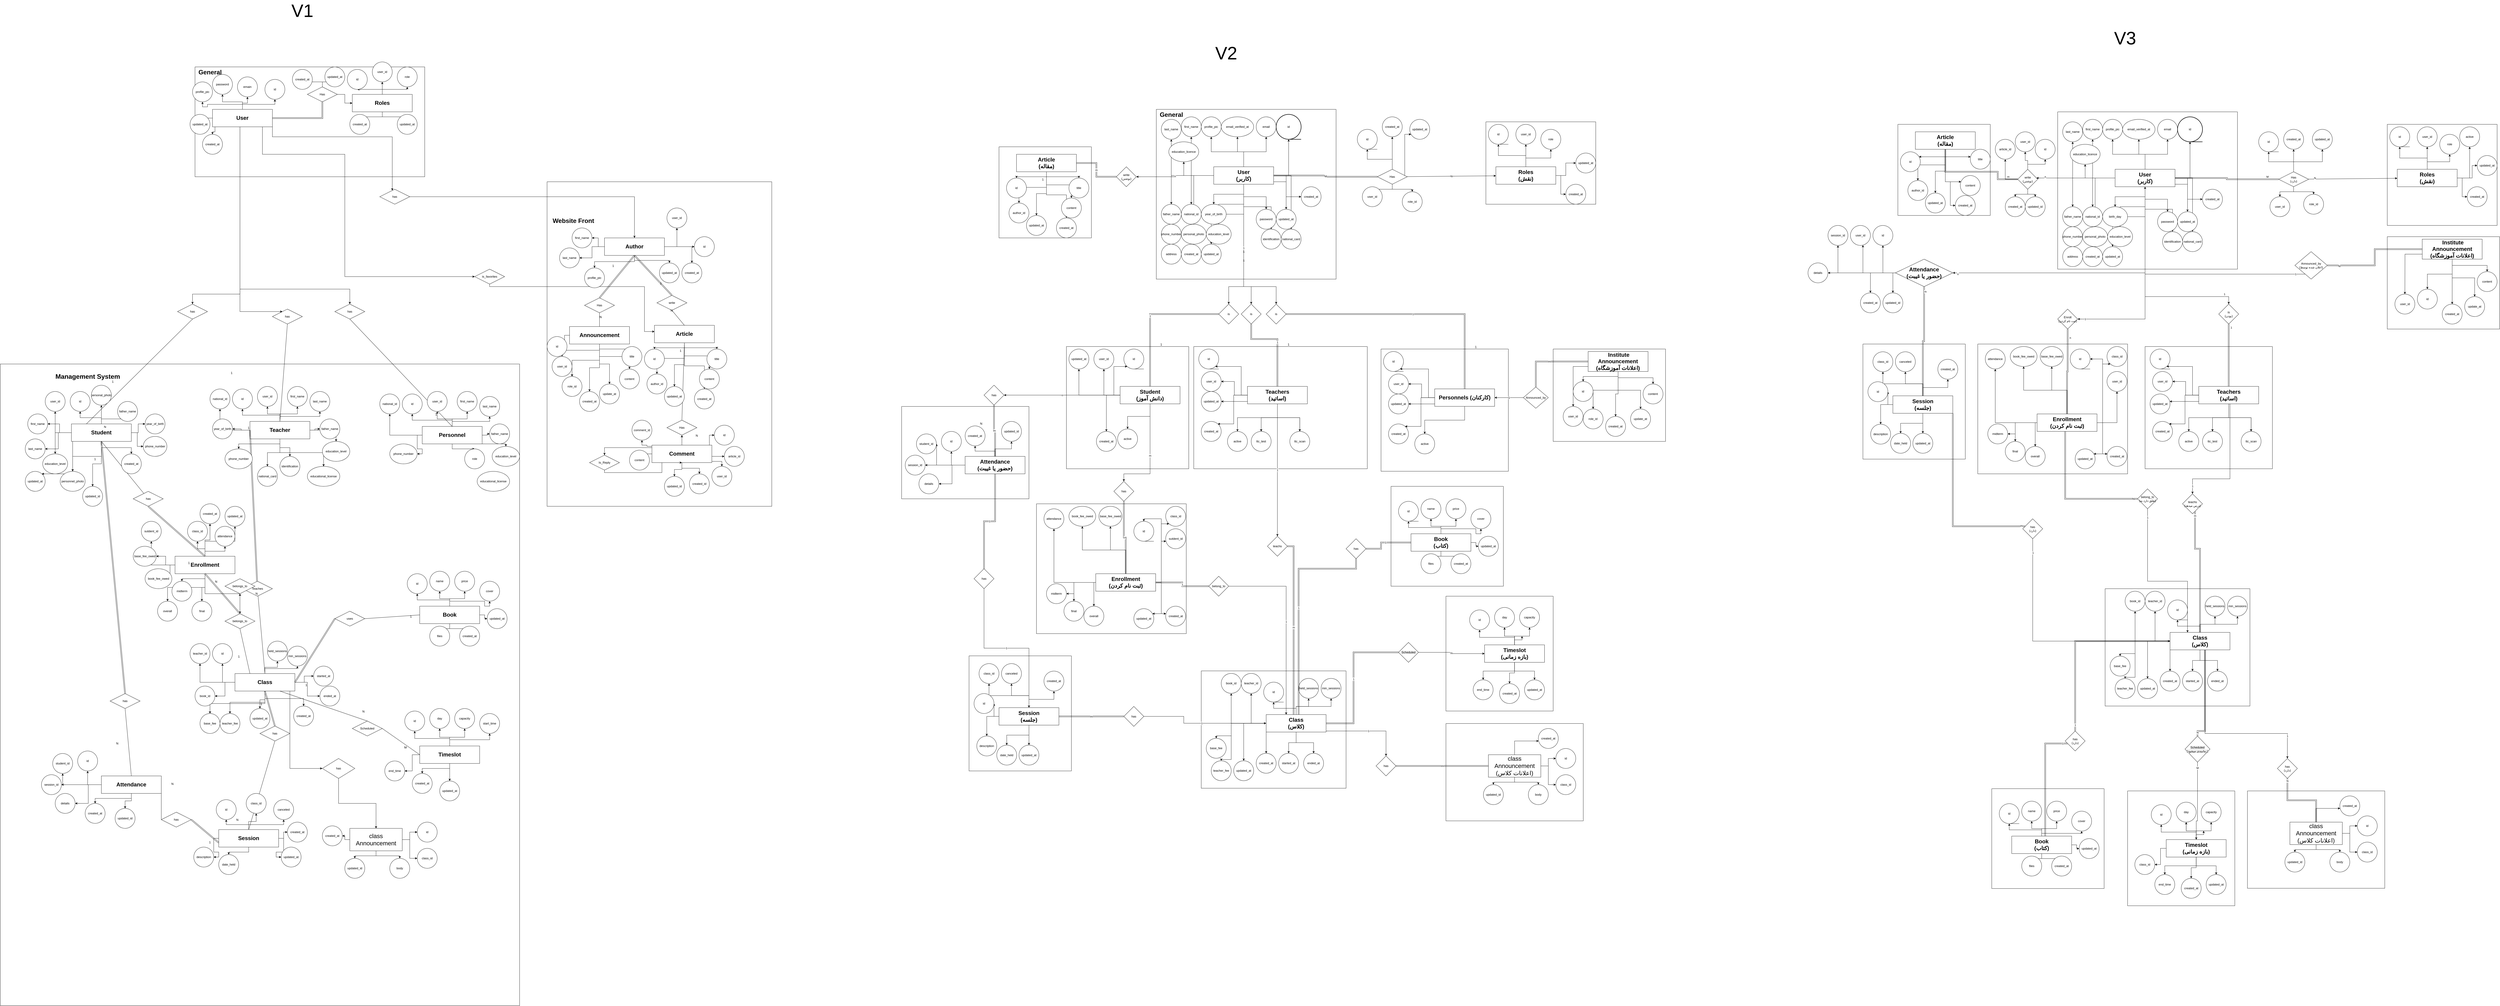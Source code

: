 <mxfile version="26.2.14">
  <diagram name="Page-1" id="tN5K2Nhks3WNrbRtYstL">
    <mxGraphModel dx="7250" dy="3690" grid="1" gridSize="10" guides="1" tooltips="1" connect="1" arrows="1" fold="1" page="1" pageScale="1" pageWidth="850" pageHeight="1100" math="0" shadow="0">
      <root>
        <mxCell id="0" />
        <mxCell id="1" parent="0" />
        <mxCell id="Qtv70iltkPXdNL7PVpSX-45" style="edgeStyle=orthogonalEdgeStyle;rounded=0;orthogonalLoop=1;jettySize=auto;html=1;" parent="1" source="GTe_rG1EHSNJOBv9OXUv-47" target="GTe_rG1EHSNJOBv9OXUv-21" edge="1">
          <mxGeometry relative="1" as="geometry">
            <Array as="points">
              <mxPoint x="1640" y="460" />
              <mxPoint x="1640" y="640" />
            </Array>
          </mxGeometry>
        </mxCell>
        <mxCell id="GTe_rG1EHSNJOBv9OXUv-47" value="is_favorites" style="shape=rhombus;perimeter=rhombusPerimeter;whiteSpace=wrap;html=1;align=center;" parent="1" vertex="1">
          <mxGeometry x="960" y="390" width="120" height="60" as="geometry" />
        </mxCell>
        <mxCell id="Qtv70iltkPXdNL7PVpSX-44" style="edgeStyle=orthogonalEdgeStyle;rounded=0;orthogonalLoop=1;jettySize=auto;html=1;" parent="1" source="uTlC51wtbgL0At9paiF0-66" target="GTe_rG1EHSNJOBv9OXUv-18" edge="1">
          <mxGeometry relative="1" as="geometry" />
        </mxCell>
        <mxCell id="uTlC51wtbgL0At9paiF0-66" value="has" style="shape=rhombus;perimeter=rhombusPerimeter;whiteSpace=wrap;html=1;align=center;" parent="1" vertex="1">
          <mxGeometry x="580" y="70" width="120" height="60" as="geometry" />
        </mxCell>
        <mxCell id="uTlC51wtbgL0At9paiF0-73" value="has" style="shape=rhombus;perimeter=rhombusPerimeter;whiteSpace=wrap;html=1;align=center;" parent="1" vertex="1">
          <mxGeometry x="400" y="530" width="120" height="60" as="geometry" />
        </mxCell>
        <mxCell id="uTlC51wtbgL0At9paiF0-74" value="has" style="shape=rhombus;perimeter=rhombusPerimeter;whiteSpace=wrap;html=1;align=center;" parent="1" vertex="1">
          <mxGeometry x="-230" y="530" width="120" height="60" as="geometry" />
        </mxCell>
        <mxCell id="uTlC51wtbgL0At9paiF0-80" value="has" style="shape=rhombus;perimeter=rhombusPerimeter;whiteSpace=wrap;html=1;align=center;" parent="1" vertex="1">
          <mxGeometry x="150" y="550" width="120" height="60" as="geometry" />
        </mxCell>
        <mxCell id="uTlC51wtbgL0At9paiF0-83" value="" style="endArrow=none;html=1;rounded=0;exitX=0.5;exitY=1;exitDx=0;exitDy=0;entryX=0.5;entryY=0;entryDx=0;entryDy=0;" parent="1" source="uTlC51wtbgL0At9paiF0-80" target="GTe_rG1EHSNJOBv9OXUv-53" edge="1">
          <mxGeometry relative="1" as="geometry">
            <mxPoint x="260" y="830" as="sourcePoint" />
            <mxPoint x="420" y="830" as="targetPoint" />
          </mxGeometry>
        </mxCell>
        <mxCell id="uTlC51wtbgL0At9paiF0-84" value="1" style="resizable=0;html=1;whiteSpace=wrap;align=right;verticalAlign=bottom;" parent="uTlC51wtbgL0At9paiF0-83" connectable="0" vertex="1">
          <mxGeometry x="1" relative="1" as="geometry">
            <mxPoint x="-189" y="-185" as="offset" />
          </mxGeometry>
        </mxCell>
        <mxCell id="uTlC51wtbgL0At9paiF0-85" value="" style="endArrow=none;html=1;rounded=0;exitX=0.5;exitY=1;exitDx=0;exitDy=0;entryX=0.25;entryY=0;entryDx=0;entryDy=0;" parent="1" source="uTlC51wtbgL0At9paiF0-74" target="GTe_rG1EHSNJOBv9OXUv-52" edge="1">
          <mxGeometry relative="1" as="geometry">
            <mxPoint x="260" y="830" as="sourcePoint" />
            <mxPoint x="420" y="830" as="targetPoint" />
          </mxGeometry>
        </mxCell>
        <mxCell id="uTlC51wtbgL0At9paiF0-86" value="1" style="resizable=0;html=1;whiteSpace=wrap;align=right;verticalAlign=bottom;" parent="uTlC51wtbgL0At9paiF0-85" connectable="0" vertex="1">
          <mxGeometry x="1" relative="1" as="geometry">
            <mxPoint x="110" y="-160" as="offset" />
          </mxGeometry>
        </mxCell>
        <mxCell id="uTlC51wtbgL0At9paiF0-87" value="" style="endArrow=none;html=1;rounded=0;exitX=0.5;exitY=1;exitDx=0;exitDy=0;entryX=0.5;entryY=0;entryDx=0;entryDy=0;" parent="1" source="uTlC51wtbgL0At9paiF0-73" target="GTe_rG1EHSNJOBv9OXUv-55" edge="1">
          <mxGeometry relative="1" as="geometry">
            <mxPoint x="330" y="650" as="sourcePoint" />
            <mxPoint x="490" y="650" as="targetPoint" />
          </mxGeometry>
        </mxCell>
        <mxCell id="uTlC51wtbgL0At9paiF0-88" value="1" style="resizable=0;html=1;whiteSpace=wrap;align=right;verticalAlign=bottom;" parent="uTlC51wtbgL0At9paiF0-87" connectable="0" vertex="1">
          <mxGeometry x="1" relative="1" as="geometry">
            <mxPoint x="-59" y="-39" as="offset" />
          </mxGeometry>
        </mxCell>
        <mxCell id="Qtv70iltkPXdNL7PVpSX-2" value="" style="swimlane;startSize=0;" parent="1" vertex="1">
          <mxGeometry x="-160" y="-420" width="920" height="440" as="geometry" />
        </mxCell>
        <mxCell id="Qtv70iltkPXdNL7PVpSX-5" style="edgeStyle=orthogonalEdgeStyle;rounded=0;orthogonalLoop=1;jettySize=auto;html=1;shape=link;" parent="Qtv70iltkPXdNL7PVpSX-2" source="GTe_rG1EHSNJOBv9OXUv-4" target="GTe_rG1EHSNJOBv9OXUv-8" edge="1">
          <mxGeometry relative="1" as="geometry" />
        </mxCell>
        <mxCell id="Qtv70iltkPXdNL7PVpSX-11" value="" style="edgeStyle=orthogonalEdgeStyle;rounded=0;orthogonalLoop=1;jettySize=auto;html=1;" parent="Qtv70iltkPXdNL7PVpSX-2" source="GTe_rG1EHSNJOBv9OXUv-4" target="Qtv70iltkPXdNL7PVpSX-10" edge="1">
          <mxGeometry relative="1" as="geometry" />
        </mxCell>
        <mxCell id="Qtv70iltkPXdNL7PVpSX-13" value="" style="edgeStyle=orthogonalEdgeStyle;rounded=0;orthogonalLoop=1;jettySize=auto;html=1;" parent="Qtv70iltkPXdNL7PVpSX-2" source="GTe_rG1EHSNJOBv9OXUv-4" target="Qtv70iltkPXdNL7PVpSX-12" edge="1">
          <mxGeometry relative="1" as="geometry" />
        </mxCell>
        <mxCell id="Qtv70iltkPXdNL7PVpSX-15" value="" style="edgeStyle=orthogonalEdgeStyle;rounded=0;orthogonalLoop=1;jettySize=auto;html=1;" parent="Qtv70iltkPXdNL7PVpSX-2" source="GTe_rG1EHSNJOBv9OXUv-4" target="Qtv70iltkPXdNL7PVpSX-14" edge="1">
          <mxGeometry relative="1" as="geometry" />
        </mxCell>
        <mxCell id="Qtv70iltkPXdNL7PVpSX-17" value="" style="edgeStyle=orthogonalEdgeStyle;rounded=0;orthogonalLoop=1;jettySize=auto;html=1;" parent="Qtv70iltkPXdNL7PVpSX-2" source="GTe_rG1EHSNJOBv9OXUv-4" target="Qtv70iltkPXdNL7PVpSX-16" edge="1">
          <mxGeometry relative="1" as="geometry" />
        </mxCell>
        <mxCell id="Qtv70iltkPXdNL7PVpSX-20" value="" style="edgeStyle=orthogonalEdgeStyle;rounded=0;orthogonalLoop=1;jettySize=auto;html=1;" parent="Qtv70iltkPXdNL7PVpSX-2" source="GTe_rG1EHSNJOBv9OXUv-4" target="Qtv70iltkPXdNL7PVpSX-19" edge="1">
          <mxGeometry relative="1" as="geometry">
            <Array as="points">
              <mxPoint x="80" y="260" />
              <mxPoint x="70" y="260" />
            </Array>
          </mxGeometry>
        </mxCell>
        <mxCell id="Qtv70iltkPXdNL7PVpSX-22" value="" style="edgeStyle=orthogonalEdgeStyle;rounded=0;orthogonalLoop=1;jettySize=auto;html=1;" parent="Qtv70iltkPXdNL7PVpSX-2" source="GTe_rG1EHSNJOBv9OXUv-4" target="Qtv70iltkPXdNL7PVpSX-21" edge="1">
          <mxGeometry relative="1" as="geometry" />
        </mxCell>
        <mxCell id="GTe_rG1EHSNJOBv9OXUv-4" value="&lt;b&gt;&lt;font style=&quot;font-size: 22px;&quot;&gt;User&lt;/font&gt;&lt;/b&gt;" style="whiteSpace=wrap;html=1;align=center;" parent="Qtv70iltkPXdNL7PVpSX-2" vertex="1">
          <mxGeometry x="70" y="170" width="240" height="70" as="geometry" />
        </mxCell>
        <mxCell id="Qtv70iltkPXdNL7PVpSX-24" value="" style="edgeStyle=orthogonalEdgeStyle;rounded=0;orthogonalLoop=1;jettySize=auto;html=1;" parent="Qtv70iltkPXdNL7PVpSX-2" source="GTe_rG1EHSNJOBv9OXUv-5" target="Qtv70iltkPXdNL7PVpSX-23" edge="1">
          <mxGeometry relative="1" as="geometry" />
        </mxCell>
        <mxCell id="Qtv70iltkPXdNL7PVpSX-26" value="" style="edgeStyle=orthogonalEdgeStyle;rounded=0;orthogonalLoop=1;jettySize=auto;html=1;" parent="Qtv70iltkPXdNL7PVpSX-2" source="GTe_rG1EHSNJOBv9OXUv-5" target="Qtv70iltkPXdNL7PVpSX-25" edge="1">
          <mxGeometry relative="1" as="geometry" />
        </mxCell>
        <mxCell id="Qtv70iltkPXdNL7PVpSX-28" value="" style="edgeStyle=orthogonalEdgeStyle;rounded=0;orthogonalLoop=1;jettySize=auto;html=1;" parent="Qtv70iltkPXdNL7PVpSX-2" source="GTe_rG1EHSNJOBv9OXUv-5" target="Qtv70iltkPXdNL7PVpSX-27" edge="1">
          <mxGeometry relative="1" as="geometry" />
        </mxCell>
        <mxCell id="Qtv70iltkPXdNL7PVpSX-30" value="" style="edgeStyle=orthogonalEdgeStyle;rounded=0;orthogonalLoop=1;jettySize=auto;html=1;" parent="Qtv70iltkPXdNL7PVpSX-2" source="GTe_rG1EHSNJOBv9OXUv-5" target="Qtv70iltkPXdNL7PVpSX-29" edge="1">
          <mxGeometry relative="1" as="geometry" />
        </mxCell>
        <mxCell id="Qtv70iltkPXdNL7PVpSX-32" value="" style="edgeStyle=orthogonalEdgeStyle;rounded=0;orthogonalLoop=1;jettySize=auto;html=1;" parent="Qtv70iltkPXdNL7PVpSX-2" source="GTe_rG1EHSNJOBv9OXUv-5" target="Qtv70iltkPXdNL7PVpSX-31" edge="1">
          <mxGeometry relative="1" as="geometry" />
        </mxCell>
        <mxCell id="GTe_rG1EHSNJOBv9OXUv-5" value="&lt;b&gt;&lt;font style=&quot;font-size: 22px;&quot;&gt;Roles&lt;/font&gt;&lt;/b&gt;" style="whiteSpace=wrap;html=1;align=center;" parent="Qtv70iltkPXdNL7PVpSX-2" vertex="1">
          <mxGeometry x="630" y="110" width="240" height="70" as="geometry" />
        </mxCell>
        <mxCell id="Qtv70iltkPXdNL7PVpSX-4" style="edgeStyle=orthogonalEdgeStyle;rounded=0;orthogonalLoop=1;jettySize=auto;html=1;" parent="Qtv70iltkPXdNL7PVpSX-2" source="GTe_rG1EHSNJOBv9OXUv-8" target="GTe_rG1EHSNJOBv9OXUv-5" edge="1">
          <mxGeometry relative="1" as="geometry" />
        </mxCell>
        <mxCell id="Qtv70iltkPXdNL7PVpSX-41" value="" style="edgeStyle=orthogonalEdgeStyle;rounded=0;orthogonalLoop=1;jettySize=auto;html=1;" parent="Qtv70iltkPXdNL7PVpSX-2" source="GTe_rG1EHSNJOBv9OXUv-8" target="Qtv70iltkPXdNL7PVpSX-40" edge="1">
          <mxGeometry relative="1" as="geometry" />
        </mxCell>
        <mxCell id="Qtv70iltkPXdNL7PVpSX-43" value="" style="edgeStyle=orthogonalEdgeStyle;rounded=0;orthogonalLoop=1;jettySize=auto;html=1;" parent="Qtv70iltkPXdNL7PVpSX-2" source="GTe_rG1EHSNJOBv9OXUv-8" target="Qtv70iltkPXdNL7PVpSX-42" edge="1">
          <mxGeometry relative="1" as="geometry" />
        </mxCell>
        <mxCell id="GTe_rG1EHSNJOBv9OXUv-8" value="Has" style="shape=rhombus;perimeter=rhombusPerimeter;whiteSpace=wrap;html=1;align=center;" parent="Qtv70iltkPXdNL7PVpSX-2" vertex="1">
          <mxGeometry x="450" y="80" width="120" height="60" as="geometry" />
        </mxCell>
        <mxCell id="Qtv70iltkPXdNL7PVpSX-10" value="id" style="ellipse;whiteSpace=wrap;html=1;" parent="Qtv70iltkPXdNL7PVpSX-2" vertex="1">
          <mxGeometry x="280" y="50" width="80" height="80" as="geometry" />
        </mxCell>
        <mxCell id="Qtv70iltkPXdNL7PVpSX-12" value="emain" style="ellipse;whiteSpace=wrap;html=1;" parent="Qtv70iltkPXdNL7PVpSX-2" vertex="1">
          <mxGeometry x="170" y="40" width="80" height="80" as="geometry" />
        </mxCell>
        <mxCell id="Qtv70iltkPXdNL7PVpSX-14" value="password" style="ellipse;whiteSpace=wrap;html=1;" parent="Qtv70iltkPXdNL7PVpSX-2" vertex="1">
          <mxGeometry x="70" y="30" width="80" height="80" as="geometry" />
        </mxCell>
        <mxCell id="Qtv70iltkPXdNL7PVpSX-16" value="profile_pic" style="ellipse;whiteSpace=wrap;html=1;" parent="Qtv70iltkPXdNL7PVpSX-2" vertex="1">
          <mxGeometry x="-10" y="60" width="80" height="80" as="geometry" />
        </mxCell>
        <mxCell id="Qtv70iltkPXdNL7PVpSX-19" value="created_at" style="ellipse;whiteSpace=wrap;html=1;" parent="Qtv70iltkPXdNL7PVpSX-2" vertex="1">
          <mxGeometry x="30" y="270" width="80" height="80" as="geometry" />
        </mxCell>
        <mxCell id="Qtv70iltkPXdNL7PVpSX-21" value="updated_at" style="ellipse;whiteSpace=wrap;html=1;" parent="Qtv70iltkPXdNL7PVpSX-2" vertex="1">
          <mxGeometry x="-20" y="190" width="80" height="80" as="geometry" />
        </mxCell>
        <mxCell id="Qtv70iltkPXdNL7PVpSX-23" value="id" style="ellipse;whiteSpace=wrap;html=1;" parent="Qtv70iltkPXdNL7PVpSX-2" vertex="1">
          <mxGeometry x="610" y="10" width="80" height="80" as="geometry" />
        </mxCell>
        <mxCell id="Qtv70iltkPXdNL7PVpSX-25" value="user_id" style="ellipse;whiteSpace=wrap;html=1;" parent="Qtv70iltkPXdNL7PVpSX-2" vertex="1">
          <mxGeometry x="710" y="-20" width="80" height="80" as="geometry" />
        </mxCell>
        <mxCell id="Qtv70iltkPXdNL7PVpSX-27" value="role" style="ellipse;whiteSpace=wrap;html=1;" parent="Qtv70iltkPXdNL7PVpSX-2" vertex="1">
          <mxGeometry x="810" width="80" height="80" as="geometry" />
        </mxCell>
        <mxCell id="Qtv70iltkPXdNL7PVpSX-29" value="created_at" style="ellipse;whiteSpace=wrap;html=1;" parent="Qtv70iltkPXdNL7PVpSX-2" vertex="1">
          <mxGeometry x="620" y="190" width="80" height="80" as="geometry" />
        </mxCell>
        <mxCell id="Qtv70iltkPXdNL7PVpSX-31" value="updated_at" style="ellipse;whiteSpace=wrap;html=1;" parent="Qtv70iltkPXdNL7PVpSX-2" vertex="1">
          <mxGeometry x="810" y="190" width="80" height="80" as="geometry" />
        </mxCell>
        <mxCell id="Qtv70iltkPXdNL7PVpSX-40" value="created_at" style="ellipse;whiteSpace=wrap;html=1;" parent="Qtv70iltkPXdNL7PVpSX-2" vertex="1">
          <mxGeometry x="390" y="10" width="80" height="80" as="geometry" />
        </mxCell>
        <mxCell id="Qtv70iltkPXdNL7PVpSX-42" value="updated_at" style="ellipse;whiteSpace=wrap;html=1;" parent="Qtv70iltkPXdNL7PVpSX-2" vertex="1">
          <mxGeometry x="520" width="80" height="80" as="geometry" />
        </mxCell>
        <mxCell id="GTe_rG1EHSNJOBv9OXUv-17" value="&lt;font style=&quot;font-size: 25px;&quot;&gt;&lt;b&gt;General&lt;/b&gt;&lt;/font&gt;" style="text;html=1;align=center;verticalAlign=middle;resizable=0;points=[];autosize=1;strokeColor=none;fillColor=none;" parent="Qtv70iltkPXdNL7PVpSX-2" vertex="1">
          <mxGeometry width="120" height="40" as="geometry" />
        </mxCell>
        <mxCell id="Qtv70iltkPXdNL7PVpSX-6" style="edgeStyle=orthogonalEdgeStyle;rounded=0;orthogonalLoop=1;jettySize=auto;html=1;" parent="1" source="GTe_rG1EHSNJOBv9OXUv-4" target="uTlC51wtbgL0At9paiF0-66" edge="1">
          <mxGeometry relative="1" as="geometry">
            <Array as="points">
              <mxPoint x="150" y="-140" />
              <mxPoint x="630" y="-140" />
            </Array>
          </mxGeometry>
        </mxCell>
        <mxCell id="Qtv70iltkPXdNL7PVpSX-7" style="edgeStyle=orthogonalEdgeStyle;rounded=0;orthogonalLoop=1;jettySize=auto;html=1;" parent="1" source="GTe_rG1EHSNJOBv9OXUv-4" target="GTe_rG1EHSNJOBv9OXUv-47" edge="1">
          <mxGeometry relative="1" as="geometry">
            <Array as="points">
              <mxPoint x="110" y="-70" />
              <mxPoint x="440" y="-70" />
              <mxPoint x="440" y="420" />
              <mxPoint x="960" y="420" />
            </Array>
          </mxGeometry>
        </mxCell>
        <mxCell id="Qtv70iltkPXdNL7PVpSX-9" style="edgeStyle=orthogonalEdgeStyle;rounded=0;orthogonalLoop=1;jettySize=auto;html=1;" parent="1" source="GTe_rG1EHSNJOBv9OXUv-4" target="uTlC51wtbgL0At9paiF0-80" edge="1">
          <mxGeometry relative="1" as="geometry">
            <mxPoint x="20.0" y="-200" as="sourcePoint" />
            <mxPoint x="170.118" y="560.059" as="targetPoint" />
            <Array as="points">
              <mxPoint x="20" y="560" />
            </Array>
          </mxGeometry>
        </mxCell>
        <mxCell id="Qtv70iltkPXdNL7PVpSX-18" style="edgeStyle=orthogonalEdgeStyle;rounded=0;orthogonalLoop=1;jettySize=auto;html=1;" parent="1" target="uTlC51wtbgL0At9paiF0-74" edge="1">
          <mxGeometry relative="1" as="geometry">
            <mxPoint x="20.073" y="-180" as="sourcePoint" />
            <mxPoint x="-89.997" y="560.023" as="targetPoint" />
            <Array as="points">
              <mxPoint x="20" y="490" />
              <mxPoint x="-170" y="490" />
            </Array>
          </mxGeometry>
        </mxCell>
        <mxCell id="Qtv70iltkPXdNL7PVpSX-33" value="" style="swimlane;startSize=0;" parent="1" vertex="1">
          <mxGeometry x="1250" y="40" width="900" height="1300" as="geometry" />
        </mxCell>
        <mxCell id="Qtv70iltkPXdNL7PVpSX-49" value="" style="edgeStyle=orthogonalEdgeStyle;rounded=0;orthogonalLoop=1;jettySize=auto;html=1;" parent="Qtv70iltkPXdNL7PVpSX-33" source="GTe_rG1EHSNJOBv9OXUv-18" target="Qtv70iltkPXdNL7PVpSX-48" edge="1">
          <mxGeometry relative="1" as="geometry" />
        </mxCell>
        <mxCell id="Qtv70iltkPXdNL7PVpSX-53" value="" style="edgeStyle=orthogonalEdgeStyle;rounded=0;orthogonalLoop=1;jettySize=auto;html=1;" parent="Qtv70iltkPXdNL7PVpSX-33" source="GTe_rG1EHSNJOBv9OXUv-18" target="Qtv70iltkPXdNL7PVpSX-52" edge="1">
          <mxGeometry relative="1" as="geometry" />
        </mxCell>
        <mxCell id="Qtv70iltkPXdNL7PVpSX-55" value="" style="edgeStyle=orthogonalEdgeStyle;rounded=0;orthogonalLoop=1;jettySize=auto;html=1;" parent="Qtv70iltkPXdNL7PVpSX-33" source="GTe_rG1EHSNJOBv9OXUv-18" target="Qtv70iltkPXdNL7PVpSX-54" edge="1">
          <mxGeometry relative="1" as="geometry" />
        </mxCell>
        <mxCell id="Qtv70iltkPXdNL7PVpSX-57" value="" style="edgeStyle=orthogonalEdgeStyle;rounded=0;orthogonalLoop=1;jettySize=auto;html=1;" parent="Qtv70iltkPXdNL7PVpSX-33" source="GTe_rG1EHSNJOBv9OXUv-18" target="Qtv70iltkPXdNL7PVpSX-56" edge="1">
          <mxGeometry relative="1" as="geometry" />
        </mxCell>
        <mxCell id="Qtv70iltkPXdNL7PVpSX-59" value="" style="edgeStyle=orthogonalEdgeStyle;rounded=0;orthogonalLoop=1;jettySize=auto;html=1;" parent="Qtv70iltkPXdNL7PVpSX-33" source="GTe_rG1EHSNJOBv9OXUv-18" target="Qtv70iltkPXdNL7PVpSX-58" edge="1">
          <mxGeometry relative="1" as="geometry" />
        </mxCell>
        <mxCell id="Qtv70iltkPXdNL7PVpSX-61" value="" style="edgeStyle=orthogonalEdgeStyle;rounded=0;orthogonalLoop=1;jettySize=auto;html=1;" parent="Qtv70iltkPXdNL7PVpSX-33" source="GTe_rG1EHSNJOBv9OXUv-18" target="Qtv70iltkPXdNL7PVpSX-60" edge="1">
          <mxGeometry relative="1" as="geometry" />
        </mxCell>
        <mxCell id="GTe_rG1EHSNJOBv9OXUv-18" value="&lt;span style=&quot;font-size: 22px;&quot;&gt;&lt;b&gt;Author&lt;/b&gt;&lt;/span&gt;" style="whiteSpace=wrap;html=1;align=center;" parent="Qtv70iltkPXdNL7PVpSX-33" vertex="1">
          <mxGeometry x="230" y="225" width="240" height="70" as="geometry" />
        </mxCell>
        <mxCell id="GTe_rG1EHSNJOBv9OXUv-38" value="write" style="shape=rhombus;perimeter=rhombusPerimeter;whiteSpace=wrap;html=1;align=center;" parent="Qtv70iltkPXdNL7PVpSX-33" vertex="1">
          <mxGeometry x="440" y="455" width="120" height="60" as="geometry" />
        </mxCell>
        <mxCell id="GTe_rG1EHSNJOBv9OXUv-43" value="" style="shape=link;html=1;rounded=0;exitX=0.5;exitY=1;exitDx=0;exitDy=0;entryX=0.5;entryY=0;entryDx=0;entryDy=0;" parent="Qtv70iltkPXdNL7PVpSX-33" source="GTe_rG1EHSNJOBv9OXUv-18" target="GTe_rG1EHSNJOBv9OXUv-38" edge="1">
          <mxGeometry relative="1" as="geometry">
            <mxPoint x="-260" y="310" as="sourcePoint" />
            <mxPoint x="-100" y="310" as="targetPoint" />
          </mxGeometry>
        </mxCell>
        <mxCell id="GTe_rG1EHSNJOBv9OXUv-44" value="1" style="resizable=0;html=1;whiteSpace=wrap;align=right;verticalAlign=bottom;" parent="GTe_rG1EHSNJOBv9OXUv-43" connectable="0" vertex="1">
          <mxGeometry x="1" relative="1" as="geometry">
            <mxPoint x="-40" y="-40" as="offset" />
          </mxGeometry>
        </mxCell>
        <mxCell id="GTe_rG1EHSNJOBv9OXUv-37" value="Has" style="shape=rhombus;perimeter=rhombusPerimeter;whiteSpace=wrap;html=1;align=center;" parent="Qtv70iltkPXdNL7PVpSX-33" vertex="1">
          <mxGeometry x="150" y="465" width="120" height="60" as="geometry" />
        </mxCell>
        <mxCell id="GTe_rG1EHSNJOBv9OXUv-39" value="" style="shape=link;html=1;rounded=0;exitX=0.5;exitY=0;exitDx=0;exitDy=0;entryX=0.5;entryY=1;entryDx=0;entryDy=0;" parent="Qtv70iltkPXdNL7PVpSX-33" source="GTe_rG1EHSNJOBv9OXUv-37" target="GTe_rG1EHSNJOBv9OXUv-18" edge="1">
          <mxGeometry relative="1" as="geometry">
            <mxPoint x="-260" y="310" as="sourcePoint" />
            <mxPoint x="-100" y="310" as="targetPoint" />
          </mxGeometry>
        </mxCell>
        <mxCell id="GTe_rG1EHSNJOBv9OXUv-40" value="1" style="resizable=0;html=1;whiteSpace=wrap;align=right;verticalAlign=bottom;" parent="GTe_rG1EHSNJOBv9OXUv-39" connectable="0" vertex="1">
          <mxGeometry x="1" relative="1" as="geometry">
            <mxPoint x="-80" y="50" as="offset" />
          </mxGeometry>
        </mxCell>
        <mxCell id="Qtv70iltkPXdNL7PVpSX-63" value="" style="edgeStyle=orthogonalEdgeStyle;rounded=0;orthogonalLoop=1;jettySize=auto;html=1;" parent="Qtv70iltkPXdNL7PVpSX-33" source="GTe_rG1EHSNJOBv9OXUv-20" target="Qtv70iltkPXdNL7PVpSX-62" edge="1">
          <mxGeometry relative="1" as="geometry" />
        </mxCell>
        <mxCell id="Qtv70iltkPXdNL7PVpSX-65" value="" style="edgeStyle=orthogonalEdgeStyle;rounded=0;orthogonalLoop=1;jettySize=auto;html=1;" parent="Qtv70iltkPXdNL7PVpSX-33" source="GTe_rG1EHSNJOBv9OXUv-20" target="Qtv70iltkPXdNL7PVpSX-64" edge="1">
          <mxGeometry relative="1" as="geometry" />
        </mxCell>
        <mxCell id="Qtv70iltkPXdNL7PVpSX-67" value="" style="edgeStyle=orthogonalEdgeStyle;rounded=0;orthogonalLoop=1;jettySize=auto;html=1;" parent="Qtv70iltkPXdNL7PVpSX-33" source="GTe_rG1EHSNJOBv9OXUv-20" target="Qtv70iltkPXdNL7PVpSX-66" edge="1">
          <mxGeometry relative="1" as="geometry" />
        </mxCell>
        <mxCell id="Qtv70iltkPXdNL7PVpSX-68" value="" style="edgeStyle=orthogonalEdgeStyle;rounded=0;orthogonalLoop=1;jettySize=auto;html=1;" parent="Qtv70iltkPXdNL7PVpSX-33" source="GTe_rG1EHSNJOBv9OXUv-20" target="Qtv70iltkPXdNL7PVpSX-66" edge="1">
          <mxGeometry relative="1" as="geometry" />
        </mxCell>
        <mxCell id="Qtv70iltkPXdNL7PVpSX-70" value="" style="edgeStyle=orthogonalEdgeStyle;rounded=0;orthogonalLoop=1;jettySize=auto;html=1;" parent="Qtv70iltkPXdNL7PVpSX-33" source="GTe_rG1EHSNJOBv9OXUv-20" target="Qtv70iltkPXdNL7PVpSX-69" edge="1">
          <mxGeometry relative="1" as="geometry" />
        </mxCell>
        <mxCell id="Qtv70iltkPXdNL7PVpSX-72" value="" style="edgeStyle=orthogonalEdgeStyle;rounded=0;orthogonalLoop=1;jettySize=auto;html=1;" parent="Qtv70iltkPXdNL7PVpSX-33" source="GTe_rG1EHSNJOBv9OXUv-20" target="Qtv70iltkPXdNL7PVpSX-71" edge="1">
          <mxGeometry relative="1" as="geometry" />
        </mxCell>
        <mxCell id="Qtv70iltkPXdNL7PVpSX-74" value="" style="edgeStyle=orthogonalEdgeStyle;rounded=0;orthogonalLoop=1;jettySize=auto;html=1;" parent="Qtv70iltkPXdNL7PVpSX-33" source="GTe_rG1EHSNJOBv9OXUv-20" target="Qtv70iltkPXdNL7PVpSX-73" edge="1">
          <mxGeometry relative="1" as="geometry" />
        </mxCell>
        <mxCell id="Qtv70iltkPXdNL7PVpSX-76" value="" style="edgeStyle=orthogonalEdgeStyle;rounded=0;orthogonalLoop=1;jettySize=auto;html=1;" parent="Qtv70iltkPXdNL7PVpSX-33" source="GTe_rG1EHSNJOBv9OXUv-20" target="Qtv70iltkPXdNL7PVpSX-75" edge="1">
          <mxGeometry relative="1" as="geometry" />
        </mxCell>
        <mxCell id="GTe_rG1EHSNJOBv9OXUv-20" value="&lt;span style=&quot;font-size: 22px;&quot;&gt;&lt;b&gt;Announcement&lt;/b&gt;&lt;/span&gt;" style="whiteSpace=wrap;html=1;align=center;" parent="Qtv70iltkPXdNL7PVpSX-33" vertex="1">
          <mxGeometry x="90" y="580" width="240" height="70" as="geometry" />
        </mxCell>
        <mxCell id="GTe_rG1EHSNJOBv9OXUv-41" value="" style="endArrow=none;html=1;rounded=0;exitX=0.5;exitY=1;exitDx=0;exitDy=0;entryX=0.5;entryY=0;entryDx=0;entryDy=0;" parent="Qtv70iltkPXdNL7PVpSX-33" source="GTe_rG1EHSNJOBv9OXUv-37" target="GTe_rG1EHSNJOBv9OXUv-20" edge="1">
          <mxGeometry relative="1" as="geometry">
            <mxPoint x="270" y="610" as="sourcePoint" />
            <mxPoint x="430" y="610" as="targetPoint" />
          </mxGeometry>
        </mxCell>
        <mxCell id="GTe_rG1EHSNJOBv9OXUv-42" value="N" style="resizable=0;html=1;whiteSpace=wrap;align=right;verticalAlign=bottom;" parent="GTe_rG1EHSNJOBv9OXUv-41" connectable="0" vertex="1">
          <mxGeometry x="1" relative="1" as="geometry">
            <mxPoint x="10" y="-30" as="offset" />
          </mxGeometry>
        </mxCell>
        <mxCell id="Qtv70iltkPXdNL7PVpSX-78" value="" style="edgeStyle=orthogonalEdgeStyle;rounded=0;orthogonalLoop=1;jettySize=auto;html=1;" parent="Qtv70iltkPXdNL7PVpSX-33" source="GTe_rG1EHSNJOBv9OXUv-21" target="Qtv70iltkPXdNL7PVpSX-77" edge="1">
          <mxGeometry relative="1" as="geometry" />
        </mxCell>
        <mxCell id="Qtv70iltkPXdNL7PVpSX-80" value="" style="edgeStyle=orthogonalEdgeStyle;rounded=0;orthogonalLoop=1;jettySize=auto;html=1;" parent="Qtv70iltkPXdNL7PVpSX-33" source="GTe_rG1EHSNJOBv9OXUv-21" target="Qtv70iltkPXdNL7PVpSX-79" edge="1">
          <mxGeometry relative="1" as="geometry" />
        </mxCell>
        <mxCell id="Qtv70iltkPXdNL7PVpSX-82" value="" style="edgeStyle=orthogonalEdgeStyle;rounded=0;orthogonalLoop=1;jettySize=auto;html=1;" parent="Qtv70iltkPXdNL7PVpSX-33" source="GTe_rG1EHSNJOBv9OXUv-21" target="Qtv70iltkPXdNL7PVpSX-81" edge="1">
          <mxGeometry relative="1" as="geometry" />
        </mxCell>
        <mxCell id="Qtv70iltkPXdNL7PVpSX-84" value="" style="edgeStyle=orthogonalEdgeStyle;rounded=0;orthogonalLoop=1;jettySize=auto;html=1;" parent="Qtv70iltkPXdNL7PVpSX-33" source="GTe_rG1EHSNJOBv9OXUv-21" target="Qtv70iltkPXdNL7PVpSX-83" edge="1">
          <mxGeometry relative="1" as="geometry" />
        </mxCell>
        <mxCell id="Qtv70iltkPXdNL7PVpSX-86" value="" style="edgeStyle=orthogonalEdgeStyle;rounded=0;orthogonalLoop=1;jettySize=auto;html=1;" parent="Qtv70iltkPXdNL7PVpSX-33" source="GTe_rG1EHSNJOBv9OXUv-21" target="Qtv70iltkPXdNL7PVpSX-85" edge="1">
          <mxGeometry relative="1" as="geometry" />
        </mxCell>
        <mxCell id="Qtv70iltkPXdNL7PVpSX-88" value="" style="edgeStyle=orthogonalEdgeStyle;rounded=0;orthogonalLoop=1;jettySize=auto;html=1;" parent="Qtv70iltkPXdNL7PVpSX-33" source="GTe_rG1EHSNJOBv9OXUv-21" target="Qtv70iltkPXdNL7PVpSX-87" edge="1">
          <mxGeometry relative="1" as="geometry" />
        </mxCell>
        <mxCell id="GTe_rG1EHSNJOBv9OXUv-21" value="&lt;span style=&quot;font-size: 22px;&quot;&gt;&lt;b&gt;Article&lt;/b&gt;&lt;/span&gt;" style="whiteSpace=wrap;html=1;align=center;" parent="Qtv70iltkPXdNL7PVpSX-33" vertex="1">
          <mxGeometry x="430" y="575" width="240" height="70" as="geometry" />
        </mxCell>
        <mxCell id="GTe_rG1EHSNJOBv9OXUv-45" value="" style="endArrow=none;html=1;rounded=0;exitX=0.5;exitY=1;exitDx=0;exitDy=0;entryX=0.5;entryY=0;entryDx=0;entryDy=0;" parent="Qtv70iltkPXdNL7PVpSX-33" source="GTe_rG1EHSNJOBv9OXUv-38" target="GTe_rG1EHSNJOBv9OXUv-21" edge="1">
          <mxGeometry relative="1" as="geometry">
            <mxPoint x="270" y="610" as="sourcePoint" />
            <mxPoint x="430" y="610" as="targetPoint" />
          </mxGeometry>
        </mxCell>
        <mxCell id="GTe_rG1EHSNJOBv9OXUv-46" value="N" style="resizable=0;html=1;whiteSpace=wrap;align=right;verticalAlign=bottom;" parent="GTe_rG1EHSNJOBv9OXUv-45" connectable="0" vertex="1">
          <mxGeometry x="1" relative="1" as="geometry">
            <mxPoint x="-45" y="-50" as="offset" />
          </mxGeometry>
        </mxCell>
        <mxCell id="GTe_rG1EHSNJOBv9OXUv-23" value="Has" style="shape=rhombus;perimeter=rhombusPerimeter;whiteSpace=wrap;html=1;align=center;" parent="Qtv70iltkPXdNL7PVpSX-33" vertex="1">
          <mxGeometry x="480" y="955" width="120" height="60" as="geometry" />
        </mxCell>
        <mxCell id="GTe_rG1EHSNJOBv9OXUv-35" value="" style="endArrow=none;html=1;rounded=0;exitX=0.5;exitY=0;exitDx=0;exitDy=0;entryX=0.5;entryY=1;entryDx=0;entryDy=0;" parent="Qtv70iltkPXdNL7PVpSX-33" source="GTe_rG1EHSNJOBv9OXUv-23" target="GTe_rG1EHSNJOBv9OXUv-21" edge="1">
          <mxGeometry relative="1" as="geometry">
            <mxPoint x="310" y="680" as="sourcePoint" />
            <mxPoint x="470" y="680" as="targetPoint" />
          </mxGeometry>
        </mxCell>
        <mxCell id="GTe_rG1EHSNJOBv9OXUv-36" value="1" style="resizable=0;html=1;whiteSpace=wrap;align=right;verticalAlign=bottom;" parent="GTe_rG1EHSNJOBv9OXUv-35" connectable="0" vertex="1">
          <mxGeometry x="1" relative="1" as="geometry">
            <mxPoint x="-10" y="40" as="offset" />
          </mxGeometry>
        </mxCell>
        <mxCell id="Qtv70iltkPXdNL7PVpSX-46" style="edgeStyle=orthogonalEdgeStyle;rounded=0;orthogonalLoop=1;jettySize=auto;html=1;" parent="Qtv70iltkPXdNL7PVpSX-33" source="GTe_rG1EHSNJOBv9OXUv-22" target="GTe_rG1EHSNJOBv9OXUv-24" edge="1">
          <mxGeometry relative="1" as="geometry">
            <Array as="points">
              <mxPoint x="230" y="1065" />
            </Array>
          </mxGeometry>
        </mxCell>
        <mxCell id="Qtv70iltkPXdNL7PVpSX-92" value="" style="edgeStyle=orthogonalEdgeStyle;rounded=0;orthogonalLoop=1;jettySize=auto;html=1;" parent="Qtv70iltkPXdNL7PVpSX-33" source="GTe_rG1EHSNJOBv9OXUv-22" target="Qtv70iltkPXdNL7PVpSX-89" edge="1">
          <mxGeometry relative="1" as="geometry">
            <Array as="points">
              <mxPoint x="650" y="1015" />
            </Array>
          </mxGeometry>
        </mxCell>
        <mxCell id="Qtv70iltkPXdNL7PVpSX-94" value="" style="edgeStyle=orthogonalEdgeStyle;rounded=0;orthogonalLoop=1;jettySize=auto;html=1;" parent="Qtv70iltkPXdNL7PVpSX-33" source="GTe_rG1EHSNJOBv9OXUv-22" target="Qtv70iltkPXdNL7PVpSX-93" edge="1">
          <mxGeometry relative="1" as="geometry">
            <Array as="points">
              <mxPoint x="670" y="1100" />
              <mxPoint x="670" y="1100" />
            </Array>
          </mxGeometry>
        </mxCell>
        <mxCell id="Qtv70iltkPXdNL7PVpSX-96" value="" style="edgeStyle=orthogonalEdgeStyle;rounded=0;orthogonalLoop=1;jettySize=auto;html=1;" parent="Qtv70iltkPXdNL7PVpSX-33" source="GTe_rG1EHSNJOBv9OXUv-22" target="Qtv70iltkPXdNL7PVpSX-95" edge="1">
          <mxGeometry relative="1" as="geometry">
            <Array as="points">
              <mxPoint x="700" y="1120" />
            </Array>
          </mxGeometry>
        </mxCell>
        <mxCell id="Qtv70iltkPXdNL7PVpSX-98" value="" style="edgeStyle=orthogonalEdgeStyle;rounded=0;orthogonalLoop=1;jettySize=auto;html=1;" parent="Qtv70iltkPXdNL7PVpSX-33" source="GTe_rG1EHSNJOBv9OXUv-22" target="Qtv70iltkPXdNL7PVpSX-97" edge="1">
          <mxGeometry relative="1" as="geometry" />
        </mxCell>
        <mxCell id="Qtv70iltkPXdNL7PVpSX-101" value="" style="edgeStyle=orthogonalEdgeStyle;rounded=0;orthogonalLoop=1;jettySize=auto;html=1;" parent="Qtv70iltkPXdNL7PVpSX-33" source="GTe_rG1EHSNJOBv9OXUv-22" target="Qtv70iltkPXdNL7PVpSX-100" edge="1">
          <mxGeometry relative="1" as="geometry">
            <Array as="points">
              <mxPoint x="400" y="1060" />
              <mxPoint x="400" y="1055" />
              <mxPoint x="380" y="1055" />
            </Array>
          </mxGeometry>
        </mxCell>
        <mxCell id="Qtv70iltkPXdNL7PVpSX-103" value="" style="edgeStyle=orthogonalEdgeStyle;rounded=0;orthogonalLoop=1;jettySize=auto;html=1;" parent="Qtv70iltkPXdNL7PVpSX-33" source="GTe_rG1EHSNJOBv9OXUv-22" target="Qtv70iltkPXdNL7PVpSX-102" edge="1">
          <mxGeometry relative="1" as="geometry" />
        </mxCell>
        <mxCell id="Qtv70iltkPXdNL7PVpSX-104" value="" style="edgeStyle=orthogonalEdgeStyle;rounded=0;orthogonalLoop=1;jettySize=auto;html=1;" parent="Qtv70iltkPXdNL7PVpSX-33" source="GTe_rG1EHSNJOBv9OXUv-22" target="Qtv70iltkPXdNL7PVpSX-102" edge="1">
          <mxGeometry relative="1" as="geometry" />
        </mxCell>
        <mxCell id="Qtv70iltkPXdNL7PVpSX-105" value="" style="edgeStyle=orthogonalEdgeStyle;rounded=0;orthogonalLoop=1;jettySize=auto;html=1;" parent="Qtv70iltkPXdNL7PVpSX-33" source="GTe_rG1EHSNJOBv9OXUv-22" target="GTe_rG1EHSNJOBv9OXUv-23" edge="1">
          <mxGeometry relative="1" as="geometry" />
        </mxCell>
        <mxCell id="Qtv70iltkPXdNL7PVpSX-107" value="" style="edgeStyle=orthogonalEdgeStyle;rounded=0;orthogonalLoop=1;jettySize=auto;html=1;" parent="Qtv70iltkPXdNL7PVpSX-33" source="GTe_rG1EHSNJOBv9OXUv-22" target="Qtv70iltkPXdNL7PVpSX-106" edge="1">
          <mxGeometry relative="1" as="geometry" />
        </mxCell>
        <mxCell id="GTe_rG1EHSNJOBv9OXUv-22" value="&lt;span style=&quot;font-size: 22px;&quot;&gt;&lt;b&gt;Comment&lt;/b&gt;&lt;/span&gt;" style="whiteSpace=wrap;html=1;align=center;" parent="Qtv70iltkPXdNL7PVpSX-33" vertex="1">
          <mxGeometry x="420" y="1055" width="240" height="70" as="geometry" />
        </mxCell>
        <mxCell id="GTe_rG1EHSNJOBv9OXUv-33" value="" style="endArrow=none;html=1;rounded=0;exitX=0.5;exitY=1;exitDx=0;exitDy=0;entryX=0.5;entryY=0;entryDx=0;entryDy=0;" parent="Qtv70iltkPXdNL7PVpSX-33" source="GTe_rG1EHSNJOBv9OXUv-23" target="GTe_rG1EHSNJOBv9OXUv-22" edge="1">
          <mxGeometry relative="1" as="geometry">
            <mxPoint x="310" y="1130" as="sourcePoint" />
            <mxPoint x="470" y="1130" as="targetPoint" />
          </mxGeometry>
        </mxCell>
        <mxCell id="GTe_rG1EHSNJOBv9OXUv-34" value="N" style="resizable=0;html=1;whiteSpace=wrap;align=right;verticalAlign=bottom;" parent="GTe_rG1EHSNJOBv9OXUv-33" connectable="0" vertex="1">
          <mxGeometry x="1" relative="1" as="geometry">
            <mxPoint x="65" y="-30" as="offset" />
          </mxGeometry>
        </mxCell>
        <mxCell id="Qtv70iltkPXdNL7PVpSX-47" style="edgeStyle=orthogonalEdgeStyle;rounded=0;orthogonalLoop=1;jettySize=auto;html=1;entryX=0.5;entryY=1;entryDx=0;entryDy=0;" parent="Qtv70iltkPXdNL7PVpSX-33" source="GTe_rG1EHSNJOBv9OXUv-24" target="GTe_rG1EHSNJOBv9OXUv-22" edge="1">
          <mxGeometry relative="1" as="geometry">
            <Array as="points">
              <mxPoint x="230" y="1165" />
              <mxPoint x="460" y="1165" />
              <mxPoint x="460" y="1125" />
            </Array>
          </mxGeometry>
        </mxCell>
        <mxCell id="GTe_rG1EHSNJOBv9OXUv-24" value="Is_Reply" style="shape=rhombus;perimeter=rhombusPerimeter;whiteSpace=wrap;html=1;align=center;" parent="Qtv70iltkPXdNL7PVpSX-33" vertex="1">
          <mxGeometry x="170" y="1095" width="120" height="60" as="geometry" />
        </mxCell>
        <mxCell id="uTlC51wtbgL0At9paiF0-90" value="&lt;font style=&quot;font-size: 25px;&quot;&gt;&lt;b&gt;Website Front&lt;/b&gt;&lt;/font&gt;" style="text;html=1;align=center;verticalAlign=middle;resizable=0;points=[];autosize=1;strokeColor=none;fillColor=none;" parent="Qtv70iltkPXdNL7PVpSX-33" vertex="1">
          <mxGeometry x="10" y="135" width="190" height="40" as="geometry" />
        </mxCell>
        <mxCell id="Qtv70iltkPXdNL7PVpSX-48" value="id" style="ellipse;whiteSpace=wrap;html=1;" parent="Qtv70iltkPXdNL7PVpSX-33" vertex="1">
          <mxGeometry x="590" y="220" width="80" height="80" as="geometry" />
        </mxCell>
        <mxCell id="Qtv70iltkPXdNL7PVpSX-50" value="user_id" style="ellipse;whiteSpace=wrap;html=1;" parent="Qtv70iltkPXdNL7PVpSX-33" vertex="1">
          <mxGeometry x="480" y="105" width="80" height="80" as="geometry" />
        </mxCell>
        <mxCell id="Qtv70iltkPXdNL7PVpSX-51" value="" style="edgeStyle=orthogonalEdgeStyle;rounded=0;orthogonalLoop=1;jettySize=auto;html=1;" parent="Qtv70iltkPXdNL7PVpSX-33" source="GTe_rG1EHSNJOBv9OXUv-18" target="Qtv70iltkPXdNL7PVpSX-50" edge="1">
          <mxGeometry relative="1" as="geometry" />
        </mxCell>
        <mxCell id="Qtv70iltkPXdNL7PVpSX-52" value="first_name" style="ellipse;whiteSpace=wrap;html=1;" parent="Qtv70iltkPXdNL7PVpSX-33" vertex="1">
          <mxGeometry x="100" y="185" width="80" height="80" as="geometry" />
        </mxCell>
        <mxCell id="Qtv70iltkPXdNL7PVpSX-54" value="last_name" style="ellipse;whiteSpace=wrap;html=1;" parent="Qtv70iltkPXdNL7PVpSX-33" vertex="1">
          <mxGeometry x="50" y="265" width="80" height="80" as="geometry" />
        </mxCell>
        <mxCell id="Qtv70iltkPXdNL7PVpSX-56" value="profile_pic" style="ellipse;whiteSpace=wrap;html=1;" parent="Qtv70iltkPXdNL7PVpSX-33" vertex="1">
          <mxGeometry x="150" y="345" width="80" height="80" as="geometry" />
        </mxCell>
        <mxCell id="Qtv70iltkPXdNL7PVpSX-58" value="created_at" style="ellipse;whiteSpace=wrap;html=1;" parent="Qtv70iltkPXdNL7PVpSX-33" vertex="1">
          <mxGeometry x="540" y="325" width="80" height="80" as="geometry" />
        </mxCell>
        <mxCell id="Qtv70iltkPXdNL7PVpSX-60" value="updated_at" style="ellipse;whiteSpace=wrap;html=1;" parent="Qtv70iltkPXdNL7PVpSX-33" vertex="1">
          <mxGeometry x="450" y="325" width="80" height="80" as="geometry" />
        </mxCell>
        <mxCell id="Qtv70iltkPXdNL7PVpSX-62" value="id" style="ellipse;whiteSpace=wrap;html=1;" parent="Qtv70iltkPXdNL7PVpSX-33" vertex="1">
          <mxGeometry y="620" width="80" height="80" as="geometry" />
        </mxCell>
        <mxCell id="Qtv70iltkPXdNL7PVpSX-64" value="user_id" style="ellipse;whiteSpace=wrap;html=1;" parent="Qtv70iltkPXdNL7PVpSX-33" vertex="1">
          <mxGeometry x="20" y="700" width="80" height="80" as="geometry" />
        </mxCell>
        <mxCell id="Qtv70iltkPXdNL7PVpSX-66" value="role_id" style="ellipse;whiteSpace=wrap;html=1;" parent="Qtv70iltkPXdNL7PVpSX-33" vertex="1">
          <mxGeometry x="60" y="780" width="80" height="80" as="geometry" />
        </mxCell>
        <mxCell id="Qtv70iltkPXdNL7PVpSX-69" value="title" style="ellipse;whiteSpace=wrap;html=1;" parent="Qtv70iltkPXdNL7PVpSX-33" vertex="1">
          <mxGeometry x="300" y="660" width="80" height="80" as="geometry" />
        </mxCell>
        <mxCell id="Qtv70iltkPXdNL7PVpSX-71" value="content" style="ellipse;whiteSpace=wrap;html=1;" parent="Qtv70iltkPXdNL7PVpSX-33" vertex="1">
          <mxGeometry x="290" y="750" width="80" height="80" as="geometry" />
        </mxCell>
        <mxCell id="Qtv70iltkPXdNL7PVpSX-73" value="created_at" style="ellipse;whiteSpace=wrap;html=1;" parent="Qtv70iltkPXdNL7PVpSX-33" vertex="1">
          <mxGeometry x="130" y="840" width="80" height="80" as="geometry" />
        </mxCell>
        <mxCell id="Qtv70iltkPXdNL7PVpSX-75" value="update_at" style="ellipse;whiteSpace=wrap;html=1;" parent="Qtv70iltkPXdNL7PVpSX-33" vertex="1">
          <mxGeometry x="210" y="810" width="80" height="80" as="geometry" />
        </mxCell>
        <mxCell id="Qtv70iltkPXdNL7PVpSX-77" value="id" style="ellipse;whiteSpace=wrap;html=1;" parent="Qtv70iltkPXdNL7PVpSX-33" vertex="1">
          <mxGeometry x="390" y="670" width="80" height="80" as="geometry" />
        </mxCell>
        <mxCell id="Qtv70iltkPXdNL7PVpSX-79" value="author_id" style="ellipse;whiteSpace=wrap;html=1;" parent="Qtv70iltkPXdNL7PVpSX-33" vertex="1">
          <mxGeometry x="400" y="770" width="80" height="80" as="geometry" />
        </mxCell>
        <mxCell id="Qtv70iltkPXdNL7PVpSX-81" value="title" style="ellipse;whiteSpace=wrap;html=1;" parent="Qtv70iltkPXdNL7PVpSX-33" vertex="1">
          <mxGeometry x="640" y="670" width="80" height="80" as="geometry" />
        </mxCell>
        <mxCell id="Qtv70iltkPXdNL7PVpSX-83" value="content" style="ellipse;whiteSpace=wrap;html=1;" parent="Qtv70iltkPXdNL7PVpSX-33" vertex="1">
          <mxGeometry x="610" y="750" width="80" height="80" as="geometry" />
        </mxCell>
        <mxCell id="Qtv70iltkPXdNL7PVpSX-85" value="created_at" style="ellipse;whiteSpace=wrap;html=1;" parent="Qtv70iltkPXdNL7PVpSX-33" vertex="1">
          <mxGeometry x="590" y="830" width="80" height="80" as="geometry" />
        </mxCell>
        <mxCell id="Qtv70iltkPXdNL7PVpSX-87" value="updated_at" style="ellipse;whiteSpace=wrap;html=1;" parent="Qtv70iltkPXdNL7PVpSX-33" vertex="1">
          <mxGeometry x="470" y="820" width="80" height="80" as="geometry" />
        </mxCell>
        <mxCell id="Qtv70iltkPXdNL7PVpSX-89" value="id" style="ellipse;whiteSpace=wrap;html=1;" parent="Qtv70iltkPXdNL7PVpSX-33" vertex="1">
          <mxGeometry x="670" y="975" width="80" height="80" as="geometry" />
        </mxCell>
        <mxCell id="Qtv70iltkPXdNL7PVpSX-93" value="article_id" style="ellipse;whiteSpace=wrap;html=1;" parent="Qtv70iltkPXdNL7PVpSX-33" vertex="1">
          <mxGeometry x="710" y="1060" width="80" height="80" as="geometry" />
        </mxCell>
        <mxCell id="Qtv70iltkPXdNL7PVpSX-95" value="user_id" style="ellipse;whiteSpace=wrap;html=1;" parent="Qtv70iltkPXdNL7PVpSX-33" vertex="1">
          <mxGeometry x="660" y="1140" width="80" height="80" as="geometry" />
        </mxCell>
        <mxCell id="Qtv70iltkPXdNL7PVpSX-97" value="content" style="ellipse;whiteSpace=wrap;html=1;" parent="Qtv70iltkPXdNL7PVpSX-33" vertex="1">
          <mxGeometry x="330" y="1075" width="80" height="80" as="geometry" />
        </mxCell>
        <mxCell id="Qtv70iltkPXdNL7PVpSX-100" value="comment_id" style="ellipse;whiteSpace=wrap;html=1;" parent="Qtv70iltkPXdNL7PVpSX-33" vertex="1">
          <mxGeometry x="340" y="955" width="80" height="80" as="geometry" />
        </mxCell>
        <mxCell id="Qtv70iltkPXdNL7PVpSX-102" value="created_id" style="ellipse;whiteSpace=wrap;html=1;" parent="Qtv70iltkPXdNL7PVpSX-33" vertex="1">
          <mxGeometry x="570" y="1170" width="80" height="80" as="geometry" />
        </mxCell>
        <mxCell id="Qtv70iltkPXdNL7PVpSX-106" value="updated_id" style="ellipse;whiteSpace=wrap;html=1;" parent="Qtv70iltkPXdNL7PVpSX-33" vertex="1">
          <mxGeometry x="470" y="1180" width="80" height="80" as="geometry" />
        </mxCell>
        <mxCell id="Qtv70iltkPXdNL7PVpSX-108" value="" style="swimlane;startSize=0;" parent="1" vertex="1">
          <mxGeometry x="-940" y="770" width="2080" height="2570" as="geometry" />
        </mxCell>
        <mxCell id="Qtv70iltkPXdNL7PVpSX-175" style="edgeStyle=orthogonalEdgeStyle;rounded=0;orthogonalLoop=1;jettySize=auto;html=1;" parent="Qtv70iltkPXdNL7PVpSX-108" source="GTe_rG1EHSNJOBv9OXUv-55" target="Qtv70iltkPXdNL7PVpSX-174" edge="1">
          <mxGeometry relative="1" as="geometry" />
        </mxCell>
        <mxCell id="Qtv70iltkPXdNL7PVpSX-176" style="edgeStyle=orthogonalEdgeStyle;rounded=0;orthogonalLoop=1;jettySize=auto;html=1;" parent="Qtv70iltkPXdNL7PVpSX-108" source="GTe_rG1EHSNJOBv9OXUv-55" target="Qtv70iltkPXdNL7PVpSX-166" edge="1">
          <mxGeometry relative="1" as="geometry" />
        </mxCell>
        <mxCell id="Qtv70iltkPXdNL7PVpSX-177" style="edgeStyle=orthogonalEdgeStyle;rounded=0;orthogonalLoop=1;jettySize=auto;html=1;" parent="Qtv70iltkPXdNL7PVpSX-108" source="GTe_rG1EHSNJOBv9OXUv-55" target="Qtv70iltkPXdNL7PVpSX-167" edge="1">
          <mxGeometry relative="1" as="geometry" />
        </mxCell>
        <mxCell id="Qtv70iltkPXdNL7PVpSX-178" style="edgeStyle=orthogonalEdgeStyle;rounded=0;orthogonalLoop=1;jettySize=auto;html=1;" parent="Qtv70iltkPXdNL7PVpSX-108" source="GTe_rG1EHSNJOBv9OXUv-55" target="Qtv70iltkPXdNL7PVpSX-168" edge="1">
          <mxGeometry relative="1" as="geometry" />
        </mxCell>
        <mxCell id="Qtv70iltkPXdNL7PVpSX-179" style="edgeStyle=orthogonalEdgeStyle;rounded=0;orthogonalLoop=1;jettySize=auto;html=1;" parent="Qtv70iltkPXdNL7PVpSX-108" source="GTe_rG1EHSNJOBv9OXUv-55" target="Qtv70iltkPXdNL7PVpSX-169" edge="1">
          <mxGeometry relative="1" as="geometry" />
        </mxCell>
        <mxCell id="Qtv70iltkPXdNL7PVpSX-180" style="edgeStyle=orthogonalEdgeStyle;rounded=0;orthogonalLoop=1;jettySize=auto;html=1;" parent="Qtv70iltkPXdNL7PVpSX-108" source="GTe_rG1EHSNJOBv9OXUv-55" target="Qtv70iltkPXdNL7PVpSX-170" edge="1">
          <mxGeometry relative="1" as="geometry" />
        </mxCell>
        <mxCell id="Qtv70iltkPXdNL7PVpSX-181" style="edgeStyle=orthogonalEdgeStyle;rounded=0;orthogonalLoop=1;jettySize=auto;html=1;" parent="Qtv70iltkPXdNL7PVpSX-108" source="GTe_rG1EHSNJOBv9OXUv-55" target="Qtv70iltkPXdNL7PVpSX-172" edge="1">
          <mxGeometry relative="1" as="geometry">
            <Array as="points">
              <mxPoint x="2025" y="320" />
            </Array>
          </mxGeometry>
        </mxCell>
        <mxCell id="Qtv70iltkPXdNL7PVpSX-184" value="" style="edgeStyle=orthogonalEdgeStyle;rounded=0;orthogonalLoop=1;jettySize=auto;html=1;" parent="Qtv70iltkPXdNL7PVpSX-108" source="GTe_rG1EHSNJOBv9OXUv-55" target="Qtv70iltkPXdNL7PVpSX-183" edge="1">
          <mxGeometry relative="1" as="geometry" />
        </mxCell>
        <mxCell id="Qtv70iltkPXdNL7PVpSX-187" style="edgeStyle=orthogonalEdgeStyle;rounded=0;orthogonalLoop=1;jettySize=auto;html=1;" parent="Qtv70iltkPXdNL7PVpSX-108" source="GTe_rG1EHSNJOBv9OXUv-55" target="Qtv70iltkPXdNL7PVpSX-171" edge="1">
          <mxGeometry relative="1" as="geometry" />
        </mxCell>
        <mxCell id="GTe_rG1EHSNJOBv9OXUv-55" value="&lt;span style=&quot;font-size: 22px;&quot;&gt;&lt;b&gt;Personnel&lt;/b&gt;&lt;/span&gt;" style="whiteSpace=wrap;html=1;align=center;" parent="Qtv70iltkPXdNL7PVpSX-108" vertex="1">
          <mxGeometry x="1690" y="250" width="240" height="70" as="geometry" />
        </mxCell>
        <mxCell id="VakFBbvGxdhkE8vkGhw--70" value="" style="edgeStyle=orthogonalEdgeStyle;rounded=0;orthogonalLoop=1;jettySize=auto;html=1;" parent="Qtv70iltkPXdNL7PVpSX-108" source="uTlC51wtbgL0At9paiF0-3" target="VakFBbvGxdhkE8vkGhw--69" edge="1">
          <mxGeometry relative="1" as="geometry" />
        </mxCell>
        <mxCell id="VakFBbvGxdhkE8vkGhw--71" value="" style="edgeStyle=orthogonalEdgeStyle;rounded=0;orthogonalLoop=1;jettySize=auto;html=1;" parent="Qtv70iltkPXdNL7PVpSX-108" source="uTlC51wtbgL0At9paiF0-3" target="VakFBbvGxdhkE8vkGhw--69" edge="1">
          <mxGeometry relative="1" as="geometry" />
        </mxCell>
        <mxCell id="VakFBbvGxdhkE8vkGhw--73" value="" style="edgeStyle=orthogonalEdgeStyle;rounded=0;orthogonalLoop=1;jettySize=auto;html=1;" parent="Qtv70iltkPXdNL7PVpSX-108" source="uTlC51wtbgL0At9paiF0-3" target="VakFBbvGxdhkE8vkGhw--72" edge="1">
          <mxGeometry relative="1" as="geometry" />
        </mxCell>
        <mxCell id="VakFBbvGxdhkE8vkGhw--74" value="" style="edgeStyle=orthogonalEdgeStyle;rounded=0;orthogonalLoop=1;jettySize=auto;html=1;" parent="Qtv70iltkPXdNL7PVpSX-108" source="uTlC51wtbgL0At9paiF0-3" target="VakFBbvGxdhkE8vkGhw--72" edge="1">
          <mxGeometry relative="1" as="geometry" />
        </mxCell>
        <mxCell id="VakFBbvGxdhkE8vkGhw--78" value="" style="edgeStyle=orthogonalEdgeStyle;rounded=0;orthogonalLoop=1;jettySize=auto;html=1;" parent="Qtv70iltkPXdNL7PVpSX-108" source="uTlC51wtbgL0At9paiF0-3" target="VakFBbvGxdhkE8vkGhw--77" edge="1">
          <mxGeometry relative="1" as="geometry" />
        </mxCell>
        <mxCell id="VakFBbvGxdhkE8vkGhw--81" value="" style="edgeStyle=orthogonalEdgeStyle;rounded=0;orthogonalLoop=1;jettySize=auto;html=1;" parent="Qtv70iltkPXdNL7PVpSX-108" source="uTlC51wtbgL0At9paiF0-3" target="VakFBbvGxdhkE8vkGhw--80" edge="1">
          <mxGeometry relative="1" as="geometry" />
        </mxCell>
        <mxCell id="VakFBbvGxdhkE8vkGhw--82" value="" style="edgeStyle=orthogonalEdgeStyle;rounded=0;orthogonalLoop=1;jettySize=auto;html=1;" parent="Qtv70iltkPXdNL7PVpSX-108" source="uTlC51wtbgL0At9paiF0-3" target="uTlC51wtbgL0At9paiF0-40" edge="1">
          <mxGeometry relative="1" as="geometry" />
        </mxCell>
        <mxCell id="VakFBbvGxdhkE8vkGhw--84" value="" style="edgeStyle=orthogonalEdgeStyle;rounded=0;orthogonalLoop=1;jettySize=auto;html=1;" parent="Qtv70iltkPXdNL7PVpSX-108" source="uTlC51wtbgL0At9paiF0-3" target="VakFBbvGxdhkE8vkGhw--83" edge="1">
          <mxGeometry relative="1" as="geometry" />
        </mxCell>
        <mxCell id="VakFBbvGxdhkE8vkGhw--86" value="" style="edgeStyle=orthogonalEdgeStyle;rounded=0;orthogonalLoop=1;jettySize=auto;html=1;" parent="Qtv70iltkPXdNL7PVpSX-108" source="uTlC51wtbgL0At9paiF0-3" target="VakFBbvGxdhkE8vkGhw--85" edge="1">
          <mxGeometry relative="1" as="geometry" />
        </mxCell>
        <mxCell id="VakFBbvGxdhkE8vkGhw--88" value="" style="edgeStyle=orthogonalEdgeStyle;rounded=0;orthogonalLoop=1;jettySize=auto;html=1;" parent="Qtv70iltkPXdNL7PVpSX-108" source="uTlC51wtbgL0At9paiF0-3" target="VakFBbvGxdhkE8vkGhw--87" edge="1">
          <mxGeometry relative="1" as="geometry" />
        </mxCell>
        <mxCell id="VakFBbvGxdhkE8vkGhw--90" value="" style="edgeStyle=orthogonalEdgeStyle;rounded=0;orthogonalLoop=1;jettySize=auto;html=1;" parent="Qtv70iltkPXdNL7PVpSX-108" source="uTlC51wtbgL0At9paiF0-3" target="VakFBbvGxdhkE8vkGhw--89" edge="1">
          <mxGeometry relative="1" as="geometry" />
        </mxCell>
        <mxCell id="VakFBbvGxdhkE8vkGhw--92" value="" style="edgeStyle=orthogonalEdgeStyle;rounded=0;orthogonalLoop=1;jettySize=auto;html=1;" parent="Qtv70iltkPXdNL7PVpSX-108" source="uTlC51wtbgL0At9paiF0-3" target="VakFBbvGxdhkE8vkGhw--91" edge="1">
          <mxGeometry relative="1" as="geometry" />
        </mxCell>
        <mxCell id="VakFBbvGxdhkE8vkGhw--94" value="" style="edgeStyle=orthogonalEdgeStyle;rounded=0;orthogonalLoop=1;jettySize=auto;html=1;" parent="Qtv70iltkPXdNL7PVpSX-108" source="uTlC51wtbgL0At9paiF0-3" target="VakFBbvGxdhkE8vkGhw--93" edge="1">
          <mxGeometry relative="1" as="geometry" />
        </mxCell>
        <mxCell id="uTlC51wtbgL0At9paiF0-3" value="&lt;span style=&quot;font-size: 22px;&quot;&gt;&lt;b&gt;Enrollment&lt;/b&gt;&lt;/span&gt;" style="whiteSpace=wrap;html=1;align=center;" parent="Qtv70iltkPXdNL7PVpSX-108" vertex="1">
          <mxGeometry x="700" y="770" width="240" height="70" as="geometry" />
        </mxCell>
        <mxCell id="uTlC51wtbgL0At9paiF0-39" value="has" style="shape=rhombus;perimeter=rhombusPerimeter;whiteSpace=wrap;html=1;align=center;" parent="Qtv70iltkPXdNL7PVpSX-108" vertex="1">
          <mxGeometry x="532.5" y="510" width="120" height="60" as="geometry" />
        </mxCell>
        <mxCell id="uTlC51wtbgL0At9paiF0-43" value="" style="shape=link;html=1;rounded=0;exitX=0.5;exitY=1;exitDx=0;exitDy=0;entryX=0.5;entryY=0;entryDx=0;entryDy=0;" parent="Qtv70iltkPXdNL7PVpSX-108" source="uTlC51wtbgL0At9paiF0-39" target="uTlC51wtbgL0At9paiF0-3" edge="1">
          <mxGeometry relative="1" as="geometry">
            <mxPoint x="1080" y="1260" as="sourcePoint" />
            <mxPoint x="1240" y="1260" as="targetPoint" />
          </mxGeometry>
        </mxCell>
        <mxCell id="uTlC51wtbgL0At9paiF0-44" value="1" style="resizable=0;html=1;whiteSpace=wrap;align=right;verticalAlign=bottom;" parent="uTlC51wtbgL0At9paiF0-43" connectable="0" vertex="1">
          <mxGeometry x="1" relative="1" as="geometry">
            <mxPoint x="-60" y="35" as="offset" />
          </mxGeometry>
        </mxCell>
        <mxCell id="Qtv70iltkPXdNL7PVpSX-113" value="" style="edgeStyle=orthogonalEdgeStyle;rounded=0;orthogonalLoop=1;jettySize=auto;html=1;" parent="Qtv70iltkPXdNL7PVpSX-108" source="GTe_rG1EHSNJOBv9OXUv-52" target="Qtv70iltkPXdNL7PVpSX-112" edge="1">
          <mxGeometry relative="1" as="geometry" />
        </mxCell>
        <mxCell id="Qtv70iltkPXdNL7PVpSX-115" value="" style="edgeStyle=orthogonalEdgeStyle;rounded=0;orthogonalLoop=1;jettySize=auto;html=1;" parent="Qtv70iltkPXdNL7PVpSX-108" source="GTe_rG1EHSNJOBv9OXUv-52" target="Qtv70iltkPXdNL7PVpSX-114" edge="1">
          <mxGeometry relative="1" as="geometry" />
        </mxCell>
        <mxCell id="Qtv70iltkPXdNL7PVpSX-117" value="" style="edgeStyle=orthogonalEdgeStyle;rounded=0;orthogonalLoop=1;jettySize=auto;html=1;" parent="Qtv70iltkPXdNL7PVpSX-108" source="GTe_rG1EHSNJOBv9OXUv-52" target="Qtv70iltkPXdNL7PVpSX-116" edge="1">
          <mxGeometry relative="1" as="geometry" />
        </mxCell>
        <mxCell id="Qtv70iltkPXdNL7PVpSX-120" value="" style="edgeStyle=orthogonalEdgeStyle;rounded=0;orthogonalLoop=1;jettySize=auto;html=1;" parent="Qtv70iltkPXdNL7PVpSX-108" source="GTe_rG1EHSNJOBv9OXUv-52" target="Qtv70iltkPXdNL7PVpSX-119" edge="1">
          <mxGeometry relative="1" as="geometry" />
        </mxCell>
        <mxCell id="Qtv70iltkPXdNL7PVpSX-122" value="" style="edgeStyle=orthogonalEdgeStyle;rounded=0;orthogonalLoop=1;jettySize=auto;html=1;" parent="Qtv70iltkPXdNL7PVpSX-108" source="GTe_rG1EHSNJOBv9OXUv-52" target="Qtv70iltkPXdNL7PVpSX-121" edge="1">
          <mxGeometry relative="1" as="geometry" />
        </mxCell>
        <mxCell id="Qtv70iltkPXdNL7PVpSX-124" value="" style="edgeStyle=orthogonalEdgeStyle;rounded=0;orthogonalLoop=1;jettySize=auto;html=1;" parent="Qtv70iltkPXdNL7PVpSX-108" source="GTe_rG1EHSNJOBv9OXUv-52" target="Qtv70iltkPXdNL7PVpSX-123" edge="1">
          <mxGeometry relative="1" as="geometry" />
        </mxCell>
        <mxCell id="Qtv70iltkPXdNL7PVpSX-127" value="" style="edgeStyle=orthogonalEdgeStyle;rounded=0;orthogonalLoop=1;jettySize=auto;html=1;" parent="Qtv70iltkPXdNL7PVpSX-108" source="GTe_rG1EHSNJOBv9OXUv-52" target="Qtv70iltkPXdNL7PVpSX-126" edge="1">
          <mxGeometry relative="1" as="geometry" />
        </mxCell>
        <mxCell id="Qtv70iltkPXdNL7PVpSX-129" value="" style="edgeStyle=orthogonalEdgeStyle;rounded=0;orthogonalLoop=1;jettySize=auto;html=1;" parent="Qtv70iltkPXdNL7PVpSX-108" source="GTe_rG1EHSNJOBv9OXUv-52" target="Qtv70iltkPXdNL7PVpSX-128" edge="1">
          <mxGeometry relative="1" as="geometry" />
        </mxCell>
        <mxCell id="Qtv70iltkPXdNL7PVpSX-131" value="" style="edgeStyle=orthogonalEdgeStyle;rounded=0;orthogonalLoop=1;jettySize=auto;html=1;" parent="Qtv70iltkPXdNL7PVpSX-108" source="GTe_rG1EHSNJOBv9OXUv-52" target="Qtv70iltkPXdNL7PVpSX-130" edge="1">
          <mxGeometry relative="1" as="geometry" />
        </mxCell>
        <mxCell id="Qtv70iltkPXdNL7PVpSX-132" value="" style="edgeStyle=orthogonalEdgeStyle;rounded=0;orthogonalLoop=1;jettySize=auto;html=1;" parent="Qtv70iltkPXdNL7PVpSX-108" source="GTe_rG1EHSNJOBv9OXUv-52" target="Qtv70iltkPXdNL7PVpSX-130" edge="1">
          <mxGeometry relative="1" as="geometry" />
        </mxCell>
        <mxCell id="Qtv70iltkPXdNL7PVpSX-134" value="" style="edgeStyle=orthogonalEdgeStyle;rounded=0;orthogonalLoop=1;jettySize=auto;html=1;" parent="Qtv70iltkPXdNL7PVpSX-108" source="GTe_rG1EHSNJOBv9OXUv-52" target="Qtv70iltkPXdNL7PVpSX-133" edge="1">
          <mxGeometry relative="1" as="geometry" />
        </mxCell>
        <mxCell id="Qtv70iltkPXdNL7PVpSX-136" value="" style="edgeStyle=orthogonalEdgeStyle;rounded=0;orthogonalLoop=1;jettySize=auto;html=1;" parent="Qtv70iltkPXdNL7PVpSX-108" source="GTe_rG1EHSNJOBv9OXUv-52" target="Qtv70iltkPXdNL7PVpSX-135" edge="1">
          <mxGeometry relative="1" as="geometry">
            <Array as="points">
              <mxPoint x="290" y="440" />
            </Array>
          </mxGeometry>
        </mxCell>
        <mxCell id="Qtv70iltkPXdNL7PVpSX-163" value="" style="edgeStyle=orthogonalEdgeStyle;rounded=0;orthogonalLoop=1;jettySize=auto;html=1;" parent="Qtv70iltkPXdNL7PVpSX-108" source="GTe_rG1EHSNJOBv9OXUv-52" target="Qtv70iltkPXdNL7PVpSX-162" edge="1">
          <mxGeometry relative="1" as="geometry" />
        </mxCell>
        <mxCell id="Qtv70iltkPXdNL7PVpSX-165" value="" style="edgeStyle=orthogonalEdgeStyle;rounded=0;orthogonalLoop=1;jettySize=auto;html=1;" parent="Qtv70iltkPXdNL7PVpSX-108" source="GTe_rG1EHSNJOBv9OXUv-52" target="Qtv70iltkPXdNL7PVpSX-164" edge="1">
          <mxGeometry relative="1" as="geometry" />
        </mxCell>
        <mxCell id="GTe_rG1EHSNJOBv9OXUv-52" value="&lt;span style=&quot;font-size: 22px;&quot;&gt;&lt;b&gt;Student&lt;/b&gt;&lt;/span&gt;" style="whiteSpace=wrap;html=1;align=center;" parent="Qtv70iltkPXdNL7PVpSX-108" vertex="1">
          <mxGeometry x="285" y="240" width="240" height="70" as="geometry" />
        </mxCell>
        <mxCell id="uTlC51wtbgL0At9paiF0-41" value="" style="shape=link;html=1;rounded=0;entryX=0.5;entryY=1;entryDx=0;entryDy=0;width=0;" parent="Qtv70iltkPXdNL7PVpSX-108" source="uTlC51wtbgL0At9paiF0-39" target="GTe_rG1EHSNJOBv9OXUv-52" edge="1">
          <mxGeometry relative="1" as="geometry">
            <mxPoint x="1080" y="1260" as="sourcePoint" />
            <mxPoint x="1240" y="1260" as="targetPoint" />
          </mxGeometry>
        </mxCell>
        <mxCell id="uTlC51wtbgL0At9paiF0-42" value="N" style="resizable=0;html=1;whiteSpace=wrap;align=right;verticalAlign=bottom;" parent="uTlC51wtbgL0At9paiF0-41" connectable="0" vertex="1">
          <mxGeometry x="1" relative="1" as="geometry">
            <mxPoint x="20" y="-50" as="offset" />
          </mxGeometry>
        </mxCell>
        <mxCell id="uTlC51wtbgL0At9paiF0-40" value="belongs_to" style="shape=rhombus;perimeter=rhombusPerimeter;whiteSpace=wrap;html=1;align=center;" parent="Qtv70iltkPXdNL7PVpSX-108" vertex="1">
          <mxGeometry x="900" y="1000" width="120" height="60" as="geometry" />
        </mxCell>
        <mxCell id="uTlC51wtbgL0At9paiF0-48" value="" style="shape=link;html=1;rounded=0;exitX=0.5;exitY=0;exitDx=0;exitDy=0;entryX=0.5;entryY=1;entryDx=0;entryDy=0;" parent="Qtv70iltkPXdNL7PVpSX-108" source="uTlC51wtbgL0At9paiF0-40" target="uTlC51wtbgL0At9paiF0-3" edge="1">
          <mxGeometry relative="1" as="geometry">
            <mxPoint x="980" y="1110" as="sourcePoint" />
            <mxPoint x="1140" y="1110" as="targetPoint" />
          </mxGeometry>
        </mxCell>
        <mxCell id="uTlC51wtbgL0At9paiF0-49" value="N" style="resizable=0;html=1;whiteSpace=wrap;align=right;verticalAlign=bottom;" parent="uTlC51wtbgL0At9paiF0-48" connectable="0" vertex="1">
          <mxGeometry x="1" relative="1" as="geometry">
            <mxPoint x="50" y="40" as="offset" />
          </mxGeometry>
        </mxCell>
        <mxCell id="VakFBbvGxdhkE8vkGhw--2" value="" style="edgeStyle=orthogonalEdgeStyle;rounded=0;orthogonalLoop=1;jettySize=auto;html=1;" parent="Qtv70iltkPXdNL7PVpSX-108" source="GTe_rG1EHSNJOBv9OXUv-57" target="VakFBbvGxdhkE8vkGhw--1" edge="1">
          <mxGeometry relative="1" as="geometry" />
        </mxCell>
        <mxCell id="VakFBbvGxdhkE8vkGhw--4" value="" style="edgeStyle=orthogonalEdgeStyle;rounded=0;orthogonalLoop=1;jettySize=auto;html=1;" parent="Qtv70iltkPXdNL7PVpSX-108" source="GTe_rG1EHSNJOBv9OXUv-57" target="VakFBbvGxdhkE8vkGhw--3" edge="1">
          <mxGeometry relative="1" as="geometry" />
        </mxCell>
        <mxCell id="VakFBbvGxdhkE8vkGhw--8" value="" style="edgeStyle=orthogonalEdgeStyle;rounded=0;orthogonalLoop=1;jettySize=auto;html=1;" parent="Qtv70iltkPXdNL7PVpSX-108" source="GTe_rG1EHSNJOBv9OXUv-57" target="VakFBbvGxdhkE8vkGhw--7" edge="1">
          <mxGeometry relative="1" as="geometry" />
        </mxCell>
        <mxCell id="VakFBbvGxdhkE8vkGhw--10" value="" style="edgeStyle=orthogonalEdgeStyle;rounded=0;orthogonalLoop=1;jettySize=auto;html=1;" parent="Qtv70iltkPXdNL7PVpSX-108" source="GTe_rG1EHSNJOBv9OXUv-57" target="VakFBbvGxdhkE8vkGhw--9" edge="1">
          <mxGeometry relative="1" as="geometry">
            <Array as="points">
              <mxPoint x="1060" y="1360" />
              <mxPoint x="840" y="1360" />
            </Array>
          </mxGeometry>
        </mxCell>
        <mxCell id="VakFBbvGxdhkE8vkGhw--12" value="" style="edgeStyle=orthogonalEdgeStyle;rounded=0;orthogonalLoop=1;jettySize=auto;html=1;" parent="Qtv70iltkPXdNL7PVpSX-108" source="GTe_rG1EHSNJOBv9OXUv-57" target="VakFBbvGxdhkE8vkGhw--11" edge="1">
          <mxGeometry relative="1" as="geometry" />
        </mxCell>
        <mxCell id="VakFBbvGxdhkE8vkGhw--14" value="" style="edgeStyle=orthogonalEdgeStyle;rounded=0;orthogonalLoop=1;jettySize=auto;html=1;" parent="Qtv70iltkPXdNL7PVpSX-108" source="GTe_rG1EHSNJOBv9OXUv-57" target="VakFBbvGxdhkE8vkGhw--13" edge="1">
          <mxGeometry relative="1" as="geometry" />
        </mxCell>
        <mxCell id="VakFBbvGxdhkE8vkGhw--17" value="" style="edgeStyle=orthogonalEdgeStyle;rounded=0;orthogonalLoop=1;jettySize=auto;html=1;" parent="Qtv70iltkPXdNL7PVpSX-108" source="GTe_rG1EHSNJOBv9OXUv-57" target="VakFBbvGxdhkE8vkGhw--16" edge="1">
          <mxGeometry relative="1" as="geometry" />
        </mxCell>
        <mxCell id="VakFBbvGxdhkE8vkGhw--19" value="" style="edgeStyle=orthogonalEdgeStyle;rounded=0;orthogonalLoop=1;jettySize=auto;html=1;" parent="Qtv70iltkPXdNL7PVpSX-108" source="GTe_rG1EHSNJOBv9OXUv-57" target="VakFBbvGxdhkE8vkGhw--18" edge="1">
          <mxGeometry relative="1" as="geometry" />
        </mxCell>
        <mxCell id="VakFBbvGxdhkE8vkGhw--23" value="" style="edgeStyle=orthogonalEdgeStyle;rounded=0;orthogonalLoop=1;jettySize=auto;html=1;" parent="Qtv70iltkPXdNL7PVpSX-108" source="GTe_rG1EHSNJOBv9OXUv-57" target="VakFBbvGxdhkE8vkGhw--22" edge="1">
          <mxGeometry relative="1" as="geometry" />
        </mxCell>
        <mxCell id="VakFBbvGxdhkE8vkGhw--25" value="" style="edgeStyle=orthogonalEdgeStyle;rounded=0;orthogonalLoop=1;jettySize=auto;html=1;" parent="Qtv70iltkPXdNL7PVpSX-108" source="GTe_rG1EHSNJOBv9OXUv-57" target="VakFBbvGxdhkE8vkGhw--24" edge="1">
          <mxGeometry relative="1" as="geometry" />
        </mxCell>
        <mxCell id="VakFBbvGxdhkE8vkGhw--27" value="" style="edgeStyle=orthogonalEdgeStyle;rounded=0;orthogonalLoop=1;jettySize=auto;html=1;" parent="Qtv70iltkPXdNL7PVpSX-108" source="GTe_rG1EHSNJOBv9OXUv-57" target="VakFBbvGxdhkE8vkGhw--26" edge="1">
          <mxGeometry relative="1" as="geometry" />
        </mxCell>
        <mxCell id="VakFBbvGxdhkE8vkGhw--108" style="edgeStyle=orthogonalEdgeStyle;rounded=0;orthogonalLoop=1;jettySize=auto;html=1;" parent="Qtv70iltkPXdNL7PVpSX-108" source="GTe_rG1EHSNJOBv9OXUv-57" target="VakFBbvGxdhkE8vkGhw--107" edge="1">
          <mxGeometry relative="1" as="geometry">
            <Array as="points">
              <mxPoint x="1160" y="1620" />
            </Array>
          </mxGeometry>
        </mxCell>
        <mxCell id="GTe_rG1EHSNJOBv9OXUv-57" value="&lt;span style=&quot;font-size: 22px;&quot;&gt;&lt;b&gt;Class&lt;/b&gt;&lt;/span&gt;" style="whiteSpace=wrap;html=1;align=center;" parent="Qtv70iltkPXdNL7PVpSX-108" vertex="1">
          <mxGeometry x="940" y="1240" width="240" height="70" as="geometry" />
        </mxCell>
        <mxCell id="uTlC51wtbgL0At9paiF0-45" value="" style="endArrow=none;html=1;rounded=0;exitX=0.5;exitY=1;exitDx=0;exitDy=0;entryX=0.25;entryY=0;entryDx=0;entryDy=0;" parent="Qtv70iltkPXdNL7PVpSX-108" source="uTlC51wtbgL0At9paiF0-40" target="GTe_rG1EHSNJOBv9OXUv-57" edge="1">
          <mxGeometry relative="1" as="geometry">
            <mxPoint x="1080" y="1260" as="sourcePoint" />
            <mxPoint x="1240" y="1260" as="targetPoint" />
          </mxGeometry>
        </mxCell>
        <mxCell id="uTlC51wtbgL0At9paiF0-46" value="1" style="resizable=0;html=1;whiteSpace=wrap;align=right;verticalAlign=bottom;" parent="uTlC51wtbgL0At9paiF0-45" connectable="0" vertex="1">
          <mxGeometry x="1" relative="1" as="geometry">
            <mxPoint x="-40" y="-60" as="offset" />
          </mxGeometry>
        </mxCell>
        <mxCell id="uTlC51wtbgL0At9paiF0-16" value="Teaches" style="shape=rhombus;perimeter=rhombusPerimeter;whiteSpace=wrap;html=1;align=center;" parent="Qtv70iltkPXdNL7PVpSX-108" vertex="1">
          <mxGeometry x="970" y="870" width="120" height="60" as="geometry" />
        </mxCell>
        <mxCell id="uTlC51wtbgL0At9paiF0-19" value="" style="endArrow=none;html=1;rounded=0;exitX=0.5;exitY=0;exitDx=0;exitDy=0;" parent="Qtv70iltkPXdNL7PVpSX-108" source="GTe_rG1EHSNJOBv9OXUv-57" target="uTlC51wtbgL0At9paiF0-16" edge="1">
          <mxGeometry relative="1" as="geometry">
            <mxPoint x="950" y="1180" as="sourcePoint" />
            <mxPoint x="1110" y="1180" as="targetPoint" />
          </mxGeometry>
        </mxCell>
        <mxCell id="uTlC51wtbgL0At9paiF0-20" value="N" style="resizable=0;html=1;whiteSpace=wrap;align=right;verticalAlign=bottom;" parent="uTlC51wtbgL0At9paiF0-19" connectable="0" vertex="1">
          <mxGeometry x="1" relative="1" as="geometry" />
        </mxCell>
        <mxCell id="Qtv70iltkPXdNL7PVpSX-138" value="" style="edgeStyle=orthogonalEdgeStyle;rounded=0;orthogonalLoop=1;jettySize=auto;html=1;" parent="Qtv70iltkPXdNL7PVpSX-108" source="GTe_rG1EHSNJOBv9OXUv-53" target="Qtv70iltkPXdNL7PVpSX-137" edge="1">
          <mxGeometry relative="1" as="geometry" />
        </mxCell>
        <mxCell id="Qtv70iltkPXdNL7PVpSX-140" value="" style="edgeStyle=orthogonalEdgeStyle;rounded=0;orthogonalLoop=1;jettySize=auto;html=1;" parent="Qtv70iltkPXdNL7PVpSX-108" source="GTe_rG1EHSNJOBv9OXUv-53" target="Qtv70iltkPXdNL7PVpSX-139" edge="1">
          <mxGeometry relative="1" as="geometry" />
        </mxCell>
        <mxCell id="Qtv70iltkPXdNL7PVpSX-142" value="" style="edgeStyle=orthogonalEdgeStyle;rounded=0;orthogonalLoop=1;jettySize=auto;html=1;" parent="Qtv70iltkPXdNL7PVpSX-108" source="GTe_rG1EHSNJOBv9OXUv-53" target="Qtv70iltkPXdNL7PVpSX-141" edge="1">
          <mxGeometry relative="1" as="geometry" />
        </mxCell>
        <mxCell id="Qtv70iltkPXdNL7PVpSX-144" value="" style="edgeStyle=orthogonalEdgeStyle;rounded=0;orthogonalLoop=1;jettySize=auto;html=1;" parent="Qtv70iltkPXdNL7PVpSX-108" source="GTe_rG1EHSNJOBv9OXUv-53" target="Qtv70iltkPXdNL7PVpSX-143" edge="1">
          <mxGeometry relative="1" as="geometry" />
        </mxCell>
        <mxCell id="Qtv70iltkPXdNL7PVpSX-146" value="" style="edgeStyle=orthogonalEdgeStyle;rounded=0;orthogonalLoop=1;jettySize=auto;html=1;" parent="Qtv70iltkPXdNL7PVpSX-108" source="GTe_rG1EHSNJOBv9OXUv-53" target="Qtv70iltkPXdNL7PVpSX-145" edge="1">
          <mxGeometry relative="1" as="geometry" />
        </mxCell>
        <mxCell id="Qtv70iltkPXdNL7PVpSX-148" value="" style="edgeStyle=orthogonalEdgeStyle;rounded=0;orthogonalLoop=1;jettySize=auto;html=1;" parent="Qtv70iltkPXdNL7PVpSX-108" source="GTe_rG1EHSNJOBv9OXUv-53" target="Qtv70iltkPXdNL7PVpSX-147" edge="1">
          <mxGeometry relative="1" as="geometry" />
        </mxCell>
        <mxCell id="Qtv70iltkPXdNL7PVpSX-150" value="" style="edgeStyle=orthogonalEdgeStyle;rounded=0;orthogonalLoop=1;jettySize=auto;html=1;" parent="Qtv70iltkPXdNL7PVpSX-108" source="GTe_rG1EHSNJOBv9OXUv-53" target="Qtv70iltkPXdNL7PVpSX-149" edge="1">
          <mxGeometry relative="1" as="geometry" />
        </mxCell>
        <mxCell id="Qtv70iltkPXdNL7PVpSX-152" value="" style="edgeStyle=orthogonalEdgeStyle;rounded=0;orthogonalLoop=1;jettySize=auto;html=1;" parent="Qtv70iltkPXdNL7PVpSX-108" source="GTe_rG1EHSNJOBv9OXUv-53" target="Qtv70iltkPXdNL7PVpSX-151" edge="1">
          <mxGeometry relative="1" as="geometry" />
        </mxCell>
        <mxCell id="Qtv70iltkPXdNL7PVpSX-156" value="" style="edgeStyle=orthogonalEdgeStyle;rounded=0;orthogonalLoop=1;jettySize=auto;html=1;" parent="Qtv70iltkPXdNL7PVpSX-108" source="GTe_rG1EHSNJOBv9OXUv-53" target="Qtv70iltkPXdNL7PVpSX-155" edge="1">
          <mxGeometry relative="1" as="geometry" />
        </mxCell>
        <mxCell id="Qtv70iltkPXdNL7PVpSX-157" value="" style="edgeStyle=orthogonalEdgeStyle;rounded=0;orthogonalLoop=1;jettySize=auto;html=1;" parent="Qtv70iltkPXdNL7PVpSX-108" source="GTe_rG1EHSNJOBv9OXUv-53" target="Qtv70iltkPXdNL7PVpSX-155" edge="1">
          <mxGeometry relative="1" as="geometry" />
        </mxCell>
        <mxCell id="Qtv70iltkPXdNL7PVpSX-159" value="" style="edgeStyle=orthogonalEdgeStyle;rounded=0;orthogonalLoop=1;jettySize=auto;html=1;" parent="Qtv70iltkPXdNL7PVpSX-108" source="GTe_rG1EHSNJOBv9OXUv-53" target="Qtv70iltkPXdNL7PVpSX-158" edge="1">
          <mxGeometry relative="1" as="geometry" />
        </mxCell>
        <mxCell id="Qtv70iltkPXdNL7PVpSX-161" value="" style="edgeStyle=orthogonalEdgeStyle;rounded=0;orthogonalLoop=1;jettySize=auto;html=1;" parent="Qtv70iltkPXdNL7PVpSX-108" source="GTe_rG1EHSNJOBv9OXUv-53" target="Qtv70iltkPXdNL7PVpSX-160" edge="1">
          <mxGeometry relative="1" as="geometry" />
        </mxCell>
        <mxCell id="Qtv70iltkPXdNL7PVpSX-189" value="" style="edgeStyle=orthogonalEdgeStyle;rounded=0;orthogonalLoop=1;jettySize=auto;html=1;" parent="Qtv70iltkPXdNL7PVpSX-108" source="GTe_rG1EHSNJOBv9OXUv-53" target="Qtv70iltkPXdNL7PVpSX-188" edge="1">
          <mxGeometry relative="1" as="geometry" />
        </mxCell>
        <mxCell id="GTe_rG1EHSNJOBv9OXUv-53" value="&lt;span style=&quot;font-size: 22px;&quot;&gt;&lt;b&gt;Teacher&lt;/b&gt;&lt;/span&gt;" style="whiteSpace=wrap;html=1;align=center;" parent="Qtv70iltkPXdNL7PVpSX-108" vertex="1">
          <mxGeometry x="1000" y="230" width="240" height="70" as="geometry" />
        </mxCell>
        <mxCell id="uTlC51wtbgL0At9paiF0-17" value="" style="shape=link;html=1;rounded=0;entryX=0;entryY=0.5;entryDx=0;entryDy=0;" parent="Qtv70iltkPXdNL7PVpSX-108" source="uTlC51wtbgL0At9paiF0-16" target="GTe_rG1EHSNJOBv9OXUv-53" edge="1">
          <mxGeometry relative="1" as="geometry">
            <mxPoint x="1190" y="1380" as="sourcePoint" />
            <mxPoint x="1350" y="1380" as="targetPoint" />
          </mxGeometry>
        </mxCell>
        <mxCell id="uTlC51wtbgL0At9paiF0-18" value="1" style="resizable=0;html=1;whiteSpace=wrap;align=right;verticalAlign=bottom;" parent="uTlC51wtbgL0At9paiF0-17" connectable="0" vertex="1">
          <mxGeometry x="1" relative="1" as="geometry" />
        </mxCell>
        <mxCell id="Qtv70iltkPXdNL7PVpSX-191" value="" style="edgeStyle=orthogonalEdgeStyle;rounded=0;orthogonalLoop=1;jettySize=auto;html=1;" parent="Qtv70iltkPXdNL7PVpSX-108" source="GTe_rG1EHSNJOBv9OXUv-54" target="Qtv70iltkPXdNL7PVpSX-190" edge="1">
          <mxGeometry relative="1" as="geometry" />
        </mxCell>
        <mxCell id="Qtv70iltkPXdNL7PVpSX-193" value="" style="edgeStyle=orthogonalEdgeStyle;rounded=0;orthogonalLoop=1;jettySize=auto;html=1;" parent="Qtv70iltkPXdNL7PVpSX-108" source="GTe_rG1EHSNJOBv9OXUv-54" target="Qtv70iltkPXdNL7PVpSX-192" edge="1">
          <mxGeometry relative="1" as="geometry" />
        </mxCell>
        <mxCell id="Qtv70iltkPXdNL7PVpSX-196" value="" style="edgeStyle=orthogonalEdgeStyle;rounded=0;orthogonalLoop=1;jettySize=auto;html=1;" parent="Qtv70iltkPXdNL7PVpSX-108" source="GTe_rG1EHSNJOBv9OXUv-54" target="Qtv70iltkPXdNL7PVpSX-195" edge="1">
          <mxGeometry relative="1" as="geometry" />
        </mxCell>
        <mxCell id="Qtv70iltkPXdNL7PVpSX-198" value="" style="edgeStyle=orthogonalEdgeStyle;rounded=0;orthogonalLoop=1;jettySize=auto;html=1;" parent="Qtv70iltkPXdNL7PVpSX-108" source="GTe_rG1EHSNJOBv9OXUv-54" target="Qtv70iltkPXdNL7PVpSX-197" edge="1">
          <mxGeometry relative="1" as="geometry" />
        </mxCell>
        <mxCell id="Qtv70iltkPXdNL7PVpSX-200" value="" style="edgeStyle=orthogonalEdgeStyle;rounded=0;orthogonalLoop=1;jettySize=auto;html=1;" parent="Qtv70iltkPXdNL7PVpSX-108" source="GTe_rG1EHSNJOBv9OXUv-54" target="Qtv70iltkPXdNL7PVpSX-199" edge="1">
          <mxGeometry relative="1" as="geometry" />
        </mxCell>
        <mxCell id="Qtv70iltkPXdNL7PVpSX-204" value="" style="edgeStyle=orthogonalEdgeStyle;rounded=0;orthogonalLoop=1;jettySize=auto;html=1;" parent="Qtv70iltkPXdNL7PVpSX-108" source="GTe_rG1EHSNJOBv9OXUv-54" target="Qtv70iltkPXdNL7PVpSX-203" edge="1">
          <mxGeometry relative="1" as="geometry" />
        </mxCell>
        <mxCell id="Qtv70iltkPXdNL7PVpSX-206" value="" style="edgeStyle=orthogonalEdgeStyle;rounded=0;orthogonalLoop=1;jettySize=auto;html=1;" parent="Qtv70iltkPXdNL7PVpSX-108" source="GTe_rG1EHSNJOBv9OXUv-54" target="Qtv70iltkPXdNL7PVpSX-205" edge="1">
          <mxGeometry relative="1" as="geometry" />
        </mxCell>
        <mxCell id="GTe_rG1EHSNJOBv9OXUv-54" value="&lt;span style=&quot;font-size: 22px;&quot;&gt;&lt;b&gt;Book&lt;/b&gt;&lt;/span&gt;" style="whiteSpace=wrap;html=1;align=center;" parent="Qtv70iltkPXdNL7PVpSX-108" vertex="1">
          <mxGeometry x="1680" y="970" width="240" height="70" as="geometry" />
        </mxCell>
        <mxCell id="uTlC51wtbgL0At9paiF0-11" value="uses" style="shape=rhombus;perimeter=rhombusPerimeter;whiteSpace=wrap;html=1;align=center;" parent="Qtv70iltkPXdNL7PVpSX-108" vertex="1">
          <mxGeometry x="1340" y="990" width="120" height="60" as="geometry" />
        </mxCell>
        <mxCell id="uTlC51wtbgL0At9paiF0-12" value="" style="shape=link;html=1;rounded=0;exitX=0;exitY=0.5;exitDx=0;exitDy=0;entryX=1;entryY=0.5;entryDx=0;entryDy=0;" parent="Qtv70iltkPXdNL7PVpSX-108" source="uTlC51wtbgL0At9paiF0-11" target="GTe_rG1EHSNJOBv9OXUv-57" edge="1">
          <mxGeometry relative="1" as="geometry">
            <mxPoint x="1150" y="1520" as="sourcePoint" />
            <mxPoint x="1310" y="1520" as="targetPoint" />
          </mxGeometry>
        </mxCell>
        <mxCell id="uTlC51wtbgL0At9paiF0-13" value="1" style="resizable=0;html=1;whiteSpace=wrap;align=right;verticalAlign=bottom;" parent="uTlC51wtbgL0At9paiF0-12" connectable="0" vertex="1">
          <mxGeometry x="1" relative="1" as="geometry">
            <mxPoint x="50" y="20" as="offset" />
          </mxGeometry>
        </mxCell>
        <mxCell id="uTlC51wtbgL0At9paiF0-32" value="" style="endArrow=none;html=1;rounded=0;exitX=1;exitY=0.5;exitDx=0;exitDy=0;entryX=0;entryY=0.5;entryDx=0;entryDy=0;" parent="Qtv70iltkPXdNL7PVpSX-108" source="uTlC51wtbgL0At9paiF0-11" target="GTe_rG1EHSNJOBv9OXUv-54" edge="1">
          <mxGeometry relative="1" as="geometry">
            <mxPoint x="1630" y="1050" as="sourcePoint" />
            <mxPoint x="1240" y="1230" as="targetPoint" />
          </mxGeometry>
        </mxCell>
        <mxCell id="uTlC51wtbgL0At9paiF0-33" value="1" style="resizable=0;html=1;whiteSpace=wrap;align=right;verticalAlign=bottom;" parent="uTlC51wtbgL0At9paiF0-32" connectable="0" vertex="1">
          <mxGeometry x="1" relative="1" as="geometry">
            <mxPoint x="-30" y="15" as="offset" />
          </mxGeometry>
        </mxCell>
        <mxCell id="uTlC51wtbgL0At9paiF0-34" value="Scheduled" style="shape=rhombus;perimeter=rhombusPerimeter;whiteSpace=wrap;html=1;align=center;" parent="Qtv70iltkPXdNL7PVpSX-108" vertex="1">
          <mxGeometry x="1410" y="1430" width="120" height="60" as="geometry" />
        </mxCell>
        <mxCell id="uTlC51wtbgL0At9paiF0-35" value="" style="endArrow=none;html=1;rounded=0;exitX=0.75;exitY=1;exitDx=0;exitDy=0;entryX=0.5;entryY=0;entryDx=0;entryDy=0;" parent="Qtv70iltkPXdNL7PVpSX-108" source="GTe_rG1EHSNJOBv9OXUv-57" target="uTlC51wtbgL0At9paiF0-34" edge="1">
          <mxGeometry relative="1" as="geometry">
            <mxPoint x="1180" y="1540" as="sourcePoint" />
            <mxPoint x="1340" y="1540" as="targetPoint" />
          </mxGeometry>
        </mxCell>
        <mxCell id="uTlC51wtbgL0At9paiF0-36" value="N" style="resizable=0;html=1;whiteSpace=wrap;align=right;verticalAlign=bottom;" parent="uTlC51wtbgL0At9paiF0-35" connectable="0" vertex="1">
          <mxGeometry x="1" relative="1" as="geometry">
            <mxPoint x="-10" y="-30" as="offset" />
          </mxGeometry>
        </mxCell>
        <mxCell id="uTlC51wtbgL0At9paiF0-4" value="has" style="shape=rhombus;perimeter=rhombusPerimeter;whiteSpace=wrap;html=1;align=center;" parent="Qtv70iltkPXdNL7PVpSX-108" vertex="1">
          <mxGeometry x="1040" y="1450" width="120" height="60" as="geometry" />
        </mxCell>
        <mxCell id="uTlC51wtbgL0At9paiF0-5" value="" style="shape=link;html=1;rounded=0;exitX=0.5;exitY=0;exitDx=0;exitDy=0;entryX=0.5;entryY=1;entryDx=0;entryDy=0;" parent="Qtv70iltkPXdNL7PVpSX-108" source="uTlC51wtbgL0At9paiF0-4" target="GTe_rG1EHSNJOBv9OXUv-57" edge="1">
          <mxGeometry relative="1" as="geometry">
            <mxPoint x="1150" y="1760" as="sourcePoint" />
            <mxPoint x="1310" y="1760" as="targetPoint" />
          </mxGeometry>
        </mxCell>
        <mxCell id="uTlC51wtbgL0At9paiF0-6" value="1" style="resizable=0;html=1;whiteSpace=wrap;align=right;verticalAlign=bottom;" parent="uTlC51wtbgL0At9paiF0-5" connectable="0" vertex="1">
          <mxGeometry x="1" relative="1" as="geometry">
            <mxPoint x="-10" y="60" as="offset" />
          </mxGeometry>
        </mxCell>
        <mxCell id="VakFBbvGxdhkE8vkGhw--29" value="" style="edgeStyle=orthogonalEdgeStyle;rounded=0;orthogonalLoop=1;jettySize=auto;html=1;" parent="Qtv70iltkPXdNL7PVpSX-108" source="GTe_rG1EHSNJOBv9OXUv-60" target="VakFBbvGxdhkE8vkGhw--28" edge="1">
          <mxGeometry relative="1" as="geometry" />
        </mxCell>
        <mxCell id="VakFBbvGxdhkE8vkGhw--31" value="" style="edgeStyle=orthogonalEdgeStyle;rounded=0;orthogonalLoop=1;jettySize=auto;html=1;" parent="Qtv70iltkPXdNL7PVpSX-108" source="GTe_rG1EHSNJOBv9OXUv-60" target="VakFBbvGxdhkE8vkGhw--30" edge="1">
          <mxGeometry relative="1" as="geometry" />
        </mxCell>
        <mxCell id="VakFBbvGxdhkE8vkGhw--32" value="" style="edgeStyle=orthogonalEdgeStyle;rounded=0;orthogonalLoop=1;jettySize=auto;html=1;" parent="Qtv70iltkPXdNL7PVpSX-108" source="GTe_rG1EHSNJOBv9OXUv-60" target="VakFBbvGxdhkE8vkGhw--30" edge="1">
          <mxGeometry relative="1" as="geometry" />
        </mxCell>
        <mxCell id="VakFBbvGxdhkE8vkGhw--34" value="" style="edgeStyle=orthogonalEdgeStyle;rounded=0;orthogonalLoop=1;jettySize=auto;html=1;" parent="Qtv70iltkPXdNL7PVpSX-108" source="GTe_rG1EHSNJOBv9OXUv-60" target="VakFBbvGxdhkE8vkGhw--33" edge="1">
          <mxGeometry relative="1" as="geometry" />
        </mxCell>
        <mxCell id="VakFBbvGxdhkE8vkGhw--36" value="" style="edgeStyle=orthogonalEdgeStyle;rounded=0;orthogonalLoop=1;jettySize=auto;html=1;" parent="Qtv70iltkPXdNL7PVpSX-108" source="GTe_rG1EHSNJOBv9OXUv-60" target="VakFBbvGxdhkE8vkGhw--35" edge="1">
          <mxGeometry relative="1" as="geometry" />
        </mxCell>
        <mxCell id="VakFBbvGxdhkE8vkGhw--38" value="" style="edgeStyle=orthogonalEdgeStyle;rounded=0;orthogonalLoop=1;jettySize=auto;html=1;" parent="Qtv70iltkPXdNL7PVpSX-108" source="GTe_rG1EHSNJOBv9OXUv-60" target="VakFBbvGxdhkE8vkGhw--37" edge="1">
          <mxGeometry relative="1" as="geometry" />
        </mxCell>
        <mxCell id="VakFBbvGxdhkE8vkGhw--40" value="" style="edgeStyle=orthogonalEdgeStyle;rounded=0;orthogonalLoop=1;jettySize=auto;html=1;" parent="Qtv70iltkPXdNL7PVpSX-108" source="GTe_rG1EHSNJOBv9OXUv-60" target="VakFBbvGxdhkE8vkGhw--39" edge="1">
          <mxGeometry relative="1" as="geometry" />
        </mxCell>
        <mxCell id="VakFBbvGxdhkE8vkGhw--42" value="" style="edgeStyle=orthogonalEdgeStyle;rounded=0;orthogonalLoop=1;jettySize=auto;html=1;" parent="Qtv70iltkPXdNL7PVpSX-108" source="GTe_rG1EHSNJOBv9OXUv-60" target="VakFBbvGxdhkE8vkGhw--41" edge="1">
          <mxGeometry relative="1" as="geometry" />
        </mxCell>
        <mxCell id="GTe_rG1EHSNJOBv9OXUv-60" value="&lt;span style=&quot;font-size: 22px;&quot;&gt;&lt;b&gt;Timeslot&lt;/b&gt;&lt;/span&gt;" style="whiteSpace=wrap;html=1;align=center;" parent="Qtv70iltkPXdNL7PVpSX-108" vertex="1">
          <mxGeometry x="1680" y="1530" width="240" height="70" as="geometry" />
        </mxCell>
        <mxCell id="uTlC51wtbgL0At9paiF0-37" value="" style="endArrow=none;html=1;rounded=0;exitX=1;exitY=0.5;exitDx=0;exitDy=0;entryX=0;entryY=0.5;entryDx=0;entryDy=0;" parent="Qtv70iltkPXdNL7PVpSX-108" source="uTlC51wtbgL0At9paiF0-34" target="GTe_rG1EHSNJOBv9OXUv-60" edge="1">
          <mxGeometry relative="1" as="geometry">
            <mxPoint x="1180" y="1540" as="sourcePoint" />
            <mxPoint x="1340" y="1540" as="targetPoint" />
          </mxGeometry>
        </mxCell>
        <mxCell id="uTlC51wtbgL0At9paiF0-38" value="M" style="resizable=0;html=1;whiteSpace=wrap;align=right;verticalAlign=bottom;" parent="uTlC51wtbgL0At9paiF0-37" connectable="0" vertex="1">
          <mxGeometry x="1" relative="1" as="geometry">
            <mxPoint x="-50" y="-20" as="offset" />
          </mxGeometry>
        </mxCell>
        <mxCell id="VakFBbvGxdhkE8vkGhw--44" value="" style="edgeStyle=orthogonalEdgeStyle;rounded=0;orthogonalLoop=1;jettySize=auto;html=1;" parent="Qtv70iltkPXdNL7PVpSX-108" source="uTlC51wtbgL0At9paiF0-1" target="VakFBbvGxdhkE8vkGhw--43" edge="1">
          <mxGeometry relative="1" as="geometry" />
        </mxCell>
        <mxCell id="VakFBbvGxdhkE8vkGhw--46" value="" style="edgeStyle=orthogonalEdgeStyle;rounded=0;orthogonalLoop=1;jettySize=auto;html=1;" parent="Qtv70iltkPXdNL7PVpSX-108" source="uTlC51wtbgL0At9paiF0-1" target="VakFBbvGxdhkE8vkGhw--45" edge="1">
          <mxGeometry relative="1" as="geometry" />
        </mxCell>
        <mxCell id="VakFBbvGxdhkE8vkGhw--48" value="" style="edgeStyle=orthogonalEdgeStyle;rounded=0;orthogonalLoop=1;jettySize=auto;html=1;" parent="Qtv70iltkPXdNL7PVpSX-108" source="uTlC51wtbgL0At9paiF0-1" target="VakFBbvGxdhkE8vkGhw--47" edge="1">
          <mxGeometry relative="1" as="geometry" />
        </mxCell>
        <mxCell id="VakFBbvGxdhkE8vkGhw--50" value="" style="edgeStyle=orthogonalEdgeStyle;rounded=0;orthogonalLoop=1;jettySize=auto;html=1;" parent="Qtv70iltkPXdNL7PVpSX-108" source="uTlC51wtbgL0At9paiF0-1" target="VakFBbvGxdhkE8vkGhw--49" edge="1">
          <mxGeometry relative="1" as="geometry" />
        </mxCell>
        <mxCell id="VakFBbvGxdhkE8vkGhw--52" value="" style="edgeStyle=orthogonalEdgeStyle;rounded=0;orthogonalLoop=1;jettySize=auto;html=1;" parent="Qtv70iltkPXdNL7PVpSX-108" source="uTlC51wtbgL0At9paiF0-1" target="VakFBbvGxdhkE8vkGhw--51" edge="1">
          <mxGeometry relative="1" as="geometry" />
        </mxCell>
        <mxCell id="VakFBbvGxdhkE8vkGhw--54" value="" style="edgeStyle=orthogonalEdgeStyle;rounded=0;orthogonalLoop=1;jettySize=auto;html=1;" parent="Qtv70iltkPXdNL7PVpSX-108" source="uTlC51wtbgL0At9paiF0-1" target="VakFBbvGxdhkE8vkGhw--53" edge="1">
          <mxGeometry relative="1" as="geometry" />
        </mxCell>
        <mxCell id="VakFBbvGxdhkE8vkGhw--56" value="" style="edgeStyle=orthogonalEdgeStyle;rounded=0;orthogonalLoop=1;jettySize=auto;html=1;" parent="Qtv70iltkPXdNL7PVpSX-108" source="uTlC51wtbgL0At9paiF0-1" target="VakFBbvGxdhkE8vkGhw--55" edge="1">
          <mxGeometry relative="1" as="geometry" />
        </mxCell>
        <mxCell id="uTlC51wtbgL0At9paiF0-1" value="&lt;span style=&quot;font-size: 22px;&quot;&gt;&lt;b&gt;Session&lt;/b&gt;&lt;/span&gt;" style="whiteSpace=wrap;html=1;align=center;" parent="Qtv70iltkPXdNL7PVpSX-108" vertex="1">
          <mxGeometry x="875" y="1865" width="240" height="70" as="geometry" />
        </mxCell>
        <mxCell id="uTlC51wtbgL0At9paiF0-9" value="" style="endArrow=none;html=1;rounded=0;exitX=0.5;exitY=1;exitDx=0;exitDy=0;entryX=0.5;entryY=0;entryDx=0;entryDy=0;" parent="Qtv70iltkPXdNL7PVpSX-108" source="uTlC51wtbgL0At9paiF0-4" target="uTlC51wtbgL0At9paiF0-1" edge="1">
          <mxGeometry relative="1" as="geometry">
            <mxPoint x="1150" y="1760" as="sourcePoint" />
            <mxPoint x="1310" y="1760" as="targetPoint" />
          </mxGeometry>
        </mxCell>
        <mxCell id="uTlC51wtbgL0At9paiF0-10" value="N" style="resizable=0;html=1;whiteSpace=wrap;align=right;verticalAlign=bottom;" parent="uTlC51wtbgL0At9paiF0-9" connectable="0" vertex="1">
          <mxGeometry x="1" relative="1" as="geometry">
            <mxPoint x="-40" y="-30" as="offset" />
          </mxGeometry>
        </mxCell>
        <mxCell id="uTlC51wtbgL0At9paiF0-27" value="has" style="shape=rhombus;perimeter=rhombusPerimeter;whiteSpace=wrap;html=1;align=center;" parent="Qtv70iltkPXdNL7PVpSX-108" vertex="1">
          <mxGeometry x="645" y="1795" width="120" height="60" as="geometry" />
        </mxCell>
        <mxCell id="uTlC51wtbgL0At9paiF0-28" value="" style="shape=link;html=1;rounded=0;exitX=1;exitY=0.5;exitDx=0;exitDy=0;entryX=0;entryY=0.75;entryDx=0;entryDy=0;" parent="Qtv70iltkPXdNL7PVpSX-108" source="uTlC51wtbgL0At9paiF0-27" target="uTlC51wtbgL0At9paiF0-1" edge="1">
          <mxGeometry relative="1" as="geometry">
            <mxPoint x="655" y="1625" as="sourcePoint" />
            <mxPoint x="815" y="1625" as="targetPoint" />
          </mxGeometry>
        </mxCell>
        <mxCell id="uTlC51wtbgL0At9paiF0-29" value="1" style="resizable=0;html=1;whiteSpace=wrap;align=right;verticalAlign=bottom;" parent="uTlC51wtbgL0At9paiF0-28" connectable="0" vertex="1">
          <mxGeometry x="1" relative="1" as="geometry">
            <mxPoint x="-30" y="7" as="offset" />
          </mxGeometry>
        </mxCell>
        <mxCell id="VakFBbvGxdhkE8vkGhw--58" value="" style="edgeStyle=orthogonalEdgeStyle;rounded=0;orthogonalLoop=1;jettySize=auto;html=1;" parent="Qtv70iltkPXdNL7PVpSX-108" source="uTlC51wtbgL0At9paiF0-2" target="VakFBbvGxdhkE8vkGhw--57" edge="1">
          <mxGeometry relative="1" as="geometry" />
        </mxCell>
        <mxCell id="VakFBbvGxdhkE8vkGhw--60" value="" style="edgeStyle=orthogonalEdgeStyle;rounded=0;orthogonalLoop=1;jettySize=auto;html=1;" parent="Qtv70iltkPXdNL7PVpSX-108" source="uTlC51wtbgL0At9paiF0-2" target="VakFBbvGxdhkE8vkGhw--59" edge="1">
          <mxGeometry relative="1" as="geometry" />
        </mxCell>
        <mxCell id="VakFBbvGxdhkE8vkGhw--62" value="" style="edgeStyle=orthogonalEdgeStyle;rounded=0;orthogonalLoop=1;jettySize=auto;html=1;" parent="Qtv70iltkPXdNL7PVpSX-108" source="uTlC51wtbgL0At9paiF0-2" target="VakFBbvGxdhkE8vkGhw--61" edge="1">
          <mxGeometry relative="1" as="geometry" />
        </mxCell>
        <mxCell id="VakFBbvGxdhkE8vkGhw--64" value="" style="edgeStyle=orthogonalEdgeStyle;rounded=0;orthogonalLoop=1;jettySize=auto;html=1;" parent="Qtv70iltkPXdNL7PVpSX-108" source="uTlC51wtbgL0At9paiF0-2" target="VakFBbvGxdhkE8vkGhw--63" edge="1">
          <mxGeometry relative="1" as="geometry" />
        </mxCell>
        <mxCell id="VakFBbvGxdhkE8vkGhw--66" value="" style="edgeStyle=orthogonalEdgeStyle;rounded=0;orthogonalLoop=1;jettySize=auto;html=1;" parent="Qtv70iltkPXdNL7PVpSX-108" source="uTlC51wtbgL0At9paiF0-2" target="VakFBbvGxdhkE8vkGhw--65" edge="1">
          <mxGeometry relative="1" as="geometry" />
        </mxCell>
        <mxCell id="VakFBbvGxdhkE8vkGhw--68" value="" style="edgeStyle=orthogonalEdgeStyle;rounded=0;orthogonalLoop=1;jettySize=auto;html=1;" parent="Qtv70iltkPXdNL7PVpSX-108" source="uTlC51wtbgL0At9paiF0-2" target="VakFBbvGxdhkE8vkGhw--67" edge="1">
          <mxGeometry relative="1" as="geometry" />
        </mxCell>
        <mxCell id="uTlC51wtbgL0At9paiF0-2" value="&lt;span style=&quot;font-size: 22px;&quot;&gt;&lt;b&gt;Attendance&lt;/b&gt;&lt;/span&gt;" style="whiteSpace=wrap;html=1;align=center;" parent="Qtv70iltkPXdNL7PVpSX-108" vertex="1">
          <mxGeometry x="405" y="1650" width="240" height="70" as="geometry" />
        </mxCell>
        <mxCell id="uTlC51wtbgL0At9paiF0-30" value="" style="endArrow=none;html=1;rounded=0;exitX=0;exitY=0.5;exitDx=0;exitDy=0;entryX=1;entryY=0.5;entryDx=0;entryDy=0;" parent="Qtv70iltkPXdNL7PVpSX-108" source="uTlC51wtbgL0At9paiF0-27" target="uTlC51wtbgL0At9paiF0-2" edge="1">
          <mxGeometry relative="1" as="geometry">
            <mxPoint x="810" y="1550" as="sourcePoint" />
            <mxPoint x="970" y="1550" as="targetPoint" />
          </mxGeometry>
        </mxCell>
        <mxCell id="uTlC51wtbgL0At9paiF0-31" value="N" style="resizable=0;html=1;whiteSpace=wrap;align=right;verticalAlign=bottom;" parent="uTlC51wtbgL0At9paiF0-30" connectable="0" vertex="1">
          <mxGeometry x="1" relative="1" as="geometry">
            <mxPoint x="50" y="5" as="offset" />
          </mxGeometry>
        </mxCell>
        <mxCell id="uTlC51wtbgL0At9paiF0-22" value="has" style="shape=rhombus;perimeter=rhombusPerimeter;whiteSpace=wrap;html=1;align=center;" parent="Qtv70iltkPXdNL7PVpSX-108" vertex="1">
          <mxGeometry x="440" y="1320" width="120" height="60" as="geometry" />
        </mxCell>
        <mxCell id="uTlC51wtbgL0At9paiF0-23" value="" style="shape=link;html=1;rounded=0;exitX=0.5;exitY=0;exitDx=0;exitDy=0;entryX=0.5;entryY=1;entryDx=0;entryDy=0;" parent="Qtv70iltkPXdNL7PVpSX-108" source="uTlC51wtbgL0At9paiF0-22" target="GTe_rG1EHSNJOBv9OXUv-52" edge="1">
          <mxGeometry relative="1" as="geometry">
            <mxPoint x="820" y="1300" as="sourcePoint" />
            <mxPoint x="980" y="1300" as="targetPoint" />
          </mxGeometry>
        </mxCell>
        <mxCell id="uTlC51wtbgL0At9paiF0-24" value="1" style="resizable=0;html=1;whiteSpace=wrap;align=right;verticalAlign=bottom;" parent="uTlC51wtbgL0At9paiF0-23" connectable="0" vertex="1">
          <mxGeometry x="1" relative="1" as="geometry">
            <mxPoint x="-20" y="80" as="offset" />
          </mxGeometry>
        </mxCell>
        <mxCell id="uTlC51wtbgL0At9paiF0-25" value="" style="endArrow=none;html=1;rounded=0;exitX=0.5;exitY=1;exitDx=0;exitDy=0;entryX=0.5;entryY=0;entryDx=0;entryDy=0;" parent="Qtv70iltkPXdNL7PVpSX-108" source="uTlC51wtbgL0At9paiF0-22" target="uTlC51wtbgL0At9paiF0-2" edge="1">
          <mxGeometry relative="1" as="geometry">
            <mxPoint x="720" y="1390" as="sourcePoint" />
            <mxPoint x="940" y="1390" as="targetPoint" />
          </mxGeometry>
        </mxCell>
        <mxCell id="uTlC51wtbgL0At9paiF0-26" value="N" style="resizable=0;html=1;whiteSpace=wrap;align=right;verticalAlign=bottom;" parent="uTlC51wtbgL0At9paiF0-25" connectable="0" vertex="1">
          <mxGeometry x="1" relative="1" as="geometry">
            <mxPoint x="-50" y="-121" as="offset" />
          </mxGeometry>
        </mxCell>
        <mxCell id="uTlC51wtbgL0At9paiF0-89" value="&lt;font style=&quot;font-size: 26px;&quot;&gt;&lt;b&gt;Management System&lt;/b&gt;&lt;/font&gt;" style="text;html=1;align=center;verticalAlign=middle;resizable=0;points=[];autosize=1;strokeColor=none;fillColor=none;" parent="Qtv70iltkPXdNL7PVpSX-108" vertex="1">
          <mxGeometry x="210" y="30" width="280" height="40" as="geometry" />
        </mxCell>
        <mxCell id="Qtv70iltkPXdNL7PVpSX-112" value="id" style="ellipse;whiteSpace=wrap;html=1;" parent="Qtv70iltkPXdNL7PVpSX-108" vertex="1">
          <mxGeometry x="280" y="110" width="80" height="80" as="geometry" />
        </mxCell>
        <mxCell id="Qtv70iltkPXdNL7PVpSX-114" value="user_id" style="ellipse;whiteSpace=wrap;html=1;" parent="Qtv70iltkPXdNL7PVpSX-108" vertex="1">
          <mxGeometry x="180" y="110" width="80" height="80" as="geometry" />
        </mxCell>
        <mxCell id="Qtv70iltkPXdNL7PVpSX-116" value="first_name" style="ellipse;whiteSpace=wrap;html=1;" parent="Qtv70iltkPXdNL7PVpSX-108" vertex="1">
          <mxGeometry x="110" y="200" width="80" height="80" as="geometry" />
        </mxCell>
        <mxCell id="Qtv70iltkPXdNL7PVpSX-119" value="last_name" style="ellipse;whiteSpace=wrap;html=1;" parent="Qtv70iltkPXdNL7PVpSX-108" vertex="1">
          <mxGeometry x="100" y="300" width="80" height="80" as="geometry" />
        </mxCell>
        <mxCell id="Qtv70iltkPXdNL7PVpSX-121" value="father_name" style="ellipse;whiteSpace=wrap;html=1;" parent="Qtv70iltkPXdNL7PVpSX-108" vertex="1">
          <mxGeometry x="470" y="150" width="80" height="80" as="geometry" />
        </mxCell>
        <mxCell id="Qtv70iltkPXdNL7PVpSX-123" value="year_of_birth" style="ellipse;whiteSpace=wrap;html=1;" parent="Qtv70iltkPXdNL7PVpSX-108" vertex="1">
          <mxGeometry x="580" y="200" width="80" height="80" as="geometry" />
        </mxCell>
        <mxCell id="Qtv70iltkPXdNL7PVpSX-126" value="phone_number" style="ellipse;whiteSpace=wrap;html=1;" parent="Qtv70iltkPXdNL7PVpSX-108" vertex="1">
          <mxGeometry x="572.5" y="290" width="95" height="80" as="geometry" />
        </mxCell>
        <mxCell id="Qtv70iltkPXdNL7PVpSX-128" value="education_level" style="ellipse;whiteSpace=wrap;html=1;" parent="Qtv70iltkPXdNL7PVpSX-108" vertex="1">
          <mxGeometry x="170" y="360" width="100" height="80" as="geometry" />
        </mxCell>
        <mxCell id="Qtv70iltkPXdNL7PVpSX-130" value="personnel_photo" style="ellipse;whiteSpace=wrap;html=1;" parent="Qtv70iltkPXdNL7PVpSX-108" vertex="1">
          <mxGeometry x="240" y="430" width="100" height="80" as="geometry" />
        </mxCell>
        <mxCell id="Qtv70iltkPXdNL7PVpSX-133" value="created_at" style="ellipse;whiteSpace=wrap;html=1;" parent="Qtv70iltkPXdNL7PVpSX-108" vertex="1">
          <mxGeometry x="485" y="360" width="80" height="80" as="geometry" />
        </mxCell>
        <mxCell id="Qtv70iltkPXdNL7PVpSX-135" value="updated_at" style="ellipse;whiteSpace=wrap;html=1;" parent="Qtv70iltkPXdNL7PVpSX-108" vertex="1">
          <mxGeometry x="100" y="430" width="80" height="80" as="geometry" />
        </mxCell>
        <mxCell id="Qtv70iltkPXdNL7PVpSX-137" value="id" style="ellipse;whiteSpace=wrap;html=1;" parent="Qtv70iltkPXdNL7PVpSX-108" vertex="1">
          <mxGeometry x="930" y="100" width="80" height="80" as="geometry" />
        </mxCell>
        <mxCell id="Qtv70iltkPXdNL7PVpSX-139" value="user_id" style="ellipse;whiteSpace=wrap;html=1;" parent="Qtv70iltkPXdNL7PVpSX-108" vertex="1">
          <mxGeometry x="1030" y="90" width="80" height="80" as="geometry" />
        </mxCell>
        <mxCell id="Qtv70iltkPXdNL7PVpSX-141" value="first_name" style="ellipse;whiteSpace=wrap;html=1;" parent="Qtv70iltkPXdNL7PVpSX-108" vertex="1">
          <mxGeometry x="1150" y="90" width="80" height="80" as="geometry" />
        </mxCell>
        <mxCell id="Qtv70iltkPXdNL7PVpSX-143" value="last_name" style="ellipse;whiteSpace=wrap;html=1;" parent="Qtv70iltkPXdNL7PVpSX-108" vertex="1">
          <mxGeometry x="1240" y="110" width="80" height="80" as="geometry" />
        </mxCell>
        <mxCell id="Qtv70iltkPXdNL7PVpSX-145" value="father_name" style="ellipse;whiteSpace=wrap;html=1;" parent="Qtv70iltkPXdNL7PVpSX-108" vertex="1">
          <mxGeometry x="1280" y="220" width="80" height="80" as="geometry" />
        </mxCell>
        <mxCell id="Qtv70iltkPXdNL7PVpSX-147" value="year_of_birth" style="ellipse;whiteSpace=wrap;html=1;" parent="Qtv70iltkPXdNL7PVpSX-108" vertex="1">
          <mxGeometry x="850" y="220" width="80" height="80" as="geometry" />
        </mxCell>
        <mxCell id="Qtv70iltkPXdNL7PVpSX-149" value="phone_number" style="ellipse;whiteSpace=wrap;html=1;" parent="Qtv70iltkPXdNL7PVpSX-108" vertex="1">
          <mxGeometry x="900" y="340" width="110" height="80" as="geometry" />
        </mxCell>
        <mxCell id="Qtv70iltkPXdNL7PVpSX-151" value="education_level" style="ellipse;whiteSpace=wrap;html=1;" parent="Qtv70iltkPXdNL7PVpSX-108" vertex="1">
          <mxGeometry x="1290" y="310" width="110" height="80" as="geometry" />
        </mxCell>
        <mxCell id="Qtv70iltkPXdNL7PVpSX-155" value="educational_license" style="ellipse;whiteSpace=wrap;html=1;" parent="Qtv70iltkPXdNL7PVpSX-108" vertex="1">
          <mxGeometry x="1230" y="410" width="130" height="80" as="geometry" />
        </mxCell>
        <mxCell id="Qtv70iltkPXdNL7PVpSX-158" value="national_id" style="ellipse;whiteSpace=wrap;html=1;" parent="Qtv70iltkPXdNL7PVpSX-108" vertex="1">
          <mxGeometry x="840" y="100" width="80" height="80" as="geometry" />
        </mxCell>
        <mxCell id="Qtv70iltkPXdNL7PVpSX-160" value="identification" style="ellipse;whiteSpace=wrap;html=1;" parent="Qtv70iltkPXdNL7PVpSX-108" vertex="1">
          <mxGeometry x="1120" y="370" width="80" height="80" as="geometry" />
        </mxCell>
        <mxCell id="Qtv70iltkPXdNL7PVpSX-162" value="personal_photo" style="ellipse;whiteSpace=wrap;html=1;" parent="Qtv70iltkPXdNL7PVpSX-108" vertex="1">
          <mxGeometry x="365" y="85" width="80" height="80" as="geometry" />
        </mxCell>
        <mxCell id="Qtv70iltkPXdNL7PVpSX-164" value="updated_id" style="ellipse;whiteSpace=wrap;html=1;" parent="Qtv70iltkPXdNL7PVpSX-108" vertex="1">
          <mxGeometry x="330" y="490" width="80" height="80" as="geometry" />
        </mxCell>
        <mxCell id="Qtv70iltkPXdNL7PVpSX-166" value="id" style="ellipse;whiteSpace=wrap;html=1;" parent="Qtv70iltkPXdNL7PVpSX-108" vertex="1">
          <mxGeometry x="1610" y="120" width="80" height="80" as="geometry" />
        </mxCell>
        <mxCell id="Qtv70iltkPXdNL7PVpSX-167" value="user_id" style="ellipse;whiteSpace=wrap;html=1;" parent="Qtv70iltkPXdNL7PVpSX-108" vertex="1">
          <mxGeometry x="1710" y="110" width="80" height="80" as="geometry" />
        </mxCell>
        <mxCell id="Qtv70iltkPXdNL7PVpSX-168" value="first_name" style="ellipse;whiteSpace=wrap;html=1;" parent="Qtv70iltkPXdNL7PVpSX-108" vertex="1">
          <mxGeometry x="1830" y="110" width="80" height="80" as="geometry" />
        </mxCell>
        <mxCell id="Qtv70iltkPXdNL7PVpSX-169" value="last_name" style="ellipse;whiteSpace=wrap;html=1;" parent="Qtv70iltkPXdNL7PVpSX-108" vertex="1">
          <mxGeometry x="1920" y="130" width="80" height="80" as="geometry" />
        </mxCell>
        <mxCell id="Qtv70iltkPXdNL7PVpSX-170" value="father_name" style="ellipse;whiteSpace=wrap;html=1;" parent="Qtv70iltkPXdNL7PVpSX-108" vertex="1">
          <mxGeometry x="1960" y="240" width="80" height="80" as="geometry" />
        </mxCell>
        <mxCell id="Qtv70iltkPXdNL7PVpSX-171" value="phone_number" style="ellipse;whiteSpace=wrap;html=1;" parent="Qtv70iltkPXdNL7PVpSX-108" vertex="1">
          <mxGeometry x="1560" y="320" width="110" height="80" as="geometry" />
        </mxCell>
        <mxCell id="Qtv70iltkPXdNL7PVpSX-172" value="education_level" style="ellipse;whiteSpace=wrap;html=1;" parent="Qtv70iltkPXdNL7PVpSX-108" vertex="1">
          <mxGeometry x="1970" y="330" width="110" height="80" as="geometry" />
        </mxCell>
        <mxCell id="Qtv70iltkPXdNL7PVpSX-173" value="educational_license" style="ellipse;whiteSpace=wrap;html=1;" parent="Qtv70iltkPXdNL7PVpSX-108" vertex="1">
          <mxGeometry x="1910" y="430" width="130" height="80" as="geometry" />
        </mxCell>
        <mxCell id="Qtv70iltkPXdNL7PVpSX-174" value="national_id" style="ellipse;whiteSpace=wrap;html=1;" parent="Qtv70iltkPXdNL7PVpSX-108" vertex="1">
          <mxGeometry x="1520" y="120" width="80" height="80" as="geometry" />
        </mxCell>
        <mxCell id="Qtv70iltkPXdNL7PVpSX-183" value="role" style="ellipse;whiteSpace=wrap;html=1;" parent="Qtv70iltkPXdNL7PVpSX-108" vertex="1">
          <mxGeometry x="1860" y="340" width="80" height="80" as="geometry" />
        </mxCell>
        <mxCell id="Qtv70iltkPXdNL7PVpSX-188" value="national_card" style="ellipse;whiteSpace=wrap;html=1;" parent="Qtv70iltkPXdNL7PVpSX-108" vertex="1">
          <mxGeometry x="1030" y="410" width="80" height="80" as="geometry" />
        </mxCell>
        <mxCell id="Qtv70iltkPXdNL7PVpSX-190" value="id" style="ellipse;whiteSpace=wrap;html=1;" parent="Qtv70iltkPXdNL7PVpSX-108" vertex="1">
          <mxGeometry x="1630" y="840" width="80" height="80" as="geometry" />
        </mxCell>
        <mxCell id="Qtv70iltkPXdNL7PVpSX-192" value="name" style="ellipse;whiteSpace=wrap;html=1;" parent="Qtv70iltkPXdNL7PVpSX-108" vertex="1">
          <mxGeometry x="1720" y="830" width="80" height="80" as="geometry" />
        </mxCell>
        <mxCell id="Qtv70iltkPXdNL7PVpSX-195" value="price" style="ellipse;whiteSpace=wrap;html=1;" parent="Qtv70iltkPXdNL7PVpSX-108" vertex="1">
          <mxGeometry x="1820" y="830" width="80" height="80" as="geometry" />
        </mxCell>
        <mxCell id="Qtv70iltkPXdNL7PVpSX-197" value="cover" style="ellipse;whiteSpace=wrap;html=1;" parent="Qtv70iltkPXdNL7PVpSX-108" vertex="1">
          <mxGeometry x="1920" y="870" width="80" height="80" as="geometry" />
        </mxCell>
        <mxCell id="Qtv70iltkPXdNL7PVpSX-199" value="files" style="ellipse;whiteSpace=wrap;html=1;" parent="Qtv70iltkPXdNL7PVpSX-108" vertex="1">
          <mxGeometry x="1720" y="1050" width="80" height="80" as="geometry" />
        </mxCell>
        <mxCell id="Qtv70iltkPXdNL7PVpSX-203" value="created_at" style="ellipse;whiteSpace=wrap;html=1;" parent="Qtv70iltkPXdNL7PVpSX-108" vertex="1">
          <mxGeometry x="1840" y="1050" width="80" height="80" as="geometry" />
        </mxCell>
        <mxCell id="Qtv70iltkPXdNL7PVpSX-205" value="updated_at" style="ellipse;whiteSpace=wrap;html=1;" parent="Qtv70iltkPXdNL7PVpSX-108" vertex="1">
          <mxGeometry x="1950" y="980" width="80" height="80" as="geometry" />
        </mxCell>
        <mxCell id="VakFBbvGxdhkE8vkGhw--1" value="id" style="ellipse;whiteSpace=wrap;html=1;" parent="Qtv70iltkPXdNL7PVpSX-108" vertex="1">
          <mxGeometry x="850" y="1120" width="80" height="80" as="geometry" />
        </mxCell>
        <mxCell id="VakFBbvGxdhkE8vkGhw--3" value="teacher_id" style="ellipse;whiteSpace=wrap;html=1;" parent="Qtv70iltkPXdNL7PVpSX-108" vertex="1">
          <mxGeometry x="760" y="1120" width="80" height="80" as="geometry" />
        </mxCell>
        <mxCell id="VakFBbvGxdhkE8vkGhw--7" value="book_id" style="ellipse;whiteSpace=wrap;html=1;" parent="Qtv70iltkPXdNL7PVpSX-108" vertex="1">
          <mxGeometry x="780" y="1290" width="80" height="80" as="geometry" />
        </mxCell>
        <mxCell id="VakFBbvGxdhkE8vkGhw--9" value="base_fee" style="ellipse;whiteSpace=wrap;html=1;" parent="Qtv70iltkPXdNL7PVpSX-108" vertex="1">
          <mxGeometry x="800" y="1400" width="80" height="80" as="geometry" />
        </mxCell>
        <mxCell id="VakFBbvGxdhkE8vkGhw--11" value="teacher_fee" style="ellipse;whiteSpace=wrap;html=1;" parent="Qtv70iltkPXdNL7PVpSX-108" vertex="1">
          <mxGeometry x="880" y="1400" width="80" height="80" as="geometry" />
        </mxCell>
        <mxCell id="VakFBbvGxdhkE8vkGhw--13" value="held_sessions" style="ellipse;whiteSpace=wrap;html=1;" parent="Qtv70iltkPXdNL7PVpSX-108" vertex="1">
          <mxGeometry x="1070" y="1110" width="80" height="80" as="geometry" />
        </mxCell>
        <mxCell id="VakFBbvGxdhkE8vkGhw--16" value="min_sessions" style="ellipse;whiteSpace=wrap;html=1;" parent="Qtv70iltkPXdNL7PVpSX-108" vertex="1">
          <mxGeometry x="1150" y="1130" width="80" height="80" as="geometry" />
        </mxCell>
        <mxCell id="VakFBbvGxdhkE8vkGhw--18" value="started_at" style="ellipse;whiteSpace=wrap;html=1;" parent="Qtv70iltkPXdNL7PVpSX-108" vertex="1">
          <mxGeometry x="1255" y="1210" width="80" height="80" as="geometry" />
        </mxCell>
        <mxCell id="VakFBbvGxdhkE8vkGhw--22" value="ended_at" style="ellipse;whiteSpace=wrap;html=1;" parent="Qtv70iltkPXdNL7PVpSX-108" vertex="1">
          <mxGeometry x="1280" y="1290" width="80" height="80" as="geometry" />
        </mxCell>
        <mxCell id="VakFBbvGxdhkE8vkGhw--24" value="created_at" style="ellipse;whiteSpace=wrap;html=1;" parent="Qtv70iltkPXdNL7PVpSX-108" vertex="1">
          <mxGeometry x="1175" y="1370" width="80" height="80" as="geometry" />
        </mxCell>
        <mxCell id="VakFBbvGxdhkE8vkGhw--26" value="updated_at" style="ellipse;whiteSpace=wrap;html=1;" parent="Qtv70iltkPXdNL7PVpSX-108" vertex="1">
          <mxGeometry x="1000" y="1380" width="80" height="80" as="geometry" />
        </mxCell>
        <mxCell id="VakFBbvGxdhkE8vkGhw--28" value="id" style="ellipse;whiteSpace=wrap;html=1;" parent="Qtv70iltkPXdNL7PVpSX-108" vertex="1">
          <mxGeometry x="1620" y="1390" width="80" height="80" as="geometry" />
        </mxCell>
        <mxCell id="VakFBbvGxdhkE8vkGhw--30" value="day" style="ellipse;whiteSpace=wrap;html=1;" parent="Qtv70iltkPXdNL7PVpSX-108" vertex="1">
          <mxGeometry x="1720" y="1380" width="80" height="80" as="geometry" />
        </mxCell>
        <mxCell id="VakFBbvGxdhkE8vkGhw--33" value="capacity" style="ellipse;whiteSpace=wrap;html=1;" parent="Qtv70iltkPXdNL7PVpSX-108" vertex="1">
          <mxGeometry x="1820" y="1380" width="80" height="80" as="geometry" />
        </mxCell>
        <mxCell id="VakFBbvGxdhkE8vkGhw--35" value="start_time" style="ellipse;whiteSpace=wrap;html=1;" parent="Qtv70iltkPXdNL7PVpSX-108" vertex="1">
          <mxGeometry x="1920" y="1400" width="80" height="80" as="geometry" />
        </mxCell>
        <mxCell id="VakFBbvGxdhkE8vkGhw--37" value="end_time" style="ellipse;whiteSpace=wrap;html=1;" parent="Qtv70iltkPXdNL7PVpSX-108" vertex="1">
          <mxGeometry x="1540" y="1590" width="80" height="80" as="geometry" />
        </mxCell>
        <mxCell id="VakFBbvGxdhkE8vkGhw--39" value="created_at" style="ellipse;whiteSpace=wrap;html=1;" parent="Qtv70iltkPXdNL7PVpSX-108" vertex="1">
          <mxGeometry x="1650" y="1640" width="80" height="80" as="geometry" />
        </mxCell>
        <mxCell id="VakFBbvGxdhkE8vkGhw--41" value="updated_at" style="ellipse;whiteSpace=wrap;html=1;" parent="Qtv70iltkPXdNL7PVpSX-108" vertex="1">
          <mxGeometry x="1760" y="1670" width="80" height="80" as="geometry" />
        </mxCell>
        <mxCell id="VakFBbvGxdhkE8vkGhw--43" value="id" style="ellipse;whiteSpace=wrap;html=1;" parent="Qtv70iltkPXdNL7PVpSX-108" vertex="1">
          <mxGeometry x="865" y="1745" width="80" height="80" as="geometry" />
        </mxCell>
        <mxCell id="VakFBbvGxdhkE8vkGhw--45" value="class_id" style="ellipse;whiteSpace=wrap;html=1;" parent="Qtv70iltkPXdNL7PVpSX-108" vertex="1">
          <mxGeometry x="985" y="1720" width="80" height="80" as="geometry" />
        </mxCell>
        <mxCell id="VakFBbvGxdhkE8vkGhw--47" value="description" style="ellipse;whiteSpace=wrap;html=1;" parent="Qtv70iltkPXdNL7PVpSX-108" vertex="1">
          <mxGeometry x="775" y="1935" width="80" height="80" as="geometry" />
        </mxCell>
        <mxCell id="VakFBbvGxdhkE8vkGhw--49" value="date_held" style="ellipse;whiteSpace=wrap;html=1;" parent="Qtv70iltkPXdNL7PVpSX-108" vertex="1">
          <mxGeometry x="875" y="1965" width="80" height="80" as="geometry" />
        </mxCell>
        <mxCell id="VakFBbvGxdhkE8vkGhw--51" value="canceled" style="ellipse;whiteSpace=wrap;html=1;" parent="Qtv70iltkPXdNL7PVpSX-108" vertex="1">
          <mxGeometry x="1095" y="1745" width="80" height="80" as="geometry" />
        </mxCell>
        <mxCell id="VakFBbvGxdhkE8vkGhw--53" value="created_at" style="ellipse;whiteSpace=wrap;html=1;" parent="Qtv70iltkPXdNL7PVpSX-108" vertex="1">
          <mxGeometry x="1150" y="1835" width="80" height="80" as="geometry" />
        </mxCell>
        <mxCell id="VakFBbvGxdhkE8vkGhw--55" value="updated_at" style="ellipse;whiteSpace=wrap;html=1;" parent="Qtv70iltkPXdNL7PVpSX-108" vertex="1">
          <mxGeometry x="1125" y="1935" width="80" height="80" as="geometry" />
        </mxCell>
        <mxCell id="VakFBbvGxdhkE8vkGhw--57" value="id" style="ellipse;whiteSpace=wrap;html=1;" parent="Qtv70iltkPXdNL7PVpSX-108" vertex="1">
          <mxGeometry x="310" y="1550" width="80" height="80" as="geometry" />
        </mxCell>
        <mxCell id="VakFBbvGxdhkE8vkGhw--59" value="session_id" style="ellipse;whiteSpace=wrap;html=1;" parent="Qtv70iltkPXdNL7PVpSX-108" vertex="1">
          <mxGeometry x="165" y="1645" width="80" height="80" as="geometry" />
        </mxCell>
        <mxCell id="VakFBbvGxdhkE8vkGhw--61" value="student_id" style="ellipse;whiteSpace=wrap;html=1;" parent="Qtv70iltkPXdNL7PVpSX-108" vertex="1">
          <mxGeometry x="210" y="1560" width="80" height="80" as="geometry" />
        </mxCell>
        <mxCell id="VakFBbvGxdhkE8vkGhw--63" value="details" style="ellipse;whiteSpace=wrap;html=1;" parent="Qtv70iltkPXdNL7PVpSX-108" vertex="1">
          <mxGeometry x="220" y="1720" width="80" height="80" as="geometry" />
        </mxCell>
        <mxCell id="VakFBbvGxdhkE8vkGhw--65" value="created_at" style="ellipse;whiteSpace=wrap;html=1;" parent="Qtv70iltkPXdNL7PVpSX-108" vertex="1">
          <mxGeometry x="340" y="1760" width="80" height="80" as="geometry" />
        </mxCell>
        <mxCell id="VakFBbvGxdhkE8vkGhw--67" value="updated_id" style="ellipse;whiteSpace=wrap;html=1;" parent="Qtv70iltkPXdNL7PVpSX-108" vertex="1">
          <mxGeometry x="460" y="1780" width="80" height="80" as="geometry" />
        </mxCell>
        <mxCell id="VakFBbvGxdhkE8vkGhw--69" value="class_id" style="ellipse;whiteSpace=wrap;html=1;" parent="Qtv70iltkPXdNL7PVpSX-108" vertex="1">
          <mxGeometry x="750" y="630" width="80" height="80" as="geometry" />
        </mxCell>
        <mxCell id="VakFBbvGxdhkE8vkGhw--72" value="sutdent_id" style="ellipse;whiteSpace=wrap;html=1;" parent="Qtv70iltkPXdNL7PVpSX-108" vertex="1">
          <mxGeometry x="565" y="630" width="80" height="80" as="geometry" />
        </mxCell>
        <mxCell id="VakFBbvGxdhkE8vkGhw--77" value="base_fee_owed" style="ellipse;whiteSpace=wrap;html=1;" parent="Qtv70iltkPXdNL7PVpSX-108" vertex="1">
          <mxGeometry x="532.5" y="730" width="92.5" height="80" as="geometry" />
        </mxCell>
        <mxCell id="VakFBbvGxdhkE8vkGhw--80" value="book_fee_owed" style="ellipse;whiteSpace=wrap;html=1;" parent="Qtv70iltkPXdNL7PVpSX-108" vertex="1">
          <mxGeometry x="580" y="820" width="107.5" height="80" as="geometry" />
        </mxCell>
        <mxCell id="VakFBbvGxdhkE8vkGhw--83" value="attendance" style="ellipse;whiteSpace=wrap;html=1;" parent="Qtv70iltkPXdNL7PVpSX-108" vertex="1">
          <mxGeometry x="860" y="650" width="80" height="80" as="geometry" />
        </mxCell>
        <mxCell id="VakFBbvGxdhkE8vkGhw--85" value="midterm" style="ellipse;whiteSpace=wrap;html=1;" parent="Qtv70iltkPXdNL7PVpSX-108" vertex="1">
          <mxGeometry x="687.5" y="870" width="80" height="80" as="geometry" />
        </mxCell>
        <mxCell id="VakFBbvGxdhkE8vkGhw--87" value="final" style="ellipse;whiteSpace=wrap;html=1;" parent="Qtv70iltkPXdNL7PVpSX-108" vertex="1">
          <mxGeometry x="767.5" y="950" width="80" height="80" as="geometry" />
        </mxCell>
        <mxCell id="VakFBbvGxdhkE8vkGhw--89" value="overall" style="ellipse;whiteSpace=wrap;html=1;" parent="Qtv70iltkPXdNL7PVpSX-108" vertex="1">
          <mxGeometry x="630" y="950" width="80" height="80" as="geometry" />
        </mxCell>
        <mxCell id="VakFBbvGxdhkE8vkGhw--91" value="created_at" style="ellipse;whiteSpace=wrap;html=1;" parent="Qtv70iltkPXdNL7PVpSX-108" vertex="1">
          <mxGeometry x="800" y="560" width="80" height="80" as="geometry" />
        </mxCell>
        <mxCell id="VakFBbvGxdhkE8vkGhw--93" value="updated_at" style="ellipse;whiteSpace=wrap;html=1;" parent="Qtv70iltkPXdNL7PVpSX-108" vertex="1">
          <mxGeometry x="900" y="570" width="80" height="80" as="geometry" />
        </mxCell>
        <mxCell id="VakFBbvGxdhkE8vkGhw--97" value="" style="edgeStyle=orthogonalEdgeStyle;rounded=0;orthogonalLoop=1;jettySize=auto;html=1;" parent="Qtv70iltkPXdNL7PVpSX-108" source="VakFBbvGxdhkE8vkGhw--95" target="VakFBbvGxdhkE8vkGhw--96" edge="1">
          <mxGeometry relative="1" as="geometry" />
        </mxCell>
        <mxCell id="VakFBbvGxdhkE8vkGhw--98" value="" style="edgeStyle=orthogonalEdgeStyle;rounded=0;orthogonalLoop=1;jettySize=auto;html=1;" parent="Qtv70iltkPXdNL7PVpSX-108" source="VakFBbvGxdhkE8vkGhw--95" target="VakFBbvGxdhkE8vkGhw--96" edge="1">
          <mxGeometry relative="1" as="geometry" />
        </mxCell>
        <mxCell id="VakFBbvGxdhkE8vkGhw--100" value="" style="edgeStyle=orthogonalEdgeStyle;rounded=0;orthogonalLoop=1;jettySize=auto;html=1;" parent="Qtv70iltkPXdNL7PVpSX-108" source="VakFBbvGxdhkE8vkGhw--95" target="VakFBbvGxdhkE8vkGhw--99" edge="1">
          <mxGeometry relative="1" as="geometry" />
        </mxCell>
        <mxCell id="VakFBbvGxdhkE8vkGhw--102" value="" style="edgeStyle=orthogonalEdgeStyle;rounded=0;orthogonalLoop=1;jettySize=auto;html=1;" parent="Qtv70iltkPXdNL7PVpSX-108" source="VakFBbvGxdhkE8vkGhw--95" target="VakFBbvGxdhkE8vkGhw--101" edge="1">
          <mxGeometry relative="1" as="geometry" />
        </mxCell>
        <mxCell id="VakFBbvGxdhkE8vkGhw--104" value="" style="edgeStyle=orthogonalEdgeStyle;rounded=0;orthogonalLoop=1;jettySize=auto;html=1;" parent="Qtv70iltkPXdNL7PVpSX-108" source="VakFBbvGxdhkE8vkGhw--95" target="VakFBbvGxdhkE8vkGhw--103" edge="1">
          <mxGeometry relative="1" as="geometry" />
        </mxCell>
        <mxCell id="VakFBbvGxdhkE8vkGhw--106" value="" style="edgeStyle=orthogonalEdgeStyle;rounded=0;orthogonalLoop=1;jettySize=auto;html=1;" parent="Qtv70iltkPXdNL7PVpSX-108" source="VakFBbvGxdhkE8vkGhw--95" target="VakFBbvGxdhkE8vkGhw--105" edge="1">
          <mxGeometry relative="1" as="geometry" />
        </mxCell>
        <mxCell id="VakFBbvGxdhkE8vkGhw--95" value="&lt;span style=&quot;font-size: 24px;&quot;&gt;class Announcement&lt;/span&gt;" style="rounded=0;whiteSpace=wrap;html=1;" parent="Qtv70iltkPXdNL7PVpSX-108" vertex="1">
          <mxGeometry x="1400" y="1860" width="210" height="90" as="geometry" />
        </mxCell>
        <mxCell id="VakFBbvGxdhkE8vkGhw--96" value="id" style="ellipse;whiteSpace=wrap;html=1;rounded=0;" parent="Qtv70iltkPXdNL7PVpSX-108" vertex="1">
          <mxGeometry x="1670" y="1835" width="80" height="80" as="geometry" />
        </mxCell>
        <mxCell id="VakFBbvGxdhkE8vkGhw--99" value="class_id" style="ellipse;whiteSpace=wrap;html=1;rounded=0;" parent="Qtv70iltkPXdNL7PVpSX-108" vertex="1">
          <mxGeometry x="1670" y="1940" width="80" height="80" as="geometry" />
        </mxCell>
        <mxCell id="VakFBbvGxdhkE8vkGhw--101" value="body" style="ellipse;whiteSpace=wrap;html=1;rounded=0;" parent="Qtv70iltkPXdNL7PVpSX-108" vertex="1">
          <mxGeometry x="1560" y="1980" width="80" height="80" as="geometry" />
        </mxCell>
        <mxCell id="VakFBbvGxdhkE8vkGhw--103" value="created_at" style="ellipse;whiteSpace=wrap;html=1;rounded=0;" parent="Qtv70iltkPXdNL7PVpSX-108" vertex="1">
          <mxGeometry x="1290" y="1850" width="80" height="80" as="geometry" />
        </mxCell>
        <mxCell id="VakFBbvGxdhkE8vkGhw--105" value="updated_id" style="ellipse;whiteSpace=wrap;html=1;rounded=0;" parent="Qtv70iltkPXdNL7PVpSX-108" vertex="1">
          <mxGeometry x="1380" y="1980" width="80" height="80" as="geometry" />
        </mxCell>
        <mxCell id="VakFBbvGxdhkE8vkGhw--109" style="edgeStyle=orthogonalEdgeStyle;rounded=0;orthogonalLoop=1;jettySize=auto;html=1;" parent="Qtv70iltkPXdNL7PVpSX-108" source="VakFBbvGxdhkE8vkGhw--107" target="VakFBbvGxdhkE8vkGhw--95" edge="1">
          <mxGeometry relative="1" as="geometry" />
        </mxCell>
        <mxCell id="VakFBbvGxdhkE8vkGhw--107" value="has" style="rhombus;whiteSpace=wrap;html=1;" parent="Qtv70iltkPXdNL7PVpSX-108" vertex="1">
          <mxGeometry x="1290" y="1580" width="130" height="80" as="geometry" />
        </mxCell>
        <mxCell id="Qtv70iltkPXdNL7PVpSX-110" style="edgeStyle=orthogonalEdgeStyle;rounded=0;orthogonalLoop=1;jettySize=auto;html=1;" parent="1" source="GTe_rG1EHSNJOBv9OXUv-4" target="uTlC51wtbgL0At9paiF0-73" edge="1">
          <mxGeometry relative="1" as="geometry">
            <Array as="points">
              <mxPoint x="20" y="470" />
              <mxPoint x="460" y="470" />
            </Array>
          </mxGeometry>
        </mxCell>
        <mxCell id="KeC3BTG77PP3acIhEu26-1" value="" style="swimlane;startSize=0;" parent="1" vertex="1">
          <mxGeometry x="3690" y="-250" width="720" height="680" as="geometry" />
        </mxCell>
        <mxCell id="KeC3BTG77PP3acIhEu26-2" value="M" style="edgeStyle=orthogonalEdgeStyle;rounded=0;orthogonalLoop=1;jettySize=auto;html=1;shape=link;" parent="KeC3BTG77PP3acIhEu26-1" source="KeC3BTG77PP3acIhEu26-9" target="KeC3BTG77PP3acIhEu26-19" edge="1">
          <mxGeometry relative="1" as="geometry" />
        </mxCell>
        <mxCell id="KeC3BTG77PP3acIhEu26-3" value="" style="edgeStyle=orthogonalEdgeStyle;rounded=0;orthogonalLoop=1;jettySize=auto;html=1;" parent="KeC3BTG77PP3acIhEu26-1" source="KeC3BTG77PP3acIhEu26-9" target="KeC3BTG77PP3acIhEu26-66" edge="1">
          <mxGeometry relative="1" as="geometry">
            <mxPoint x="520.0" y="110" as="targetPoint" />
          </mxGeometry>
        </mxCell>
        <mxCell id="KeC3BTG77PP3acIhEu26-4" value="" style="edgeStyle=orthogonalEdgeStyle;rounded=0;orthogonalLoop=1;jettySize=auto;html=1;" parent="KeC3BTG77PP3acIhEu26-1" source="KeC3BTG77PP3acIhEu26-9" target="KeC3BTG77PP3acIhEu26-21" edge="1">
          <mxGeometry relative="1" as="geometry" />
        </mxCell>
        <mxCell id="KeC3BTG77PP3acIhEu26-5" value="" style="edgeStyle=orthogonalEdgeStyle;rounded=0;orthogonalLoop=1;jettySize=auto;html=1;" parent="KeC3BTG77PP3acIhEu26-1" source="KeC3BTG77PP3acIhEu26-9" target="KeC3BTG77PP3acIhEu26-22" edge="1">
          <mxGeometry relative="1" as="geometry" />
        </mxCell>
        <mxCell id="KeC3BTG77PP3acIhEu26-6" value="" style="edgeStyle=orthogonalEdgeStyle;rounded=0;orthogonalLoop=1;jettySize=auto;html=1;" parent="KeC3BTG77PP3acIhEu26-1" source="KeC3BTG77PP3acIhEu26-9" target="KeC3BTG77PP3acIhEu26-23" edge="1">
          <mxGeometry relative="1" as="geometry" />
        </mxCell>
        <mxCell id="KeC3BTG77PP3acIhEu26-7" value="" style="edgeStyle=orthogonalEdgeStyle;rounded=0;orthogonalLoop=1;jettySize=auto;html=1;" parent="KeC3BTG77PP3acIhEu26-1" source="KeC3BTG77PP3acIhEu26-9" target="KeC3BTG77PP3acIhEu26-24" edge="1">
          <mxGeometry relative="1" as="geometry">
            <Array as="points">
              <mxPoint x="520" y="290" />
            </Array>
          </mxGeometry>
        </mxCell>
        <mxCell id="KeC3BTG77PP3acIhEu26-8" value="" style="edgeStyle=orthogonalEdgeStyle;rounded=0;orthogonalLoop=1;jettySize=auto;html=1;" parent="KeC3BTG77PP3acIhEu26-1" source="KeC3BTG77PP3acIhEu26-9" target="KeC3BTG77PP3acIhEu26-25" edge="1">
          <mxGeometry relative="1" as="geometry" />
        </mxCell>
        <mxCell id="KeC3BTG77PP3acIhEu26-35" value="" style="edgeStyle=orthogonalEdgeStyle;rounded=0;orthogonalLoop=1;jettySize=auto;html=1;" parent="KeC3BTG77PP3acIhEu26-1" source="KeC3BTG77PP3acIhEu26-9" target="KeC3BTG77PP3acIhEu26-34" edge="1">
          <mxGeometry relative="1" as="geometry" />
        </mxCell>
        <mxCell id="KeC3BTG77PP3acIhEu26-37" value="" style="edgeStyle=orthogonalEdgeStyle;rounded=0;orthogonalLoop=1;jettySize=auto;html=1;" parent="KeC3BTG77PP3acIhEu26-1" source="KeC3BTG77PP3acIhEu26-9" target="KeC3BTG77PP3acIhEu26-36" edge="1">
          <mxGeometry relative="1" as="geometry" />
        </mxCell>
        <mxCell id="KeC3BTG77PP3acIhEu26-39" value="" style="edgeStyle=orthogonalEdgeStyle;rounded=0;orthogonalLoop=1;jettySize=auto;html=1;" parent="KeC3BTG77PP3acIhEu26-1" source="KeC3BTG77PP3acIhEu26-9" target="KeC3BTG77PP3acIhEu26-38" edge="1">
          <mxGeometry relative="1" as="geometry" />
        </mxCell>
        <mxCell id="KeC3BTG77PP3acIhEu26-41" value="" style="edgeStyle=orthogonalEdgeStyle;rounded=0;orthogonalLoop=1;jettySize=auto;html=1;" parent="KeC3BTG77PP3acIhEu26-1" source="KeC3BTG77PP3acIhEu26-9" target="KeC3BTG77PP3acIhEu26-40" edge="1">
          <mxGeometry relative="1" as="geometry" />
        </mxCell>
        <mxCell id="KeC3BTG77PP3acIhEu26-43" value="" style="edgeStyle=orthogonalEdgeStyle;rounded=0;orthogonalLoop=1;jettySize=auto;html=1;" parent="KeC3BTG77PP3acIhEu26-1" source="KeC3BTG77PP3acIhEu26-9" target="KeC3BTG77PP3acIhEu26-42" edge="1">
          <mxGeometry relative="1" as="geometry" />
        </mxCell>
        <mxCell id="KeC3BTG77PP3acIhEu26-45" value="" style="edgeStyle=orthogonalEdgeStyle;rounded=0;orthogonalLoop=1;jettySize=auto;html=1;" parent="KeC3BTG77PP3acIhEu26-1" source="KeC3BTG77PP3acIhEu26-9" target="KeC3BTG77PP3acIhEu26-44" edge="1">
          <mxGeometry relative="1" as="geometry" />
        </mxCell>
        <mxCell id="KeC3BTG77PP3acIhEu26-47" value="" style="edgeStyle=orthogonalEdgeStyle;rounded=0;orthogonalLoop=1;jettySize=auto;html=1;" parent="KeC3BTG77PP3acIhEu26-1" source="KeC3BTG77PP3acIhEu26-9" target="KeC3BTG77PP3acIhEu26-46" edge="1">
          <mxGeometry relative="1" as="geometry" />
        </mxCell>
        <mxCell id="KeC3BTG77PP3acIhEu26-49" value="" style="edgeStyle=orthogonalEdgeStyle;rounded=0;orthogonalLoop=1;jettySize=auto;html=1;" parent="KeC3BTG77PP3acIhEu26-1" source="KeC3BTG77PP3acIhEu26-9" target="KeC3BTG77PP3acIhEu26-48" edge="1">
          <mxGeometry relative="1" as="geometry" />
        </mxCell>
        <mxCell id="KeC3BTG77PP3acIhEu26-51" value="" style="edgeStyle=orthogonalEdgeStyle;rounded=0;orthogonalLoop=1;jettySize=auto;html=1;" parent="KeC3BTG77PP3acIhEu26-1" source="KeC3BTG77PP3acIhEu26-9" target="KeC3BTG77PP3acIhEu26-50" edge="1">
          <mxGeometry relative="1" as="geometry" />
        </mxCell>
        <mxCell id="KeC3BTG77PP3acIhEu26-53" value="" style="edgeStyle=orthogonalEdgeStyle;rounded=0;orthogonalLoop=1;jettySize=auto;html=1;" parent="KeC3BTG77PP3acIhEu26-1" source="KeC3BTG77PP3acIhEu26-9" target="KeC3BTG77PP3acIhEu26-52" edge="1">
          <mxGeometry relative="1" as="geometry" />
        </mxCell>
        <mxCell id="KeC3BTG77PP3acIhEu26-55" value="" style="edgeStyle=orthogonalEdgeStyle;rounded=0;orthogonalLoop=1;jettySize=auto;html=1;" parent="KeC3BTG77PP3acIhEu26-1" source="KeC3BTG77PP3acIhEu26-9" target="KeC3BTG77PP3acIhEu26-54" edge="1">
          <mxGeometry relative="1" as="geometry" />
        </mxCell>
        <mxCell id="KeC3BTG77PP3acIhEu26-57" value="" style="edgeStyle=orthogonalEdgeStyle;rounded=0;orthogonalLoop=1;jettySize=auto;html=1;" parent="KeC3BTG77PP3acIhEu26-1" source="KeC3BTG77PP3acIhEu26-9" target="KeC3BTG77PP3acIhEu26-56" edge="1">
          <mxGeometry relative="1" as="geometry" />
        </mxCell>
        <mxCell id="KeC3BTG77PP3acIhEu26-59" value="" style="edgeStyle=orthogonalEdgeStyle;rounded=0;orthogonalLoop=1;jettySize=auto;html=1;" parent="KeC3BTG77PP3acIhEu26-1" source="KeC3BTG77PP3acIhEu26-9" target="KeC3BTG77PP3acIhEu26-58" edge="1">
          <mxGeometry relative="1" as="geometry" />
        </mxCell>
        <mxCell id="KeC3BTG77PP3acIhEu26-61" value="" style="edgeStyle=orthogonalEdgeStyle;rounded=0;orthogonalLoop=1;jettySize=auto;html=1;" parent="KeC3BTG77PP3acIhEu26-1" source="KeC3BTG77PP3acIhEu26-9" target="KeC3BTG77PP3acIhEu26-60" edge="1">
          <mxGeometry relative="1" as="geometry" />
        </mxCell>
        <mxCell id="KeC3BTG77PP3acIhEu26-63" value="" style="edgeStyle=orthogonalEdgeStyle;rounded=0;orthogonalLoop=1;jettySize=auto;html=1;" parent="KeC3BTG77PP3acIhEu26-1" source="KeC3BTG77PP3acIhEu26-9" target="KeC3BTG77PP3acIhEu26-62" edge="1">
          <mxGeometry relative="1" as="geometry" />
        </mxCell>
        <mxCell id="KeC3BTG77PP3acIhEu26-9" value="&lt;b&gt;&lt;font style=&quot;font-size: 22px;&quot;&gt;User&lt;/font&gt;&lt;/b&gt;&lt;div&gt;&lt;span style=&quot;font-size: 22px;&quot;&gt;&lt;b&gt;(کاربر)&lt;/b&gt;&lt;/span&gt;&lt;/div&gt;" style="whiteSpace=wrap;html=1;align=center;" parent="KeC3BTG77PP3acIhEu26-1" vertex="1">
          <mxGeometry x="230" y="230" width="240" height="70" as="geometry" />
        </mxCell>
        <mxCell id="KeC3BTG77PP3acIhEu26-17" value="" style="edgeStyle=orthogonalEdgeStyle;rounded=0;orthogonalLoop=1;jettySize=auto;html=1;" parent="KeC3BTG77PP3acIhEu26-1" source="KeC3BTG77PP3acIhEu26-19" target="KeC3BTG77PP3acIhEu26-31" edge="1">
          <mxGeometry relative="1" as="geometry" />
        </mxCell>
        <mxCell id="KeC3BTG77PP3acIhEu26-69" style="edgeStyle=orthogonalEdgeStyle;rounded=0;orthogonalLoop=1;jettySize=auto;html=1;" parent="KeC3BTG77PP3acIhEu26-1" source="KeC3BTG77PP3acIhEu26-19" target="KeC3BTG77PP3acIhEu26-68" edge="1">
          <mxGeometry relative="1" as="geometry" />
        </mxCell>
        <mxCell id="KeC3BTG77PP3acIhEu26-71" value="" style="edgeStyle=orthogonalEdgeStyle;rounded=0;orthogonalLoop=1;jettySize=auto;html=1;" parent="KeC3BTG77PP3acIhEu26-1" source="KeC3BTG77PP3acIhEu26-19" target="KeC3BTG77PP3acIhEu26-70" edge="1">
          <mxGeometry relative="1" as="geometry" />
        </mxCell>
        <mxCell id="KeC3BTG77PP3acIhEu26-73" value="" style="edgeStyle=orthogonalEdgeStyle;rounded=0;orthogonalLoop=1;jettySize=auto;html=1;" parent="KeC3BTG77PP3acIhEu26-1" source="KeC3BTG77PP3acIhEu26-19" target="KeC3BTG77PP3acIhEu26-72" edge="1">
          <mxGeometry relative="1" as="geometry" />
        </mxCell>
        <mxCell id="KeC3BTG77PP3acIhEu26-19" value="Has" style="shape=rhombus;perimeter=rhombusPerimeter;whiteSpace=wrap;html=1;align=center;" parent="KeC3BTG77PP3acIhEu26-1" vertex="1">
          <mxGeometry x="885" y="240" width="120" height="60" as="geometry" />
        </mxCell>
        <mxCell id="KeC3BTG77PP3acIhEu26-21" value="email" style="ellipse;whiteSpace=wrap;html=1;" parent="KeC3BTG77PP3acIhEu26-1" vertex="1">
          <mxGeometry x="400" y="30" width="80" height="80" as="geometry" />
        </mxCell>
        <mxCell id="KeC3BTG77PP3acIhEu26-22" value="password" style="ellipse;whiteSpace=wrap;html=1;" parent="KeC3BTG77PP3acIhEu26-1" vertex="1">
          <mxGeometry x="400" y="400" width="80" height="80" as="geometry" />
        </mxCell>
        <mxCell id="KeC3BTG77PP3acIhEu26-23" value="profile_pic" style="ellipse;whiteSpace=wrap;html=1;" parent="KeC3BTG77PP3acIhEu26-1" vertex="1">
          <mxGeometry x="180" y="30" width="80" height="80" as="geometry" />
        </mxCell>
        <mxCell id="KeC3BTG77PP3acIhEu26-24" value="created_at" style="ellipse;whiteSpace=wrap;html=1;" parent="KeC3BTG77PP3acIhEu26-1" vertex="1">
          <mxGeometry x="580" y="310" width="80" height="80" as="geometry" />
        </mxCell>
        <mxCell id="KeC3BTG77PP3acIhEu26-25" value="updated_at" style="ellipse;whiteSpace=wrap;html=1;" parent="KeC3BTG77PP3acIhEu26-1" vertex="1">
          <mxGeometry x="480" y="400" width="80" height="80" as="geometry" />
        </mxCell>
        <mxCell id="KeC3BTG77PP3acIhEu26-31" value="created_at" style="ellipse;whiteSpace=wrap;html=1;" parent="KeC3BTG77PP3acIhEu26-1" vertex="1">
          <mxGeometry x="905" y="30" width="80" height="80" as="geometry" />
        </mxCell>
        <mxCell id="KeC3BTG77PP3acIhEu26-33" value="&lt;font style=&quot;font-size: 25px;&quot;&gt;&lt;b&gt;General&lt;/b&gt;&lt;/font&gt;" style="text;html=1;align=center;verticalAlign=middle;resizable=0;points=[];autosize=1;strokeColor=none;fillColor=none;" parent="KeC3BTG77PP3acIhEu26-1" vertex="1">
          <mxGeometry width="120" height="40" as="geometry" />
        </mxCell>
        <mxCell id="KeC3BTG77PP3acIhEu26-34" value="email_verified_at" style="ellipse;whiteSpace=wrap;html=1;" parent="KeC3BTG77PP3acIhEu26-1" vertex="1">
          <mxGeometry x="260" y="30" width="130" height="80" as="geometry" />
        </mxCell>
        <mxCell id="KeC3BTG77PP3acIhEu26-36" value="first_name" style="ellipse;whiteSpace=wrap;html=1;" parent="KeC3BTG77PP3acIhEu26-1" vertex="1">
          <mxGeometry x="100" y="30" width="80" height="80" as="geometry" />
        </mxCell>
        <mxCell id="KeC3BTG77PP3acIhEu26-38" value="last_name" style="ellipse;whiteSpace=wrap;html=1;" parent="KeC3BTG77PP3acIhEu26-1" vertex="1">
          <mxGeometry x="20" y="40" width="80" height="80" as="geometry" />
        </mxCell>
        <mxCell id="KeC3BTG77PP3acIhEu26-40" value="father_name" style="ellipse;whiteSpace=wrap;html=1;" parent="KeC3BTG77PP3acIhEu26-1" vertex="1">
          <mxGeometry x="20" y="380" width="80" height="80" as="geometry" />
        </mxCell>
        <mxCell id="KeC3BTG77PP3acIhEu26-42" value="national_id" style="ellipse;whiteSpace=wrap;html=1;" parent="KeC3BTG77PP3acIhEu26-1" vertex="1">
          <mxGeometry x="100" y="380" width="80" height="80" as="geometry" />
        </mxCell>
        <mxCell id="KeC3BTG77PP3acIhEu26-44" value="year_of_birth" style="ellipse;whiteSpace=wrap;html=1;" parent="KeC3BTG77PP3acIhEu26-1" vertex="1">
          <mxGeometry x="180" y="380" width="100" height="80" as="geometry" />
        </mxCell>
        <mxCell id="KeC3BTG77PP3acIhEu26-46" value="phone_number" style="ellipse;whiteSpace=wrap;html=1;" parent="KeC3BTG77PP3acIhEu26-1" vertex="1">
          <mxGeometry x="20" y="460" width="80" height="80" as="geometry" />
        </mxCell>
        <mxCell id="KeC3BTG77PP3acIhEu26-48" value="personal_photo" style="ellipse;whiteSpace=wrap;html=1;" parent="KeC3BTG77PP3acIhEu26-1" vertex="1">
          <mxGeometry x="100" y="460" width="100" height="80" as="geometry" />
        </mxCell>
        <mxCell id="KeC3BTG77PP3acIhEu26-50" value="education_level" style="ellipse;whiteSpace=wrap;html=1;" parent="KeC3BTG77PP3acIhEu26-1" vertex="1">
          <mxGeometry x="200" y="460" width="100" height="80" as="geometry" />
        </mxCell>
        <mxCell id="KeC3BTG77PP3acIhEu26-52" value="education_licence" style="ellipse;whiteSpace=wrap;html=1;" parent="KeC3BTG77PP3acIhEu26-1" vertex="1">
          <mxGeometry x="50" y="130" width="120" height="80" as="geometry" />
        </mxCell>
        <mxCell id="KeC3BTG77PP3acIhEu26-54" value="identification" style="ellipse;whiteSpace=wrap;html=1;" parent="KeC3BTG77PP3acIhEu26-1" vertex="1">
          <mxGeometry x="420" y="480" width="80" height="80" as="geometry" />
        </mxCell>
        <mxCell id="KeC3BTG77PP3acIhEu26-56" value="national_card" style="ellipse;whiteSpace=wrap;html=1;" parent="KeC3BTG77PP3acIhEu26-1" vertex="1">
          <mxGeometry x="500" y="480" width="80" height="80" as="geometry" />
        </mxCell>
        <mxCell id="KeC3BTG77PP3acIhEu26-58" value="address" style="ellipse;whiteSpace=wrap;html=1;" parent="KeC3BTG77PP3acIhEu26-1" vertex="1">
          <mxGeometry x="20" y="540" width="80" height="80" as="geometry" />
        </mxCell>
        <mxCell id="KeC3BTG77PP3acIhEu26-60" value="created_at" style="ellipse;whiteSpace=wrap;html=1;" parent="KeC3BTG77PP3acIhEu26-1" vertex="1">
          <mxGeometry x="100" y="540" width="80" height="80" as="geometry" />
        </mxCell>
        <mxCell id="KeC3BTG77PP3acIhEu26-62" value="updated_at" style="ellipse;whiteSpace=wrap;html=1;" parent="KeC3BTG77PP3acIhEu26-1" vertex="1">
          <mxGeometry x="180" y="540" width="80" height="80" as="geometry" />
        </mxCell>
        <mxCell id="KeC3BTG77PP3acIhEu26-66" value="id" style="strokeWidth=2;html=1;shape=mxgraph.flowchart.sequential_data;whiteSpace=wrap;" parent="KeC3BTG77PP3acIhEu26-1" vertex="1">
          <mxGeometry x="480" y="20" width="100" height="100" as="geometry" />
        </mxCell>
        <mxCell id="KeC3BTG77PP3acIhEu26-32" value="updated_at" style="ellipse;whiteSpace=wrap;html=1;" parent="KeC3BTG77PP3acIhEu26-1" vertex="1">
          <mxGeometry x="1015" y="40" width="80" height="80" as="geometry" />
        </mxCell>
        <mxCell id="KeC3BTG77PP3acIhEu26-18" value="" style="edgeStyle=orthogonalEdgeStyle;rounded=0;orthogonalLoop=1;jettySize=auto;html=1;" parent="KeC3BTG77PP3acIhEu26-1" source="KeC3BTG77PP3acIhEu26-19" target="KeC3BTG77PP3acIhEu26-32" edge="1">
          <mxGeometry relative="1" as="geometry">
            <Array as="points">
              <mxPoint x="995" y="100" />
            </Array>
          </mxGeometry>
        </mxCell>
        <mxCell id="KeC3BTG77PP3acIhEu26-68" value="id" style="shape=tapeData;whiteSpace=wrap;html=1;perimeter=ellipsePerimeter;" parent="KeC3BTG77PP3acIhEu26-1" vertex="1">
          <mxGeometry x="805" y="80" width="80" height="80" as="geometry" />
        </mxCell>
        <mxCell id="KeC3BTG77PP3acIhEu26-70" value="user_id" style="ellipse;whiteSpace=wrap;html=1;" parent="KeC3BTG77PP3acIhEu26-1" vertex="1">
          <mxGeometry x="825" y="310" width="80" height="80" as="geometry" />
        </mxCell>
        <mxCell id="KeC3BTG77PP3acIhEu26-72" value="role_id" style="ellipse;whiteSpace=wrap;html=1;" parent="KeC3BTG77PP3acIhEu26-1" vertex="1">
          <mxGeometry x="985" y="330" width="80" height="80" as="geometry" />
        </mxCell>
        <mxCell id="KeC3BTG77PP3acIhEu26-77" value="" style="swimlane;startSize=0;" parent="1" vertex="1">
          <mxGeometry x="5010" y="-200" width="440" height="330" as="geometry" />
        </mxCell>
        <mxCell id="KeC3BTG77PP3acIhEu26-29" value="created_at" style="ellipse;whiteSpace=wrap;html=1;" parent="KeC3BTG77PP3acIhEu26-77" vertex="1">
          <mxGeometry x="320" y="250" width="80" height="80" as="geometry" />
        </mxCell>
        <mxCell id="KeC3BTG77PP3acIhEu26-30" value="updated_at" style="ellipse;whiteSpace=wrap;html=1;" parent="KeC3BTG77PP3acIhEu26-77" vertex="1">
          <mxGeometry x="360" y="125" width="80" height="80" as="geometry" />
        </mxCell>
        <mxCell id="KeC3BTG77PP3acIhEu26-67" value="id" style="shape=tapeData;whiteSpace=wrap;html=1;perimeter=ellipsePerimeter;" parent="KeC3BTG77PP3acIhEu26-77" vertex="1">
          <mxGeometry x="10" y="10" width="80" height="80" as="geometry" />
        </mxCell>
        <mxCell id="KeC3BTG77PP3acIhEu26-27" value="user_id" style="ellipse;whiteSpace=wrap;html=1;" parent="KeC3BTG77PP3acIhEu26-77" vertex="1">
          <mxGeometry x="120" y="10" width="80" height="80" as="geometry" />
        </mxCell>
        <mxCell id="KeC3BTG77PP3acIhEu26-28" value="role" style="ellipse;whiteSpace=wrap;html=1;" parent="KeC3BTG77PP3acIhEu26-77" vertex="1">
          <mxGeometry x="220" y="30" width="80" height="80" as="geometry" />
        </mxCell>
        <mxCell id="KeC3BTG77PP3acIhEu26-10" value="" style="edgeStyle=orthogonalEdgeStyle;rounded=0;orthogonalLoop=1;jettySize=auto;html=1;" parent="KeC3BTG77PP3acIhEu26-77" source="KeC3BTG77PP3acIhEu26-15" target="KeC3BTG77PP3acIhEu26-67" edge="1">
          <mxGeometry relative="1" as="geometry">
            <mxPoint x="60.0" y="160" as="targetPoint" />
          </mxGeometry>
        </mxCell>
        <mxCell id="KeC3BTG77PP3acIhEu26-11" value="" style="edgeStyle=orthogonalEdgeStyle;rounded=0;orthogonalLoop=1;jettySize=auto;html=1;" parent="KeC3BTG77PP3acIhEu26-77" source="KeC3BTG77PP3acIhEu26-15" target="KeC3BTG77PP3acIhEu26-27" edge="1">
          <mxGeometry relative="1" as="geometry" />
        </mxCell>
        <mxCell id="KeC3BTG77PP3acIhEu26-12" value="" style="edgeStyle=orthogonalEdgeStyle;rounded=0;orthogonalLoop=1;jettySize=auto;html=1;" parent="KeC3BTG77PP3acIhEu26-77" source="KeC3BTG77PP3acIhEu26-15" target="KeC3BTG77PP3acIhEu26-28" edge="1">
          <mxGeometry relative="1" as="geometry" />
        </mxCell>
        <mxCell id="KeC3BTG77PP3acIhEu26-13" value="" style="edgeStyle=orthogonalEdgeStyle;rounded=0;orthogonalLoop=1;jettySize=auto;html=1;" parent="KeC3BTG77PP3acIhEu26-77" source="KeC3BTG77PP3acIhEu26-15" target="KeC3BTG77PP3acIhEu26-29" edge="1">
          <mxGeometry relative="1" as="geometry" />
        </mxCell>
        <mxCell id="KeC3BTG77PP3acIhEu26-14" value="" style="edgeStyle=orthogonalEdgeStyle;rounded=0;orthogonalLoop=1;jettySize=auto;html=1;" parent="KeC3BTG77PP3acIhEu26-77" source="KeC3BTG77PP3acIhEu26-15" target="KeC3BTG77PP3acIhEu26-30" edge="1">
          <mxGeometry relative="1" as="geometry" />
        </mxCell>
        <mxCell id="KeC3BTG77PP3acIhEu26-15" value="&lt;b&gt;&lt;font style=&quot;font-size: 22px;&quot;&gt;Roles&lt;/font&gt;&lt;/b&gt;&lt;div&gt;&lt;b&gt;&lt;font style=&quot;font-size: 22px;&quot;&gt;(نقش)&lt;/font&gt;&lt;/b&gt;&lt;/div&gt;" style="whiteSpace=wrap;html=1;align=center;" parent="KeC3BTG77PP3acIhEu26-77" vertex="1">
          <mxGeometry x="40" y="180" width="240" height="70" as="geometry" />
        </mxCell>
        <mxCell id="KeC3BTG77PP3acIhEu26-16" value="N" style="rounded=0;orthogonalLoop=1;jettySize=auto;html=1;" parent="1" source="KeC3BTG77PP3acIhEu26-19" target="KeC3BTG77PP3acIhEu26-15" edge="1">
          <mxGeometry relative="1" as="geometry" />
        </mxCell>
        <mxCell id="KeC3BTG77PP3acIhEu26-78" value="" style="swimlane;startSize=0;" parent="1" vertex="1">
          <mxGeometry x="3330" y="700" width="490" height="489.66" as="geometry" />
        </mxCell>
        <mxCell id="KeC3BTG77PP3acIhEu26-79" value="1" style="resizable=0;html=1;whiteSpace=wrap;align=right;verticalAlign=bottom;" parent="KeC3BTG77PP3acIhEu26-78" connectable="0" vertex="1">
          <mxGeometry x="384.656" as="geometry" />
        </mxCell>
        <mxCell id="KeC3BTG77PP3acIhEu26-81" value="" style="edgeStyle=orthogonalEdgeStyle;rounded=0;orthogonalLoop=1;jettySize=auto;html=1;" parent="KeC3BTG77PP3acIhEu26-78" source="KeC3BTG77PP3acIhEu26-95" target="KeC3BTG77PP3acIhEu26-192" edge="1">
          <mxGeometry relative="1" as="geometry">
            <mxPoint x="114.641" y="80" as="targetPoint" />
            <Array as="points">
              <mxPoint x="190" y="195" />
              <mxPoint x="190" y="80" />
            </Array>
          </mxGeometry>
        </mxCell>
        <mxCell id="KeC3BTG77PP3acIhEu26-82" value="" style="edgeStyle=orthogonalEdgeStyle;rounded=0;orthogonalLoop=1;jettySize=auto;html=1;" parent="KeC3BTG77PP3acIhEu26-78" source="KeC3BTG77PP3acIhEu26-95" target="KeC3BTG77PP3acIhEu26-100" edge="1">
          <mxGeometry relative="1" as="geometry" />
        </mxCell>
        <mxCell id="KeC3BTG77PP3acIhEu26-91" value="" style="edgeStyle=orthogonalEdgeStyle;rounded=0;orthogonalLoop=1;jettySize=auto;html=1;" parent="KeC3BTG77PP3acIhEu26-78" source="KeC3BTG77PP3acIhEu26-95" target="KeC3BTG77PP3acIhEu26-108" edge="1">
          <mxGeometry relative="1" as="geometry">
            <Array as="points">
              <mxPoint x="160" y="195" />
              <mxPoint x="160" y="310" />
            </Array>
          </mxGeometry>
        </mxCell>
        <mxCell id="KeC3BTG77PP3acIhEu26-92" value="" style="edgeStyle=orthogonalEdgeStyle;rounded=0;orthogonalLoop=1;jettySize=auto;html=1;" parent="KeC3BTG77PP3acIhEu26-78" source="KeC3BTG77PP3acIhEu26-95" target="KeC3BTG77PP3acIhEu26-109" edge="1">
          <mxGeometry relative="1" as="geometry">
            <Array as="points">
              <mxPoint x="50" y="195" />
            </Array>
          </mxGeometry>
        </mxCell>
        <mxCell id="KeC3BTG77PP3acIhEu26-113" value="" style="edgeStyle=orthogonalEdgeStyle;rounded=0;orthogonalLoop=1;jettySize=auto;html=1;" parent="KeC3BTG77PP3acIhEu26-78" source="KeC3BTG77PP3acIhEu26-95" target="KeC3BTG77PP3acIhEu26-112" edge="1">
          <mxGeometry relative="1" as="geometry" />
        </mxCell>
        <mxCell id="KeC3BTG77PP3acIhEu26-95" value="&lt;span style=&quot;font-size: 22px;&quot;&gt;&lt;b&gt;Student&lt;/b&gt;&lt;/span&gt;&lt;div&gt;&lt;span style=&quot;font-size: 22px;&quot;&gt;&lt;b&gt;(دانش آموز)&lt;/b&gt;&lt;/span&gt;&lt;/div&gt;" style="whiteSpace=wrap;html=1;align=center;" parent="KeC3BTG77PP3acIhEu26-78" vertex="1">
          <mxGeometry x="215" y="159.66" width="240" height="70" as="geometry" />
        </mxCell>
        <mxCell id="KeC3BTG77PP3acIhEu26-100" value="user_id" style="ellipse;whiteSpace=wrap;html=1;" parent="KeC3BTG77PP3acIhEu26-78" vertex="1">
          <mxGeometry x="110" y="10.0" width="80" height="80" as="geometry" />
        </mxCell>
        <mxCell id="KeC3BTG77PP3acIhEu26-108" value="created_at" style="ellipse;whiteSpace=wrap;html=1;" parent="KeC3BTG77PP3acIhEu26-78" vertex="1">
          <mxGeometry x="120" y="340.0" width="80" height="80" as="geometry" />
        </mxCell>
        <mxCell id="KeC3BTG77PP3acIhEu26-109" value="updated_at" style="ellipse;whiteSpace=wrap;html=1;" parent="KeC3BTG77PP3acIhEu26-78" vertex="1">
          <mxGeometry x="10" y="10.0" width="80" height="80" as="geometry" />
        </mxCell>
        <mxCell id="KeC3BTG77PP3acIhEu26-112" value="active" style="ellipse;whiteSpace=wrap;html=1;" parent="KeC3BTG77PP3acIhEu26-78" vertex="1">
          <mxGeometry x="205" y="330.0" width="80" height="80" as="geometry" />
        </mxCell>
        <mxCell id="KeC3BTG77PP3acIhEu26-192" value="id" style="shape=tapeData;whiteSpace=wrap;html=1;perimeter=ellipsePerimeter;" parent="KeC3BTG77PP3acIhEu26-78" vertex="1">
          <mxGeometry x="230" y="10" width="80" height="80" as="geometry" />
        </mxCell>
        <mxCell id="KeC3BTG77PP3acIhEu26-115" value="" style="swimlane;startSize=0;" parent="1" vertex="1">
          <mxGeometry x="3840" y="700" width="695" height="489.66" as="geometry" />
        </mxCell>
        <mxCell id="KeC3BTG77PP3acIhEu26-116" value="1" style="resizable=0;html=1;whiteSpace=wrap;align=right;verticalAlign=bottom;" parent="KeC3BTG77PP3acIhEu26-115" connectable="0" vertex="1">
          <mxGeometry x="384.656" as="geometry" />
        </mxCell>
        <mxCell id="KeC3BTG77PP3acIhEu26-117" value="" style="edgeStyle=orthogonalEdgeStyle;rounded=0;orthogonalLoop=1;jettySize=auto;html=1;" parent="KeC3BTG77PP3acIhEu26-115" source="KeC3BTG77PP3acIhEu26-122" target="KeC3BTG77PP3acIhEu26-193" edge="1">
          <mxGeometry relative="1" as="geometry">
            <Array as="points">
              <mxPoint x="190" y="195" />
              <mxPoint x="190" y="80" />
            </Array>
            <mxPoint x="114.641" y="80" as="targetPoint" />
          </mxGeometry>
        </mxCell>
        <mxCell id="KeC3BTG77PP3acIhEu26-118" value="" style="edgeStyle=orthogonalEdgeStyle;rounded=0;orthogonalLoop=1;jettySize=auto;html=1;" parent="KeC3BTG77PP3acIhEu26-115" source="KeC3BTG77PP3acIhEu26-122" target="KeC3BTG77PP3acIhEu26-124" edge="1">
          <mxGeometry relative="1" as="geometry" />
        </mxCell>
        <mxCell id="KeC3BTG77PP3acIhEu26-119" value="" style="edgeStyle=orthogonalEdgeStyle;rounded=0;orthogonalLoop=1;jettySize=auto;html=1;" parent="KeC3BTG77PP3acIhEu26-115" source="KeC3BTG77PP3acIhEu26-122" target="KeC3BTG77PP3acIhEu26-125" edge="1">
          <mxGeometry relative="1" as="geometry">
            <Array as="points">
              <mxPoint x="160" y="195" />
              <mxPoint x="160" y="310" />
            </Array>
          </mxGeometry>
        </mxCell>
        <mxCell id="KeC3BTG77PP3acIhEu26-120" value="" style="edgeStyle=orthogonalEdgeStyle;rounded=0;orthogonalLoop=1;jettySize=auto;html=1;" parent="KeC3BTG77PP3acIhEu26-115" source="KeC3BTG77PP3acIhEu26-122" target="KeC3BTG77PP3acIhEu26-126" edge="1">
          <mxGeometry relative="1" as="geometry">
            <Array as="points">
              <mxPoint x="150" y="220" />
              <mxPoint x="150" y="220" />
            </Array>
          </mxGeometry>
        </mxCell>
        <mxCell id="KeC3BTG77PP3acIhEu26-121" value="" style="edgeStyle=orthogonalEdgeStyle;rounded=0;orthogonalLoop=1;jettySize=auto;html=1;" parent="KeC3BTG77PP3acIhEu26-115" source="KeC3BTG77PP3acIhEu26-122" target="KeC3BTG77PP3acIhEu26-127" edge="1">
          <mxGeometry relative="1" as="geometry" />
        </mxCell>
        <mxCell id="KeC3BTG77PP3acIhEu26-129" value="" style="edgeStyle=orthogonalEdgeStyle;rounded=0;orthogonalLoop=1;jettySize=auto;html=1;" parent="KeC3BTG77PP3acIhEu26-115" source="KeC3BTG77PP3acIhEu26-122" target="KeC3BTG77PP3acIhEu26-128" edge="1">
          <mxGeometry relative="1" as="geometry" />
        </mxCell>
        <mxCell id="KeC3BTG77PP3acIhEu26-130" value="" style="edgeStyle=orthogonalEdgeStyle;rounded=0;orthogonalLoop=1;jettySize=auto;html=1;" parent="KeC3BTG77PP3acIhEu26-115" source="KeC3BTG77PP3acIhEu26-122" target="KeC3BTG77PP3acIhEu26-128" edge="1">
          <mxGeometry relative="1" as="geometry" />
        </mxCell>
        <mxCell id="KeC3BTG77PP3acIhEu26-132" value="" style="edgeStyle=orthogonalEdgeStyle;rounded=0;orthogonalLoop=1;jettySize=auto;html=1;" parent="KeC3BTG77PP3acIhEu26-115" source="KeC3BTG77PP3acIhEu26-122" target="KeC3BTG77PP3acIhEu26-131" edge="1">
          <mxGeometry relative="1" as="geometry" />
        </mxCell>
        <mxCell id="KeC3BTG77PP3acIhEu26-225" value="" style="edgeStyle=orthogonalEdgeStyle;rounded=0;orthogonalLoop=1;jettySize=auto;html=1;" parent="KeC3BTG77PP3acIhEu26-115" source="KeC3BTG77PP3acIhEu26-122" target="KeC3BTG77PP3acIhEu26-131" edge="1">
          <mxGeometry relative="1" as="geometry" />
        </mxCell>
        <mxCell id="KeC3BTG77PP3acIhEu26-226" value="" style="edgeStyle=orthogonalEdgeStyle;rounded=0;orthogonalLoop=1;jettySize=auto;html=1;" parent="KeC3BTG77PP3acIhEu26-115" source="KeC3BTG77PP3acIhEu26-122" target="KeC3BTG77PP3acIhEu26-128" edge="1">
          <mxGeometry relative="1" as="geometry" />
        </mxCell>
        <mxCell id="KeC3BTG77PP3acIhEu26-122" value="&lt;span style=&quot;font-size: 22px;&quot;&gt;&lt;b&gt;Teachers&lt;/b&gt;&lt;/span&gt;&lt;div&gt;&lt;span style=&quot;font-size: 22px;&quot;&gt;&lt;b&gt;(اساتید)&lt;/b&gt;&lt;/span&gt;&lt;/div&gt;" style="whiteSpace=wrap;html=1;align=center;" parent="KeC3BTG77PP3acIhEu26-115" vertex="1">
          <mxGeometry x="215" y="159.66" width="240" height="70" as="geometry" />
        </mxCell>
        <mxCell id="KeC3BTG77PP3acIhEu26-124" value="user_id" style="ellipse;whiteSpace=wrap;html=1;" parent="KeC3BTG77PP3acIhEu26-115" vertex="1">
          <mxGeometry x="30" y="100.0" width="80" height="80" as="geometry" />
        </mxCell>
        <mxCell id="KeC3BTG77PP3acIhEu26-125" value="created_at" style="ellipse;whiteSpace=wrap;html=1;" parent="KeC3BTG77PP3acIhEu26-115" vertex="1">
          <mxGeometry x="30" y="300.0" width="80" height="80" as="geometry" />
        </mxCell>
        <mxCell id="KeC3BTG77PP3acIhEu26-126" value="updated_at" style="ellipse;whiteSpace=wrap;html=1;" parent="KeC3BTG77PP3acIhEu26-115" vertex="1">
          <mxGeometry x="30" y="180.0" width="80" height="80" as="geometry" />
        </mxCell>
        <mxCell id="KeC3BTG77PP3acIhEu26-127" value="active" style="ellipse;whiteSpace=wrap;html=1;" parent="KeC3BTG77PP3acIhEu26-115" vertex="1">
          <mxGeometry x="135" y="340.0" width="80" height="80" as="geometry" />
        </mxCell>
        <mxCell id="KeC3BTG77PP3acIhEu26-128" value="ttc_test" style="ellipse;whiteSpace=wrap;html=1;" parent="KeC3BTG77PP3acIhEu26-115" vertex="1">
          <mxGeometry x="230" y="340.0" width="80" height="80" as="geometry" />
        </mxCell>
        <mxCell id="KeC3BTG77PP3acIhEu26-131" value="ttc_scan" style="ellipse;whiteSpace=wrap;html=1;" parent="KeC3BTG77PP3acIhEu26-115" vertex="1">
          <mxGeometry x="384.66" y="340.0" width="80" height="80" as="geometry" />
        </mxCell>
        <mxCell id="KeC3BTG77PP3acIhEu26-193" value="id" style="shape=tapeData;whiteSpace=wrap;html=1;perimeter=ellipsePerimeter;" parent="KeC3BTG77PP3acIhEu26-115" vertex="1">
          <mxGeometry x="20" y="10" width="80" height="80" as="geometry" />
        </mxCell>
        <mxCell id="KeC3BTG77PP3acIhEu26-133" value="" style="swimlane;startSize=0;" parent="1" vertex="1">
          <mxGeometry x="4590" y="710" width="510" height="489.66" as="geometry" />
        </mxCell>
        <mxCell id="KeC3BTG77PP3acIhEu26-134" value="1" style="resizable=0;html=1;whiteSpace=wrap;align=right;verticalAlign=bottom;" parent="KeC3BTG77PP3acIhEu26-133" connectable="0" vertex="1">
          <mxGeometry x="384.656" as="geometry" />
        </mxCell>
        <mxCell id="KeC3BTG77PP3acIhEu26-135" value="" style="edgeStyle=orthogonalEdgeStyle;rounded=0;orthogonalLoop=1;jettySize=auto;html=1;" parent="KeC3BTG77PP3acIhEu26-133" source="KeC3BTG77PP3acIhEu26-140" target="KeC3BTG77PP3acIhEu26-194" edge="1">
          <mxGeometry relative="1" as="geometry">
            <Array as="points">
              <mxPoint x="190" y="195" />
              <mxPoint x="190" y="80" />
            </Array>
            <mxPoint x="114.641" y="80" as="targetPoint" />
          </mxGeometry>
        </mxCell>
        <mxCell id="KeC3BTG77PP3acIhEu26-136" value="" style="edgeStyle=orthogonalEdgeStyle;rounded=0;orthogonalLoop=1;jettySize=auto;html=1;" parent="KeC3BTG77PP3acIhEu26-133" source="KeC3BTG77PP3acIhEu26-140" target="KeC3BTG77PP3acIhEu26-142" edge="1">
          <mxGeometry relative="1" as="geometry" />
        </mxCell>
        <mxCell id="KeC3BTG77PP3acIhEu26-137" value="" style="edgeStyle=orthogonalEdgeStyle;rounded=0;orthogonalLoop=1;jettySize=auto;html=1;" parent="KeC3BTG77PP3acIhEu26-133" source="KeC3BTG77PP3acIhEu26-140" target="KeC3BTG77PP3acIhEu26-143" edge="1">
          <mxGeometry relative="1" as="geometry">
            <Array as="points">
              <mxPoint x="160" y="195" />
              <mxPoint x="160" y="310" />
            </Array>
          </mxGeometry>
        </mxCell>
        <mxCell id="KeC3BTG77PP3acIhEu26-138" value="" style="edgeStyle=orthogonalEdgeStyle;rounded=0;orthogonalLoop=1;jettySize=auto;html=1;" parent="KeC3BTG77PP3acIhEu26-133" source="KeC3BTG77PP3acIhEu26-140" target="KeC3BTG77PP3acIhEu26-144" edge="1">
          <mxGeometry relative="1" as="geometry">
            <Array as="points">
              <mxPoint x="150" y="220" />
              <mxPoint x="150" y="220" />
            </Array>
          </mxGeometry>
        </mxCell>
        <mxCell id="KeC3BTG77PP3acIhEu26-139" value="" style="edgeStyle=orthogonalEdgeStyle;rounded=0;orthogonalLoop=1;jettySize=auto;html=1;" parent="KeC3BTG77PP3acIhEu26-133" source="KeC3BTG77PP3acIhEu26-140" target="KeC3BTG77PP3acIhEu26-145" edge="1">
          <mxGeometry relative="1" as="geometry" />
        </mxCell>
        <mxCell id="KeC3BTG77PP3acIhEu26-140" value="&lt;span style=&quot;font-size: 22px;&quot;&gt;&lt;b&gt;Personnels (کارکنان)&lt;/b&gt;&lt;/span&gt;" style="whiteSpace=wrap;html=1;align=center;" parent="KeC3BTG77PP3acIhEu26-133" vertex="1">
          <mxGeometry x="215" y="159.66" width="240" height="70" as="geometry" />
        </mxCell>
        <mxCell id="KeC3BTG77PP3acIhEu26-142" value="user_id" style="ellipse;whiteSpace=wrap;html=1;" parent="KeC3BTG77PP3acIhEu26-133" vertex="1">
          <mxGeometry x="30" y="100.0" width="80" height="80" as="geometry" />
        </mxCell>
        <mxCell id="KeC3BTG77PP3acIhEu26-143" value="created_at" style="ellipse;whiteSpace=wrap;html=1;" parent="KeC3BTG77PP3acIhEu26-133" vertex="1">
          <mxGeometry x="30" y="300.0" width="80" height="80" as="geometry" />
        </mxCell>
        <mxCell id="KeC3BTG77PP3acIhEu26-144" value="updated_at" style="ellipse;whiteSpace=wrap;html=1;" parent="KeC3BTG77PP3acIhEu26-133" vertex="1">
          <mxGeometry x="30" y="180.0" width="80" height="80" as="geometry" />
        </mxCell>
        <mxCell id="KeC3BTG77PP3acIhEu26-145" value="active" style="ellipse;whiteSpace=wrap;html=1;" parent="KeC3BTG77PP3acIhEu26-133" vertex="1">
          <mxGeometry x="135" y="340.0" width="80" height="80" as="geometry" />
        </mxCell>
        <mxCell id="KeC3BTG77PP3acIhEu26-194" value="id" style="shape=tapeData;whiteSpace=wrap;html=1;perimeter=ellipsePerimeter;" parent="KeC3BTG77PP3acIhEu26-133" vertex="1">
          <mxGeometry x="10" y="10" width="80" height="80" as="geometry" />
        </mxCell>
        <mxCell id="KeC3BTG77PP3acIhEu26-146" value="" style="swimlane;startSize=0;" parent="1" vertex="1">
          <mxGeometry x="4630" y="1260" width="450" height="400" as="geometry" />
        </mxCell>
        <mxCell id="KeC3BTG77PP3acIhEu26-147" value="" style="edgeStyle=orthogonalEdgeStyle;rounded=0;orthogonalLoop=1;jettySize=auto;html=1;" parent="KeC3BTG77PP3acIhEu26-146" source="KeC3BTG77PP3acIhEu26-154" target="KeC3BTG77PP3acIhEu26-195" edge="1">
          <mxGeometry relative="1" as="geometry">
            <mxPoint x="70.0" y="140" as="targetPoint" />
          </mxGeometry>
        </mxCell>
        <mxCell id="KeC3BTG77PP3acIhEu26-148" value="" style="edgeStyle=orthogonalEdgeStyle;rounded=0;orthogonalLoop=1;jettySize=auto;html=1;" parent="KeC3BTG77PP3acIhEu26-146" source="KeC3BTG77PP3acIhEu26-154" target="KeC3BTG77PP3acIhEu26-157" edge="1">
          <mxGeometry relative="1" as="geometry" />
        </mxCell>
        <mxCell id="KeC3BTG77PP3acIhEu26-149" value="" style="edgeStyle=orthogonalEdgeStyle;rounded=0;orthogonalLoop=1;jettySize=auto;html=1;" parent="KeC3BTG77PP3acIhEu26-146" source="KeC3BTG77PP3acIhEu26-154" target="KeC3BTG77PP3acIhEu26-158" edge="1">
          <mxGeometry relative="1" as="geometry" />
        </mxCell>
        <mxCell id="KeC3BTG77PP3acIhEu26-150" value="" style="edgeStyle=orthogonalEdgeStyle;rounded=0;orthogonalLoop=1;jettySize=auto;html=1;" parent="KeC3BTG77PP3acIhEu26-146" source="KeC3BTG77PP3acIhEu26-154" target="KeC3BTG77PP3acIhEu26-159" edge="1">
          <mxGeometry relative="1" as="geometry" />
        </mxCell>
        <mxCell id="KeC3BTG77PP3acIhEu26-151" value="" style="edgeStyle=orthogonalEdgeStyle;rounded=0;orthogonalLoop=1;jettySize=auto;html=1;" parent="KeC3BTG77PP3acIhEu26-146" source="KeC3BTG77PP3acIhEu26-154" target="KeC3BTG77PP3acIhEu26-160" edge="1">
          <mxGeometry relative="1" as="geometry" />
        </mxCell>
        <mxCell id="KeC3BTG77PP3acIhEu26-152" value="" style="edgeStyle=orthogonalEdgeStyle;rounded=0;orthogonalLoop=1;jettySize=auto;html=1;" parent="KeC3BTG77PP3acIhEu26-146" source="KeC3BTG77PP3acIhEu26-154" target="KeC3BTG77PP3acIhEu26-161" edge="1">
          <mxGeometry relative="1" as="geometry" />
        </mxCell>
        <mxCell id="KeC3BTG77PP3acIhEu26-153" value="" style="edgeStyle=orthogonalEdgeStyle;rounded=0;orthogonalLoop=1;jettySize=auto;html=1;" parent="KeC3BTG77PP3acIhEu26-146" source="KeC3BTG77PP3acIhEu26-154" target="KeC3BTG77PP3acIhEu26-162" edge="1">
          <mxGeometry relative="1" as="geometry" />
        </mxCell>
        <mxCell id="KeC3BTG77PP3acIhEu26-154" value="&lt;span style=&quot;font-size: 22px;&quot;&gt;&lt;b&gt;Book&lt;/b&gt;&lt;/span&gt;&lt;div&gt;&lt;span style=&quot;font-size: 22px;&quot;&gt;&lt;b&gt;(کتاب)&lt;/b&gt;&lt;/span&gt;&lt;/div&gt;" style="whiteSpace=wrap;html=1;align=center;" parent="KeC3BTG77PP3acIhEu26-146" vertex="1">
          <mxGeometry x="80" y="190" width="240" height="70" as="geometry" />
        </mxCell>
        <mxCell id="KeC3BTG77PP3acIhEu26-157" value="name" style="ellipse;whiteSpace=wrap;html=1;" parent="KeC3BTG77PP3acIhEu26-146" vertex="1">
          <mxGeometry x="120" y="50" width="80" height="80" as="geometry" />
        </mxCell>
        <mxCell id="KeC3BTG77PP3acIhEu26-158" value="price" style="ellipse;whiteSpace=wrap;html=1;" parent="KeC3BTG77PP3acIhEu26-146" vertex="1">
          <mxGeometry x="220" y="50" width="80" height="80" as="geometry" />
        </mxCell>
        <mxCell id="KeC3BTG77PP3acIhEu26-159" value="cover" style="ellipse;whiteSpace=wrap;html=1;" parent="KeC3BTG77PP3acIhEu26-146" vertex="1">
          <mxGeometry x="320" y="90" width="80" height="80" as="geometry" />
        </mxCell>
        <mxCell id="KeC3BTG77PP3acIhEu26-160" value="files" style="ellipse;whiteSpace=wrap;html=1;" parent="KeC3BTG77PP3acIhEu26-146" vertex="1">
          <mxGeometry x="120" y="270" width="80" height="80" as="geometry" />
        </mxCell>
        <mxCell id="KeC3BTG77PP3acIhEu26-161" value="created_at" style="ellipse;whiteSpace=wrap;html=1;" parent="KeC3BTG77PP3acIhEu26-146" vertex="1">
          <mxGeometry x="240" y="270" width="80" height="80" as="geometry" />
        </mxCell>
        <mxCell id="KeC3BTG77PP3acIhEu26-162" value="updated_at" style="ellipse;whiteSpace=wrap;html=1;" parent="KeC3BTG77PP3acIhEu26-146" vertex="1">
          <mxGeometry x="350" y="200" width="80" height="80" as="geometry" />
        </mxCell>
        <mxCell id="KeC3BTG77PP3acIhEu26-195" value="id" style="shape=tapeData;whiteSpace=wrap;html=1;perimeter=ellipsePerimeter;" parent="KeC3BTG77PP3acIhEu26-146" vertex="1">
          <mxGeometry x="30" y="60" width="80" height="80" as="geometry" />
        </mxCell>
        <mxCell id="KeC3BTG77PP3acIhEu26-163" value="" style="swimlane;startSize=0;" parent="1" vertex="1">
          <mxGeometry x="3870" y="1999.21" width="580" height="470" as="geometry" />
        </mxCell>
        <mxCell id="KeC3BTG77PP3acIhEu26-164" value="" style="edgeStyle=orthogonalEdgeStyle;rounded=0;orthogonalLoop=1;jettySize=auto;html=1;" parent="KeC3BTG77PP3acIhEu26-163" source="KeC3BTG77PP3acIhEu26-175" target="KeC3BTG77PP3acIhEu26-197" edge="1">
          <mxGeometry relative="1" as="geometry">
            <mxPoint x="210.0" y="135" as="targetPoint" />
          </mxGeometry>
        </mxCell>
        <mxCell id="KeC3BTG77PP3acIhEu26-165" value="" style="edgeStyle=orthogonalEdgeStyle;rounded=0;orthogonalLoop=1;jettySize=auto;html=1;" parent="KeC3BTG77PP3acIhEu26-163" source="KeC3BTG77PP3acIhEu26-175" target="KeC3BTG77PP3acIhEu26-182" edge="1">
          <mxGeometry relative="1" as="geometry" />
        </mxCell>
        <mxCell id="KeC3BTG77PP3acIhEu26-166" value="" style="edgeStyle=orthogonalEdgeStyle;rounded=0;orthogonalLoop=1;jettySize=auto;html=1;" parent="KeC3BTG77PP3acIhEu26-163" source="KeC3BTG77PP3acIhEu26-175" target="KeC3BTG77PP3acIhEu26-183" edge="1">
          <mxGeometry relative="1" as="geometry">
            <Array as="points">
              <mxPoint x="120" y="210" />
              <mxPoint x="120" y="165" />
            </Array>
          </mxGeometry>
        </mxCell>
        <mxCell id="KeC3BTG77PP3acIhEu26-167" value="" style="edgeStyle=orthogonalEdgeStyle;rounded=0;orthogonalLoop=1;jettySize=auto;html=1;" parent="KeC3BTG77PP3acIhEu26-163" source="KeC3BTG77PP3acIhEu26-175" target="KeC3BTG77PP3acIhEu26-184" edge="1">
          <mxGeometry relative="1" as="geometry">
            <Array as="points">
              <mxPoint x="120" y="210" />
              <mxPoint x="120" y="260" />
            </Array>
          </mxGeometry>
        </mxCell>
        <mxCell id="KeC3BTG77PP3acIhEu26-168" value="" style="edgeStyle=orthogonalEdgeStyle;rounded=0;orthogonalLoop=1;jettySize=auto;html=1;" parent="KeC3BTG77PP3acIhEu26-163" source="KeC3BTG77PP3acIhEu26-175" target="KeC3BTG77PP3acIhEu26-185" edge="1">
          <mxGeometry relative="1" as="geometry">
            <Array as="points">
              <mxPoint x="120" y="210" />
              <mxPoint x="120" y="355" />
            </Array>
          </mxGeometry>
        </mxCell>
        <mxCell id="KeC3BTG77PP3acIhEu26-169" value="" style="edgeStyle=orthogonalEdgeStyle;rounded=0;orthogonalLoop=1;jettySize=auto;html=1;" parent="KeC3BTG77PP3acIhEu26-163" source="KeC3BTG77PP3acIhEu26-175" target="KeC3BTG77PP3acIhEu26-186" edge="1">
          <mxGeometry relative="1" as="geometry" />
        </mxCell>
        <mxCell id="KeC3BTG77PP3acIhEu26-170" value="" style="edgeStyle=orthogonalEdgeStyle;rounded=0;orthogonalLoop=1;jettySize=auto;html=1;" parent="KeC3BTG77PP3acIhEu26-163" source="KeC3BTG77PP3acIhEu26-175" target="KeC3BTG77PP3acIhEu26-187" edge="1">
          <mxGeometry relative="1" as="geometry" />
        </mxCell>
        <mxCell id="KeC3BTG77PP3acIhEu26-171" value="" style="edgeStyle=orthogonalEdgeStyle;rounded=0;orthogonalLoop=1;jettySize=auto;html=1;" parent="KeC3BTG77PP3acIhEu26-163" source="KeC3BTG77PP3acIhEu26-175" target="KeC3BTG77PP3acIhEu26-188" edge="1">
          <mxGeometry relative="1" as="geometry" />
        </mxCell>
        <mxCell id="KeC3BTG77PP3acIhEu26-172" value="" style="edgeStyle=orthogonalEdgeStyle;rounded=0;orthogonalLoop=1;jettySize=auto;html=1;" parent="KeC3BTG77PP3acIhEu26-163" source="KeC3BTG77PP3acIhEu26-175" target="KeC3BTG77PP3acIhEu26-189" edge="1">
          <mxGeometry relative="1" as="geometry" />
        </mxCell>
        <mxCell id="KeC3BTG77PP3acIhEu26-173" value="" style="edgeStyle=orthogonalEdgeStyle;rounded=0;orthogonalLoop=1;jettySize=auto;html=1;" parent="KeC3BTG77PP3acIhEu26-163" source="KeC3BTG77PP3acIhEu26-175" target="KeC3BTG77PP3acIhEu26-190" edge="1">
          <mxGeometry relative="1" as="geometry">
            <Array as="points">
              <mxPoint x="260" y="270" />
              <mxPoint x="260" y="270" />
            </Array>
          </mxGeometry>
        </mxCell>
        <mxCell id="KeC3BTG77PP3acIhEu26-174" value="" style="edgeStyle=orthogonalEdgeStyle;rounded=0;orthogonalLoop=1;jettySize=auto;html=1;" parent="KeC3BTG77PP3acIhEu26-163" source="KeC3BTG77PP3acIhEu26-175" target="KeC3BTG77PP3acIhEu26-191" edge="1">
          <mxGeometry relative="1" as="geometry" />
        </mxCell>
        <mxCell id="KeC3BTG77PP3acIhEu26-175" value="&lt;span style=&quot;font-size: 22px;&quot;&gt;&lt;b&gt;Class&lt;/b&gt;&lt;/span&gt;&lt;div&gt;&lt;span style=&quot;font-size: 22px;&quot;&gt;&lt;b&gt;(کلاس)&lt;/b&gt;&lt;/span&gt;&lt;/div&gt;" style="whiteSpace=wrap;html=1;align=center;" parent="KeC3BTG77PP3acIhEu26-163" vertex="1">
          <mxGeometry x="260" y="175" width="240" height="70" as="geometry" />
        </mxCell>
        <mxCell id="KeC3BTG77PP3acIhEu26-182" value="teacher_id" style="ellipse;whiteSpace=wrap;html=1;" parent="KeC3BTG77PP3acIhEu26-163" vertex="1">
          <mxGeometry x="160" y="10" width="80" height="80" as="geometry" />
        </mxCell>
        <mxCell id="KeC3BTG77PP3acIhEu26-183" value="book_id" style="ellipse;whiteSpace=wrap;html=1;" parent="KeC3BTG77PP3acIhEu26-163" vertex="1">
          <mxGeometry x="80" y="10" width="80" height="80" as="geometry" />
        </mxCell>
        <mxCell id="KeC3BTG77PP3acIhEu26-184" value="base_fee" style="ellipse;whiteSpace=wrap;html=1;" parent="KeC3BTG77PP3acIhEu26-163" vertex="1">
          <mxGeometry x="20" y="270" width="80" height="80" as="geometry" />
        </mxCell>
        <mxCell id="KeC3BTG77PP3acIhEu26-185" value="teacher_fee" style="ellipse;whiteSpace=wrap;html=1;" parent="KeC3BTG77PP3acIhEu26-163" vertex="1">
          <mxGeometry x="40" y="360" width="80" height="80" as="geometry" />
        </mxCell>
        <mxCell id="KeC3BTG77PP3acIhEu26-186" value="held_sessions" style="ellipse;whiteSpace=wrap;html=1;" parent="KeC3BTG77PP3acIhEu26-163" vertex="1">
          <mxGeometry x="390" y="30" width="80" height="80" as="geometry" />
        </mxCell>
        <mxCell id="KeC3BTG77PP3acIhEu26-187" value="min_sessions" style="ellipse;whiteSpace=wrap;html=1;" parent="KeC3BTG77PP3acIhEu26-163" vertex="1">
          <mxGeometry x="480" y="30" width="80" height="80" as="geometry" />
        </mxCell>
        <mxCell id="KeC3BTG77PP3acIhEu26-188" value="started_at" style="ellipse;whiteSpace=wrap;html=1;" parent="KeC3BTG77PP3acIhEu26-163" vertex="1">
          <mxGeometry x="310" y="330" width="80" height="80" as="geometry" />
        </mxCell>
        <mxCell id="KeC3BTG77PP3acIhEu26-189" value="ended_at" style="ellipse;whiteSpace=wrap;html=1;" parent="KeC3BTG77PP3acIhEu26-163" vertex="1">
          <mxGeometry x="410" y="330" width="80" height="80" as="geometry" />
        </mxCell>
        <mxCell id="KeC3BTG77PP3acIhEu26-190" value="created_at" style="ellipse;whiteSpace=wrap;html=1;" parent="KeC3BTG77PP3acIhEu26-163" vertex="1">
          <mxGeometry x="220" y="330" width="80" height="80" as="geometry" />
        </mxCell>
        <mxCell id="KeC3BTG77PP3acIhEu26-191" value="updated_at" style="ellipse;whiteSpace=wrap;html=1;" parent="KeC3BTG77PP3acIhEu26-163" vertex="1">
          <mxGeometry x="130" y="360" width="80" height="80" as="geometry" />
        </mxCell>
        <mxCell id="KeC3BTG77PP3acIhEu26-197" value="id" style="shape=tapeData;whiteSpace=wrap;html=1;perimeter=ellipsePerimeter;" parent="KeC3BTG77PP3acIhEu26-163" vertex="1">
          <mxGeometry x="250" y="45" width="80" height="80" as="geometry" />
        </mxCell>
        <mxCell id="KeC3BTG77PP3acIhEu26-198" value="" style="swimlane;startSize=0;" parent="1" vertex="1">
          <mxGeometry x="4850" y="1700" width="429.45" height="460" as="geometry" />
        </mxCell>
        <mxCell id="KeC3BTG77PP3acIhEu26-199" value="" style="edgeStyle=orthogonalEdgeStyle;rounded=0;orthogonalLoop=1;jettySize=auto;html=1;" parent="KeC3BTG77PP3acIhEu26-198" source="KeC3BTG77PP3acIhEu26-207" target="KeC3BTG77PP3acIhEu26-210" edge="1">
          <mxGeometry relative="1" as="geometry" />
        </mxCell>
        <mxCell id="KeC3BTG77PP3acIhEu26-200" value="" style="edgeStyle=orthogonalEdgeStyle;rounded=0;orthogonalLoop=1;jettySize=auto;html=1;" parent="KeC3BTG77PP3acIhEu26-198" source="KeC3BTG77PP3acIhEu26-207" target="KeC3BTG77PP3acIhEu26-211" edge="1">
          <mxGeometry relative="1" as="geometry" />
        </mxCell>
        <mxCell id="KeC3BTG77PP3acIhEu26-201" value="" style="edgeStyle=orthogonalEdgeStyle;rounded=0;orthogonalLoop=1;jettySize=auto;html=1;" parent="KeC3BTG77PP3acIhEu26-198" source="KeC3BTG77PP3acIhEu26-207" target="KeC3BTG77PP3acIhEu26-211" edge="1">
          <mxGeometry relative="1" as="geometry" />
        </mxCell>
        <mxCell id="KeC3BTG77PP3acIhEu26-202" value="" style="edgeStyle=orthogonalEdgeStyle;rounded=0;orthogonalLoop=1;jettySize=auto;html=1;" parent="KeC3BTG77PP3acIhEu26-198" source="KeC3BTG77PP3acIhEu26-207" target="KeC3BTG77PP3acIhEu26-212" edge="1">
          <mxGeometry relative="1" as="geometry" />
        </mxCell>
        <mxCell id="KeC3BTG77PP3acIhEu26-203" value="" style="edgeStyle=orthogonalEdgeStyle;rounded=0;orthogonalLoop=1;jettySize=auto;html=1;" parent="KeC3BTG77PP3acIhEu26-198" source="KeC3BTG77PP3acIhEu26-207" edge="1">
          <mxGeometry relative="1" as="geometry">
            <mxPoint x="304.45" y="160" as="targetPoint" />
          </mxGeometry>
        </mxCell>
        <mxCell id="KeC3BTG77PP3acIhEu26-204" value="" style="edgeStyle=orthogonalEdgeStyle;rounded=0;orthogonalLoop=1;jettySize=auto;html=1;" parent="KeC3BTG77PP3acIhEu26-198" source="KeC3BTG77PP3acIhEu26-207" target="KeC3BTG77PP3acIhEu26-213" edge="1">
          <mxGeometry relative="1" as="geometry" />
        </mxCell>
        <mxCell id="KeC3BTG77PP3acIhEu26-205" value="" style="edgeStyle=orthogonalEdgeStyle;rounded=0;orthogonalLoop=1;jettySize=auto;html=1;" parent="KeC3BTG77PP3acIhEu26-198" source="KeC3BTG77PP3acIhEu26-207" target="KeC3BTG77PP3acIhEu26-214" edge="1">
          <mxGeometry relative="1" as="geometry" />
        </mxCell>
        <mxCell id="KeC3BTG77PP3acIhEu26-206" value="" style="edgeStyle=orthogonalEdgeStyle;rounded=0;orthogonalLoop=1;jettySize=auto;html=1;" parent="KeC3BTG77PP3acIhEu26-198" source="KeC3BTG77PP3acIhEu26-207" target="KeC3BTG77PP3acIhEu26-215" edge="1">
          <mxGeometry relative="1" as="geometry" />
        </mxCell>
        <mxCell id="KeC3BTG77PP3acIhEu26-207" value="&lt;span style=&quot;font-size: 22px;&quot;&gt;&lt;b&gt;Timeslot&lt;/b&gt;&lt;/span&gt;&lt;div&gt;&lt;span style=&quot;font-size: 22px;&quot;&gt;&lt;b&gt;(بازه زمانی)&lt;/b&gt;&lt;/span&gt;&lt;/div&gt;" style="whiteSpace=wrap;html=1;align=center;" parent="KeC3BTG77PP3acIhEu26-198" vertex="1">
          <mxGeometry x="154.73" y="195" width="240" height="70" as="geometry" />
        </mxCell>
        <mxCell id="KeC3BTG77PP3acIhEu26-210" value="id" style="ellipse;whiteSpace=wrap;html=1;" parent="KeC3BTG77PP3acIhEu26-198" vertex="1">
          <mxGeometry x="94.73" y="55" width="80" height="80" as="geometry" />
        </mxCell>
        <mxCell id="KeC3BTG77PP3acIhEu26-211" value="day" style="ellipse;whiteSpace=wrap;html=1;" parent="KeC3BTG77PP3acIhEu26-198" vertex="1">
          <mxGeometry x="194.73" y="45" width="80" height="80" as="geometry" />
        </mxCell>
        <mxCell id="KeC3BTG77PP3acIhEu26-212" value="capacity" style="ellipse;whiteSpace=wrap;html=1;" parent="KeC3BTG77PP3acIhEu26-198" vertex="1">
          <mxGeometry x="294.73" y="45" width="80" height="80" as="geometry" />
        </mxCell>
        <mxCell id="KeC3BTG77PP3acIhEu26-213" value="end_time" style="ellipse;whiteSpace=wrap;html=1;" parent="KeC3BTG77PP3acIhEu26-198" vertex="1">
          <mxGeometry x="109.0" y="335" width="80" height="80" as="geometry" />
        </mxCell>
        <mxCell id="KeC3BTG77PP3acIhEu26-214" value="created_at" style="ellipse;whiteSpace=wrap;html=1;" parent="KeC3BTG77PP3acIhEu26-198" vertex="1">
          <mxGeometry x="214.73" y="350" width="80" height="80" as="geometry" />
        </mxCell>
        <mxCell id="KeC3BTG77PP3acIhEu26-215" value="updated_at" style="ellipse;whiteSpace=wrap;html=1;" parent="KeC3BTG77PP3acIhEu26-198" vertex="1">
          <mxGeometry x="314.73" y="335" width="80" height="80" as="geometry" />
        </mxCell>
        <mxCell id="KeC3BTG77PP3acIhEu26-222" value="1" style="edgeStyle=orthogonalEdgeStyle;rounded=0;orthogonalLoop=1;jettySize=auto;html=1;shape=link;" parent="1" source="KeC3BTG77PP3acIhEu26-216" target="KeC3BTG77PP3acIhEu26-95" edge="1">
          <mxGeometry relative="1" as="geometry" />
        </mxCell>
        <mxCell id="KeC3BTG77PP3acIhEu26-216" value="is" style="rhombus;whiteSpace=wrap;html=1;" parent="1" vertex="1">
          <mxGeometry x="3940" y="530" width="80" height="80" as="geometry" />
        </mxCell>
        <mxCell id="KeC3BTG77PP3acIhEu26-217" value="1" style="edgeStyle=orthogonalEdgeStyle;rounded=0;orthogonalLoop=1;jettySize=auto;html=1;" parent="1" source="KeC3BTG77PP3acIhEu26-9" target="KeC3BTG77PP3acIhEu26-216" edge="1">
          <mxGeometry relative="1" as="geometry">
            <Array as="points">
              <mxPoint x="4040" y="460" />
              <mxPoint x="3980" y="460" />
            </Array>
          </mxGeometry>
        </mxCell>
        <mxCell id="KeC3BTG77PP3acIhEu26-224" value="1" style="edgeStyle=orthogonalEdgeStyle;rounded=0;orthogonalLoop=1;jettySize=auto;html=1;shape=link;" parent="1" source="KeC3BTG77PP3acIhEu26-218" target="KeC3BTG77PP3acIhEu26-140" edge="1">
          <mxGeometry relative="1" as="geometry" />
        </mxCell>
        <mxCell id="KeC3BTG77PP3acIhEu26-218" value="is" style="rhombus;whiteSpace=wrap;html=1;" parent="1" vertex="1">
          <mxGeometry x="4130" y="530" width="80" height="80" as="geometry" />
        </mxCell>
        <mxCell id="KeC3BTG77PP3acIhEu26-219" value="1" style="edgeStyle=orthogonalEdgeStyle;rounded=0;orthogonalLoop=1;jettySize=auto;html=1;" parent="1" source="KeC3BTG77PP3acIhEu26-9" target="KeC3BTG77PP3acIhEu26-218" edge="1">
          <mxGeometry relative="1" as="geometry">
            <Array as="points">
              <mxPoint x="4040" y="460" />
              <mxPoint x="4170" y="460" />
            </Array>
          </mxGeometry>
        </mxCell>
        <mxCell id="KeC3BTG77PP3acIhEu26-223" value="1" style="edgeStyle=orthogonalEdgeStyle;rounded=0;orthogonalLoop=1;jettySize=auto;html=1;shape=link;" parent="1" source="KeC3BTG77PP3acIhEu26-220" target="KeC3BTG77PP3acIhEu26-122" edge="1">
          <mxGeometry relative="1" as="geometry">
            <Array as="points">
              <mxPoint x="4070" y="670" />
              <mxPoint x="4175" y="670" />
            </Array>
          </mxGeometry>
        </mxCell>
        <mxCell id="KeC3BTG77PP3acIhEu26-220" value="is" style="rhombus;whiteSpace=wrap;html=1;" parent="1" vertex="1">
          <mxGeometry x="4030" y="530" width="80" height="80" as="geometry" />
        </mxCell>
        <mxCell id="KeC3BTG77PP3acIhEu26-221" value="1" style="edgeStyle=orthogonalEdgeStyle;rounded=0;orthogonalLoop=1;jettySize=auto;html=1;" parent="1" source="KeC3BTG77PP3acIhEu26-9" target="KeC3BTG77PP3acIhEu26-220" edge="1">
          <mxGeometry relative="1" as="geometry">
            <Array as="points">
              <mxPoint x="4040" y="460" />
              <mxPoint x="4070" y="460" />
            </Array>
          </mxGeometry>
        </mxCell>
        <mxCell id="KeC3BTG77PP3acIhEu26-230" value="m" style="edgeStyle=orthogonalEdgeStyle;rounded=0;orthogonalLoop=1;jettySize=auto;html=1;shape=link;" parent="1" source="KeC3BTG77PP3acIhEu26-227" target="KeC3BTG77PP3acIhEu26-175" edge="1">
          <mxGeometry relative="1" as="geometry">
            <Array as="points">
              <mxPoint x="4240" y="1500" />
            </Array>
          </mxGeometry>
        </mxCell>
        <mxCell id="KeC3BTG77PP3acIhEu26-227" value="teachs" style="rhombus;whiteSpace=wrap;html=1;" parent="1" vertex="1">
          <mxGeometry x="4135" y="1460.0" width="80" height="80" as="geometry" />
        </mxCell>
        <mxCell id="KeC3BTG77PP3acIhEu26-228" value="1" style="edgeStyle=orthogonalEdgeStyle;rounded=0;orthogonalLoop=1;jettySize=auto;html=1;" parent="1" source="KeC3BTG77PP3acIhEu26-122" target="KeC3BTG77PP3acIhEu26-227" edge="1">
          <mxGeometry relative="1" as="geometry" />
        </mxCell>
        <mxCell id="KeC3BTG77PP3acIhEu26-231" value="belongs_to" style="shape=rhombus;perimeter=rhombusPerimeter;whiteSpace=wrap;html=1;align=center;" parent="1" vertex="1">
          <mxGeometry x="-40" y="1630" width="120" height="60" as="geometry" />
        </mxCell>
        <mxCell id="KeC3BTG77PP3acIhEu26-232" value="" style="edgeStyle=orthogonalEdgeStyle;rounded=0;orthogonalLoop=1;jettySize=auto;html=1;" parent="1" source="uTlC51wtbgL0At9paiF0-40" target="KeC3BTG77PP3acIhEu26-231" edge="1">
          <mxGeometry relative="1" as="geometry" />
        </mxCell>
        <mxCell id="KeC3BTG77PP3acIhEu26-253" value="" style="resizable=0;html=1;whiteSpace=wrap;align=right;verticalAlign=bottom;" parent="1" connectable="0" vertex="1">
          <mxGeometry x="3870.077" y="2228.417" as="geometry" />
        </mxCell>
        <mxCell id="KeC3BTG77PP3acIhEu26-266" value="" style="swimlane;startSize=0;" parent="1" vertex="1">
          <mxGeometry x="3210" y="1330" width="600" height="520" as="geometry" />
        </mxCell>
        <mxCell id="KeC3BTG77PP3acIhEu26-268" value="" style="edgeStyle=orthogonalEdgeStyle;rounded=0;orthogonalLoop=1;jettySize=auto;html=1;" parent="KeC3BTG77PP3acIhEu26-266" source="KeC3BTG77PP3acIhEu26-280" target="KeC3BTG77PP3acIhEu26-288" edge="1">
          <mxGeometry relative="1" as="geometry">
            <Array as="points">
              <mxPoint x="500" y="315" />
              <mxPoint x="500" y="80" />
            </Array>
          </mxGeometry>
        </mxCell>
        <mxCell id="KeC3BTG77PP3acIhEu26-270" value="" style="edgeStyle=orthogonalEdgeStyle;rounded=0;orthogonalLoop=1;jettySize=auto;html=1;" parent="KeC3BTG77PP3acIhEu26-266" source="KeC3BTG77PP3acIhEu26-280" target="KeC3BTG77PP3acIhEu26-289" edge="1">
          <mxGeometry relative="1" as="geometry">
            <Array as="points">
              <mxPoint x="500" y="315" />
              <mxPoint x="500" y="150" />
            </Array>
          </mxGeometry>
        </mxCell>
        <mxCell id="KeC3BTG77PP3acIhEu26-271" value="" style="edgeStyle=orthogonalEdgeStyle;rounded=0;orthogonalLoop=1;jettySize=auto;html=1;" parent="KeC3BTG77PP3acIhEu26-266" source="KeC3BTG77PP3acIhEu26-280" target="KeC3BTG77PP3acIhEu26-290" edge="1">
          <mxGeometry relative="1" as="geometry" />
        </mxCell>
        <mxCell id="KeC3BTG77PP3acIhEu26-272" value="" style="edgeStyle=orthogonalEdgeStyle;rounded=0;orthogonalLoop=1;jettySize=auto;html=1;" parent="KeC3BTG77PP3acIhEu26-266" source="KeC3BTG77PP3acIhEu26-280" target="KeC3BTG77PP3acIhEu26-291" edge="1">
          <mxGeometry relative="1" as="geometry" />
        </mxCell>
        <mxCell id="KeC3BTG77PP3acIhEu26-274" value="" style="edgeStyle=orthogonalEdgeStyle;rounded=0;orthogonalLoop=1;jettySize=auto;html=1;" parent="KeC3BTG77PP3acIhEu26-266" source="KeC3BTG77PP3acIhEu26-280" target="KeC3BTG77PP3acIhEu26-292" edge="1">
          <mxGeometry relative="1" as="geometry" />
        </mxCell>
        <mxCell id="KeC3BTG77PP3acIhEu26-277" value="" style="edgeStyle=orthogonalEdgeStyle;rounded=0;orthogonalLoop=1;jettySize=auto;html=1;" parent="KeC3BTG77PP3acIhEu26-266" source="KeC3BTG77PP3acIhEu26-280" target="KeC3BTG77PP3acIhEu26-295" edge="1">
          <mxGeometry relative="1" as="geometry">
            <Array as="points">
              <mxPoint x="230" y="315" />
            </Array>
          </mxGeometry>
        </mxCell>
        <mxCell id="KeC3BTG77PP3acIhEu26-278" value="" style="edgeStyle=orthogonalEdgeStyle;rounded=0;orthogonalLoop=1;jettySize=auto;html=1;" parent="KeC3BTG77PP3acIhEu26-266" source="KeC3BTG77PP3acIhEu26-280" target="KeC3BTG77PP3acIhEu26-296" edge="1">
          <mxGeometry relative="1" as="geometry">
            <Array as="points">
              <mxPoint x="500" y="315" />
              <mxPoint x="500" y="440" />
            </Array>
          </mxGeometry>
        </mxCell>
        <mxCell id="KeC3BTG77PP3acIhEu26-279" value="" style="edgeStyle=orthogonalEdgeStyle;rounded=0;orthogonalLoop=1;jettySize=auto;html=1;" parent="KeC3BTG77PP3acIhEu26-266" source="KeC3BTG77PP3acIhEu26-280" target="KeC3BTG77PP3acIhEu26-297" edge="1">
          <mxGeometry relative="1" as="geometry">
            <Array as="points">
              <mxPoint x="500" y="315" />
              <mxPoint x="500" y="440" />
            </Array>
          </mxGeometry>
        </mxCell>
        <mxCell id="KeC3BTG77PP3acIhEu26-301" style="edgeStyle=orthogonalEdgeStyle;rounded=0;orthogonalLoop=1;jettySize=auto;html=1;" parent="KeC3BTG77PP3acIhEu26-266" source="KeC3BTG77PP3acIhEu26-280" target="KeC3BTG77PP3acIhEu26-300" edge="1">
          <mxGeometry relative="1" as="geometry">
            <Array as="points">
              <mxPoint x="500" y="315" />
              <mxPoint x="500" y="60" />
            </Array>
          </mxGeometry>
        </mxCell>
        <mxCell id="KeC3BTG77PP3acIhEu26-302" style="edgeStyle=orthogonalEdgeStyle;rounded=0;orthogonalLoop=1;jettySize=auto;html=1;" parent="KeC3BTG77PP3acIhEu26-266" source="KeC3BTG77PP3acIhEu26-280" target="KeC3BTG77PP3acIhEu26-293" edge="1">
          <mxGeometry relative="1" as="geometry">
            <Array as="points">
              <mxPoint x="150" y="315" />
              <mxPoint x="150" y="360" />
            </Array>
          </mxGeometry>
        </mxCell>
        <mxCell id="H-Dm_g4BUGQbf8Dxhndk-41" style="edgeStyle=orthogonalEdgeStyle;rounded=0;orthogonalLoop=1;jettySize=auto;html=1;" parent="KeC3BTG77PP3acIhEu26-266" source="KeC3BTG77PP3acIhEu26-280" target="KeC3BTG77PP3acIhEu26-294" edge="1">
          <mxGeometry relative="1" as="geometry" />
        </mxCell>
        <mxCell id="KeC3BTG77PP3acIhEu26-280" value="&lt;span style=&quot;font-size: 22px;&quot;&gt;&lt;b&gt;Enrollment&lt;/b&gt;&lt;/span&gt;&lt;div&gt;&lt;span style=&quot;font-size: 22px;&quot;&gt;&lt;b&gt;(ثبت نام کردن)&lt;/b&gt;&lt;/span&gt;&lt;/div&gt;" style="whiteSpace=wrap;html=1;align=center;" parent="KeC3BTG77PP3acIhEu26-266" vertex="1">
          <mxGeometry x="237.5" y="280" width="240" height="70" as="geometry" />
        </mxCell>
        <mxCell id="KeC3BTG77PP3acIhEu26-287" value="N" style="resizable=0;html=1;whiteSpace=wrap;align=right;verticalAlign=bottom;" parent="KeC3BTG77PP3acIhEu26-266" connectable="0" vertex="1">
          <mxGeometry x="570.077" y="439.207" as="geometry" />
        </mxCell>
        <mxCell id="KeC3BTG77PP3acIhEu26-288" value="class_id" style="ellipse;whiteSpace=wrap;html=1;" parent="KeC3BTG77PP3acIhEu26-266" vertex="1">
          <mxGeometry x="517.5" y="10" width="80" height="80" as="geometry" />
        </mxCell>
        <mxCell id="KeC3BTG77PP3acIhEu26-289" value="sutdent_id" style="ellipse;whiteSpace=wrap;html=1;" parent="KeC3BTG77PP3acIhEu26-266" vertex="1">
          <mxGeometry x="517.5" y="100" width="80" height="80" as="geometry" />
        </mxCell>
        <mxCell id="KeC3BTG77PP3acIhEu26-290" value="base_fee_owed" style="ellipse;whiteSpace=wrap;html=1;" parent="KeC3BTG77PP3acIhEu26-266" vertex="1">
          <mxGeometry x="250" y="10" width="92.5" height="80" as="geometry" />
        </mxCell>
        <mxCell id="KeC3BTG77PP3acIhEu26-291" value="book_fee_owed" style="ellipse;whiteSpace=wrap;html=1;" parent="KeC3BTG77PP3acIhEu26-266" vertex="1">
          <mxGeometry x="130" y="10" width="107.5" height="80" as="geometry" />
        </mxCell>
        <mxCell id="KeC3BTG77PP3acIhEu26-292" value="attendance" style="ellipse;whiteSpace=wrap;html=1;" parent="KeC3BTG77PP3acIhEu26-266" vertex="1">
          <mxGeometry x="30" y="20" width="80" height="80" as="geometry" />
        </mxCell>
        <mxCell id="KeC3BTG77PP3acIhEu26-293" value="midterm" style="ellipse;whiteSpace=wrap;html=1;" parent="KeC3BTG77PP3acIhEu26-266" vertex="1">
          <mxGeometry x="40" y="320" width="80" height="80" as="geometry" />
        </mxCell>
        <mxCell id="KeC3BTG77PP3acIhEu26-294" value="final" style="ellipse;whiteSpace=wrap;html=1;" parent="KeC3BTG77PP3acIhEu26-266" vertex="1">
          <mxGeometry x="110" y="390" width="80" height="80" as="geometry" />
        </mxCell>
        <mxCell id="KeC3BTG77PP3acIhEu26-295" value="overall" style="ellipse;whiteSpace=wrap;html=1;" parent="KeC3BTG77PP3acIhEu26-266" vertex="1">
          <mxGeometry x="190" y="410" width="80" height="80" as="geometry" />
        </mxCell>
        <mxCell id="KeC3BTG77PP3acIhEu26-296" value="created_at" style="ellipse;whiteSpace=wrap;html=1;" parent="KeC3BTG77PP3acIhEu26-266" vertex="1">
          <mxGeometry x="517.5" y="410" width="80" height="80" as="geometry" />
        </mxCell>
        <mxCell id="KeC3BTG77PP3acIhEu26-297" value="updated_at" style="ellipse;whiteSpace=wrap;html=1;" parent="KeC3BTG77PP3acIhEu26-266" vertex="1">
          <mxGeometry x="390" y="420" width="80" height="80" as="geometry" />
        </mxCell>
        <mxCell id="KeC3BTG77PP3acIhEu26-300" value="id" style="shape=tapeData;whiteSpace=wrap;html=1;perimeter=ellipsePerimeter;" parent="KeC3BTG77PP3acIhEu26-266" vertex="1">
          <mxGeometry x="390" y="70" width="80" height="80" as="geometry" />
        </mxCell>
        <mxCell id="KeC3BTG77PP3acIhEu26-308" value="n" style="edgeStyle=orthogonalEdgeStyle;rounded=0;orthogonalLoop=1;jettySize=auto;html=1;shape=link;" parent="1" source="KeC3BTG77PP3acIhEu26-306" target="KeC3BTG77PP3acIhEu26-280" edge="1">
          <mxGeometry relative="1" as="geometry" />
        </mxCell>
        <mxCell id="KeC3BTG77PP3acIhEu26-306" value="has" style="rhombus;whiteSpace=wrap;html=1;" parent="1" vertex="1">
          <mxGeometry x="3520" y="1240.0" width="80" height="80" as="geometry" />
        </mxCell>
        <mxCell id="KeC3BTG77PP3acIhEu26-307" value="m" style="edgeStyle=orthogonalEdgeStyle;rounded=0;orthogonalLoop=1;jettySize=auto;html=1;" parent="1" source="KeC3BTG77PP3acIhEu26-95" target="KeC3BTG77PP3acIhEu26-306" edge="1">
          <mxGeometry relative="1" as="geometry">
            <Array as="points">
              <mxPoint x="3665" y="1210" />
              <mxPoint x="3560" y="1210" />
            </Array>
          </mxGeometry>
        </mxCell>
        <mxCell id="KeC3BTG77PP3acIhEu26-311" value="1" style="edgeStyle=orthogonalEdgeStyle;rounded=0;orthogonalLoop=1;jettySize=auto;html=1;shape=link;" parent="1" source="KeC3BTG77PP3acIhEu26-309" target="KeC3BTG77PP3acIhEu26-154" edge="1">
          <mxGeometry relative="1" as="geometry">
            <Array as="points">
              <mxPoint x="4590" y="1510" />
              <mxPoint x="4590" y="1485" />
            </Array>
          </mxGeometry>
        </mxCell>
        <mxCell id="KeC3BTG77PP3acIhEu26-309" value="has" style="rhombus;whiteSpace=wrap;html=1;" parent="1" vertex="1">
          <mxGeometry x="4450" y="1470" width="80" height="80" as="geometry" />
        </mxCell>
        <mxCell id="KeC3BTG77PP3acIhEu26-310" value="1" style="edgeStyle=orthogonalEdgeStyle;rounded=0;orthogonalLoop=1;jettySize=auto;html=1;shape=link;" parent="1" source="KeC3BTG77PP3acIhEu26-175" target="KeC3BTG77PP3acIhEu26-309" edge="1">
          <mxGeometry relative="1" as="geometry">
            <Array as="points">
              <mxPoint x="4260" y="1590" />
              <mxPoint x="4490" y="1590" />
            </Array>
          </mxGeometry>
        </mxCell>
        <mxCell id="KeC3BTG77PP3acIhEu26-314" value="m" style="edgeStyle=orthogonalEdgeStyle;rounded=0;orthogonalLoop=1;jettySize=auto;html=1;" parent="1" source="KeC3BTG77PP3acIhEu26-312" target="KeC3BTG77PP3acIhEu26-207" edge="1">
          <mxGeometry relative="1" as="geometry" />
        </mxCell>
        <mxCell id="KeC3BTG77PP3acIhEu26-312" value="&lt;span style=&quot;color: rgb(0, 0, 0); font-family: Helvetica; font-size: 12px; font-style: normal; font-variant-ligatures: normal; font-variant-caps: normal; font-weight: 400; letter-spacing: normal; orphans: 2; text-align: center; text-indent: 0px; text-transform: none; widows: 2; word-spacing: 0px; -webkit-text-stroke-width: 0px; white-space: normal; background-color: rgb(236, 236, 236); text-decoration-thickness: initial; text-decoration-style: initial; text-decoration-color: initial; float: none; display: inline !important;&quot;&gt;Scheduled&lt;/span&gt;" style="rhombus;whiteSpace=wrap;html=1;" parent="1" vertex="1">
          <mxGeometry x="4660" y="1885" width="80" height="80" as="geometry" />
        </mxCell>
        <mxCell id="KeC3BTG77PP3acIhEu26-313" value="1" style="edgeStyle=orthogonalEdgeStyle;rounded=0;orthogonalLoop=1;jettySize=auto;html=1;shape=link;" parent="1" source="KeC3BTG77PP3acIhEu26-175" target="KeC3BTG77PP3acIhEu26-312" edge="1">
          <mxGeometry relative="1" as="geometry">
            <Array as="points">
              <mxPoint x="4480" y="2209" />
              <mxPoint x="4480" y="1925" />
            </Array>
          </mxGeometry>
        </mxCell>
        <mxCell id="H-Dm_g4BUGQbf8Dxhndk-4" value="1" style="edgeStyle=orthogonalEdgeStyle;rounded=0;orthogonalLoop=1;jettySize=auto;html=1;" parent="1" source="H-Dm_g4BUGQbf8Dxhndk-2" target="KeC3BTG77PP3acIhEu26-175" edge="1">
          <mxGeometry relative="1" as="geometry">
            <Array as="points">
              <mxPoint x="4210" y="1660" />
            </Array>
          </mxGeometry>
        </mxCell>
        <mxCell id="H-Dm_g4BUGQbf8Dxhndk-2" value="belong_to" style="rhombus;whiteSpace=wrap;html=1;" parent="1" vertex="1">
          <mxGeometry x="3900" y="1620" width="80" height="80" as="geometry" />
        </mxCell>
        <mxCell id="H-Dm_g4BUGQbf8Dxhndk-5" value="" style="swimlane;startSize=0;" parent="1" vertex="1">
          <mxGeometry x="2670" y="940" width="510" height="370" as="geometry" />
        </mxCell>
        <mxCell id="H-Dm_g4BUGQbf8Dxhndk-22" value="" style="edgeStyle=orthogonalEdgeStyle;rounded=0;orthogonalLoop=1;jettySize=auto;html=1;" parent="H-Dm_g4BUGQbf8Dxhndk-5" source="H-Dm_g4BUGQbf8Dxhndk-28" target="H-Dm_g4BUGQbf8Dxhndk-32" edge="1">
          <mxGeometry relative="1" as="geometry" />
        </mxCell>
        <mxCell id="H-Dm_g4BUGQbf8Dxhndk-23" value="" style="edgeStyle=orthogonalEdgeStyle;rounded=0;orthogonalLoop=1;jettySize=auto;html=1;" parent="H-Dm_g4BUGQbf8Dxhndk-5" source="H-Dm_g4BUGQbf8Dxhndk-28" target="H-Dm_g4BUGQbf8Dxhndk-33" edge="1">
          <mxGeometry relative="1" as="geometry" />
        </mxCell>
        <mxCell id="H-Dm_g4BUGQbf8Dxhndk-24" value="" style="edgeStyle=orthogonalEdgeStyle;rounded=0;orthogonalLoop=1;jettySize=auto;html=1;" parent="H-Dm_g4BUGQbf8Dxhndk-5" source="H-Dm_g4BUGQbf8Dxhndk-28" target="H-Dm_g4BUGQbf8Dxhndk-34" edge="1">
          <mxGeometry relative="1" as="geometry">
            <Array as="points">
              <mxPoint x="140" y="235" />
            </Array>
          </mxGeometry>
        </mxCell>
        <mxCell id="H-Dm_g4BUGQbf8Dxhndk-25" value="" style="edgeStyle=orthogonalEdgeStyle;rounded=0;orthogonalLoop=1;jettySize=auto;html=1;" parent="H-Dm_g4BUGQbf8Dxhndk-5" source="H-Dm_g4BUGQbf8Dxhndk-28" target="H-Dm_g4BUGQbf8Dxhndk-35" edge="1">
          <mxGeometry relative="1" as="geometry" />
        </mxCell>
        <mxCell id="H-Dm_g4BUGQbf8Dxhndk-26" value="" style="edgeStyle=orthogonalEdgeStyle;rounded=0;orthogonalLoop=1;jettySize=auto;html=1;" parent="H-Dm_g4BUGQbf8Dxhndk-5" source="H-Dm_g4BUGQbf8Dxhndk-28" target="H-Dm_g4BUGQbf8Dxhndk-36" edge="1">
          <mxGeometry relative="1" as="geometry" />
        </mxCell>
        <mxCell id="H-Dm_g4BUGQbf8Dxhndk-27" value="" style="edgeStyle=orthogonalEdgeStyle;rounded=0;orthogonalLoop=1;jettySize=auto;html=1;" parent="H-Dm_g4BUGQbf8Dxhndk-5" source="H-Dm_g4BUGQbf8Dxhndk-28" target="H-Dm_g4BUGQbf8Dxhndk-37" edge="1">
          <mxGeometry relative="1" as="geometry" />
        </mxCell>
        <mxCell id="H-Dm_g4BUGQbf8Dxhndk-28" value="&lt;span style=&quot;font-size: 22px;&quot;&gt;&lt;b&gt;Attendance&lt;/b&gt;&lt;/span&gt;&lt;div&gt;&lt;span style=&quot;font-size: 22px;&quot;&gt;&lt;b&gt;(حضور یا غیبت)&lt;/b&gt;&lt;/span&gt;&lt;/div&gt;" style="whiteSpace=wrap;html=1;align=center;" parent="H-Dm_g4BUGQbf8Dxhndk-5" vertex="1">
          <mxGeometry x="254.29" y="200.0" width="240" height="70" as="geometry" />
        </mxCell>
        <mxCell id="H-Dm_g4BUGQbf8Dxhndk-31" value="N" style="resizable=0;html=1;whiteSpace=wrap;align=right;verticalAlign=bottom;" parent="H-Dm_g4BUGQbf8Dxhndk-5" connectable="0" vertex="1">
          <mxGeometry x="324.184" y="77.85" as="geometry" />
        </mxCell>
        <mxCell id="H-Dm_g4BUGQbf8Dxhndk-32" value="id" style="ellipse;whiteSpace=wrap;html=1;" parent="H-Dm_g4BUGQbf8Dxhndk-5" vertex="1">
          <mxGeometry x="159.29" y="100.0" width="80" height="80" as="geometry" />
        </mxCell>
        <mxCell id="H-Dm_g4BUGQbf8Dxhndk-33" value="session_id" style="ellipse;whiteSpace=wrap;html=1;" parent="H-Dm_g4BUGQbf8Dxhndk-5" vertex="1">
          <mxGeometry x="14.29" y="195.0" width="80" height="80" as="geometry" />
        </mxCell>
        <mxCell id="H-Dm_g4BUGQbf8Dxhndk-34" value="student_id" style="ellipse;whiteSpace=wrap;html=1;" parent="H-Dm_g4BUGQbf8Dxhndk-5" vertex="1">
          <mxGeometry x="59.29" y="110.0" width="80" height="80" as="geometry" />
        </mxCell>
        <mxCell id="H-Dm_g4BUGQbf8Dxhndk-35" value="details" style="ellipse;whiteSpace=wrap;html=1;" parent="H-Dm_g4BUGQbf8Dxhndk-5" vertex="1">
          <mxGeometry x="69.29" y="270.0" width="80" height="80" as="geometry" />
        </mxCell>
        <mxCell id="H-Dm_g4BUGQbf8Dxhndk-36" value="created_at" style="ellipse;whiteSpace=wrap;html=1;" parent="H-Dm_g4BUGQbf8Dxhndk-5" vertex="1">
          <mxGeometry x="254.29" y="77.85" width="80" height="80" as="geometry" />
        </mxCell>
        <mxCell id="H-Dm_g4BUGQbf8Dxhndk-37" value="updated_id" style="ellipse;whiteSpace=wrap;html=1;" parent="H-Dm_g4BUGQbf8Dxhndk-5" vertex="1">
          <mxGeometry x="400.0" y="60.0" width="80" height="80" as="geometry" />
        </mxCell>
        <mxCell id="H-Dm_g4BUGQbf8Dxhndk-40" value="m" style="edgeStyle=orthogonalEdgeStyle;rounded=0;orthogonalLoop=1;jettySize=auto;html=1;shape=link;" parent="1" source="H-Dm_g4BUGQbf8Dxhndk-38" target="H-Dm_g4BUGQbf8Dxhndk-28" edge="1">
          <mxGeometry relative="1" as="geometry" />
        </mxCell>
        <mxCell id="H-Dm_g4BUGQbf8Dxhndk-38" value="has" style="rhombus;whiteSpace=wrap;html=1;" parent="1" vertex="1">
          <mxGeometry x="3000" y="854.66" width="80" height="80" as="geometry" />
        </mxCell>
        <mxCell id="H-Dm_g4BUGQbf8Dxhndk-39" value="n" style="edgeStyle=orthogonalEdgeStyle;rounded=0;orthogonalLoop=1;jettySize=auto;html=1;" parent="1" source="KeC3BTG77PP3acIhEu26-95" target="H-Dm_g4BUGQbf8Dxhndk-38" edge="1">
          <mxGeometry relative="1" as="geometry" />
        </mxCell>
        <mxCell id="H-Dm_g4BUGQbf8Dxhndk-42" value="" style="swimlane;startSize=0;" parent="1" vertex="1">
          <mxGeometry x="2940" y="1939" width="410" height="461" as="geometry" />
        </mxCell>
        <mxCell id="H-Dm_g4BUGQbf8Dxhndk-43" value="" style="edgeStyle=orthogonalEdgeStyle;rounded=0;orthogonalLoop=1;jettySize=auto;html=1;" parent="H-Dm_g4BUGQbf8Dxhndk-42" source="H-Dm_g4BUGQbf8Dxhndk-50" target="H-Dm_g4BUGQbf8Dxhndk-54" edge="1">
          <mxGeometry relative="1" as="geometry" />
        </mxCell>
        <mxCell id="H-Dm_g4BUGQbf8Dxhndk-44" value="" style="edgeStyle=orthogonalEdgeStyle;rounded=0;orthogonalLoop=1;jettySize=auto;html=1;" parent="H-Dm_g4BUGQbf8Dxhndk-42" source="H-Dm_g4BUGQbf8Dxhndk-50" target="H-Dm_g4BUGQbf8Dxhndk-55" edge="1">
          <mxGeometry relative="1" as="geometry" />
        </mxCell>
        <mxCell id="H-Dm_g4BUGQbf8Dxhndk-45" value="" style="edgeStyle=orthogonalEdgeStyle;rounded=0;orthogonalLoop=1;jettySize=auto;html=1;" parent="H-Dm_g4BUGQbf8Dxhndk-42" source="H-Dm_g4BUGQbf8Dxhndk-50" target="H-Dm_g4BUGQbf8Dxhndk-56" edge="1">
          <mxGeometry relative="1" as="geometry" />
        </mxCell>
        <mxCell id="H-Dm_g4BUGQbf8Dxhndk-46" value="" style="edgeStyle=orthogonalEdgeStyle;rounded=0;orthogonalLoop=1;jettySize=auto;html=1;" parent="H-Dm_g4BUGQbf8Dxhndk-42" source="H-Dm_g4BUGQbf8Dxhndk-50" target="H-Dm_g4BUGQbf8Dxhndk-57" edge="1">
          <mxGeometry relative="1" as="geometry" />
        </mxCell>
        <mxCell id="H-Dm_g4BUGQbf8Dxhndk-47" value="" style="edgeStyle=orthogonalEdgeStyle;rounded=0;orthogonalLoop=1;jettySize=auto;html=1;" parent="H-Dm_g4BUGQbf8Dxhndk-42" source="H-Dm_g4BUGQbf8Dxhndk-50" target="H-Dm_g4BUGQbf8Dxhndk-58" edge="1">
          <mxGeometry relative="1" as="geometry" />
        </mxCell>
        <mxCell id="H-Dm_g4BUGQbf8Dxhndk-48" value="" style="edgeStyle=orthogonalEdgeStyle;rounded=0;orthogonalLoop=1;jettySize=auto;html=1;" parent="H-Dm_g4BUGQbf8Dxhndk-42" source="H-Dm_g4BUGQbf8Dxhndk-50" target="H-Dm_g4BUGQbf8Dxhndk-59" edge="1">
          <mxGeometry relative="1" as="geometry" />
        </mxCell>
        <mxCell id="H-Dm_g4BUGQbf8Dxhndk-49" value="" style="edgeStyle=orthogonalEdgeStyle;rounded=0;orthogonalLoop=1;jettySize=auto;html=1;" parent="H-Dm_g4BUGQbf8Dxhndk-42" source="H-Dm_g4BUGQbf8Dxhndk-50" target="H-Dm_g4BUGQbf8Dxhndk-60" edge="1">
          <mxGeometry relative="1" as="geometry" />
        </mxCell>
        <mxCell id="H-Dm_g4BUGQbf8Dxhndk-50" value="&lt;span style=&quot;font-size: 22px;&quot;&gt;&lt;b&gt;Session&lt;/b&gt;&lt;/span&gt;&lt;div&gt;&lt;span style=&quot;font-size: 22px;&quot;&gt;&lt;b&gt;(جلسه)&lt;/b&gt;&lt;/span&gt;&lt;/div&gt;" style="whiteSpace=wrap;html=1;align=center;" parent="H-Dm_g4BUGQbf8Dxhndk-42" vertex="1">
          <mxGeometry x="120" y="207.5" width="240" height="70" as="geometry" />
        </mxCell>
        <mxCell id="H-Dm_g4BUGQbf8Dxhndk-54" value="id" style="ellipse;whiteSpace=wrap;html=1;" parent="H-Dm_g4BUGQbf8Dxhndk-42" vertex="1">
          <mxGeometry x="20" y="151" width="80" height="80" as="geometry" />
        </mxCell>
        <mxCell id="H-Dm_g4BUGQbf8Dxhndk-55" value="class_id" style="ellipse;whiteSpace=wrap;html=1;" parent="H-Dm_g4BUGQbf8Dxhndk-42" vertex="1">
          <mxGeometry x="40" y="31" width="80" height="80" as="geometry" />
        </mxCell>
        <mxCell id="H-Dm_g4BUGQbf8Dxhndk-56" value="description" style="ellipse;whiteSpace=wrap;html=1;" parent="H-Dm_g4BUGQbf8Dxhndk-42" vertex="1">
          <mxGeometry x="31" y="321" width="80" height="80" as="geometry" />
        </mxCell>
        <mxCell id="H-Dm_g4BUGQbf8Dxhndk-57" value="date_held" style="ellipse;whiteSpace=wrap;html=1;" parent="H-Dm_g4BUGQbf8Dxhndk-42" vertex="1">
          <mxGeometry x="111" y="357.5" width="80" height="80" as="geometry" />
        </mxCell>
        <mxCell id="H-Dm_g4BUGQbf8Dxhndk-58" value="canceled" style="ellipse;whiteSpace=wrap;html=1;" parent="H-Dm_g4BUGQbf8Dxhndk-42" vertex="1">
          <mxGeometry x="130" y="31" width="80" height="80" as="geometry" />
        </mxCell>
        <mxCell id="H-Dm_g4BUGQbf8Dxhndk-59" value="created_at" style="ellipse;whiteSpace=wrap;html=1;" parent="H-Dm_g4BUGQbf8Dxhndk-42" vertex="1">
          <mxGeometry x="300" y="61" width="80" height="80" as="geometry" />
        </mxCell>
        <mxCell id="H-Dm_g4BUGQbf8Dxhndk-60" value="updated_at" style="ellipse;whiteSpace=wrap;html=1;" parent="H-Dm_g4BUGQbf8Dxhndk-42" vertex="1">
          <mxGeometry x="200" y="357.5" width="80" height="80" as="geometry" />
        </mxCell>
        <mxCell id="H-Dm_g4BUGQbf8Dxhndk-64" value="1" style="edgeStyle=orthogonalEdgeStyle;rounded=0;orthogonalLoop=1;jettySize=auto;html=1;exitX=0.5;exitY=1;exitDx=0;exitDy=0;" parent="1" source="H-Dm_g4BUGQbf8Dxhndk-62" target="H-Dm_g4BUGQbf8Dxhndk-50" edge="1">
          <mxGeometry relative="1" as="geometry" />
        </mxCell>
        <mxCell id="H-Dm_g4BUGQbf8Dxhndk-62" value="has" style="rhombus;whiteSpace=wrap;html=1;" parent="1" vertex="1">
          <mxGeometry x="2960" y="1590.0" width="80" height="80" as="geometry" />
        </mxCell>
        <mxCell id="H-Dm_g4BUGQbf8Dxhndk-67" value="1" style="edgeStyle=orthogonalEdgeStyle;rounded=0;orthogonalLoop=1;jettySize=auto;html=1;shape=link;" parent="1" source="H-Dm_g4BUGQbf8Dxhndk-28" target="H-Dm_g4BUGQbf8Dxhndk-62" edge="1">
          <mxGeometry relative="1" as="geometry" />
        </mxCell>
        <mxCell id="H-Dm_g4BUGQbf8Dxhndk-68" value="1" style="edgeStyle=orthogonalEdgeStyle;rounded=0;orthogonalLoop=1;jettySize=auto;html=1;shape=link;" parent="1" source="KeC3BTG77PP3acIhEu26-280" target="H-Dm_g4BUGQbf8Dxhndk-2" edge="1">
          <mxGeometry relative="1" as="geometry" />
        </mxCell>
        <mxCell id="H-Dm_g4BUGQbf8Dxhndk-71" value="1" style="edgeStyle=orthogonalEdgeStyle;rounded=0;orthogonalLoop=1;jettySize=auto;html=1;" parent="1" source="H-Dm_g4BUGQbf8Dxhndk-69" target="KeC3BTG77PP3acIhEu26-175" edge="1">
          <mxGeometry relative="1" as="geometry">
            <Array as="points">
              <mxPoint x="3800" y="2182" />
              <mxPoint x="3800" y="2209" />
            </Array>
          </mxGeometry>
        </mxCell>
        <mxCell id="H-Dm_g4BUGQbf8Dxhndk-69" value="has" style="rhombus;whiteSpace=wrap;html=1;" parent="1" vertex="1">
          <mxGeometry x="3560" y="2141.5" width="80" height="80" as="geometry" />
        </mxCell>
        <mxCell id="H-Dm_g4BUGQbf8Dxhndk-70" value="m" style="edgeStyle=orthogonalEdgeStyle;rounded=0;orthogonalLoop=1;jettySize=auto;html=1;shape=link;" parent="1" source="H-Dm_g4BUGQbf8Dxhndk-50" target="H-Dm_g4BUGQbf8Dxhndk-69" edge="1">
          <mxGeometry relative="1" as="geometry" />
        </mxCell>
        <mxCell id="H-Dm_g4BUGQbf8Dxhndk-72" value="" style="swimlane;startSize=0;" parent="1" vertex="1">
          <mxGeometry x="4850" y="2210" width="550" height="390" as="geometry" />
        </mxCell>
        <mxCell id="H-Dm_g4BUGQbf8Dxhndk-73" value="" style="edgeStyle=orthogonalEdgeStyle;rounded=0;orthogonalLoop=1;jettySize=auto;html=1;" parent="H-Dm_g4BUGQbf8Dxhndk-72" source="H-Dm_g4BUGQbf8Dxhndk-79" target="H-Dm_g4BUGQbf8Dxhndk-80" edge="1">
          <mxGeometry relative="1" as="geometry" />
        </mxCell>
        <mxCell id="H-Dm_g4BUGQbf8Dxhndk-74" value="" style="edgeStyle=orthogonalEdgeStyle;rounded=0;orthogonalLoop=1;jettySize=auto;html=1;" parent="H-Dm_g4BUGQbf8Dxhndk-72" source="H-Dm_g4BUGQbf8Dxhndk-79" target="H-Dm_g4BUGQbf8Dxhndk-80" edge="1">
          <mxGeometry relative="1" as="geometry" />
        </mxCell>
        <mxCell id="H-Dm_g4BUGQbf8Dxhndk-75" value="" style="edgeStyle=orthogonalEdgeStyle;rounded=0;orthogonalLoop=1;jettySize=auto;html=1;" parent="H-Dm_g4BUGQbf8Dxhndk-72" source="H-Dm_g4BUGQbf8Dxhndk-79" target="H-Dm_g4BUGQbf8Dxhndk-81" edge="1">
          <mxGeometry relative="1" as="geometry" />
        </mxCell>
        <mxCell id="H-Dm_g4BUGQbf8Dxhndk-76" value="" style="edgeStyle=orthogonalEdgeStyle;rounded=0;orthogonalLoop=1;jettySize=auto;html=1;" parent="H-Dm_g4BUGQbf8Dxhndk-72" source="H-Dm_g4BUGQbf8Dxhndk-79" target="H-Dm_g4BUGQbf8Dxhndk-82" edge="1">
          <mxGeometry relative="1" as="geometry" />
        </mxCell>
        <mxCell id="H-Dm_g4BUGQbf8Dxhndk-77" value="" style="edgeStyle=orthogonalEdgeStyle;rounded=0;orthogonalLoop=1;jettySize=auto;html=1;" parent="H-Dm_g4BUGQbf8Dxhndk-72" source="H-Dm_g4BUGQbf8Dxhndk-79" target="H-Dm_g4BUGQbf8Dxhndk-83" edge="1">
          <mxGeometry relative="1" as="geometry">
            <Array as="points">
              <mxPoint x="275" y="70" />
            </Array>
          </mxGeometry>
        </mxCell>
        <mxCell id="H-Dm_g4BUGQbf8Dxhndk-78" value="" style="edgeStyle=orthogonalEdgeStyle;rounded=0;orthogonalLoop=1;jettySize=auto;html=1;" parent="H-Dm_g4BUGQbf8Dxhndk-72" source="H-Dm_g4BUGQbf8Dxhndk-79" target="H-Dm_g4BUGQbf8Dxhndk-84" edge="1">
          <mxGeometry relative="1" as="geometry" />
        </mxCell>
        <mxCell id="H-Dm_g4BUGQbf8Dxhndk-79" value="&lt;span style=&quot;font-size: 24px;&quot;&gt;class Announcement&lt;/span&gt;&lt;div&gt;&lt;span style=&quot;font-size: 24px;&quot;&gt;(اعلانات کلاس)&lt;/span&gt;&lt;/div&gt;" style="rounded=0;whiteSpace=wrap;html=1;" parent="H-Dm_g4BUGQbf8Dxhndk-72" vertex="1">
          <mxGeometry x="170" y="125" width="210" height="90" as="geometry" />
        </mxCell>
        <mxCell id="H-Dm_g4BUGQbf8Dxhndk-80" value="id" style="ellipse;whiteSpace=wrap;html=1;rounded=0;" parent="H-Dm_g4BUGQbf8Dxhndk-72" vertex="1">
          <mxGeometry x="440" y="100" width="80" height="80" as="geometry" />
        </mxCell>
        <mxCell id="H-Dm_g4BUGQbf8Dxhndk-81" value="class_id" style="ellipse;whiteSpace=wrap;html=1;rounded=0;" parent="H-Dm_g4BUGQbf8Dxhndk-72" vertex="1">
          <mxGeometry x="440" y="205" width="80" height="80" as="geometry" />
        </mxCell>
        <mxCell id="H-Dm_g4BUGQbf8Dxhndk-82" value="body" style="ellipse;whiteSpace=wrap;html=1;rounded=0;" parent="H-Dm_g4BUGQbf8Dxhndk-72" vertex="1">
          <mxGeometry x="330" y="245" width="80" height="80" as="geometry" />
        </mxCell>
        <mxCell id="H-Dm_g4BUGQbf8Dxhndk-83" value="created_at" style="ellipse;whiteSpace=wrap;html=1;rounded=0;" parent="H-Dm_g4BUGQbf8Dxhndk-72" vertex="1">
          <mxGeometry x="370" y="20" width="80" height="80" as="geometry" />
        </mxCell>
        <mxCell id="H-Dm_g4BUGQbf8Dxhndk-84" value="updated_id" style="ellipse;whiteSpace=wrap;html=1;rounded=0;" parent="H-Dm_g4BUGQbf8Dxhndk-72" vertex="1">
          <mxGeometry x="150" y="245" width="80" height="80" as="geometry" />
        </mxCell>
        <mxCell id="H-Dm_g4BUGQbf8Dxhndk-88" value="m" style="edgeStyle=orthogonalEdgeStyle;rounded=0;orthogonalLoop=1;jettySize=auto;html=1;shape=link;" parent="1" source="H-Dm_g4BUGQbf8Dxhndk-86" target="H-Dm_g4BUGQbf8Dxhndk-79" edge="1">
          <mxGeometry relative="1" as="geometry" />
        </mxCell>
        <mxCell id="H-Dm_g4BUGQbf8Dxhndk-86" value="has" style="rhombus;whiteSpace=wrap;html=1;" parent="1" vertex="1">
          <mxGeometry x="4570" y="2340" width="80" height="80" as="geometry" />
        </mxCell>
        <mxCell id="H-Dm_g4BUGQbf8Dxhndk-87" value="1" style="edgeStyle=orthogonalEdgeStyle;rounded=0;orthogonalLoop=1;jettySize=auto;html=1;" parent="1" source="KeC3BTG77PP3acIhEu26-175" target="H-Dm_g4BUGQbf8Dxhndk-86" edge="1">
          <mxGeometry relative="1" as="geometry">
            <Array as="points">
              <mxPoint x="4610" y="2240" />
            </Array>
          </mxGeometry>
        </mxCell>
        <mxCell id="H-Dm_g4BUGQbf8Dxhndk-90" value="" style="swimlane;startSize=0;" parent="1" vertex="1">
          <mxGeometry x="3060" y="-100" width="370" height="365" as="geometry" />
        </mxCell>
        <mxCell id="H-Dm_g4BUGQbf8Dxhndk-91" value="" style="edgeStyle=orthogonalEdgeStyle;rounded=0;orthogonalLoop=1;jettySize=auto;html=1;" parent="H-Dm_g4BUGQbf8Dxhndk-90" source="H-Dm_g4BUGQbf8Dxhndk-97" target="H-Dm_g4BUGQbf8Dxhndk-99" edge="1">
          <mxGeometry relative="1" as="geometry" />
        </mxCell>
        <mxCell id="H-Dm_g4BUGQbf8Dxhndk-92" value="" style="edgeStyle=orthogonalEdgeStyle;rounded=0;orthogonalLoop=1;jettySize=auto;html=1;" parent="H-Dm_g4BUGQbf8Dxhndk-90" source="H-Dm_g4BUGQbf8Dxhndk-97" target="H-Dm_g4BUGQbf8Dxhndk-100" edge="1">
          <mxGeometry relative="1" as="geometry" />
        </mxCell>
        <mxCell id="H-Dm_g4BUGQbf8Dxhndk-93" value="" style="edgeStyle=orthogonalEdgeStyle;rounded=0;orthogonalLoop=1;jettySize=auto;html=1;" parent="H-Dm_g4BUGQbf8Dxhndk-90" source="H-Dm_g4BUGQbf8Dxhndk-97" target="H-Dm_g4BUGQbf8Dxhndk-101" edge="1">
          <mxGeometry relative="1" as="geometry" />
        </mxCell>
        <mxCell id="H-Dm_g4BUGQbf8Dxhndk-94" value="" style="edgeStyle=orthogonalEdgeStyle;rounded=0;orthogonalLoop=1;jettySize=auto;html=1;" parent="H-Dm_g4BUGQbf8Dxhndk-90" source="H-Dm_g4BUGQbf8Dxhndk-97" target="H-Dm_g4BUGQbf8Dxhndk-102" edge="1">
          <mxGeometry relative="1" as="geometry" />
        </mxCell>
        <mxCell id="H-Dm_g4BUGQbf8Dxhndk-95" value="" style="edgeStyle=orthogonalEdgeStyle;rounded=0;orthogonalLoop=1;jettySize=auto;html=1;" parent="H-Dm_g4BUGQbf8Dxhndk-90" source="H-Dm_g4BUGQbf8Dxhndk-97" target="H-Dm_g4BUGQbf8Dxhndk-103" edge="1">
          <mxGeometry relative="1" as="geometry" />
        </mxCell>
        <mxCell id="H-Dm_g4BUGQbf8Dxhndk-96" value="" style="edgeStyle=orthogonalEdgeStyle;rounded=0;orthogonalLoop=1;jettySize=auto;html=1;" parent="H-Dm_g4BUGQbf8Dxhndk-90" source="H-Dm_g4BUGQbf8Dxhndk-97" target="H-Dm_g4BUGQbf8Dxhndk-104" edge="1">
          <mxGeometry relative="1" as="geometry" />
        </mxCell>
        <mxCell id="H-Dm_g4BUGQbf8Dxhndk-97" value="&lt;span style=&quot;font-size: 22px;&quot;&gt;&lt;b&gt;Article&lt;/b&gt;&lt;/span&gt;&lt;div&gt;&lt;span style=&quot;font-size: 22px;&quot;&gt;&lt;b&gt;(مقاله)&lt;/b&gt;&lt;/span&gt;&lt;/div&gt;" style="whiteSpace=wrap;html=1;align=center;" parent="H-Dm_g4BUGQbf8Dxhndk-90" vertex="1">
          <mxGeometry x="70" y="30" width="240" height="70" as="geometry" />
        </mxCell>
        <mxCell id="H-Dm_g4BUGQbf8Dxhndk-98" value="1" style="resizable=0;html=1;whiteSpace=wrap;align=right;verticalAlign=bottom;" parent="H-Dm_g4BUGQbf8Dxhndk-90" connectable="0" vertex="1">
          <mxGeometry x="180.01" y="139.685" as="geometry" />
        </mxCell>
        <mxCell id="H-Dm_g4BUGQbf8Dxhndk-99" value="id" style="ellipse;whiteSpace=wrap;html=1;" parent="H-Dm_g4BUGQbf8Dxhndk-90" vertex="1">
          <mxGeometry x="30" y="125" width="80" height="80" as="geometry" />
        </mxCell>
        <mxCell id="H-Dm_g4BUGQbf8Dxhndk-100" value="author_id" style="ellipse;whiteSpace=wrap;html=1;" parent="H-Dm_g4BUGQbf8Dxhndk-90" vertex="1">
          <mxGeometry x="40" y="225" width="80" height="80" as="geometry" />
        </mxCell>
        <mxCell id="H-Dm_g4BUGQbf8Dxhndk-101" value="title" style="ellipse;whiteSpace=wrap;html=1;" parent="H-Dm_g4BUGQbf8Dxhndk-90" vertex="1">
          <mxGeometry x="280" y="125" width="80" height="80" as="geometry" />
        </mxCell>
        <mxCell id="H-Dm_g4BUGQbf8Dxhndk-102" value="content" style="ellipse;whiteSpace=wrap;html=1;" parent="H-Dm_g4BUGQbf8Dxhndk-90" vertex="1">
          <mxGeometry x="250" y="205" width="80" height="80" as="geometry" />
        </mxCell>
        <mxCell id="H-Dm_g4BUGQbf8Dxhndk-103" value="created_at" style="ellipse;whiteSpace=wrap;html=1;" parent="H-Dm_g4BUGQbf8Dxhndk-90" vertex="1">
          <mxGeometry x="230" y="285" width="80" height="80" as="geometry" />
        </mxCell>
        <mxCell id="H-Dm_g4BUGQbf8Dxhndk-104" value="updated_at" style="ellipse;whiteSpace=wrap;html=1;" parent="H-Dm_g4BUGQbf8Dxhndk-90" vertex="1">
          <mxGeometry x="110" y="275" width="80" height="80" as="geometry" />
        </mxCell>
        <mxCell id="H-Dm_g4BUGQbf8Dxhndk-108" value="m" style="edgeStyle=orthogonalEdgeStyle;rounded=0;orthogonalLoop=1;jettySize=auto;html=1;shape=link;" parent="1" source="H-Dm_g4BUGQbf8Dxhndk-106" target="H-Dm_g4BUGQbf8Dxhndk-97" edge="1">
          <mxGeometry relative="1" as="geometry" />
        </mxCell>
        <mxCell id="H-Dm_g4BUGQbf8Dxhndk-106" value="write&lt;div&gt;(نوشتن)&lt;/div&gt;" style="rhombus;whiteSpace=wrap;html=1;" parent="1" vertex="1">
          <mxGeometry x="3530" y="-20" width="80" height="80" as="geometry" />
        </mxCell>
        <mxCell id="H-Dm_g4BUGQbf8Dxhndk-107" value="n" style="edgeStyle=orthogonalEdgeStyle;rounded=0;orthogonalLoop=1;jettySize=auto;html=1;" parent="1" source="KeC3BTG77PP3acIhEu26-9" target="H-Dm_g4BUGQbf8Dxhndk-106" edge="1">
          <mxGeometry relative="1" as="geometry" />
        </mxCell>
        <mxCell id="H-Dm_g4BUGQbf8Dxhndk-109" value="" style="swimlane;startSize=0;" parent="1" vertex="1">
          <mxGeometry x="5279.45" y="710" width="450" height="370" as="geometry" />
        </mxCell>
        <mxCell id="H-Dm_g4BUGQbf8Dxhndk-110" value="" style="edgeStyle=orthogonalEdgeStyle;rounded=0;orthogonalLoop=1;jettySize=auto;html=1;" parent="H-Dm_g4BUGQbf8Dxhndk-109" source="H-Dm_g4BUGQbf8Dxhndk-118" target="H-Dm_g4BUGQbf8Dxhndk-119" edge="1">
          <mxGeometry relative="1" as="geometry" />
        </mxCell>
        <mxCell id="H-Dm_g4BUGQbf8Dxhndk-111" value="" style="edgeStyle=orthogonalEdgeStyle;rounded=0;orthogonalLoop=1;jettySize=auto;html=1;" parent="H-Dm_g4BUGQbf8Dxhndk-109" source="H-Dm_g4BUGQbf8Dxhndk-118" target="H-Dm_g4BUGQbf8Dxhndk-120" edge="1">
          <mxGeometry relative="1" as="geometry">
            <Array as="points">
              <mxPoint x="80" y="70" />
            </Array>
          </mxGeometry>
        </mxCell>
        <mxCell id="H-Dm_g4BUGQbf8Dxhndk-112" value="" style="edgeStyle=orthogonalEdgeStyle;rounded=0;orthogonalLoop=1;jettySize=auto;html=1;" parent="H-Dm_g4BUGQbf8Dxhndk-109" source="H-Dm_g4BUGQbf8Dxhndk-118" target="H-Dm_g4BUGQbf8Dxhndk-121" edge="1">
          <mxGeometry relative="1" as="geometry" />
        </mxCell>
        <mxCell id="H-Dm_g4BUGQbf8Dxhndk-113" value="" style="edgeStyle=orthogonalEdgeStyle;rounded=0;orthogonalLoop=1;jettySize=auto;html=1;" parent="H-Dm_g4BUGQbf8Dxhndk-109" source="H-Dm_g4BUGQbf8Dxhndk-118" target="H-Dm_g4BUGQbf8Dxhndk-121" edge="1">
          <mxGeometry relative="1" as="geometry" />
        </mxCell>
        <mxCell id="H-Dm_g4BUGQbf8Dxhndk-115" value="" style="edgeStyle=orthogonalEdgeStyle;rounded=0;orthogonalLoop=1;jettySize=auto;html=1;" parent="H-Dm_g4BUGQbf8Dxhndk-109" source="H-Dm_g4BUGQbf8Dxhndk-118" target="H-Dm_g4BUGQbf8Dxhndk-122" edge="1">
          <mxGeometry relative="1" as="geometry" />
        </mxCell>
        <mxCell id="H-Dm_g4BUGQbf8Dxhndk-116" value="" style="edgeStyle=orthogonalEdgeStyle;rounded=0;orthogonalLoop=1;jettySize=auto;html=1;" parent="H-Dm_g4BUGQbf8Dxhndk-109" source="H-Dm_g4BUGQbf8Dxhndk-118" target="H-Dm_g4BUGQbf8Dxhndk-123" edge="1">
          <mxGeometry relative="1" as="geometry" />
        </mxCell>
        <mxCell id="H-Dm_g4BUGQbf8Dxhndk-117" value="" style="edgeStyle=orthogonalEdgeStyle;rounded=0;orthogonalLoop=1;jettySize=auto;html=1;" parent="H-Dm_g4BUGQbf8Dxhndk-109" source="H-Dm_g4BUGQbf8Dxhndk-118" target="H-Dm_g4BUGQbf8Dxhndk-124" edge="1">
          <mxGeometry relative="1" as="geometry" />
        </mxCell>
        <mxCell id="H-Dm_g4BUGQbf8Dxhndk-118" value="&lt;span style=&quot;font-size: 22px;&quot;&gt;&lt;b&gt;&amp;nbsp;Institute Announcement&lt;/b&gt;&lt;/span&gt;&lt;div&gt;&lt;span style=&quot;font-size: 22px;&quot;&gt;&lt;b&gt;(اعلانات آموزشگاه)&lt;/b&gt;&lt;/span&gt;&lt;/div&gt;" style="whiteSpace=wrap;html=1;align=center;" parent="H-Dm_g4BUGQbf8Dxhndk-109" vertex="1">
          <mxGeometry x="140" y="10" width="240" height="80" as="geometry" />
        </mxCell>
        <mxCell id="H-Dm_g4BUGQbf8Dxhndk-119" value="id" style="ellipse;whiteSpace=wrap;html=1;" parent="H-Dm_g4BUGQbf8Dxhndk-109" vertex="1">
          <mxGeometry x="80" y="130" width="80" height="80" as="geometry" />
        </mxCell>
        <mxCell id="H-Dm_g4BUGQbf8Dxhndk-120" value="user_id" style="ellipse;whiteSpace=wrap;html=1;" parent="H-Dm_g4BUGQbf8Dxhndk-109" vertex="1">
          <mxGeometry x="40" y="230" width="80" height="80" as="geometry" />
        </mxCell>
        <mxCell id="H-Dm_g4BUGQbf8Dxhndk-121" value="role_id" style="ellipse;whiteSpace=wrap;html=1;" parent="H-Dm_g4BUGQbf8Dxhndk-109" vertex="1">
          <mxGeometry x="120" y="240" width="80" height="80" as="geometry" />
        </mxCell>
        <mxCell id="H-Dm_g4BUGQbf8Dxhndk-122" value="content" style="ellipse;whiteSpace=wrap;html=1;" parent="H-Dm_g4BUGQbf8Dxhndk-109" vertex="1">
          <mxGeometry x="360" y="140" width="80" height="80" as="geometry" />
        </mxCell>
        <mxCell id="H-Dm_g4BUGQbf8Dxhndk-123" value="created_at" style="ellipse;whiteSpace=wrap;html=1;" parent="H-Dm_g4BUGQbf8Dxhndk-109" vertex="1">
          <mxGeometry x="210" y="270" width="80" height="80" as="geometry" />
        </mxCell>
        <mxCell id="H-Dm_g4BUGQbf8Dxhndk-124" value="update_at" style="ellipse;whiteSpace=wrap;html=1;" parent="H-Dm_g4BUGQbf8Dxhndk-109" vertex="1">
          <mxGeometry x="310" y="240" width="80" height="80" as="geometry" />
        </mxCell>
        <mxCell id="H-Dm_g4BUGQbf8Dxhndk-128" value="1" style="edgeStyle=orthogonalEdgeStyle;rounded=0;orthogonalLoop=1;jettySize=auto;html=1;" parent="1" source="H-Dm_g4BUGQbf8Dxhndk-125" target="KeC3BTG77PP3acIhEu26-140" edge="1">
          <mxGeometry relative="1" as="geometry" />
        </mxCell>
        <mxCell id="H-Dm_g4BUGQbf8Dxhndk-125" value="Announced_by" style="rhombus;whiteSpace=wrap;html=1;" parent="1" vertex="1">
          <mxGeometry x="5160" y="861.99" width="100" height="85.34" as="geometry" />
        </mxCell>
        <mxCell id="H-Dm_g4BUGQbf8Dxhndk-126" value="m" style="edgeStyle=orthogonalEdgeStyle;rounded=0;orthogonalLoop=1;jettySize=auto;html=1;shape=link;" parent="1" source="H-Dm_g4BUGQbf8Dxhndk-118" target="H-Dm_g4BUGQbf8Dxhndk-125" edge="1">
          <mxGeometry relative="1" as="geometry" />
        </mxCell>
        <mxCell id="EUYdf8pcozPcw6HTGOJu-1" value="" style="swimlane;startSize=0;shadow=0;" parent="1" vertex="1">
          <mxGeometry x="7300" y="-240" width="720" height="630" as="geometry" />
        </mxCell>
        <mxCell id="EUYdf8pcozPcw6HTGOJu-2" value="M" style="edgeStyle=orthogonalEdgeStyle;rounded=0;orthogonalLoop=1;jettySize=auto;html=1;shape=link;" parent="EUYdf8pcozPcw6HTGOJu-1" source="EUYdf8pcozPcw6HTGOJu-24" target="EUYdf8pcozPcw6HTGOJu-29" edge="1">
          <mxGeometry x="0.786" y="10" relative="1" as="geometry">
            <mxPoint as="offset" />
          </mxGeometry>
        </mxCell>
        <mxCell id="EUYdf8pcozPcw6HTGOJu-3" value="" style="edgeStyle=orthogonalEdgeStyle;rounded=0;orthogonalLoop=1;jettySize=auto;html=1;" parent="EUYdf8pcozPcw6HTGOJu-1" source="EUYdf8pcozPcw6HTGOJu-24" target="EUYdf8pcozPcw6HTGOJu-52" edge="1">
          <mxGeometry relative="1" as="geometry">
            <mxPoint x="520.0" y="110" as="targetPoint" />
          </mxGeometry>
        </mxCell>
        <mxCell id="EUYdf8pcozPcw6HTGOJu-4" value="" style="edgeStyle=orthogonalEdgeStyle;rounded=0;orthogonalLoop=1;jettySize=auto;html=1;" parent="EUYdf8pcozPcw6HTGOJu-1" source="EUYdf8pcozPcw6HTGOJu-24" target="EUYdf8pcozPcw6HTGOJu-30" edge="1">
          <mxGeometry relative="1" as="geometry" />
        </mxCell>
        <mxCell id="EUYdf8pcozPcw6HTGOJu-5" value="" style="edgeStyle=orthogonalEdgeStyle;rounded=0;orthogonalLoop=1;jettySize=auto;html=1;" parent="EUYdf8pcozPcw6HTGOJu-1" source="EUYdf8pcozPcw6HTGOJu-24" target="EUYdf8pcozPcw6HTGOJu-31" edge="1">
          <mxGeometry relative="1" as="geometry" />
        </mxCell>
        <mxCell id="EUYdf8pcozPcw6HTGOJu-6" value="" style="edgeStyle=orthogonalEdgeStyle;rounded=0;orthogonalLoop=1;jettySize=auto;html=1;" parent="EUYdf8pcozPcw6HTGOJu-1" source="EUYdf8pcozPcw6HTGOJu-24" target="EUYdf8pcozPcw6HTGOJu-32" edge="1">
          <mxGeometry relative="1" as="geometry" />
        </mxCell>
        <mxCell id="EUYdf8pcozPcw6HTGOJu-7" value="" style="edgeStyle=orthogonalEdgeStyle;rounded=0;orthogonalLoop=1;jettySize=auto;html=1;" parent="EUYdf8pcozPcw6HTGOJu-1" source="EUYdf8pcozPcw6HTGOJu-24" target="EUYdf8pcozPcw6HTGOJu-33" edge="1">
          <mxGeometry relative="1" as="geometry">
            <Array as="points">
              <mxPoint x="520" y="290" />
            </Array>
          </mxGeometry>
        </mxCell>
        <mxCell id="EUYdf8pcozPcw6HTGOJu-8" value="" style="edgeStyle=orthogonalEdgeStyle;rounded=0;orthogonalLoop=1;jettySize=auto;html=1;" parent="EUYdf8pcozPcw6HTGOJu-1" source="EUYdf8pcozPcw6HTGOJu-24" target="EUYdf8pcozPcw6HTGOJu-34" edge="1">
          <mxGeometry relative="1" as="geometry" />
        </mxCell>
        <mxCell id="EUYdf8pcozPcw6HTGOJu-9" value="" style="edgeStyle=orthogonalEdgeStyle;rounded=0;orthogonalLoop=1;jettySize=auto;html=1;" parent="EUYdf8pcozPcw6HTGOJu-1" source="EUYdf8pcozPcw6HTGOJu-24" target="EUYdf8pcozPcw6HTGOJu-37" edge="1">
          <mxGeometry relative="1" as="geometry" />
        </mxCell>
        <mxCell id="EUYdf8pcozPcw6HTGOJu-10" value="" style="edgeStyle=orthogonalEdgeStyle;rounded=0;orthogonalLoop=1;jettySize=auto;html=1;" parent="EUYdf8pcozPcw6HTGOJu-1" source="EUYdf8pcozPcw6HTGOJu-24" target="EUYdf8pcozPcw6HTGOJu-38" edge="1">
          <mxGeometry relative="1" as="geometry" />
        </mxCell>
        <mxCell id="EUYdf8pcozPcw6HTGOJu-11" value="" style="edgeStyle=orthogonalEdgeStyle;rounded=0;orthogonalLoop=1;jettySize=auto;html=1;" parent="EUYdf8pcozPcw6HTGOJu-1" source="EUYdf8pcozPcw6HTGOJu-24" target="EUYdf8pcozPcw6HTGOJu-39" edge="1">
          <mxGeometry relative="1" as="geometry" />
        </mxCell>
        <mxCell id="EUYdf8pcozPcw6HTGOJu-12" value="" style="edgeStyle=orthogonalEdgeStyle;rounded=0;orthogonalLoop=1;jettySize=auto;html=1;" parent="EUYdf8pcozPcw6HTGOJu-1" source="EUYdf8pcozPcw6HTGOJu-24" target="EUYdf8pcozPcw6HTGOJu-40" edge="1">
          <mxGeometry relative="1" as="geometry" />
        </mxCell>
        <mxCell id="EUYdf8pcozPcw6HTGOJu-13" value="" style="edgeStyle=orthogonalEdgeStyle;rounded=0;orthogonalLoop=1;jettySize=auto;html=1;" parent="EUYdf8pcozPcw6HTGOJu-1" source="EUYdf8pcozPcw6HTGOJu-24" target="EUYdf8pcozPcw6HTGOJu-41" edge="1">
          <mxGeometry relative="1" as="geometry" />
        </mxCell>
        <mxCell id="EUYdf8pcozPcw6HTGOJu-14" value="" style="edgeStyle=orthogonalEdgeStyle;rounded=0;orthogonalLoop=1;jettySize=auto;html=1;" parent="EUYdf8pcozPcw6HTGOJu-1" source="EUYdf8pcozPcw6HTGOJu-24" target="EUYdf8pcozPcw6HTGOJu-42" edge="1">
          <mxGeometry relative="1" as="geometry" />
        </mxCell>
        <mxCell id="EUYdf8pcozPcw6HTGOJu-15" value="" style="edgeStyle=orthogonalEdgeStyle;rounded=0;orthogonalLoop=1;jettySize=auto;html=1;" parent="EUYdf8pcozPcw6HTGOJu-1" source="EUYdf8pcozPcw6HTGOJu-24" target="EUYdf8pcozPcw6HTGOJu-43" edge="1">
          <mxGeometry relative="1" as="geometry" />
        </mxCell>
        <mxCell id="EUYdf8pcozPcw6HTGOJu-16" value="" style="edgeStyle=orthogonalEdgeStyle;rounded=0;orthogonalLoop=1;jettySize=auto;html=1;" parent="EUYdf8pcozPcw6HTGOJu-1" source="EUYdf8pcozPcw6HTGOJu-24" target="EUYdf8pcozPcw6HTGOJu-44" edge="1">
          <mxGeometry relative="1" as="geometry" />
        </mxCell>
        <mxCell id="EUYdf8pcozPcw6HTGOJu-17" value="" style="edgeStyle=orthogonalEdgeStyle;rounded=0;orthogonalLoop=1;jettySize=auto;html=1;" parent="EUYdf8pcozPcw6HTGOJu-1" source="EUYdf8pcozPcw6HTGOJu-24" target="EUYdf8pcozPcw6HTGOJu-45" edge="1">
          <mxGeometry relative="1" as="geometry" />
        </mxCell>
        <mxCell id="EUYdf8pcozPcw6HTGOJu-18" value="" style="edgeStyle=orthogonalEdgeStyle;rounded=0;orthogonalLoop=1;jettySize=auto;html=1;" parent="EUYdf8pcozPcw6HTGOJu-1" source="EUYdf8pcozPcw6HTGOJu-24" target="EUYdf8pcozPcw6HTGOJu-46" edge="1">
          <mxGeometry relative="1" as="geometry" />
        </mxCell>
        <mxCell id="EUYdf8pcozPcw6HTGOJu-19" value="" style="edgeStyle=orthogonalEdgeStyle;rounded=0;orthogonalLoop=1;jettySize=auto;html=1;" parent="EUYdf8pcozPcw6HTGOJu-1" source="EUYdf8pcozPcw6HTGOJu-24" target="EUYdf8pcozPcw6HTGOJu-47" edge="1">
          <mxGeometry relative="1" as="geometry" />
        </mxCell>
        <mxCell id="EUYdf8pcozPcw6HTGOJu-20" value="" style="edgeStyle=orthogonalEdgeStyle;rounded=0;orthogonalLoop=1;jettySize=auto;html=1;" parent="EUYdf8pcozPcw6HTGOJu-1" source="EUYdf8pcozPcw6HTGOJu-24" target="EUYdf8pcozPcw6HTGOJu-48" edge="1">
          <mxGeometry relative="1" as="geometry" />
        </mxCell>
        <mxCell id="EUYdf8pcozPcw6HTGOJu-21" value="" style="edgeStyle=orthogonalEdgeStyle;rounded=0;orthogonalLoop=1;jettySize=auto;html=1;" parent="EUYdf8pcozPcw6HTGOJu-1" source="EUYdf8pcozPcw6HTGOJu-24" target="EUYdf8pcozPcw6HTGOJu-49" edge="1">
          <mxGeometry relative="1" as="geometry" />
        </mxCell>
        <mxCell id="EUYdf8pcozPcw6HTGOJu-22" value="" style="edgeStyle=orthogonalEdgeStyle;rounded=0;orthogonalLoop=1;jettySize=auto;html=1;" parent="EUYdf8pcozPcw6HTGOJu-1" source="EUYdf8pcozPcw6HTGOJu-24" target="EUYdf8pcozPcw6HTGOJu-50" edge="1">
          <mxGeometry relative="1" as="geometry" />
        </mxCell>
        <mxCell id="EUYdf8pcozPcw6HTGOJu-23" value="" style="edgeStyle=orthogonalEdgeStyle;rounded=0;orthogonalLoop=1;jettySize=auto;html=1;" parent="EUYdf8pcozPcw6HTGOJu-1" source="EUYdf8pcozPcw6HTGOJu-24" target="EUYdf8pcozPcw6HTGOJu-51" edge="1">
          <mxGeometry relative="1" as="geometry" />
        </mxCell>
        <mxCell id="EUYdf8pcozPcw6HTGOJu-24" value="&lt;b&gt;&lt;font style=&quot;font-size: 22px;&quot;&gt;User&lt;/font&gt;&lt;/b&gt;&lt;div&gt;&lt;span style=&quot;font-size: 22px;&quot;&gt;&lt;b&gt;(کاربر)&lt;/b&gt;&lt;/span&gt;&lt;/div&gt;" style="whiteSpace=wrap;html=1;align=center;" parent="EUYdf8pcozPcw6HTGOJu-1" vertex="1">
          <mxGeometry x="230" y="230" width="240" height="70" as="geometry" />
        </mxCell>
        <mxCell id="EUYdf8pcozPcw6HTGOJu-26" style="edgeStyle=orthogonalEdgeStyle;rounded=0;orthogonalLoop=1;jettySize=auto;html=1;" parent="EUYdf8pcozPcw6HTGOJu-1" source="EUYdf8pcozPcw6HTGOJu-29" target="EUYdf8pcozPcw6HTGOJu-55" edge="1">
          <mxGeometry relative="1" as="geometry" />
        </mxCell>
        <mxCell id="EUYdf8pcozPcw6HTGOJu-28" value="" style="edgeStyle=orthogonalEdgeStyle;rounded=0;orthogonalLoop=1;jettySize=auto;html=1;" parent="EUYdf8pcozPcw6HTGOJu-1" source="EUYdf8pcozPcw6HTGOJu-29" target="EUYdf8pcozPcw6HTGOJu-57" edge="1">
          <mxGeometry relative="1" as="geometry" />
        </mxCell>
        <mxCell id="EUYdf8pcozPcw6HTGOJu-29" value="Has&lt;div&gt;(دارد&lt;span data-darkreader-inline-color=&quot;&quot; data-darkreader-inline-bgcolor=&quot;&quot; style=&quot;background-color: transparent; color: light-dark(rgb(0, 0, 0), rgb(255, 255, 255)); --darkreader-inline-bgcolor: transparent; --darkreader-inline-color: var(--darkreader-text-000000, #1b1b1a);&quot;&gt;)&lt;/span&gt;&lt;/div&gt;" style="shape=rhombus;perimeter=rhombusPerimeter;whiteSpace=wrap;html=1;align=center;" parent="EUYdf8pcozPcw6HTGOJu-1" vertex="1">
          <mxGeometry x="885" y="240" width="120" height="60" as="geometry" />
        </mxCell>
        <mxCell id="EUYdf8pcozPcw6HTGOJu-30" value="email" style="ellipse;whiteSpace=wrap;html=1;" parent="EUYdf8pcozPcw6HTGOJu-1" vertex="1">
          <mxGeometry x="400" y="30" width="80" height="80" as="geometry" />
        </mxCell>
        <mxCell id="EUYdf8pcozPcw6HTGOJu-31" value="password" style="ellipse;whiteSpace=wrap;html=1;" parent="EUYdf8pcozPcw6HTGOJu-1" vertex="1">
          <mxGeometry x="400" y="400" width="80" height="80" as="geometry" />
        </mxCell>
        <mxCell id="EUYdf8pcozPcw6HTGOJu-32" value="profile_pic" style="ellipse;whiteSpace=wrap;html=1;" parent="EUYdf8pcozPcw6HTGOJu-1" vertex="1">
          <mxGeometry x="180" y="30" width="80" height="80" as="geometry" />
        </mxCell>
        <mxCell id="EUYdf8pcozPcw6HTGOJu-33" value="created_at" style="ellipse;whiteSpace=wrap;html=1;" parent="EUYdf8pcozPcw6HTGOJu-1" vertex="1">
          <mxGeometry x="580" y="310" width="80" height="80" as="geometry" />
        </mxCell>
        <mxCell id="EUYdf8pcozPcw6HTGOJu-34" value="updated_at" style="ellipse;whiteSpace=wrap;html=1;" parent="EUYdf8pcozPcw6HTGOJu-1" vertex="1">
          <mxGeometry x="480" y="400" width="80" height="80" as="geometry" />
        </mxCell>
        <mxCell id="EUYdf8pcozPcw6HTGOJu-37" value="email_verified_at" style="ellipse;whiteSpace=wrap;html=1;" parent="EUYdf8pcozPcw6HTGOJu-1" vertex="1">
          <mxGeometry x="260" y="30" width="130" height="80" as="geometry" />
        </mxCell>
        <mxCell id="EUYdf8pcozPcw6HTGOJu-38" value="first_name" style="ellipse;whiteSpace=wrap;html=1;" parent="EUYdf8pcozPcw6HTGOJu-1" vertex="1">
          <mxGeometry x="100" y="30" width="80" height="80" as="geometry" />
        </mxCell>
        <mxCell id="EUYdf8pcozPcw6HTGOJu-39" value="last_name" style="ellipse;whiteSpace=wrap;html=1;" parent="EUYdf8pcozPcw6HTGOJu-1" vertex="1">
          <mxGeometry x="20" y="40" width="80" height="80" as="geometry" />
        </mxCell>
        <mxCell id="EUYdf8pcozPcw6HTGOJu-40" value="father_name" style="ellipse;whiteSpace=wrap;html=1;" parent="EUYdf8pcozPcw6HTGOJu-1" vertex="1">
          <mxGeometry x="20" y="380" width="80" height="80" as="geometry" />
        </mxCell>
        <mxCell id="EUYdf8pcozPcw6HTGOJu-41" value="national_id" style="ellipse;whiteSpace=wrap;html=1;" parent="EUYdf8pcozPcw6HTGOJu-1" vertex="1">
          <mxGeometry x="100" y="380" width="80" height="80" as="geometry" />
        </mxCell>
        <mxCell id="EUYdf8pcozPcw6HTGOJu-42" value="birth_day" style="ellipse;whiteSpace=wrap;html=1;" parent="EUYdf8pcozPcw6HTGOJu-1" vertex="1">
          <mxGeometry x="180" y="380" width="100" height="80" as="geometry" />
        </mxCell>
        <mxCell id="EUYdf8pcozPcw6HTGOJu-43" value="phone_number" style="ellipse;whiteSpace=wrap;html=1;" parent="EUYdf8pcozPcw6HTGOJu-1" vertex="1">
          <mxGeometry x="20" y="460" width="80" height="80" as="geometry" />
        </mxCell>
        <mxCell id="EUYdf8pcozPcw6HTGOJu-44" value="personal_photo" style="ellipse;whiteSpace=wrap;html=1;" parent="EUYdf8pcozPcw6HTGOJu-1" vertex="1">
          <mxGeometry x="100" y="460" width="100" height="80" as="geometry" />
        </mxCell>
        <mxCell id="EUYdf8pcozPcw6HTGOJu-45" value="education_level" style="ellipse;whiteSpace=wrap;html=1;" parent="EUYdf8pcozPcw6HTGOJu-1" vertex="1">
          <mxGeometry x="200" y="460" width="100" height="80" as="geometry" />
        </mxCell>
        <mxCell id="EUYdf8pcozPcw6HTGOJu-46" value="education_licence" style="ellipse;whiteSpace=wrap;html=1;" parent="EUYdf8pcozPcw6HTGOJu-1" vertex="1">
          <mxGeometry x="50" y="130" width="120" height="80" as="geometry" />
        </mxCell>
        <mxCell id="EUYdf8pcozPcw6HTGOJu-47" value="identification" style="ellipse;whiteSpace=wrap;html=1;" parent="EUYdf8pcozPcw6HTGOJu-1" vertex="1">
          <mxGeometry x="420" y="480" width="80" height="80" as="geometry" />
        </mxCell>
        <mxCell id="EUYdf8pcozPcw6HTGOJu-48" value="national_card" style="ellipse;whiteSpace=wrap;html=1;" parent="EUYdf8pcozPcw6HTGOJu-1" vertex="1">
          <mxGeometry x="500" y="480" width="80" height="80" as="geometry" />
        </mxCell>
        <mxCell id="EUYdf8pcozPcw6HTGOJu-49" value="address" style="ellipse;whiteSpace=wrap;html=1;" parent="EUYdf8pcozPcw6HTGOJu-1" vertex="1">
          <mxGeometry x="20" y="540" width="80" height="80" as="geometry" />
        </mxCell>
        <mxCell id="EUYdf8pcozPcw6HTGOJu-50" value="created_at" style="ellipse;whiteSpace=wrap;html=1;" parent="EUYdf8pcozPcw6HTGOJu-1" vertex="1">
          <mxGeometry x="100" y="540" width="80" height="80" as="geometry" />
        </mxCell>
        <mxCell id="EUYdf8pcozPcw6HTGOJu-51" value="updated_at" style="ellipse;whiteSpace=wrap;html=1;" parent="EUYdf8pcozPcw6HTGOJu-1" vertex="1">
          <mxGeometry x="180" y="540" width="80" height="80" as="geometry" />
        </mxCell>
        <mxCell id="EUYdf8pcozPcw6HTGOJu-52" value="id" style="strokeWidth=2;html=1;shape=mxgraph.flowchart.sequential_data;whiteSpace=wrap;" parent="EUYdf8pcozPcw6HTGOJu-1" vertex="1">
          <mxGeometry x="480" y="20" width="100" height="100" as="geometry" />
        </mxCell>
        <mxCell id="EUYdf8pcozPcw6HTGOJu-55" value="id" style="shape=tapeData;whiteSpace=wrap;html=1;perimeter=ellipsePerimeter;" parent="EUYdf8pcozPcw6HTGOJu-1" vertex="1">
          <mxGeometry x="805" y="80" width="80" height="80" as="geometry" />
        </mxCell>
        <mxCell id="EUYdf8pcozPcw6HTGOJu-57" value="role_id" style="ellipse;whiteSpace=wrap;html=1;" parent="EUYdf8pcozPcw6HTGOJu-1" vertex="1">
          <mxGeometry x="985" y="330" width="80" height="80" as="geometry" />
        </mxCell>
        <mxCell id="EUYdf8pcozPcw6HTGOJu-58" value="" style="swimlane;startSize=0;" parent="1" vertex="1">
          <mxGeometry x="8620" y="-190" width="440" height="405" as="geometry" />
        </mxCell>
        <mxCell id="EUYdf8pcozPcw6HTGOJu-59" value="created_at" style="ellipse;whiteSpace=wrap;html=1;" parent="EUYdf8pcozPcw6HTGOJu-58" vertex="1">
          <mxGeometry x="320" y="250" width="80" height="80" as="geometry" />
        </mxCell>
        <mxCell id="EUYdf8pcozPcw6HTGOJu-60" value="updated_at" style="ellipse;whiteSpace=wrap;html=1;" parent="EUYdf8pcozPcw6HTGOJu-58" vertex="1">
          <mxGeometry x="360" y="125" width="80" height="80" as="geometry" />
        </mxCell>
        <mxCell id="EUYdf8pcozPcw6HTGOJu-61" value="id" style="shape=tapeData;whiteSpace=wrap;html=1;perimeter=ellipsePerimeter;" parent="EUYdf8pcozPcw6HTGOJu-58" vertex="1">
          <mxGeometry x="10" y="10" width="80" height="80" as="geometry" />
        </mxCell>
        <mxCell id="EUYdf8pcozPcw6HTGOJu-62" value="user_id" style="ellipse;whiteSpace=wrap;html=1;" parent="EUYdf8pcozPcw6HTGOJu-58" vertex="1">
          <mxGeometry x="120" y="10" width="80" height="80" as="geometry" />
        </mxCell>
        <mxCell id="EUYdf8pcozPcw6HTGOJu-63" value="role" style="ellipse;whiteSpace=wrap;html=1;" parent="EUYdf8pcozPcw6HTGOJu-58" vertex="1">
          <mxGeometry x="210" y="40" width="80" height="80" as="geometry" />
        </mxCell>
        <mxCell id="EUYdf8pcozPcw6HTGOJu-64" value="" style="edgeStyle=orthogonalEdgeStyle;rounded=0;orthogonalLoop=1;jettySize=auto;html=1;" parent="EUYdf8pcozPcw6HTGOJu-58" source="EUYdf8pcozPcw6HTGOJu-69" target="EUYdf8pcozPcw6HTGOJu-61" edge="1">
          <mxGeometry relative="1" as="geometry">
            <mxPoint x="60.0" y="160" as="targetPoint" />
          </mxGeometry>
        </mxCell>
        <mxCell id="EUYdf8pcozPcw6HTGOJu-65" value="" style="edgeStyle=orthogonalEdgeStyle;rounded=0;orthogonalLoop=1;jettySize=auto;html=1;" parent="EUYdf8pcozPcw6HTGOJu-58" source="EUYdf8pcozPcw6HTGOJu-69" target="EUYdf8pcozPcw6HTGOJu-62" edge="1">
          <mxGeometry relative="1" as="geometry" />
        </mxCell>
        <mxCell id="EUYdf8pcozPcw6HTGOJu-66" value="" style="edgeStyle=orthogonalEdgeStyle;rounded=0;orthogonalLoop=1;jettySize=auto;html=1;" parent="EUYdf8pcozPcw6HTGOJu-58" source="EUYdf8pcozPcw6HTGOJu-69" target="EUYdf8pcozPcw6HTGOJu-63" edge="1">
          <mxGeometry relative="1" as="geometry" />
        </mxCell>
        <mxCell id="EUYdf8pcozPcw6HTGOJu-67" value="" style="edgeStyle=orthogonalEdgeStyle;rounded=0;orthogonalLoop=1;jettySize=auto;html=1;" parent="EUYdf8pcozPcw6HTGOJu-58" source="EUYdf8pcozPcw6HTGOJu-69" target="EUYdf8pcozPcw6HTGOJu-59" edge="1">
          <mxGeometry relative="1" as="geometry" />
        </mxCell>
        <mxCell id="EUYdf8pcozPcw6HTGOJu-68" value="" style="edgeStyle=orthogonalEdgeStyle;rounded=0;orthogonalLoop=1;jettySize=auto;html=1;" parent="EUYdf8pcozPcw6HTGOJu-58" source="EUYdf8pcozPcw6HTGOJu-69" target="EUYdf8pcozPcw6HTGOJu-60" edge="1">
          <mxGeometry relative="1" as="geometry">
            <Array as="points">
              <mxPoint x="340" y="215" />
              <mxPoint x="340" y="165" />
            </Array>
          </mxGeometry>
        </mxCell>
        <mxCell id="EUYdf8pcozPcw6HTGOJu-319" style="edgeStyle=orthogonalEdgeStyle;rounded=0;orthogonalLoop=1;jettySize=auto;html=1;" parent="EUYdf8pcozPcw6HTGOJu-58" source="EUYdf8pcozPcw6HTGOJu-69" target="EUYdf8pcozPcw6HTGOJu-317" edge="1">
          <mxGeometry relative="1" as="geometry" />
        </mxCell>
        <mxCell id="EUYdf8pcozPcw6HTGOJu-69" value="&lt;b&gt;&lt;font style=&quot;font-size: 22px;&quot;&gt;Roles&lt;/font&gt;&lt;/b&gt;&lt;div&gt;&lt;b&gt;&lt;font style=&quot;font-size: 22px;&quot;&gt;(نقش)&lt;/font&gt;&lt;/b&gt;&lt;/div&gt;" style="whiteSpace=wrap;html=1;align=center;" parent="EUYdf8pcozPcw6HTGOJu-58" vertex="1">
          <mxGeometry x="40" y="180" width="240" height="70" as="geometry" />
        </mxCell>
        <mxCell id="EUYdf8pcozPcw6HTGOJu-317" value="active" style="ellipse;whiteSpace=wrap;html=1;" parent="EUYdf8pcozPcw6HTGOJu-58" vertex="1">
          <mxGeometry x="290" y="10" width="80" height="80" as="geometry" />
        </mxCell>
        <mxCell id="EUYdf8pcozPcw6HTGOJu-70" value="N" style="rounded=0;orthogonalLoop=1;jettySize=auto;html=1;" parent="1" source="EUYdf8pcozPcw6HTGOJu-29" target="EUYdf8pcozPcw6HTGOJu-69" edge="1">
          <mxGeometry x="-0.853" y="4" relative="1" as="geometry">
            <mxPoint as="offset" />
          </mxGeometry>
        </mxCell>
        <mxCell id="EUYdf8pcozPcw6HTGOJu-84" value="" style="swimlane;startSize=0;" parent="1" vertex="1">
          <mxGeometry x="7650" y="700" width="510" height="489.66" as="geometry" />
        </mxCell>
        <mxCell id="EUYdf8pcozPcw6HTGOJu-86" value="" style="edgeStyle=orthogonalEdgeStyle;rounded=0;orthogonalLoop=1;jettySize=auto;html=1;" parent="EUYdf8pcozPcw6HTGOJu-84" source="EUYdf8pcozPcw6HTGOJu-96" target="EUYdf8pcozPcw6HTGOJu-103" edge="1">
          <mxGeometry relative="1" as="geometry">
            <Array as="points">
              <mxPoint x="190" y="195" />
              <mxPoint x="190" y="80" />
            </Array>
            <mxPoint x="114.641" y="80" as="targetPoint" />
          </mxGeometry>
        </mxCell>
        <mxCell id="EUYdf8pcozPcw6HTGOJu-87" value="" style="edgeStyle=orthogonalEdgeStyle;rounded=0;orthogonalLoop=1;jettySize=auto;html=1;" parent="EUYdf8pcozPcw6HTGOJu-84" source="EUYdf8pcozPcw6HTGOJu-96" target="EUYdf8pcozPcw6HTGOJu-97" edge="1">
          <mxGeometry relative="1" as="geometry" />
        </mxCell>
        <mxCell id="EUYdf8pcozPcw6HTGOJu-88" value="" style="edgeStyle=orthogonalEdgeStyle;rounded=0;orthogonalLoop=1;jettySize=auto;html=1;" parent="EUYdf8pcozPcw6HTGOJu-84" source="EUYdf8pcozPcw6HTGOJu-96" target="EUYdf8pcozPcw6HTGOJu-98" edge="1">
          <mxGeometry relative="1" as="geometry">
            <Array as="points">
              <mxPoint x="160" y="195" />
              <mxPoint x="160" y="310" />
            </Array>
          </mxGeometry>
        </mxCell>
        <mxCell id="EUYdf8pcozPcw6HTGOJu-89" value="" style="edgeStyle=orthogonalEdgeStyle;rounded=0;orthogonalLoop=1;jettySize=auto;html=1;" parent="EUYdf8pcozPcw6HTGOJu-84" source="EUYdf8pcozPcw6HTGOJu-96" target="EUYdf8pcozPcw6HTGOJu-99" edge="1">
          <mxGeometry relative="1" as="geometry">
            <Array as="points">
              <mxPoint x="150" y="220" />
              <mxPoint x="150" y="220" />
            </Array>
          </mxGeometry>
        </mxCell>
        <mxCell id="EUYdf8pcozPcw6HTGOJu-90" value="" style="edgeStyle=orthogonalEdgeStyle;rounded=0;orthogonalLoop=1;jettySize=auto;html=1;" parent="EUYdf8pcozPcw6HTGOJu-84" source="EUYdf8pcozPcw6HTGOJu-96" target="EUYdf8pcozPcw6HTGOJu-100" edge="1">
          <mxGeometry relative="1" as="geometry" />
        </mxCell>
        <mxCell id="EUYdf8pcozPcw6HTGOJu-91" value="" style="edgeStyle=orthogonalEdgeStyle;rounded=0;orthogonalLoop=1;jettySize=auto;html=1;" parent="EUYdf8pcozPcw6HTGOJu-84" source="EUYdf8pcozPcw6HTGOJu-96" target="EUYdf8pcozPcw6HTGOJu-101" edge="1">
          <mxGeometry relative="1" as="geometry" />
        </mxCell>
        <mxCell id="EUYdf8pcozPcw6HTGOJu-92" value="" style="edgeStyle=orthogonalEdgeStyle;rounded=0;orthogonalLoop=1;jettySize=auto;html=1;" parent="EUYdf8pcozPcw6HTGOJu-84" source="EUYdf8pcozPcw6HTGOJu-96" target="EUYdf8pcozPcw6HTGOJu-101" edge="1">
          <mxGeometry relative="1" as="geometry" />
        </mxCell>
        <mxCell id="EUYdf8pcozPcw6HTGOJu-93" value="" style="edgeStyle=orthogonalEdgeStyle;rounded=0;orthogonalLoop=1;jettySize=auto;html=1;" parent="EUYdf8pcozPcw6HTGOJu-84" source="EUYdf8pcozPcw6HTGOJu-96" target="EUYdf8pcozPcw6HTGOJu-102" edge="1">
          <mxGeometry relative="1" as="geometry" />
        </mxCell>
        <mxCell id="EUYdf8pcozPcw6HTGOJu-94" value="" style="edgeStyle=orthogonalEdgeStyle;rounded=0;orthogonalLoop=1;jettySize=auto;html=1;" parent="EUYdf8pcozPcw6HTGOJu-84" source="EUYdf8pcozPcw6HTGOJu-96" target="EUYdf8pcozPcw6HTGOJu-102" edge="1">
          <mxGeometry relative="1" as="geometry" />
        </mxCell>
        <mxCell id="EUYdf8pcozPcw6HTGOJu-95" value="" style="edgeStyle=orthogonalEdgeStyle;rounded=0;orthogonalLoop=1;jettySize=auto;html=1;" parent="EUYdf8pcozPcw6HTGOJu-84" source="EUYdf8pcozPcw6HTGOJu-96" target="EUYdf8pcozPcw6HTGOJu-101" edge="1">
          <mxGeometry relative="1" as="geometry" />
        </mxCell>
        <mxCell id="EUYdf8pcozPcw6HTGOJu-96" value="&lt;span style=&quot;font-size: 22px;&quot;&gt;&lt;b&gt;Teachers&lt;/b&gt;&lt;/span&gt;&lt;div&gt;&lt;span style=&quot;font-size: 22px;&quot;&gt;&lt;b&gt;(اساتید)&lt;/b&gt;&lt;/span&gt;&lt;/div&gt;" style="whiteSpace=wrap;html=1;align=center;" parent="EUYdf8pcozPcw6HTGOJu-84" vertex="1">
          <mxGeometry x="215" y="159.66" width="240" height="70" as="geometry" />
        </mxCell>
        <mxCell id="EUYdf8pcozPcw6HTGOJu-97" value="user_id" style="ellipse;whiteSpace=wrap;html=1;" parent="EUYdf8pcozPcw6HTGOJu-84" vertex="1">
          <mxGeometry x="30" y="100.0" width="80" height="80" as="geometry" />
        </mxCell>
        <mxCell id="EUYdf8pcozPcw6HTGOJu-98" value="created_at" style="ellipse;whiteSpace=wrap;html=1;" parent="EUYdf8pcozPcw6HTGOJu-84" vertex="1">
          <mxGeometry x="30" y="300.0" width="80" height="80" as="geometry" />
        </mxCell>
        <mxCell id="EUYdf8pcozPcw6HTGOJu-99" value="updated_at" style="ellipse;whiteSpace=wrap;html=1;" parent="EUYdf8pcozPcw6HTGOJu-84" vertex="1">
          <mxGeometry x="20" y="190.0" width="80" height="80" as="geometry" />
        </mxCell>
        <mxCell id="EUYdf8pcozPcw6HTGOJu-100" value="active" style="ellipse;whiteSpace=wrap;html=1;" parent="EUYdf8pcozPcw6HTGOJu-84" vertex="1">
          <mxGeometry x="135" y="340.0" width="80" height="80" as="geometry" />
        </mxCell>
        <mxCell id="EUYdf8pcozPcw6HTGOJu-101" value="ttc_test" style="ellipse;whiteSpace=wrap;html=1;" parent="EUYdf8pcozPcw6HTGOJu-84" vertex="1">
          <mxGeometry x="230" y="340.0" width="80" height="80" as="geometry" />
        </mxCell>
        <mxCell id="EUYdf8pcozPcw6HTGOJu-102" value="ttc_scan" style="ellipse;whiteSpace=wrap;html=1;" parent="EUYdf8pcozPcw6HTGOJu-84" vertex="1">
          <mxGeometry x="384.66" y="340.0" width="80" height="80" as="geometry" />
        </mxCell>
        <mxCell id="EUYdf8pcozPcw6HTGOJu-103" value="id" style="shape=tapeData;whiteSpace=wrap;html=1;perimeter=ellipsePerimeter;" parent="EUYdf8pcozPcw6HTGOJu-84" vertex="1">
          <mxGeometry x="20" y="10" width="80" height="80" as="geometry" />
        </mxCell>
        <mxCell id="EUYdf8pcozPcw6HTGOJu-117" value="" style="swimlane;startSize=0;" parent="1" vertex="1">
          <mxGeometry x="7036" y="2471" width="450" height="400" as="geometry" />
        </mxCell>
        <mxCell id="EUYdf8pcozPcw6HTGOJu-118" value="" style="edgeStyle=orthogonalEdgeStyle;rounded=0;orthogonalLoop=1;jettySize=auto;html=1;" parent="EUYdf8pcozPcw6HTGOJu-117" source="EUYdf8pcozPcw6HTGOJu-125" target="EUYdf8pcozPcw6HTGOJu-132" edge="1">
          <mxGeometry relative="1" as="geometry">
            <mxPoint x="70.0" y="140" as="targetPoint" />
          </mxGeometry>
        </mxCell>
        <mxCell id="EUYdf8pcozPcw6HTGOJu-119" value="" style="edgeStyle=orthogonalEdgeStyle;rounded=0;orthogonalLoop=1;jettySize=auto;html=1;" parent="EUYdf8pcozPcw6HTGOJu-117" source="EUYdf8pcozPcw6HTGOJu-125" target="EUYdf8pcozPcw6HTGOJu-126" edge="1">
          <mxGeometry relative="1" as="geometry" />
        </mxCell>
        <mxCell id="EUYdf8pcozPcw6HTGOJu-120" value="" style="edgeStyle=orthogonalEdgeStyle;rounded=0;orthogonalLoop=1;jettySize=auto;html=1;" parent="EUYdf8pcozPcw6HTGOJu-117" source="EUYdf8pcozPcw6HTGOJu-125" target="EUYdf8pcozPcw6HTGOJu-127" edge="1">
          <mxGeometry relative="1" as="geometry" />
        </mxCell>
        <mxCell id="EUYdf8pcozPcw6HTGOJu-121" value="" style="edgeStyle=orthogonalEdgeStyle;rounded=0;orthogonalLoop=1;jettySize=auto;html=1;" parent="EUYdf8pcozPcw6HTGOJu-117" source="EUYdf8pcozPcw6HTGOJu-125" target="EUYdf8pcozPcw6HTGOJu-128" edge="1">
          <mxGeometry relative="1" as="geometry">
            <Array as="points">
              <mxPoint x="200" y="179" />
              <mxPoint x="360" y="179" />
            </Array>
          </mxGeometry>
        </mxCell>
        <mxCell id="EUYdf8pcozPcw6HTGOJu-122" value="" style="edgeStyle=orthogonalEdgeStyle;rounded=0;orthogonalLoop=1;jettySize=auto;html=1;" parent="EUYdf8pcozPcw6HTGOJu-117" source="EUYdf8pcozPcw6HTGOJu-125" target="EUYdf8pcozPcw6HTGOJu-129" edge="1">
          <mxGeometry relative="1" as="geometry" />
        </mxCell>
        <mxCell id="EUYdf8pcozPcw6HTGOJu-123" value="" style="edgeStyle=orthogonalEdgeStyle;rounded=0;orthogonalLoop=1;jettySize=auto;html=1;" parent="EUYdf8pcozPcw6HTGOJu-117" source="EUYdf8pcozPcw6HTGOJu-125" target="EUYdf8pcozPcw6HTGOJu-130" edge="1">
          <mxGeometry relative="1" as="geometry" />
        </mxCell>
        <mxCell id="EUYdf8pcozPcw6HTGOJu-124" value="" style="edgeStyle=orthogonalEdgeStyle;rounded=0;orthogonalLoop=1;jettySize=auto;html=1;" parent="EUYdf8pcozPcw6HTGOJu-117" source="EUYdf8pcozPcw6HTGOJu-125" target="EUYdf8pcozPcw6HTGOJu-131" edge="1">
          <mxGeometry relative="1" as="geometry" />
        </mxCell>
        <mxCell id="EUYdf8pcozPcw6HTGOJu-125" value="&lt;span style=&quot;font-size: 22px;&quot;&gt;&lt;b&gt;Book&lt;/b&gt;&lt;/span&gt;&lt;div&gt;&lt;span style=&quot;font-size: 22px;&quot;&gt;&lt;b&gt;(کتاب)&lt;/b&gt;&lt;/span&gt;&lt;/div&gt;" style="whiteSpace=wrap;html=1;align=center;" parent="EUYdf8pcozPcw6HTGOJu-117" vertex="1">
          <mxGeometry x="80" y="190" width="240" height="70" as="geometry" />
        </mxCell>
        <mxCell id="EUYdf8pcozPcw6HTGOJu-126" value="name" style="ellipse;whiteSpace=wrap;html=1;" parent="EUYdf8pcozPcw6HTGOJu-117" vertex="1">
          <mxGeometry x="120" y="50" width="80" height="80" as="geometry" />
        </mxCell>
        <mxCell id="EUYdf8pcozPcw6HTGOJu-127" value="price" style="ellipse;whiteSpace=wrap;html=1;" parent="EUYdf8pcozPcw6HTGOJu-117" vertex="1">
          <mxGeometry x="220" y="50" width="80" height="80" as="geometry" />
        </mxCell>
        <mxCell id="EUYdf8pcozPcw6HTGOJu-128" value="cover" style="ellipse;whiteSpace=wrap;html=1;" parent="EUYdf8pcozPcw6HTGOJu-117" vertex="1">
          <mxGeometry x="320" y="90" width="80" height="80" as="geometry" />
        </mxCell>
        <mxCell id="EUYdf8pcozPcw6HTGOJu-129" value="files" style="ellipse;whiteSpace=wrap;html=1;" parent="EUYdf8pcozPcw6HTGOJu-117" vertex="1">
          <mxGeometry x="120" y="270" width="80" height="80" as="geometry" />
        </mxCell>
        <mxCell id="EUYdf8pcozPcw6HTGOJu-130" value="created_at" style="ellipse;whiteSpace=wrap;html=1;" parent="EUYdf8pcozPcw6HTGOJu-117" vertex="1">
          <mxGeometry x="240" y="270" width="80" height="80" as="geometry" />
        </mxCell>
        <mxCell id="EUYdf8pcozPcw6HTGOJu-131" value="updated_at" style="ellipse;whiteSpace=wrap;html=1;" parent="EUYdf8pcozPcw6HTGOJu-117" vertex="1">
          <mxGeometry x="350" y="200" width="80" height="80" as="geometry" />
        </mxCell>
        <mxCell id="EUYdf8pcozPcw6HTGOJu-132" value="id" style="shape=tapeData;whiteSpace=wrap;html=1;perimeter=ellipsePerimeter;" parent="EUYdf8pcozPcw6HTGOJu-117" vertex="1">
          <mxGeometry x="30" y="60" width="80" height="80" as="geometry" />
        </mxCell>
        <mxCell id="EUYdf8pcozPcw6HTGOJu-133" value="" style="swimlane;startSize=0;" parent="1" vertex="1">
          <mxGeometry x="7490" y="1670" width="580" height="470" as="geometry" />
        </mxCell>
        <mxCell id="EUYdf8pcozPcw6HTGOJu-134" value="" style="edgeStyle=orthogonalEdgeStyle;rounded=0;orthogonalLoop=1;jettySize=auto;html=1;" parent="EUYdf8pcozPcw6HTGOJu-133" source="EUYdf8pcozPcw6HTGOJu-145" target="EUYdf8pcozPcw6HTGOJu-156" edge="1">
          <mxGeometry relative="1" as="geometry">
            <mxPoint x="210.0" y="135" as="targetPoint" />
          </mxGeometry>
        </mxCell>
        <mxCell id="EUYdf8pcozPcw6HTGOJu-135" value="" style="edgeStyle=orthogonalEdgeStyle;rounded=0;orthogonalLoop=1;jettySize=auto;html=1;" parent="EUYdf8pcozPcw6HTGOJu-133" source="EUYdf8pcozPcw6HTGOJu-145" target="EUYdf8pcozPcw6HTGOJu-146" edge="1">
          <mxGeometry relative="1" as="geometry" />
        </mxCell>
        <mxCell id="EUYdf8pcozPcw6HTGOJu-136" value="" style="edgeStyle=orthogonalEdgeStyle;rounded=0;orthogonalLoop=1;jettySize=auto;html=1;" parent="EUYdf8pcozPcw6HTGOJu-133" source="EUYdf8pcozPcw6HTGOJu-145" target="EUYdf8pcozPcw6HTGOJu-147" edge="1">
          <mxGeometry relative="1" as="geometry">
            <Array as="points">
              <mxPoint x="120" y="210" />
              <mxPoint x="120" y="165" />
            </Array>
          </mxGeometry>
        </mxCell>
        <mxCell id="EUYdf8pcozPcw6HTGOJu-137" value="" style="edgeStyle=orthogonalEdgeStyle;rounded=0;orthogonalLoop=1;jettySize=auto;html=1;" parent="EUYdf8pcozPcw6HTGOJu-133" source="EUYdf8pcozPcw6HTGOJu-145" target="EUYdf8pcozPcw6HTGOJu-148" edge="1">
          <mxGeometry relative="1" as="geometry">
            <Array as="points">
              <mxPoint x="120" y="210" />
              <mxPoint x="120" y="260" />
            </Array>
          </mxGeometry>
        </mxCell>
        <mxCell id="EUYdf8pcozPcw6HTGOJu-138" value="" style="edgeStyle=orthogonalEdgeStyle;rounded=0;orthogonalLoop=1;jettySize=auto;html=1;" parent="EUYdf8pcozPcw6HTGOJu-133" source="EUYdf8pcozPcw6HTGOJu-145" target="EUYdf8pcozPcw6HTGOJu-149" edge="1">
          <mxGeometry relative="1" as="geometry">
            <Array as="points">
              <mxPoint x="120" y="210" />
              <mxPoint x="120" y="355" />
            </Array>
          </mxGeometry>
        </mxCell>
        <mxCell id="EUYdf8pcozPcw6HTGOJu-139" value="" style="edgeStyle=orthogonalEdgeStyle;rounded=0;orthogonalLoop=1;jettySize=auto;html=1;" parent="EUYdf8pcozPcw6HTGOJu-133" source="EUYdf8pcozPcw6HTGOJu-145" target="EUYdf8pcozPcw6HTGOJu-150" edge="1">
          <mxGeometry relative="1" as="geometry" />
        </mxCell>
        <mxCell id="EUYdf8pcozPcw6HTGOJu-140" value="" style="edgeStyle=orthogonalEdgeStyle;rounded=0;orthogonalLoop=1;jettySize=auto;html=1;" parent="EUYdf8pcozPcw6HTGOJu-133" source="EUYdf8pcozPcw6HTGOJu-145" target="EUYdf8pcozPcw6HTGOJu-151" edge="1">
          <mxGeometry relative="1" as="geometry" />
        </mxCell>
        <mxCell id="EUYdf8pcozPcw6HTGOJu-141" value="" style="edgeStyle=orthogonalEdgeStyle;rounded=0;orthogonalLoop=1;jettySize=auto;html=1;" parent="EUYdf8pcozPcw6HTGOJu-133" source="EUYdf8pcozPcw6HTGOJu-145" target="EUYdf8pcozPcw6HTGOJu-152" edge="1">
          <mxGeometry relative="1" as="geometry" />
        </mxCell>
        <mxCell id="EUYdf8pcozPcw6HTGOJu-142" value="" style="edgeStyle=orthogonalEdgeStyle;rounded=0;orthogonalLoop=1;jettySize=auto;html=1;" parent="EUYdf8pcozPcw6HTGOJu-133" source="EUYdf8pcozPcw6HTGOJu-145" target="EUYdf8pcozPcw6HTGOJu-153" edge="1">
          <mxGeometry relative="1" as="geometry" />
        </mxCell>
        <mxCell id="EUYdf8pcozPcw6HTGOJu-143" value="" style="edgeStyle=orthogonalEdgeStyle;rounded=0;orthogonalLoop=1;jettySize=auto;html=1;" parent="EUYdf8pcozPcw6HTGOJu-133" source="EUYdf8pcozPcw6HTGOJu-145" target="EUYdf8pcozPcw6HTGOJu-154" edge="1">
          <mxGeometry relative="1" as="geometry">
            <Array as="points">
              <mxPoint x="260" y="270" />
              <mxPoint x="260" y="270" />
            </Array>
          </mxGeometry>
        </mxCell>
        <mxCell id="EUYdf8pcozPcw6HTGOJu-144" value="" style="edgeStyle=orthogonalEdgeStyle;rounded=0;orthogonalLoop=1;jettySize=auto;html=1;" parent="EUYdf8pcozPcw6HTGOJu-133" source="EUYdf8pcozPcw6HTGOJu-145" target="EUYdf8pcozPcw6HTGOJu-155" edge="1">
          <mxGeometry relative="1" as="geometry" />
        </mxCell>
        <mxCell id="EUYdf8pcozPcw6HTGOJu-145" value="&lt;span style=&quot;font-size: 22px;&quot;&gt;&lt;b&gt;Class&lt;/b&gt;&lt;/span&gt;&lt;div&gt;&lt;span style=&quot;font-size: 22px;&quot;&gt;&lt;b&gt;(کلاس)&lt;/b&gt;&lt;/span&gt;&lt;/div&gt;" style="whiteSpace=wrap;html=1;align=center;" parent="EUYdf8pcozPcw6HTGOJu-133" vertex="1">
          <mxGeometry x="260" y="175" width="240" height="70" as="geometry" />
        </mxCell>
        <mxCell id="EUYdf8pcozPcw6HTGOJu-146" value="teacher_id" style="ellipse;whiteSpace=wrap;html=1;" parent="EUYdf8pcozPcw6HTGOJu-133" vertex="1">
          <mxGeometry x="160" y="10" width="80" height="80" as="geometry" />
        </mxCell>
        <mxCell id="EUYdf8pcozPcw6HTGOJu-147" value="book_id" style="ellipse;whiteSpace=wrap;html=1;" parent="EUYdf8pcozPcw6HTGOJu-133" vertex="1">
          <mxGeometry x="80" y="10" width="80" height="80" as="geometry" />
        </mxCell>
        <mxCell id="EUYdf8pcozPcw6HTGOJu-148" value="base_fee" style="ellipse;whiteSpace=wrap;html=1;" parent="EUYdf8pcozPcw6HTGOJu-133" vertex="1">
          <mxGeometry x="20" y="270" width="80" height="80" as="geometry" />
        </mxCell>
        <mxCell id="EUYdf8pcozPcw6HTGOJu-149" value="teacher_fee" style="ellipse;whiteSpace=wrap;html=1;" parent="EUYdf8pcozPcw6HTGOJu-133" vertex="1">
          <mxGeometry x="40" y="360" width="80" height="80" as="geometry" />
        </mxCell>
        <mxCell id="EUYdf8pcozPcw6HTGOJu-150" value="held_sessions" style="ellipse;whiteSpace=wrap;html=1;" parent="EUYdf8pcozPcw6HTGOJu-133" vertex="1">
          <mxGeometry x="400" y="30" width="80" height="80" as="geometry" />
        </mxCell>
        <mxCell id="EUYdf8pcozPcw6HTGOJu-151" value="min_sessions" style="ellipse;whiteSpace=wrap;html=1;" parent="EUYdf8pcozPcw6HTGOJu-133" vertex="1">
          <mxGeometry x="490" y="30" width="80" height="80" as="geometry" />
        </mxCell>
        <mxCell id="EUYdf8pcozPcw6HTGOJu-152" value="started_at" style="ellipse;whiteSpace=wrap;html=1;" parent="EUYdf8pcozPcw6HTGOJu-133" vertex="1">
          <mxGeometry x="310" y="330" width="80" height="80" as="geometry" />
        </mxCell>
        <mxCell id="EUYdf8pcozPcw6HTGOJu-153" value="ended_at" style="ellipse;whiteSpace=wrap;html=1;" parent="EUYdf8pcozPcw6HTGOJu-133" vertex="1">
          <mxGeometry x="410" y="330" width="80" height="80" as="geometry" />
        </mxCell>
        <mxCell id="EUYdf8pcozPcw6HTGOJu-154" value="created_at" style="ellipse;whiteSpace=wrap;html=1;" parent="EUYdf8pcozPcw6HTGOJu-133" vertex="1">
          <mxGeometry x="220" y="330" width="80" height="80" as="geometry" />
        </mxCell>
        <mxCell id="EUYdf8pcozPcw6HTGOJu-155" value="updated_at" style="ellipse;whiteSpace=wrap;html=1;" parent="EUYdf8pcozPcw6HTGOJu-133" vertex="1">
          <mxGeometry x="130" y="360" width="80" height="80" as="geometry" />
        </mxCell>
        <mxCell id="EUYdf8pcozPcw6HTGOJu-156" value="id" style="shape=tapeData;whiteSpace=wrap;html=1;perimeter=ellipsePerimeter;" parent="EUYdf8pcozPcw6HTGOJu-133" vertex="1">
          <mxGeometry x="250" y="45" width="80" height="80" as="geometry" />
        </mxCell>
        <mxCell id="EUYdf8pcozPcw6HTGOJu-157" value="" style="swimlane;startSize=0;" parent="1" vertex="1">
          <mxGeometry x="7580" y="2480" width="429.45" height="460" as="geometry" />
        </mxCell>
        <mxCell id="EUYdf8pcozPcw6HTGOJu-158" value="" style="edgeStyle=orthogonalEdgeStyle;rounded=0;orthogonalLoop=1;jettySize=auto;html=1;" parent="EUYdf8pcozPcw6HTGOJu-157" source="EUYdf8pcozPcw6HTGOJu-166" target="EUYdf8pcozPcw6HTGOJu-167" edge="1">
          <mxGeometry relative="1" as="geometry" />
        </mxCell>
        <mxCell id="EUYdf8pcozPcw6HTGOJu-159" value="" style="edgeStyle=orthogonalEdgeStyle;rounded=0;orthogonalLoop=1;jettySize=auto;html=1;" parent="EUYdf8pcozPcw6HTGOJu-157" source="EUYdf8pcozPcw6HTGOJu-166" target="EUYdf8pcozPcw6HTGOJu-168" edge="1">
          <mxGeometry relative="1" as="geometry" />
        </mxCell>
        <mxCell id="EUYdf8pcozPcw6HTGOJu-160" value="" style="edgeStyle=orthogonalEdgeStyle;rounded=0;orthogonalLoop=1;jettySize=auto;html=1;" parent="EUYdf8pcozPcw6HTGOJu-157" source="EUYdf8pcozPcw6HTGOJu-166" target="EUYdf8pcozPcw6HTGOJu-168" edge="1">
          <mxGeometry relative="1" as="geometry" />
        </mxCell>
        <mxCell id="EUYdf8pcozPcw6HTGOJu-161" value="" style="edgeStyle=orthogonalEdgeStyle;rounded=0;orthogonalLoop=1;jettySize=auto;html=1;" parent="EUYdf8pcozPcw6HTGOJu-157" source="EUYdf8pcozPcw6HTGOJu-166" target="EUYdf8pcozPcw6HTGOJu-169" edge="1">
          <mxGeometry relative="1" as="geometry" />
        </mxCell>
        <mxCell id="EUYdf8pcozPcw6HTGOJu-162" value="" style="edgeStyle=orthogonalEdgeStyle;rounded=0;orthogonalLoop=1;jettySize=auto;html=1;" parent="EUYdf8pcozPcw6HTGOJu-157" source="EUYdf8pcozPcw6HTGOJu-166" edge="1">
          <mxGeometry relative="1" as="geometry">
            <mxPoint x="304.45" y="160" as="targetPoint" />
          </mxGeometry>
        </mxCell>
        <mxCell id="EUYdf8pcozPcw6HTGOJu-163" value="" style="edgeStyle=orthogonalEdgeStyle;rounded=0;orthogonalLoop=1;jettySize=auto;html=1;" parent="EUYdf8pcozPcw6HTGOJu-157" source="EUYdf8pcozPcw6HTGOJu-166" target="EUYdf8pcozPcw6HTGOJu-170" edge="1">
          <mxGeometry relative="1" as="geometry" />
        </mxCell>
        <mxCell id="EUYdf8pcozPcw6HTGOJu-164" value="" style="edgeStyle=orthogonalEdgeStyle;rounded=0;orthogonalLoop=1;jettySize=auto;html=1;" parent="EUYdf8pcozPcw6HTGOJu-157" source="EUYdf8pcozPcw6HTGOJu-166" target="EUYdf8pcozPcw6HTGOJu-171" edge="1">
          <mxGeometry relative="1" as="geometry" />
        </mxCell>
        <mxCell id="EUYdf8pcozPcw6HTGOJu-165" value="" style="edgeStyle=orthogonalEdgeStyle;rounded=0;orthogonalLoop=1;jettySize=auto;html=1;" parent="EUYdf8pcozPcw6HTGOJu-157" source="EUYdf8pcozPcw6HTGOJu-166" target="EUYdf8pcozPcw6HTGOJu-172" edge="1">
          <mxGeometry relative="1" as="geometry" />
        </mxCell>
        <mxCell id="EUYdf8pcozPcw6HTGOJu-367" value="" style="edgeStyle=orthogonalEdgeStyle;rounded=0;orthogonalLoop=1;jettySize=auto;html=1;" parent="EUYdf8pcozPcw6HTGOJu-157" source="EUYdf8pcozPcw6HTGOJu-166" target="EUYdf8pcozPcw6HTGOJu-366" edge="1">
          <mxGeometry relative="1" as="geometry" />
        </mxCell>
        <mxCell id="EUYdf8pcozPcw6HTGOJu-166" value="&lt;span style=&quot;font-size: 22px;&quot;&gt;&lt;b&gt;Timeslot&lt;/b&gt;&lt;/span&gt;&lt;div&gt;&lt;span style=&quot;font-size: 22px;&quot;&gt;&lt;b&gt;(بازه زمانی)&lt;/b&gt;&lt;/span&gt;&lt;/div&gt;" style="whiteSpace=wrap;html=1;align=center;" parent="EUYdf8pcozPcw6HTGOJu-157" vertex="1">
          <mxGeometry x="154.73" y="195" width="240" height="70" as="geometry" />
        </mxCell>
        <mxCell id="EUYdf8pcozPcw6HTGOJu-167" value="id" style="ellipse;whiteSpace=wrap;html=1;" parent="EUYdf8pcozPcw6HTGOJu-157" vertex="1">
          <mxGeometry x="94.73" y="55" width="80" height="80" as="geometry" />
        </mxCell>
        <mxCell id="EUYdf8pcozPcw6HTGOJu-168" value="day" style="ellipse;whiteSpace=wrap;html=1;" parent="EUYdf8pcozPcw6HTGOJu-157" vertex="1">
          <mxGeometry x="194.73" y="45" width="80" height="80" as="geometry" />
        </mxCell>
        <mxCell id="EUYdf8pcozPcw6HTGOJu-169" value="capacity" style="ellipse;whiteSpace=wrap;html=1;" parent="EUYdf8pcozPcw6HTGOJu-157" vertex="1">
          <mxGeometry x="294.73" y="45" width="80" height="80" as="geometry" />
        </mxCell>
        <mxCell id="EUYdf8pcozPcw6HTGOJu-170" value="end_time" style="ellipse;whiteSpace=wrap;html=1;" parent="EUYdf8pcozPcw6HTGOJu-157" vertex="1">
          <mxGeometry x="109.0" y="335" width="80" height="80" as="geometry" />
        </mxCell>
        <mxCell id="EUYdf8pcozPcw6HTGOJu-171" value="created_at" style="ellipse;whiteSpace=wrap;html=1;" parent="EUYdf8pcozPcw6HTGOJu-157" vertex="1">
          <mxGeometry x="214.73" y="350" width="80" height="80" as="geometry" />
        </mxCell>
        <mxCell id="EUYdf8pcozPcw6HTGOJu-172" value="updated_at" style="ellipse;whiteSpace=wrap;html=1;" parent="EUYdf8pcozPcw6HTGOJu-157" vertex="1">
          <mxGeometry x="314.73" y="335" width="80" height="80" as="geometry" />
        </mxCell>
        <mxCell id="EUYdf8pcozPcw6HTGOJu-366" value="class_id" style="ellipse;whiteSpace=wrap;html=1;" parent="EUYdf8pcozPcw6HTGOJu-157" vertex="1">
          <mxGeometry x="29.0" y="255" width="80" height="80" as="geometry" />
        </mxCell>
        <mxCell id="EUYdf8pcozPcw6HTGOJu-179" value="1" style="edgeStyle=orthogonalEdgeStyle;rounded=0;orthogonalLoop=1;jettySize=auto;html=1;shape=link;" parent="1" source="EUYdf8pcozPcw6HTGOJu-180" target="EUYdf8pcozPcw6HTGOJu-96" edge="1">
          <mxGeometry x="-0.887" y="10" relative="1" as="geometry">
            <Array as="points">
              <mxPoint x="7985" y="630" />
              <mxPoint x="7985" y="630" />
            </Array>
            <mxPoint as="offset" />
          </mxGeometry>
        </mxCell>
        <mxCell id="EUYdf8pcozPcw6HTGOJu-180" value="is&lt;div&gt;(بودن)&lt;/div&gt;" style="rhombus;whiteSpace=wrap;html=1;" parent="1" vertex="1">
          <mxGeometry x="7945" y="530" width="80" height="80" as="geometry" />
        </mxCell>
        <mxCell id="EUYdf8pcozPcw6HTGOJu-181" value="1" style="edgeStyle=orthogonalEdgeStyle;rounded=0;orthogonalLoop=1;jettySize=auto;html=1;" parent="1" source="EUYdf8pcozPcw6HTGOJu-24" target="EUYdf8pcozPcw6HTGOJu-180" edge="1">
          <mxGeometry x="0.882" y="10" relative="1" as="geometry">
            <Array as="points">
              <mxPoint x="7650" y="500" />
            </Array>
            <mxPoint as="offset" />
          </mxGeometry>
        </mxCell>
        <mxCell id="EUYdf8pcozPcw6HTGOJu-182" value="m" style="edgeStyle=orthogonalEdgeStyle;rounded=0;orthogonalLoop=1;jettySize=auto;html=1;shape=link;" parent="1" source="EUYdf8pcozPcw6HTGOJu-183" target="EUYdf8pcozPcw6HTGOJu-145" edge="1">
          <mxGeometry x="-0.928" relative="1" as="geometry">
            <Array as="points">
              <mxPoint x="7850" y="1510" />
            </Array>
            <mxPoint as="offset" />
          </mxGeometry>
        </mxCell>
        <mxCell id="EUYdf8pcozPcw6HTGOJu-183" value="teachs&lt;div&gt;(درس میدهد)&lt;/div&gt;" style="rhombus;whiteSpace=wrap;html=1;" parent="1" vertex="1">
          <mxGeometry x="7800" y="1290.0" width="80" height="80" as="geometry" />
        </mxCell>
        <mxCell id="EUYdf8pcozPcw6HTGOJu-184" value="1" style="edgeStyle=orthogonalEdgeStyle;rounded=0;orthogonalLoop=1;jettySize=auto;html=1;" parent="1" source="EUYdf8pcozPcw6HTGOJu-96" target="EUYdf8pcozPcw6HTGOJu-183" edge="1">
          <mxGeometry x="0.878" relative="1" as="geometry">
            <Array as="points">
              <mxPoint x="7990" y="1230" />
              <mxPoint x="7840" y="1230" />
            </Array>
            <mxPoint as="offset" />
          </mxGeometry>
        </mxCell>
        <mxCell id="EUYdf8pcozPcw6HTGOJu-185" value="" style="resizable=0;html=1;whiteSpace=wrap;align=right;verticalAlign=bottom;" parent="1" connectable="0" vertex="1">
          <mxGeometry x="7490.077" y="1899.207" as="geometry" />
        </mxCell>
        <mxCell id="EUYdf8pcozPcw6HTGOJu-186" value="" style="swimlane;startSize=0;" parent="1" vertex="1">
          <mxGeometry x="6980" y="690" width="600" height="520" as="geometry" />
        </mxCell>
        <mxCell id="EUYdf8pcozPcw6HTGOJu-187" value="" style="edgeStyle=orthogonalEdgeStyle;rounded=0;orthogonalLoop=1;jettySize=auto;html=1;" parent="EUYdf8pcozPcw6HTGOJu-186" source="EUYdf8pcozPcw6HTGOJu-198" target="EUYdf8pcozPcw6HTGOJu-200" edge="1">
          <mxGeometry relative="1" as="geometry">
            <Array as="points">
              <mxPoint x="500" y="315" />
              <mxPoint x="500" y="80" />
            </Array>
          </mxGeometry>
        </mxCell>
        <mxCell id="EUYdf8pcozPcw6HTGOJu-189" value="" style="edgeStyle=orthogonalEdgeStyle;rounded=0;orthogonalLoop=1;jettySize=auto;html=1;" parent="EUYdf8pcozPcw6HTGOJu-186" source="EUYdf8pcozPcw6HTGOJu-198" target="EUYdf8pcozPcw6HTGOJu-202" edge="1">
          <mxGeometry relative="1" as="geometry" />
        </mxCell>
        <mxCell id="EUYdf8pcozPcw6HTGOJu-190" value="" style="edgeStyle=orthogonalEdgeStyle;rounded=0;orthogonalLoop=1;jettySize=auto;html=1;" parent="EUYdf8pcozPcw6HTGOJu-186" source="EUYdf8pcozPcw6HTGOJu-198" target="EUYdf8pcozPcw6HTGOJu-203" edge="1">
          <mxGeometry relative="1" as="geometry" />
        </mxCell>
        <mxCell id="EUYdf8pcozPcw6HTGOJu-191" value="" style="edgeStyle=orthogonalEdgeStyle;rounded=0;orthogonalLoop=1;jettySize=auto;html=1;" parent="EUYdf8pcozPcw6HTGOJu-186" source="EUYdf8pcozPcw6HTGOJu-198" target="EUYdf8pcozPcw6HTGOJu-204" edge="1">
          <mxGeometry relative="1" as="geometry" />
        </mxCell>
        <mxCell id="EUYdf8pcozPcw6HTGOJu-192" value="" style="edgeStyle=orthogonalEdgeStyle;rounded=0;orthogonalLoop=1;jettySize=auto;html=1;" parent="EUYdf8pcozPcw6HTGOJu-186" source="EUYdf8pcozPcw6HTGOJu-198" target="EUYdf8pcozPcw6HTGOJu-207" edge="1">
          <mxGeometry relative="1" as="geometry">
            <Array as="points">
              <mxPoint x="230" y="315" />
            </Array>
          </mxGeometry>
        </mxCell>
        <mxCell id="EUYdf8pcozPcw6HTGOJu-193" value="" style="edgeStyle=orthogonalEdgeStyle;rounded=0;orthogonalLoop=1;jettySize=auto;html=1;" parent="EUYdf8pcozPcw6HTGOJu-186" source="EUYdf8pcozPcw6HTGOJu-198" target="EUYdf8pcozPcw6HTGOJu-208" edge="1">
          <mxGeometry relative="1" as="geometry">
            <Array as="points">
              <mxPoint x="500" y="315" />
              <mxPoint x="500" y="440" />
            </Array>
          </mxGeometry>
        </mxCell>
        <mxCell id="EUYdf8pcozPcw6HTGOJu-194" value="" style="edgeStyle=orthogonalEdgeStyle;rounded=0;orthogonalLoop=1;jettySize=auto;html=1;" parent="EUYdf8pcozPcw6HTGOJu-186" source="EUYdf8pcozPcw6HTGOJu-198" target="EUYdf8pcozPcw6HTGOJu-209" edge="1">
          <mxGeometry relative="1" as="geometry">
            <Array as="points">
              <mxPoint x="500" y="315" />
              <mxPoint x="500" y="440" />
            </Array>
          </mxGeometry>
        </mxCell>
        <mxCell id="EUYdf8pcozPcw6HTGOJu-195" style="edgeStyle=orthogonalEdgeStyle;rounded=0;orthogonalLoop=1;jettySize=auto;html=1;" parent="EUYdf8pcozPcw6HTGOJu-186" source="EUYdf8pcozPcw6HTGOJu-198" target="EUYdf8pcozPcw6HTGOJu-210" edge="1">
          <mxGeometry relative="1" as="geometry">
            <Array as="points">
              <mxPoint x="500" y="315" />
              <mxPoint x="500" y="60" />
            </Array>
          </mxGeometry>
        </mxCell>
        <mxCell id="EUYdf8pcozPcw6HTGOJu-196" style="edgeStyle=orthogonalEdgeStyle;rounded=0;orthogonalLoop=1;jettySize=auto;html=1;" parent="EUYdf8pcozPcw6HTGOJu-186" source="EUYdf8pcozPcw6HTGOJu-198" target="EUYdf8pcozPcw6HTGOJu-205" edge="1">
          <mxGeometry relative="1" as="geometry">
            <Array as="points">
              <mxPoint x="150" y="315" />
              <mxPoint x="150" y="360" />
            </Array>
          </mxGeometry>
        </mxCell>
        <mxCell id="EUYdf8pcozPcw6HTGOJu-197" style="edgeStyle=orthogonalEdgeStyle;rounded=0;orthogonalLoop=1;jettySize=auto;html=1;" parent="EUYdf8pcozPcw6HTGOJu-186" source="EUYdf8pcozPcw6HTGOJu-198" target="EUYdf8pcozPcw6HTGOJu-206" edge="1">
          <mxGeometry relative="1" as="geometry" />
        </mxCell>
        <mxCell id="vStzmzlVid4M26_prPm3-3" style="edgeStyle=orthogonalEdgeStyle;rounded=0;orthogonalLoop=1;jettySize=auto;html=1;" parent="EUYdf8pcozPcw6HTGOJu-186" source="EUYdf8pcozPcw6HTGOJu-198" target="vStzmzlVid4M26_prPm3-2" edge="1">
          <mxGeometry relative="1" as="geometry" />
        </mxCell>
        <mxCell id="EUYdf8pcozPcw6HTGOJu-198" value="&lt;span style=&quot;font-size: 22px;&quot;&gt;&lt;b&gt;Enrollment&lt;/b&gt;&lt;/span&gt;&lt;div&gt;&lt;span style=&quot;font-size: 22px;&quot;&gt;&lt;b&gt;(ثبت نام کردن)&lt;/b&gt;&lt;/span&gt;&lt;/div&gt;" style="whiteSpace=wrap;html=1;align=center;" parent="EUYdf8pcozPcw6HTGOJu-186" vertex="1">
          <mxGeometry x="237.5" y="280" width="240" height="70" as="geometry" />
        </mxCell>
        <mxCell id="EUYdf8pcozPcw6HTGOJu-199" value="N" style="resizable=0;html=1;whiteSpace=wrap;align=right;verticalAlign=bottom;" parent="EUYdf8pcozPcw6HTGOJu-186" connectable="0" vertex="1">
          <mxGeometry x="570.077" y="439.207" as="geometry" />
        </mxCell>
        <mxCell id="EUYdf8pcozPcw6HTGOJu-200" value="class_id" style="ellipse;whiteSpace=wrap;html=1;" parent="EUYdf8pcozPcw6HTGOJu-186" vertex="1">
          <mxGeometry x="517.5" y="10" width="80" height="80" as="geometry" />
        </mxCell>
        <mxCell id="EUYdf8pcozPcw6HTGOJu-202" value="base_fee_owed" style="ellipse;whiteSpace=wrap;html=1;" parent="EUYdf8pcozPcw6HTGOJu-186" vertex="1">
          <mxGeometry x="250" y="10" width="92.5" height="80" as="geometry" />
        </mxCell>
        <mxCell id="EUYdf8pcozPcw6HTGOJu-203" value="book_fee_owed" style="ellipse;whiteSpace=wrap;html=1;" parent="EUYdf8pcozPcw6HTGOJu-186" vertex="1">
          <mxGeometry x="130" y="10" width="107.5" height="80" as="geometry" />
        </mxCell>
        <mxCell id="EUYdf8pcozPcw6HTGOJu-204" value="attendance" style="ellipse;whiteSpace=wrap;html=1;" parent="EUYdf8pcozPcw6HTGOJu-186" vertex="1">
          <mxGeometry x="30" y="20" width="80" height="80" as="geometry" />
        </mxCell>
        <mxCell id="EUYdf8pcozPcw6HTGOJu-205" value="midterm" style="ellipse;whiteSpace=wrap;html=1;" parent="EUYdf8pcozPcw6HTGOJu-186" vertex="1">
          <mxGeometry x="40" y="320" width="80" height="80" as="geometry" />
        </mxCell>
        <mxCell id="EUYdf8pcozPcw6HTGOJu-206" value="final" style="ellipse;whiteSpace=wrap;html=1;" parent="EUYdf8pcozPcw6HTGOJu-186" vertex="1">
          <mxGeometry x="110" y="390" width="80" height="80" as="geometry" />
        </mxCell>
        <mxCell id="EUYdf8pcozPcw6HTGOJu-207" value="overall" style="ellipse;whiteSpace=wrap;html=1;" parent="EUYdf8pcozPcw6HTGOJu-186" vertex="1">
          <mxGeometry x="190" y="410" width="80" height="80" as="geometry" />
        </mxCell>
        <mxCell id="EUYdf8pcozPcw6HTGOJu-208" value="created_at" style="ellipse;whiteSpace=wrap;html=1;" parent="EUYdf8pcozPcw6HTGOJu-186" vertex="1">
          <mxGeometry x="517.5" y="410" width="80" height="80" as="geometry" />
        </mxCell>
        <mxCell id="EUYdf8pcozPcw6HTGOJu-209" value="updated_at" style="ellipse;whiteSpace=wrap;html=1;" parent="EUYdf8pcozPcw6HTGOJu-186" vertex="1">
          <mxGeometry x="390" y="420" width="80" height="80" as="geometry" />
        </mxCell>
        <mxCell id="EUYdf8pcozPcw6HTGOJu-210" value="id" style="shape=tapeData;whiteSpace=wrap;html=1;perimeter=ellipsePerimeter;" parent="EUYdf8pcozPcw6HTGOJu-186" vertex="1">
          <mxGeometry x="370" y="20" width="80" height="80" as="geometry" />
        </mxCell>
        <mxCell id="vStzmzlVid4M26_prPm3-2" value="user_id" style="ellipse;whiteSpace=wrap;html=1;" parent="EUYdf8pcozPcw6HTGOJu-186" vertex="1">
          <mxGeometry x="517.5" y="110" width="80" height="80" as="geometry" />
        </mxCell>
        <mxCell id="EUYdf8pcozPcw6HTGOJu-211" value="n" style="edgeStyle=orthogonalEdgeStyle;rounded=0;orthogonalLoop=1;jettySize=auto;html=1;shape=link;" parent="1" source="EUYdf8pcozPcw6HTGOJu-212" target="EUYdf8pcozPcw6HTGOJu-198" edge="1">
          <mxGeometry x="-0.796" y="10" relative="1" as="geometry">
            <mxPoint as="offset" />
          </mxGeometry>
        </mxCell>
        <mxCell id="EUYdf8pcozPcw6HTGOJu-212" value="Enroll&lt;br&gt;&lt;div&gt;(ثبت نام کردن&lt;span data-darkreader-inline-color=&quot;&quot; data-darkreader-inline-bgcolor=&quot;&quot; style=&quot;background-color: transparent; color: light-dark(rgb(0, 0, 0), rgb(255, 255, 255)); --darkreader-inline-bgcolor: transparent; --darkreader-inline-color: var(--darkreader-text-000000, #1b1b1a);&quot;&gt;)&lt;/span&gt;&lt;/div&gt;" style="rhombus;whiteSpace=wrap;html=1;" parent="1" vertex="1">
          <mxGeometry x="7300" y="550.0" width="80" height="80" as="geometry" />
        </mxCell>
        <mxCell id="EUYdf8pcozPcw6HTGOJu-214" value="1" style="edgeStyle=orthogonalEdgeStyle;rounded=0;orthogonalLoop=1;jettySize=auto;html=1;shape=link;" parent="1" source="EUYdf8pcozPcw6HTGOJu-215" target="EUYdf8pcozPcw6HTGOJu-125" edge="1">
          <mxGeometry x="-0.91" relative="1" as="geometry">
            <Array as="points">
              <mxPoint x="7250" y="2290" />
            </Array>
            <mxPoint as="offset" />
          </mxGeometry>
        </mxCell>
        <mxCell id="EUYdf8pcozPcw6HTGOJu-215" value="has&lt;div&gt;(دارد)&lt;/div&gt;" style="rhombus;whiteSpace=wrap;html=1;" parent="1" vertex="1">
          <mxGeometry x="7330" y="2240" width="80" height="80" as="geometry" />
        </mxCell>
        <mxCell id="EUYdf8pcozPcw6HTGOJu-216" value="1" style="edgeStyle=orthogonalEdgeStyle;rounded=0;orthogonalLoop=1;jettySize=auto;html=1;shape=link;" parent="1" source="EUYdf8pcozPcw6HTGOJu-145" target="EUYdf8pcozPcw6HTGOJu-215" edge="1">
          <mxGeometry x="0.935" relative="1" as="geometry">
            <Array as="points">
              <mxPoint x="7370" y="1880" />
            </Array>
            <mxPoint as="offset" />
          </mxGeometry>
        </mxCell>
        <mxCell id="EUYdf8pcozPcw6HTGOJu-217" value="M" style="edgeStyle=orthogonalEdgeStyle;rounded=0;orthogonalLoop=1;jettySize=auto;html=1;" parent="1" source="EUYdf8pcozPcw6HTGOJu-218" target="EUYdf8pcozPcw6HTGOJu-166" edge="1">
          <mxGeometry x="-0.853" relative="1" as="geometry">
            <mxPoint as="offset" />
            <Array as="points">
              <mxPoint x="7860" y="2600" />
              <mxPoint x="7855" y="2600" />
            </Array>
          </mxGeometry>
        </mxCell>
        <mxCell id="EUYdf8pcozPcw6HTGOJu-218" value="&lt;span data-darkreader-inline-bgcolor=&quot;&quot; data-darkreader-inline-color=&quot;&quot; style=&quot;color: rgb(0, 0, 0); font-family: Helvetica; font-size: 12px; font-style: normal; font-variant-ligatures: normal; font-variant-caps: normal; font-weight: 400; letter-spacing: normal; orphans: 2; text-align: center; text-indent: 0px; text-transform: none; widows: 2; word-spacing: 0px; -webkit-text-stroke-width: 0px; white-space: normal; background-color: rgb(236, 236, 236); text-decoration-thickness: initial; text-decoration-style: initial; text-decoration-color: initial; float: none; display: inline !important; --darkreader-inline-color: var(--darkreader-text-000000, #1b1b1a); --darkreader-inline-bgcolor: var(--darkreader-background-ececec, #e4d9c5);&quot;&gt;Scheduled&lt;/span&gt;&lt;div&gt;&lt;span data-darkreader-inline-bgcolor=&quot;&quot; data-darkreader-inline-color=&quot;&quot; style=&quot;color: rgb(0, 0, 0); font-family: Helvetica; font-size: 12px; font-style: normal; font-variant-ligatures: normal; font-variant-caps: normal; font-weight: 400; letter-spacing: normal; orphans: 2; text-align: center; text-indent: 0px; text-transform: none; widows: 2; word-spacing: 0px; -webkit-text-stroke-width: 0px; white-space: normal; background-color: rgb(236, 236, 236); text-decoration-thickness: initial; text-decoration-style: initial; text-decoration-color: initial; float: none; display: inline !important; --darkreader-inline-color: var(--darkreader-text-000000, #1b1b1a); --darkreader-inline-bgcolor: var(--darkreader-background-ececec, #e4d9c5);&quot;&gt;(زمانبندی میشود)&lt;/span&gt;&lt;/div&gt;" style="rhombus;whiteSpace=wrap;html=1;" parent="1" vertex="1">
          <mxGeometry x="7810" y="2260" width="100" height="105" as="geometry" />
        </mxCell>
        <mxCell id="EUYdf8pcozPcw6HTGOJu-219" value="N" style="edgeStyle=orthogonalEdgeStyle;rounded=0;orthogonalLoop=1;jettySize=auto;html=1;shape=link;" parent="1" source="EUYdf8pcozPcw6HTGOJu-145" target="EUYdf8pcozPcw6HTGOJu-218" edge="1">
          <mxGeometry x="0.923" relative="1" as="geometry">
            <Array as="points">
              <mxPoint x="7890" y="2240" />
              <mxPoint x="7860" y="2240" />
            </Array>
            <mxPoint as="offset" />
          </mxGeometry>
        </mxCell>
        <mxCell id="EUYdf8pcozPcw6HTGOJu-220" value="1" style="edgeStyle=orthogonalEdgeStyle;rounded=0;orthogonalLoop=1;jettySize=auto;html=1;" parent="1" source="EUYdf8pcozPcw6HTGOJu-221" target="EUYdf8pcozPcw6HTGOJu-145" edge="1">
          <mxGeometry x="-0.894" relative="1" as="geometry">
            <Array as="points">
              <mxPoint x="7820" y="1640" />
            </Array>
            <mxPoint as="offset" />
          </mxGeometry>
        </mxCell>
        <mxCell id="EUYdf8pcozPcw6HTGOJu-221" value="belong_to&lt;div&gt;(تعلق دارد به)&lt;/div&gt;" style="rhombus;whiteSpace=wrap;html=1;" parent="1" vertex="1">
          <mxGeometry x="7620" y="1270" width="80" height="80" as="geometry" />
        </mxCell>
        <mxCell id="EUYdf8pcozPcw6HTGOJu-240" value="" style="swimlane;startSize=0;" parent="1" vertex="1">
          <mxGeometry x="6520" y="690" width="410" height="461" as="geometry" />
        </mxCell>
        <mxCell id="EUYdf8pcozPcw6HTGOJu-241" value="" style="edgeStyle=orthogonalEdgeStyle;rounded=0;orthogonalLoop=1;jettySize=auto;html=1;" parent="EUYdf8pcozPcw6HTGOJu-240" source="EUYdf8pcozPcw6HTGOJu-248" target="EUYdf8pcozPcw6HTGOJu-249" edge="1">
          <mxGeometry relative="1" as="geometry" />
        </mxCell>
        <mxCell id="EUYdf8pcozPcw6HTGOJu-242" value="" style="edgeStyle=orthogonalEdgeStyle;rounded=0;orthogonalLoop=1;jettySize=auto;html=1;" parent="EUYdf8pcozPcw6HTGOJu-240" source="EUYdf8pcozPcw6HTGOJu-248" target="EUYdf8pcozPcw6HTGOJu-250" edge="1">
          <mxGeometry relative="1" as="geometry" />
        </mxCell>
        <mxCell id="EUYdf8pcozPcw6HTGOJu-243" value="" style="edgeStyle=orthogonalEdgeStyle;rounded=0;orthogonalLoop=1;jettySize=auto;html=1;" parent="EUYdf8pcozPcw6HTGOJu-240" source="EUYdf8pcozPcw6HTGOJu-248" target="EUYdf8pcozPcw6HTGOJu-251" edge="1">
          <mxGeometry relative="1" as="geometry" />
        </mxCell>
        <mxCell id="EUYdf8pcozPcw6HTGOJu-244" value="" style="edgeStyle=orthogonalEdgeStyle;rounded=0;orthogonalLoop=1;jettySize=auto;html=1;" parent="EUYdf8pcozPcw6HTGOJu-240" source="EUYdf8pcozPcw6HTGOJu-248" target="EUYdf8pcozPcw6HTGOJu-252" edge="1">
          <mxGeometry relative="1" as="geometry" />
        </mxCell>
        <mxCell id="EUYdf8pcozPcw6HTGOJu-245" value="" style="edgeStyle=orthogonalEdgeStyle;rounded=0;orthogonalLoop=1;jettySize=auto;html=1;" parent="EUYdf8pcozPcw6HTGOJu-240" source="EUYdf8pcozPcw6HTGOJu-248" target="EUYdf8pcozPcw6HTGOJu-253" edge="1">
          <mxGeometry relative="1" as="geometry" />
        </mxCell>
        <mxCell id="EUYdf8pcozPcw6HTGOJu-246" value="" style="edgeStyle=orthogonalEdgeStyle;rounded=0;orthogonalLoop=1;jettySize=auto;html=1;" parent="EUYdf8pcozPcw6HTGOJu-240" source="EUYdf8pcozPcw6HTGOJu-248" target="EUYdf8pcozPcw6HTGOJu-254" edge="1">
          <mxGeometry relative="1" as="geometry" />
        </mxCell>
        <mxCell id="EUYdf8pcozPcw6HTGOJu-247" value="" style="edgeStyle=orthogonalEdgeStyle;rounded=0;orthogonalLoop=1;jettySize=auto;html=1;" parent="EUYdf8pcozPcw6HTGOJu-240" source="EUYdf8pcozPcw6HTGOJu-248" target="EUYdf8pcozPcw6HTGOJu-255" edge="1">
          <mxGeometry relative="1" as="geometry" />
        </mxCell>
        <mxCell id="EUYdf8pcozPcw6HTGOJu-248" value="&lt;span style=&quot;font-size: 22px;&quot;&gt;&lt;b&gt;Session&lt;/b&gt;&lt;/span&gt;&lt;div&gt;&lt;span style=&quot;font-size: 22px;&quot;&gt;&lt;b&gt;(جلسه)&lt;/b&gt;&lt;/span&gt;&lt;/div&gt;" style="whiteSpace=wrap;html=1;align=center;" parent="EUYdf8pcozPcw6HTGOJu-240" vertex="1">
          <mxGeometry x="120" y="207.5" width="240" height="70" as="geometry" />
        </mxCell>
        <mxCell id="EUYdf8pcozPcw6HTGOJu-249" value="id" style="ellipse;whiteSpace=wrap;html=1;" parent="EUYdf8pcozPcw6HTGOJu-240" vertex="1">
          <mxGeometry x="20" y="151" width="80" height="80" as="geometry" />
        </mxCell>
        <mxCell id="EUYdf8pcozPcw6HTGOJu-250" value="class_id" style="ellipse;whiteSpace=wrap;html=1;" parent="EUYdf8pcozPcw6HTGOJu-240" vertex="1">
          <mxGeometry x="40" y="31" width="80" height="80" as="geometry" />
        </mxCell>
        <mxCell id="EUYdf8pcozPcw6HTGOJu-251" value="description" style="ellipse;whiteSpace=wrap;html=1;" parent="EUYdf8pcozPcw6HTGOJu-240" vertex="1">
          <mxGeometry x="31" y="321" width="80" height="80" as="geometry" />
        </mxCell>
        <mxCell id="EUYdf8pcozPcw6HTGOJu-252" value="date_held" style="ellipse;whiteSpace=wrap;html=1;" parent="EUYdf8pcozPcw6HTGOJu-240" vertex="1">
          <mxGeometry x="111" y="357.5" width="80" height="80" as="geometry" />
        </mxCell>
        <mxCell id="EUYdf8pcozPcw6HTGOJu-253" value="canceled" style="ellipse;whiteSpace=wrap;html=1;" parent="EUYdf8pcozPcw6HTGOJu-240" vertex="1">
          <mxGeometry x="130" y="31" width="80" height="80" as="geometry" />
        </mxCell>
        <mxCell id="EUYdf8pcozPcw6HTGOJu-254" value="created_at" style="ellipse;whiteSpace=wrap;html=1;" parent="EUYdf8pcozPcw6HTGOJu-240" vertex="1">
          <mxGeometry x="300" y="61" width="80" height="80" as="geometry" />
        </mxCell>
        <mxCell id="EUYdf8pcozPcw6HTGOJu-255" value="updated_at" style="ellipse;whiteSpace=wrap;html=1;" parent="EUYdf8pcozPcw6HTGOJu-240" vertex="1">
          <mxGeometry x="200" y="357.5" width="80" height="80" as="geometry" />
        </mxCell>
        <mxCell id="EUYdf8pcozPcw6HTGOJu-256" value="m" style="edgeStyle=orthogonalEdgeStyle;rounded=0;orthogonalLoop=1;jettySize=auto;html=1;exitX=0.5;exitY=1;exitDx=0;exitDy=0;shape=link;" parent="1" source="EUYdf8pcozPcw6HTGOJu-257" target="EUYdf8pcozPcw6HTGOJu-248" edge="1">
          <mxGeometry x="-0.91" y="5" relative="1" as="geometry">
            <mxPoint as="offset" />
          </mxGeometry>
        </mxCell>
        <mxCell id="EUYdf8pcozPcw6HTGOJu-259" value="N" style="edgeStyle=orthogonalEdgeStyle;rounded=0;orthogonalLoop=1;jettySize=auto;html=1;shape=link;" parent="1" source="EUYdf8pcozPcw6HTGOJu-198" target="EUYdf8pcozPcw6HTGOJu-221" edge="1">
          <mxGeometry x="0.939" relative="1" as="geometry">
            <Array as="points">
              <mxPoint x="7330" y="1310" />
            </Array>
            <mxPoint as="offset" />
          </mxGeometry>
        </mxCell>
        <mxCell id="EUYdf8pcozPcw6HTGOJu-260" value="1" style="edgeStyle=orthogonalEdgeStyle;rounded=0;orthogonalLoop=1;jettySize=auto;html=1;" parent="1" source="EUYdf8pcozPcw6HTGOJu-261" target="EUYdf8pcozPcw6HTGOJu-145" edge="1">
          <mxGeometry x="-0.884" y="1" relative="1" as="geometry">
            <Array as="points">
              <mxPoint x="7200" y="1880" />
            </Array>
            <mxPoint as="offset" />
          </mxGeometry>
        </mxCell>
        <mxCell id="EUYdf8pcozPcw6HTGOJu-261" value="has&lt;div&gt;(دارد)&lt;/div&gt;" style="rhombus;whiteSpace=wrap;html=1;" parent="1" vertex="1">
          <mxGeometry x="7160" y="1390" width="80" height="80" as="geometry" />
        </mxCell>
        <mxCell id="EUYdf8pcozPcw6HTGOJu-262" value="m" style="edgeStyle=orthogonalEdgeStyle;rounded=0;orthogonalLoop=1;jettySize=auto;html=1;shape=link;" parent="1" source="EUYdf8pcozPcw6HTGOJu-248" target="EUYdf8pcozPcw6HTGOJu-261" edge="1">
          <mxGeometry x="0.96" y="2" relative="1" as="geometry">
            <Array as="points">
              <mxPoint x="6880" y="1420" />
            </Array>
            <mxPoint as="offset" />
          </mxGeometry>
        </mxCell>
        <mxCell id="EUYdf8pcozPcw6HTGOJu-263" value="" style="swimlane;startSize=0;" parent="1" vertex="1">
          <mxGeometry x="8060" y="2480" width="550" height="390" as="geometry" />
        </mxCell>
        <mxCell id="EUYdf8pcozPcw6HTGOJu-264" value="" style="edgeStyle=orthogonalEdgeStyle;rounded=0;orthogonalLoop=1;jettySize=auto;html=1;" parent="EUYdf8pcozPcw6HTGOJu-263" source="EUYdf8pcozPcw6HTGOJu-270" target="EUYdf8pcozPcw6HTGOJu-271" edge="1">
          <mxGeometry relative="1" as="geometry" />
        </mxCell>
        <mxCell id="EUYdf8pcozPcw6HTGOJu-265" value="" style="edgeStyle=orthogonalEdgeStyle;rounded=0;orthogonalLoop=1;jettySize=auto;html=1;" parent="EUYdf8pcozPcw6HTGOJu-263" source="EUYdf8pcozPcw6HTGOJu-270" target="EUYdf8pcozPcw6HTGOJu-271" edge="1">
          <mxGeometry relative="1" as="geometry" />
        </mxCell>
        <mxCell id="EUYdf8pcozPcw6HTGOJu-266" value="" style="edgeStyle=orthogonalEdgeStyle;rounded=0;orthogonalLoop=1;jettySize=auto;html=1;" parent="EUYdf8pcozPcw6HTGOJu-263" source="EUYdf8pcozPcw6HTGOJu-270" target="EUYdf8pcozPcw6HTGOJu-272" edge="1">
          <mxGeometry relative="1" as="geometry" />
        </mxCell>
        <mxCell id="EUYdf8pcozPcw6HTGOJu-267" value="" style="edgeStyle=orthogonalEdgeStyle;rounded=0;orthogonalLoop=1;jettySize=auto;html=1;" parent="EUYdf8pcozPcw6HTGOJu-263" source="EUYdf8pcozPcw6HTGOJu-270" target="EUYdf8pcozPcw6HTGOJu-273" edge="1">
          <mxGeometry relative="1" as="geometry" />
        </mxCell>
        <mxCell id="EUYdf8pcozPcw6HTGOJu-268" value="" style="edgeStyle=orthogonalEdgeStyle;rounded=0;orthogonalLoop=1;jettySize=auto;html=1;" parent="EUYdf8pcozPcw6HTGOJu-263" source="EUYdf8pcozPcw6HTGOJu-270" target="EUYdf8pcozPcw6HTGOJu-274" edge="1">
          <mxGeometry relative="1" as="geometry">
            <Array as="points">
              <mxPoint x="275" y="70" />
            </Array>
          </mxGeometry>
        </mxCell>
        <mxCell id="EUYdf8pcozPcw6HTGOJu-269" value="" style="edgeStyle=orthogonalEdgeStyle;rounded=0;orthogonalLoop=1;jettySize=auto;html=1;" parent="EUYdf8pcozPcw6HTGOJu-263" source="EUYdf8pcozPcw6HTGOJu-270" target="EUYdf8pcozPcw6HTGOJu-275" edge="1">
          <mxGeometry relative="1" as="geometry" />
        </mxCell>
        <mxCell id="EUYdf8pcozPcw6HTGOJu-270" value="&lt;span style=&quot;font-size: 24px;&quot;&gt;class Announcement&lt;/span&gt;&lt;div&gt;&lt;span style=&quot;font-size: 24px;&quot;&gt;(اعلانات کلاس)&lt;/span&gt;&lt;/div&gt;" style="rounded=0;whiteSpace=wrap;html=1;" parent="EUYdf8pcozPcw6HTGOJu-263" vertex="1">
          <mxGeometry x="170" y="125" width="210" height="90" as="geometry" />
        </mxCell>
        <mxCell id="EUYdf8pcozPcw6HTGOJu-271" value="id" style="ellipse;whiteSpace=wrap;html=1;rounded=0;" parent="EUYdf8pcozPcw6HTGOJu-263" vertex="1">
          <mxGeometry x="440" y="100" width="80" height="80" as="geometry" />
        </mxCell>
        <mxCell id="EUYdf8pcozPcw6HTGOJu-272" value="class_id" style="ellipse;whiteSpace=wrap;html=1;rounded=0;" parent="EUYdf8pcozPcw6HTGOJu-263" vertex="1">
          <mxGeometry x="440" y="205" width="80" height="80" as="geometry" />
        </mxCell>
        <mxCell id="EUYdf8pcozPcw6HTGOJu-273" value="body" style="ellipse;whiteSpace=wrap;html=1;rounded=0;" parent="EUYdf8pcozPcw6HTGOJu-263" vertex="1">
          <mxGeometry x="330" y="245" width="80" height="80" as="geometry" />
        </mxCell>
        <mxCell id="EUYdf8pcozPcw6HTGOJu-274" value="created_at" style="ellipse;whiteSpace=wrap;html=1;rounded=0;" parent="EUYdf8pcozPcw6HTGOJu-263" vertex="1">
          <mxGeometry x="370" y="20" width="80" height="80" as="geometry" />
        </mxCell>
        <mxCell id="EUYdf8pcozPcw6HTGOJu-275" value="updated_id" style="ellipse;whiteSpace=wrap;html=1;rounded=0;" parent="EUYdf8pcozPcw6HTGOJu-263" vertex="1">
          <mxGeometry x="150" y="245" width="80" height="80" as="geometry" />
        </mxCell>
        <mxCell id="EUYdf8pcozPcw6HTGOJu-276" value="N" style="edgeStyle=orthogonalEdgeStyle;rounded=0;orthogonalLoop=1;jettySize=auto;html=1;shape=link;" parent="1" source="EUYdf8pcozPcw6HTGOJu-277" target="EUYdf8pcozPcw6HTGOJu-270" edge="1">
          <mxGeometry x="-0.931" relative="1" as="geometry">
            <mxPoint as="offset" />
          </mxGeometry>
        </mxCell>
        <mxCell id="EUYdf8pcozPcw6HTGOJu-277" value="has&lt;div&gt;(دارد)&lt;/div&gt;" style="rhombus;whiteSpace=wrap;html=1;" parent="1" vertex="1">
          <mxGeometry x="8180" y="2350" width="80" height="80" as="geometry" />
        </mxCell>
        <mxCell id="EUYdf8pcozPcw6HTGOJu-278" value="1" style="edgeStyle=orthogonalEdgeStyle;rounded=0;orthogonalLoop=1;jettySize=auto;html=1;" parent="1" source="EUYdf8pcozPcw6HTGOJu-145" target="EUYdf8pcozPcw6HTGOJu-277" edge="1">
          <mxGeometry x="0.765" relative="1" as="geometry">
            <Array as="points">
              <mxPoint x="7890" y="2250" />
              <mxPoint x="8220" y="2250" />
            </Array>
            <mxPoint as="offset" />
          </mxGeometry>
        </mxCell>
        <mxCell id="EUYdf8pcozPcw6HTGOJu-279" value="" style="swimlane;startSize=0;" parent="1" vertex="1">
          <mxGeometry x="6660" y="-190" width="370" height="365" as="geometry" />
        </mxCell>
        <mxCell id="EUYdf8pcozPcw6HTGOJu-280" value="" style="edgeStyle=orthogonalEdgeStyle;rounded=0;orthogonalLoop=1;jettySize=auto;html=1;" parent="EUYdf8pcozPcw6HTGOJu-279" source="EUYdf8pcozPcw6HTGOJu-286" target="EUYdf8pcozPcw6HTGOJu-288" edge="1">
          <mxGeometry relative="1" as="geometry">
            <Array as="points">
              <mxPoint x="190" y="130" />
            </Array>
          </mxGeometry>
        </mxCell>
        <mxCell id="EUYdf8pcozPcw6HTGOJu-281" value="" style="edgeStyle=orthogonalEdgeStyle;rounded=0;orthogonalLoop=1;jettySize=auto;html=1;" parent="EUYdf8pcozPcw6HTGOJu-279" source="EUYdf8pcozPcw6HTGOJu-286" target="EUYdf8pcozPcw6HTGOJu-289" edge="1">
          <mxGeometry relative="1" as="geometry" />
        </mxCell>
        <mxCell id="EUYdf8pcozPcw6HTGOJu-282" value="" style="edgeStyle=orthogonalEdgeStyle;rounded=0;orthogonalLoop=1;jettySize=auto;html=1;" parent="EUYdf8pcozPcw6HTGOJu-279" source="EUYdf8pcozPcw6HTGOJu-286" target="EUYdf8pcozPcw6HTGOJu-290" edge="1">
          <mxGeometry relative="1" as="geometry">
            <Array as="points">
              <mxPoint x="190" y="130" />
            </Array>
          </mxGeometry>
        </mxCell>
        <mxCell id="EUYdf8pcozPcw6HTGOJu-283" value="" style="edgeStyle=orthogonalEdgeStyle;rounded=0;orthogonalLoop=1;jettySize=auto;html=1;" parent="EUYdf8pcozPcw6HTGOJu-279" source="EUYdf8pcozPcw6HTGOJu-286" target="EUYdf8pcozPcw6HTGOJu-291" edge="1">
          <mxGeometry relative="1" as="geometry">
            <Array as="points">
              <mxPoint x="190" y="230" />
            </Array>
          </mxGeometry>
        </mxCell>
        <mxCell id="EUYdf8pcozPcw6HTGOJu-284" value="" style="edgeStyle=orthogonalEdgeStyle;rounded=0;orthogonalLoop=1;jettySize=auto;html=1;" parent="EUYdf8pcozPcw6HTGOJu-279" source="EUYdf8pcozPcw6HTGOJu-286" target="EUYdf8pcozPcw6HTGOJu-292" edge="1">
          <mxGeometry relative="1" as="geometry">
            <Array as="points">
              <mxPoint x="190" y="230" />
              <mxPoint x="210" y="230" />
              <mxPoint x="210" y="325" />
            </Array>
          </mxGeometry>
        </mxCell>
        <mxCell id="EUYdf8pcozPcw6HTGOJu-285" value="" style="edgeStyle=orthogonalEdgeStyle;rounded=0;orthogonalLoop=1;jettySize=auto;html=1;" parent="EUYdf8pcozPcw6HTGOJu-279" source="EUYdf8pcozPcw6HTGOJu-286" target="EUYdf8pcozPcw6HTGOJu-293" edge="1">
          <mxGeometry relative="1" as="geometry" />
        </mxCell>
        <mxCell id="EUYdf8pcozPcw6HTGOJu-286" value="&lt;span style=&quot;font-size: 22px;&quot;&gt;&lt;b&gt;Article&lt;/b&gt;&lt;/span&gt;&lt;div&gt;&lt;span style=&quot;font-size: 22px;&quot;&gt;&lt;b&gt;(مقاله)&lt;/b&gt;&lt;/span&gt;&lt;/div&gt;" style="whiteSpace=wrap;html=1;align=center;" parent="EUYdf8pcozPcw6HTGOJu-279" vertex="1">
          <mxGeometry x="70" y="30" width="240" height="70" as="geometry" />
        </mxCell>
        <mxCell id="EUYdf8pcozPcw6HTGOJu-288" value="id" style="ellipse;whiteSpace=wrap;html=1;" parent="EUYdf8pcozPcw6HTGOJu-279" vertex="1">
          <mxGeometry x="10" y="110" width="80" height="80" as="geometry" />
        </mxCell>
        <mxCell id="EUYdf8pcozPcw6HTGOJu-289" value="author_id" style="ellipse;whiteSpace=wrap;html=1;" parent="EUYdf8pcozPcw6HTGOJu-279" vertex="1">
          <mxGeometry x="40" y="225" width="80" height="80" as="geometry" />
        </mxCell>
        <mxCell id="EUYdf8pcozPcw6HTGOJu-290" value="title" style="ellipse;whiteSpace=wrap;html=1;" parent="EUYdf8pcozPcw6HTGOJu-279" vertex="1">
          <mxGeometry x="290" y="99.69" width="80" height="80" as="geometry" />
        </mxCell>
        <mxCell id="EUYdf8pcozPcw6HTGOJu-291" value="content" style="ellipse;whiteSpace=wrap;html=1;" parent="EUYdf8pcozPcw6HTGOJu-279" vertex="1">
          <mxGeometry x="250" y="205" width="80" height="80" as="geometry" />
        </mxCell>
        <mxCell id="EUYdf8pcozPcw6HTGOJu-292" value="created_at" style="ellipse;whiteSpace=wrap;html=1;" parent="EUYdf8pcozPcw6HTGOJu-279" vertex="1">
          <mxGeometry x="230" y="285" width="80" height="80" as="geometry" />
        </mxCell>
        <mxCell id="EUYdf8pcozPcw6HTGOJu-293" value="updated_at" style="ellipse;whiteSpace=wrap;html=1;" parent="EUYdf8pcozPcw6HTGOJu-279" vertex="1">
          <mxGeometry x="110" y="275" width="80" height="80" as="geometry" />
        </mxCell>
        <mxCell id="EUYdf8pcozPcw6HTGOJu-294" value="m" style="edgeStyle=orthogonalEdgeStyle;rounded=0;orthogonalLoop=1;jettySize=auto;html=1;shape=link;" parent="1" source="EUYdf8pcozPcw6HTGOJu-295" target="EUYdf8pcozPcw6HTGOJu-286" edge="1">
          <mxGeometry x="-0.814" y="-10" relative="1" as="geometry">
            <Array as="points">
              <mxPoint x="7060" y="30" />
              <mxPoint x="7060" />
              <mxPoint x="6850" />
            </Array>
            <mxPoint as="offset" />
          </mxGeometry>
        </mxCell>
        <mxCell id="EUYdf8pcozPcw6HTGOJu-344" style="edgeStyle=orthogonalEdgeStyle;rounded=0;orthogonalLoop=1;jettySize=auto;html=1;" parent="1" source="EUYdf8pcozPcw6HTGOJu-295" target="EUYdf8pcozPcw6HTGOJu-339" edge="1">
          <mxGeometry relative="1" as="geometry" />
        </mxCell>
        <mxCell id="EUYdf8pcozPcw6HTGOJu-345" style="edgeStyle=orthogonalEdgeStyle;rounded=0;orthogonalLoop=1;jettySize=auto;html=1;" parent="1" source="EUYdf8pcozPcw6HTGOJu-295" target="EUYdf8pcozPcw6HTGOJu-341" edge="1">
          <mxGeometry relative="1" as="geometry" />
        </mxCell>
        <mxCell id="EUYdf8pcozPcw6HTGOJu-346" style="edgeStyle=orthogonalEdgeStyle;rounded=0;orthogonalLoop=1;jettySize=auto;html=1;" parent="1" source="EUYdf8pcozPcw6HTGOJu-295" target="EUYdf8pcozPcw6HTGOJu-340" edge="1">
          <mxGeometry relative="1" as="geometry" />
        </mxCell>
        <mxCell id="EUYdf8pcozPcw6HTGOJu-347" style="edgeStyle=orthogonalEdgeStyle;rounded=0;orthogonalLoop=1;jettySize=auto;html=1;" parent="1" source="EUYdf8pcozPcw6HTGOJu-295" target="EUYdf8pcozPcw6HTGOJu-342" edge="1">
          <mxGeometry relative="1" as="geometry" />
        </mxCell>
        <mxCell id="EUYdf8pcozPcw6HTGOJu-348" style="edgeStyle=orthogonalEdgeStyle;rounded=0;orthogonalLoop=1;jettySize=auto;html=1;" parent="1" source="EUYdf8pcozPcw6HTGOJu-295" target="EUYdf8pcozPcw6HTGOJu-343" edge="1">
          <mxGeometry relative="1" as="geometry" />
        </mxCell>
        <mxCell id="EUYdf8pcozPcw6HTGOJu-295" value="write&lt;div&gt;(نوشتن)&lt;/div&gt;" style="rhombus;whiteSpace=wrap;html=1;" parent="1" vertex="1">
          <mxGeometry x="7140" y="-10" width="80" height="80" as="geometry" />
        </mxCell>
        <mxCell id="EUYdf8pcozPcw6HTGOJu-296" value="n" style="edgeStyle=orthogonalEdgeStyle;rounded=0;orthogonalLoop=1;jettySize=auto;html=1;" parent="1" source="EUYdf8pcozPcw6HTGOJu-24" target="EUYdf8pcozPcw6HTGOJu-295" edge="1">
          <mxGeometry x="0.778" y="-5" relative="1" as="geometry">
            <Array as="points">
              <mxPoint x="7360" y="25" />
              <mxPoint x="7360" y="25" />
            </Array>
            <mxPoint as="offset" />
          </mxGeometry>
        </mxCell>
        <mxCell id="EUYdf8pcozPcw6HTGOJu-297" value="" style="swimlane;startSize=0;" parent="1" vertex="1">
          <mxGeometry x="8620" y="260" width="450" height="370" as="geometry" />
        </mxCell>
        <mxCell id="EUYdf8pcozPcw6HTGOJu-298" value="" style="edgeStyle=orthogonalEdgeStyle;rounded=0;orthogonalLoop=1;jettySize=auto;html=1;" parent="EUYdf8pcozPcw6HTGOJu-297" source="EUYdf8pcozPcw6HTGOJu-305" target="EUYdf8pcozPcw6HTGOJu-306" edge="1">
          <mxGeometry relative="1" as="geometry" />
        </mxCell>
        <mxCell id="EUYdf8pcozPcw6HTGOJu-299" value="" style="edgeStyle=orthogonalEdgeStyle;rounded=0;orthogonalLoop=1;jettySize=auto;html=1;" parent="EUYdf8pcozPcw6HTGOJu-297" source="EUYdf8pcozPcw6HTGOJu-305" target="EUYdf8pcozPcw6HTGOJu-307" edge="1">
          <mxGeometry relative="1" as="geometry">
            <Array as="points">
              <mxPoint x="71" y="70" />
            </Array>
          </mxGeometry>
        </mxCell>
        <mxCell id="EUYdf8pcozPcw6HTGOJu-302" value="" style="edgeStyle=orthogonalEdgeStyle;rounded=0;orthogonalLoop=1;jettySize=auto;html=1;" parent="EUYdf8pcozPcw6HTGOJu-297" source="EUYdf8pcozPcw6HTGOJu-305" target="EUYdf8pcozPcw6HTGOJu-309" edge="1">
          <mxGeometry relative="1" as="geometry" />
        </mxCell>
        <mxCell id="EUYdf8pcozPcw6HTGOJu-303" value="" style="edgeStyle=orthogonalEdgeStyle;rounded=0;orthogonalLoop=1;jettySize=auto;html=1;" parent="EUYdf8pcozPcw6HTGOJu-297" source="EUYdf8pcozPcw6HTGOJu-305" target="EUYdf8pcozPcw6HTGOJu-310" edge="1">
          <mxGeometry relative="1" as="geometry" />
        </mxCell>
        <mxCell id="EUYdf8pcozPcw6HTGOJu-304" value="" style="edgeStyle=orthogonalEdgeStyle;rounded=0;orthogonalLoop=1;jettySize=auto;html=1;" parent="EUYdf8pcozPcw6HTGOJu-297" source="EUYdf8pcozPcw6HTGOJu-305" target="EUYdf8pcozPcw6HTGOJu-311" edge="1">
          <mxGeometry relative="1" as="geometry" />
        </mxCell>
        <mxCell id="EUYdf8pcozPcw6HTGOJu-305" value="&lt;span style=&quot;font-size: 22px;&quot;&gt;&lt;b&gt;&amp;nbsp;Institute Announcement&lt;/b&gt;&lt;/span&gt;&lt;div&gt;&lt;span style=&quot;font-size: 22px;&quot;&gt;&lt;b&gt;(اعلانات آموزشگاه)&lt;/b&gt;&lt;/span&gt;&lt;/div&gt;" style="whiteSpace=wrap;html=1;align=center;" parent="EUYdf8pcozPcw6HTGOJu-297" vertex="1">
          <mxGeometry x="140" y="10" width="240" height="80" as="geometry" />
        </mxCell>
        <mxCell id="EUYdf8pcozPcw6HTGOJu-306" value="id" style="ellipse;whiteSpace=wrap;html=1;" parent="EUYdf8pcozPcw6HTGOJu-297" vertex="1">
          <mxGeometry x="120.55" y="210" width="80" height="80" as="geometry" />
        </mxCell>
        <mxCell id="EUYdf8pcozPcw6HTGOJu-307" value="user_id" style="ellipse;whiteSpace=wrap;html=1;" parent="EUYdf8pcozPcw6HTGOJu-297" vertex="1">
          <mxGeometry x="30.55" y="230" width="80" height="80" as="geometry" />
        </mxCell>
        <mxCell id="EUYdf8pcozPcw6HTGOJu-309" value="content" style="ellipse;whiteSpace=wrap;html=1;" parent="EUYdf8pcozPcw6HTGOJu-297" vertex="1">
          <mxGeometry x="360" y="140" width="80" height="80" as="geometry" />
        </mxCell>
        <mxCell id="EUYdf8pcozPcw6HTGOJu-310" value="created_at" style="ellipse;whiteSpace=wrap;html=1;" parent="EUYdf8pcozPcw6HTGOJu-297" vertex="1">
          <mxGeometry x="220" y="270" width="80" height="80" as="geometry" />
        </mxCell>
        <mxCell id="EUYdf8pcozPcw6HTGOJu-311" value="update_at" style="ellipse;whiteSpace=wrap;html=1;" parent="EUYdf8pcozPcw6HTGOJu-297" vertex="1">
          <mxGeometry x="310" y="240" width="80" height="80" as="geometry" />
        </mxCell>
        <mxCell id="EUYdf8pcozPcw6HTGOJu-338" value="1" style="edgeStyle=orthogonalEdgeStyle;rounded=0;orthogonalLoop=1;jettySize=auto;html=1;" parent="1" source="EUYdf8pcozPcw6HTGOJu-313" target="EUYdf8pcozPcw6HTGOJu-24" edge="1">
          <mxGeometry x="-0.923" relative="1" as="geometry">
            <Array as="points">
              <mxPoint x="7650" y="410" />
            </Array>
            <mxPoint as="offset" />
          </mxGeometry>
        </mxCell>
        <mxCell id="EUYdf8pcozPcw6HTGOJu-313" value="Announced_by&lt;div&gt;(اعلان شده توسط)&lt;/div&gt;" style="rhombus;whiteSpace=wrap;html=1;" parent="1" vertex="1">
          <mxGeometry x="8250" y="320" width="130" height="110" as="geometry" />
        </mxCell>
        <mxCell id="EUYdf8pcozPcw6HTGOJu-314" value="N" style="edgeStyle=orthogonalEdgeStyle;rounded=0;orthogonalLoop=1;jettySize=auto;html=1;shape=link;" parent="1" source="EUYdf8pcozPcw6HTGOJu-305" target="EUYdf8pcozPcw6HTGOJu-313" edge="1">
          <mxGeometry x="0.786" y="3" relative="1" as="geometry">
            <mxPoint as="offset" />
          </mxGeometry>
        </mxCell>
        <mxCell id="EUYdf8pcozPcw6HTGOJu-322" value="n" style="edgeStyle=orthogonalEdgeStyle;rounded=0;orthogonalLoop=1;jettySize=auto;html=1;" parent="1" source="EUYdf8pcozPcw6HTGOJu-24" target="EUYdf8pcozPcw6HTGOJu-257" edge="1">
          <mxGeometry x="0.964" y="5" relative="1" as="geometry">
            <Array as="points">
              <mxPoint x="7650" y="405" />
            </Array>
            <mxPoint as="offset" />
          </mxGeometry>
        </mxCell>
        <mxCell id="EUYdf8pcozPcw6HTGOJu-329" style="edgeStyle=orthogonalEdgeStyle;rounded=0;orthogonalLoop=1;jettySize=auto;html=1;" parent="1" source="EUYdf8pcozPcw6HTGOJu-257" target="EUYdf8pcozPcw6HTGOJu-323" edge="1">
          <mxGeometry relative="1" as="geometry" />
        </mxCell>
        <mxCell id="EUYdf8pcozPcw6HTGOJu-330" style="edgeStyle=orthogonalEdgeStyle;rounded=0;orthogonalLoop=1;jettySize=auto;html=1;" parent="1" source="EUYdf8pcozPcw6HTGOJu-257" target="EUYdf8pcozPcw6HTGOJu-325" edge="1">
          <mxGeometry relative="1" as="geometry">
            <Array as="points">
              <mxPoint x="6520" y="405" />
            </Array>
          </mxGeometry>
        </mxCell>
        <mxCell id="EUYdf8pcozPcw6HTGOJu-331" style="edgeStyle=orthogonalEdgeStyle;rounded=0;orthogonalLoop=1;jettySize=auto;html=1;" parent="1" source="EUYdf8pcozPcw6HTGOJu-257" target="EUYdf8pcozPcw6HTGOJu-324" edge="1">
          <mxGeometry relative="1" as="geometry" />
        </mxCell>
        <mxCell id="EUYdf8pcozPcw6HTGOJu-332" style="edgeStyle=orthogonalEdgeStyle;rounded=0;orthogonalLoop=1;jettySize=auto;html=1;" parent="1" source="EUYdf8pcozPcw6HTGOJu-257" target="EUYdf8pcozPcw6HTGOJu-327" edge="1">
          <mxGeometry relative="1" as="geometry" />
        </mxCell>
        <mxCell id="EUYdf8pcozPcw6HTGOJu-334" style="edgeStyle=orthogonalEdgeStyle;rounded=0;orthogonalLoop=1;jettySize=auto;html=1;" parent="1" source="EUYdf8pcozPcw6HTGOJu-257" target="EUYdf8pcozPcw6HTGOJu-328" edge="1">
          <mxGeometry relative="1" as="geometry">
            <Array as="points">
              <mxPoint x="6640" y="465" />
              <mxPoint x="6640" y="465" />
            </Array>
          </mxGeometry>
        </mxCell>
        <mxCell id="EUYdf8pcozPcw6HTGOJu-335" style="edgeStyle=orthogonalEdgeStyle;rounded=0;orthogonalLoop=1;jettySize=auto;html=1;" parent="1" source="EUYdf8pcozPcw6HTGOJu-257" target="EUYdf8pcozPcw6HTGOJu-326" edge="1">
          <mxGeometry relative="1" as="geometry" />
        </mxCell>
        <mxCell id="EUYdf8pcozPcw6HTGOJu-257" value="&lt;span data-darkreader-inline-border-left=&quot;&quot; data-darkreader-inline-border-bottom=&quot;&quot; data-darkreader-inline-border-right=&quot;&quot; data-darkreader-inline-border-top=&quot;&quot; style=&quot;scrollbar-color: rgb(179, 169, 151) rgb(231, 221, 201); font-size: 22px; border-color: rgb(27, 27, 26) !important; --darkreader-inline-border-top: var(--darkreader-border-1b1b1a, #31312e); --darkreader-inline-border-right: var(--darkreader-border-1b1b1a, #31312e); --darkreader-inline-border-bottom: var(--darkreader-border-1b1b1a, #31312e); --darkreader-inline-border-left: var(--darkreader-border-1b1b1a, #31312e);&quot;&gt;&lt;b data-darkreader-inline-border-left=&quot;&quot; data-darkreader-inline-border-bottom=&quot;&quot; data-darkreader-inline-border-right=&quot;&quot; data-darkreader-inline-border-top=&quot;&quot; style=&quot;scrollbar-color: rgb(179, 169, 151) rgb(231, 221, 201); border-color: rgb(27, 27, 26) !important; --darkreader-inline-border-top: var(--darkreader-border-1b1b1a, #31312e); --darkreader-inline-border-right: var(--darkreader-border-1b1b1a, #31312e); --darkreader-inline-border-bottom: var(--darkreader-border-1b1b1a, #31312e); --darkreader-inline-border-left: var(--darkreader-border-1b1b1a, #31312e);&quot;&gt;Attendance&lt;/b&gt;&lt;/span&gt;&lt;div data-darkreader-inline-border-left=&quot;&quot; data-darkreader-inline-border-bottom=&quot;&quot; data-darkreader-inline-border-right=&quot;&quot; data-darkreader-inline-border-top=&quot;&quot; style=&quot;scrollbar-color: rgb(179, 169, 151) rgb(231, 221, 201); border-color: rgb(27, 27, 26) !important; --darkreader-inline-border-top: var(--darkreader-border-1b1b1a, #31312e); --darkreader-inline-border-right: var(--darkreader-border-1b1b1a, #31312e); --darkreader-inline-border-bottom: var(--darkreader-border-1b1b1a, #31312e); --darkreader-inline-border-left: var(--darkreader-border-1b1b1a, #31312e);&quot;&gt;&lt;span data-darkreader-inline-border-left=&quot;&quot; data-darkreader-inline-border-bottom=&quot;&quot; data-darkreader-inline-border-right=&quot;&quot; data-darkreader-inline-border-top=&quot;&quot; style=&quot;scrollbar-color: rgb(179, 169, 151) rgb(231, 221, 201); font-size: 22px; border-color: rgb(27, 27, 26) !important; --darkreader-inline-border-top: var(--darkreader-border-1b1b1a, #31312e); --darkreader-inline-border-right: var(--darkreader-border-1b1b1a, #31312e); --darkreader-inline-border-bottom: var(--darkreader-border-1b1b1a, #31312e); --darkreader-inline-border-left: var(--darkreader-border-1b1b1a, #31312e);&quot;&gt;&lt;b data-darkreader-inline-border-left=&quot;&quot; data-darkreader-inline-border-bottom=&quot;&quot; data-darkreader-inline-border-right=&quot;&quot; data-darkreader-inline-border-top=&quot;&quot; style=&quot;scrollbar-color: rgb(179, 169, 151) rgb(231, 221, 201); border-color: rgb(27, 27, 26) !important; --darkreader-inline-border-top: var(--darkreader-border-1b1b1a, #31312e); --darkreader-inline-border-right: var(--darkreader-border-1b1b1a, #31312e); --darkreader-inline-border-bottom: var(--darkreader-border-1b1b1a, #31312e); --darkreader-inline-border-left: var(--darkreader-border-1b1b1a, #31312e);&quot;&gt;(حضور یا غیبت)&lt;/b&gt;&lt;/span&gt;&lt;/div&gt;" style="rhombus;whiteSpace=wrap;html=1;" parent="1" vertex="1">
          <mxGeometry x="6650" y="350" width="230" height="110" as="geometry" />
        </mxCell>
        <mxCell id="EUYdf8pcozPcw6HTGOJu-323" value="id" style="ellipse;whiteSpace=wrap;html=1;" parent="1" vertex="1">
          <mxGeometry x="6560" y="215" width="80" height="80" as="geometry" />
        </mxCell>
        <mxCell id="EUYdf8pcozPcw6HTGOJu-324" value="session_id" style="ellipse;whiteSpace=wrap;html=1;" parent="1" vertex="1">
          <mxGeometry x="6380" y="215" width="80" height="80" as="geometry" />
        </mxCell>
        <mxCell id="EUYdf8pcozPcw6HTGOJu-325" value="user_id" style="ellipse;whiteSpace=wrap;html=1;" parent="1" vertex="1">
          <mxGeometry x="6470" y="215" width="80" height="80" as="geometry" />
        </mxCell>
        <mxCell id="EUYdf8pcozPcw6HTGOJu-326" value="details" style="ellipse;whiteSpace=wrap;html=1;" parent="1" vertex="1">
          <mxGeometry x="6300" y="365" width="80" height="80" as="geometry" />
        </mxCell>
        <mxCell id="EUYdf8pcozPcw6HTGOJu-327" value="created_at" style="ellipse;whiteSpace=wrap;html=1;" parent="1" vertex="1">
          <mxGeometry x="6510" y="485" width="80" height="80" as="geometry" />
        </mxCell>
        <mxCell id="EUYdf8pcozPcw6HTGOJu-328" value="updated_id" style="ellipse;whiteSpace=wrap;html=1;" parent="1" vertex="1">
          <mxGeometry x="6600" y="485" width="80" height="80" as="geometry" />
        </mxCell>
        <mxCell id="EUYdf8pcozPcw6HTGOJu-339" value="id" style="ellipse;whiteSpace=wrap;html=1;" parent="1" vertex="1">
          <mxGeometry x="7210" y="-130" width="80" height="80" as="geometry" />
        </mxCell>
        <mxCell id="EUYdf8pcozPcw6HTGOJu-340" value="article_id" style="ellipse;whiteSpace=wrap;html=1;" parent="1" vertex="1">
          <mxGeometry x="7050" y="-130" width="80" height="80" as="geometry" />
        </mxCell>
        <mxCell id="EUYdf8pcozPcw6HTGOJu-341" value="user_id" style="ellipse;whiteSpace=wrap;html=1;" parent="1" vertex="1">
          <mxGeometry x="7130" y="-160" width="80" height="80" as="geometry" />
        </mxCell>
        <mxCell id="EUYdf8pcozPcw6HTGOJu-342" value="created_at" style="ellipse;whiteSpace=wrap;html=1;" parent="1" vertex="1">
          <mxGeometry x="7090" y="100" width="80" height="80" as="geometry" />
        </mxCell>
        <mxCell id="EUYdf8pcozPcw6HTGOJu-343" value="updated_id" style="ellipse;whiteSpace=wrap;html=1;" parent="1" vertex="1">
          <mxGeometry x="7170" y="100" width="80" height="80" as="geometry" />
        </mxCell>
        <mxCell id="EUYdf8pcozPcw6HTGOJu-35" value="created_at" style="ellipse;whiteSpace=wrap;html=1;" parent="1" vertex="1">
          <mxGeometry x="8205" y="-170" width="80" height="80" as="geometry" />
        </mxCell>
        <mxCell id="EUYdf8pcozPcw6HTGOJu-25" value="" style="edgeStyle=orthogonalEdgeStyle;rounded=0;orthogonalLoop=1;jettySize=auto;html=1;" parent="1" source="EUYdf8pcozPcw6HTGOJu-29" target="EUYdf8pcozPcw6HTGOJu-35" edge="1">
          <mxGeometry relative="1" as="geometry" />
        </mxCell>
        <mxCell id="EUYdf8pcozPcw6HTGOJu-53" value="updated_at" style="ellipse;whiteSpace=wrap;html=1;" parent="1" vertex="1">
          <mxGeometry x="8320" y="-170" width="80" height="80" as="geometry" />
        </mxCell>
        <mxCell id="EUYdf8pcozPcw6HTGOJu-54" value="" style="edgeStyle=orthogonalEdgeStyle;rounded=0;orthogonalLoop=1;jettySize=auto;html=1;" parent="1" source="EUYdf8pcozPcw6HTGOJu-29" target="EUYdf8pcozPcw6HTGOJu-53" edge="1">
          <mxGeometry relative="1" as="geometry">
            <Array as="points">
              <mxPoint x="8245" y="-40" />
            </Array>
          </mxGeometry>
        </mxCell>
        <mxCell id="EUYdf8pcozPcw6HTGOJu-56" value="user_id" style="ellipse;whiteSpace=wrap;html=1;" parent="1" vertex="1">
          <mxGeometry x="8150" y="100" width="80" height="80" as="geometry" />
        </mxCell>
        <mxCell id="EUYdf8pcozPcw6HTGOJu-27" value="" style="edgeStyle=orthogonalEdgeStyle;rounded=0;orthogonalLoop=1;jettySize=auto;html=1;" parent="1" source="EUYdf8pcozPcw6HTGOJu-29" target="EUYdf8pcozPcw6HTGOJu-56" edge="1">
          <mxGeometry relative="1" as="geometry" />
        </mxCell>
        <mxCell id="EUYdf8pcozPcw6HTGOJu-365" value="1" style="edgeStyle=orthogonalEdgeStyle;rounded=0;orthogonalLoop=1;jettySize=auto;html=1;" parent="1" source="EUYdf8pcozPcw6HTGOJu-24" target="EUYdf8pcozPcw6HTGOJu-212" edge="1">
          <mxGeometry x="0.925" relative="1" as="geometry">
            <Array as="points">
              <mxPoint x="7650" y="590" />
            </Array>
            <mxPoint as="offset" />
          </mxGeometry>
        </mxCell>
        <mxCell id="PsdhrIWnIdVdXV_yStoH-1" value="&lt;font style=&quot;font-size: 72px;&quot;&gt;V1&lt;/font&gt;" style="text;html=1;align=center;verticalAlign=middle;whiteSpace=wrap;rounded=0;" parent="1" vertex="1">
          <mxGeometry x="240" y="-660" width="60" height="30" as="geometry" />
        </mxCell>
        <mxCell id="PsdhrIWnIdVdXV_yStoH-2" value="&lt;font style=&quot;font-size: 72px;&quot;&gt;V2&lt;/font&gt;" style="text;html=1;align=center;verticalAlign=middle;whiteSpace=wrap;rounded=0;" parent="1" vertex="1">
          <mxGeometry x="3940" y="-490" width="60" height="30" as="geometry" />
        </mxCell>
        <mxCell id="PsdhrIWnIdVdXV_yStoH-3" value="&lt;font style=&quot;font-size: 72px;&quot;&gt;V3&lt;/font&gt;" style="text;html=1;align=center;verticalAlign=middle;whiteSpace=wrap;rounded=0;" parent="1" vertex="1">
          <mxGeometry x="7540" y="-550" width="60" height="30" as="geometry" />
        </mxCell>
      </root>
    </mxGraphModel>
  </diagram>
</mxfile>
